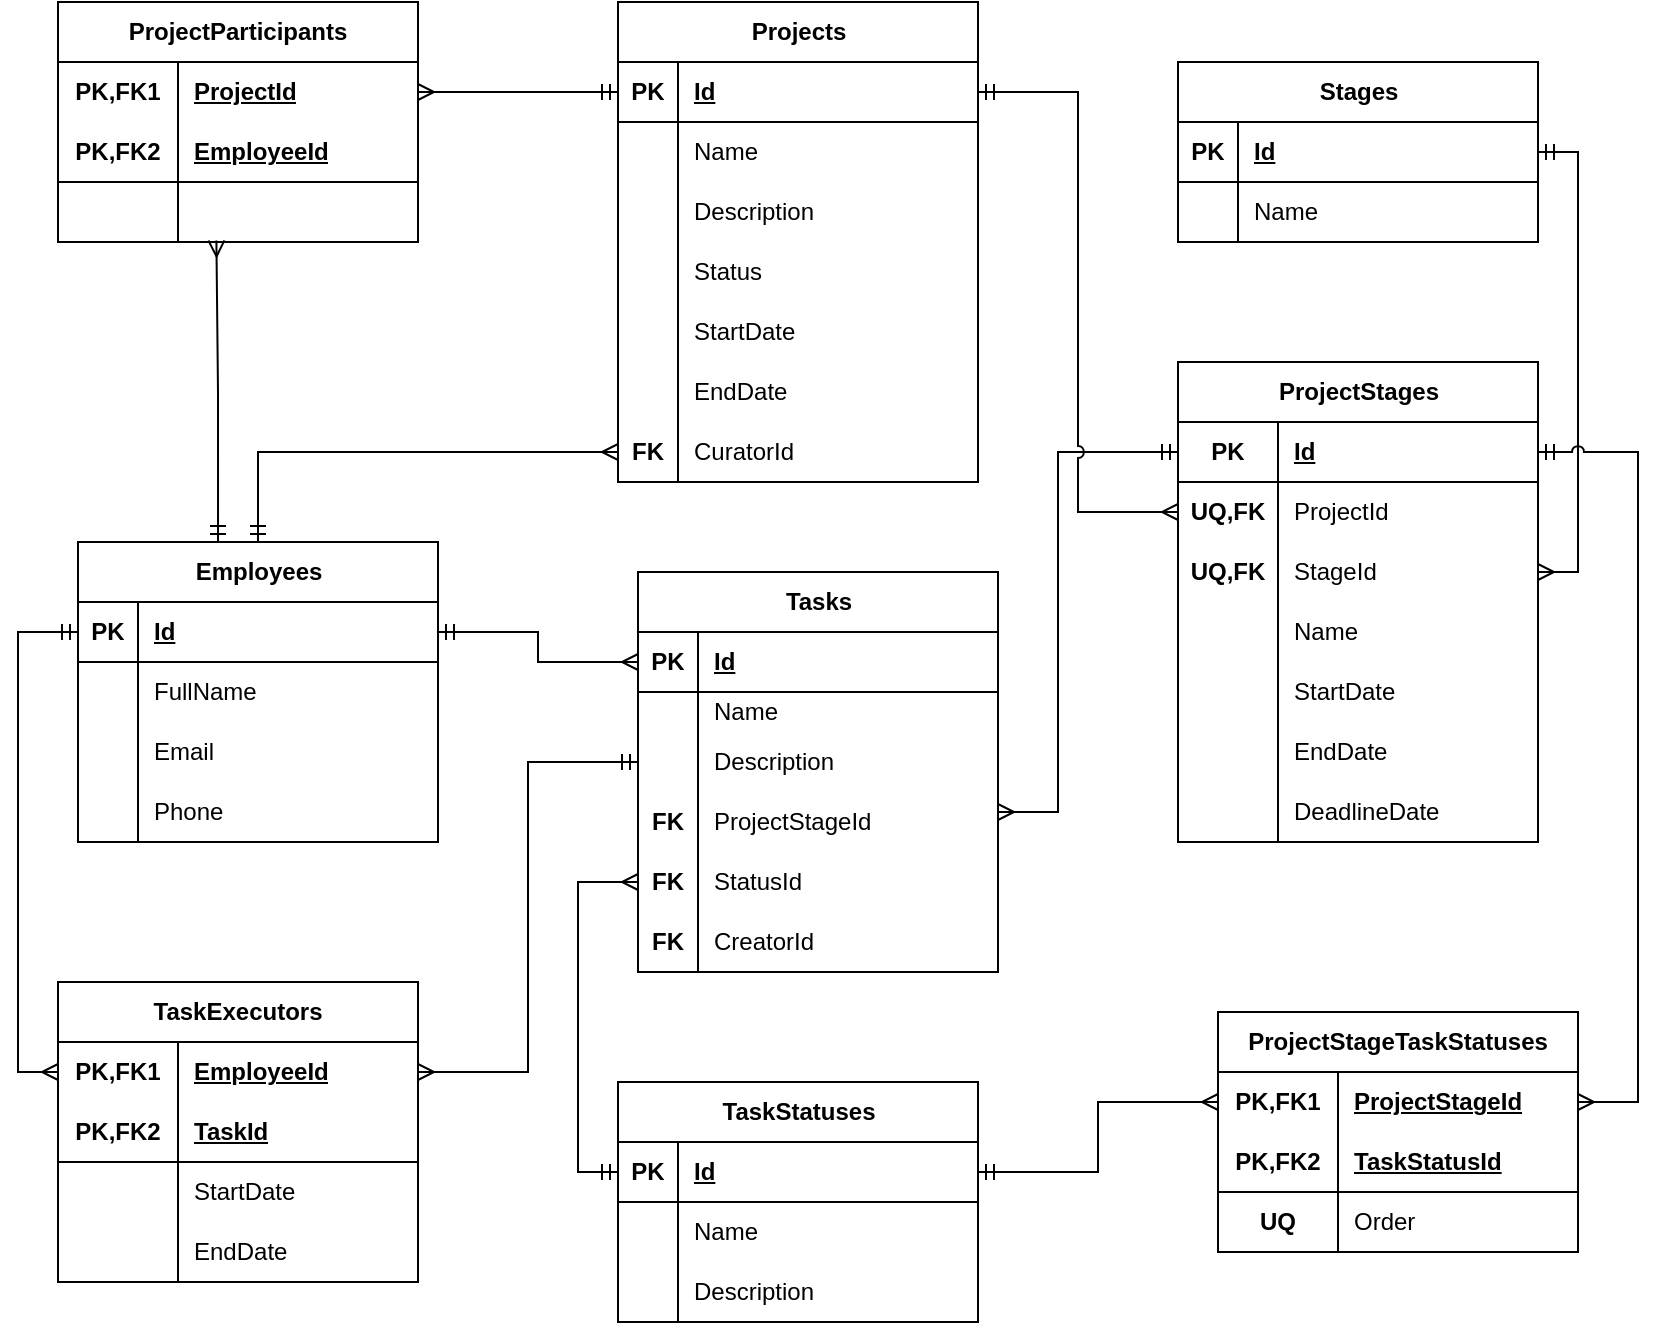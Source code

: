 <mxfile version="23.1.5" type="device" pages="4">
  <diagram name="Страница — 1" id="Oe9R-0hjICJy9wMVjzW0">
    <mxGraphModel dx="-150" dy="1021" grid="1" gridSize="10" guides="1" tooltips="1" connect="1" arrows="1" fold="1" page="0" pageScale="1" pageWidth="827" pageHeight="1169" math="0" shadow="0">
      <root>
        <mxCell id="0" />
        <mxCell id="1" parent="0" />
        <mxCell id="yk-oA_-A28e6iGKfDqb9-15" value="Tasks" style="shape=table;startSize=30;container=1;collapsible=1;childLayout=tableLayout;fixedRows=1;rowLines=0;fontStyle=1;align=center;resizeLast=1;html=1;labelBackgroundColor=none;" parent="1" vertex="1">
          <mxGeometry x="1750" y="-5" width="180" height="200.0" as="geometry">
            <mxRectangle x="1740" y="40" width="70" height="30" as="alternateBounds" />
          </mxGeometry>
        </mxCell>
        <mxCell id="yk-oA_-A28e6iGKfDqb9-16" value="" style="shape=tableRow;horizontal=0;startSize=0;swimlaneHead=0;swimlaneBody=0;fillColor=none;collapsible=0;dropTarget=0;points=[[0,0.5],[1,0.5]];portConstraint=eastwest;top=0;left=0;right=0;bottom=1;labelBackgroundColor=none;" parent="yk-oA_-A28e6iGKfDqb9-15" vertex="1">
          <mxGeometry y="30" width="180" height="30" as="geometry" />
        </mxCell>
        <mxCell id="yk-oA_-A28e6iGKfDqb9-17" value="PK" style="shape=partialRectangle;connectable=0;fillColor=none;top=0;left=0;bottom=0;right=0;fontStyle=1;overflow=hidden;whiteSpace=wrap;html=1;labelBackgroundColor=none;" parent="yk-oA_-A28e6iGKfDqb9-16" vertex="1">
          <mxGeometry width="30" height="30" as="geometry">
            <mxRectangle width="30" height="30" as="alternateBounds" />
          </mxGeometry>
        </mxCell>
        <mxCell id="yk-oA_-A28e6iGKfDqb9-18" value="Id" style="shape=partialRectangle;connectable=0;fillColor=none;top=0;left=0;bottom=0;right=0;align=left;spacingLeft=6;fontStyle=5;overflow=hidden;whiteSpace=wrap;html=1;labelBackgroundColor=none;" parent="yk-oA_-A28e6iGKfDqb9-16" vertex="1">
          <mxGeometry x="30" width="150" height="30" as="geometry">
            <mxRectangle width="150" height="30" as="alternateBounds" />
          </mxGeometry>
        </mxCell>
        <mxCell id="yk-oA_-A28e6iGKfDqb9-19" value="" style="shape=tableRow;horizontal=0;startSize=0;swimlaneHead=0;swimlaneBody=0;fillColor=none;collapsible=0;dropTarget=0;points=[[0,0.5],[1,0.5]];portConstraint=eastwest;top=0;left=0;right=0;bottom=0;labelBackgroundColor=none;" parent="yk-oA_-A28e6iGKfDqb9-15" vertex="1">
          <mxGeometry y="60" width="180" height="20" as="geometry" />
        </mxCell>
        <mxCell id="yk-oA_-A28e6iGKfDqb9-20" value="" style="shape=partialRectangle;connectable=0;fillColor=none;top=0;left=0;bottom=0;right=0;editable=1;overflow=hidden;whiteSpace=wrap;html=1;labelBackgroundColor=none;" parent="yk-oA_-A28e6iGKfDqb9-19" vertex="1">
          <mxGeometry width="30" height="20" as="geometry">
            <mxRectangle width="30" height="20" as="alternateBounds" />
          </mxGeometry>
        </mxCell>
        <mxCell id="yk-oA_-A28e6iGKfDqb9-21" value="Name" style="shape=partialRectangle;connectable=0;fillColor=none;top=0;left=0;bottom=0;right=0;align=left;spacingLeft=6;overflow=hidden;whiteSpace=wrap;html=1;labelBackgroundColor=none;" parent="yk-oA_-A28e6iGKfDqb9-19" vertex="1">
          <mxGeometry x="30" width="150" height="20" as="geometry">
            <mxRectangle width="150" height="20" as="alternateBounds" />
          </mxGeometry>
        </mxCell>
        <mxCell id="yk-oA_-A28e6iGKfDqb9-22" value="" style="shape=tableRow;horizontal=0;startSize=0;swimlaneHead=0;swimlaneBody=0;fillColor=none;collapsible=0;dropTarget=0;points=[[0,0.5],[1,0.5]];portConstraint=eastwest;top=0;left=0;right=0;bottom=0;labelBackgroundColor=none;" parent="yk-oA_-A28e6iGKfDqb9-15" vertex="1">
          <mxGeometry y="80" width="180" height="30" as="geometry" />
        </mxCell>
        <mxCell id="yk-oA_-A28e6iGKfDqb9-23" value="" style="shape=partialRectangle;connectable=0;fillColor=none;top=0;left=0;bottom=0;right=0;editable=1;overflow=hidden;whiteSpace=wrap;html=1;labelBackgroundColor=none;" parent="yk-oA_-A28e6iGKfDqb9-22" vertex="1">
          <mxGeometry width="30" height="30" as="geometry">
            <mxRectangle width="30" height="30" as="alternateBounds" />
          </mxGeometry>
        </mxCell>
        <mxCell id="yk-oA_-A28e6iGKfDqb9-24" value="Description" style="shape=partialRectangle;connectable=0;fillColor=none;top=0;left=0;bottom=0;right=0;align=left;spacingLeft=6;overflow=hidden;whiteSpace=wrap;html=1;labelBackgroundColor=none;" parent="yk-oA_-A28e6iGKfDqb9-22" vertex="1">
          <mxGeometry x="30" width="150" height="30" as="geometry">
            <mxRectangle width="150" height="30" as="alternateBounds" />
          </mxGeometry>
        </mxCell>
        <mxCell id="yk-oA_-A28e6iGKfDqb9-289" value="" style="shape=tableRow;horizontal=0;startSize=0;swimlaneHead=0;swimlaneBody=0;fillColor=none;collapsible=0;dropTarget=0;points=[[0,0.5],[1,0.5]];portConstraint=eastwest;top=0;left=0;right=0;bottom=0;labelBackgroundColor=none;" parent="yk-oA_-A28e6iGKfDqb9-15" vertex="1">
          <mxGeometry y="110" width="180" height="30" as="geometry" />
        </mxCell>
        <mxCell id="yk-oA_-A28e6iGKfDqb9-290" value="&lt;b&gt;FK&lt;/b&gt;" style="shape=partialRectangle;connectable=0;fillColor=none;top=0;left=0;bottom=0;right=0;editable=1;overflow=hidden;whiteSpace=wrap;html=1;labelBackgroundColor=none;" parent="yk-oA_-A28e6iGKfDqb9-289" vertex="1">
          <mxGeometry width="30" height="30" as="geometry">
            <mxRectangle width="30" height="30" as="alternateBounds" />
          </mxGeometry>
        </mxCell>
        <mxCell id="yk-oA_-A28e6iGKfDqb9-291" value="ProjectStageId" style="shape=partialRectangle;connectable=0;fillColor=none;top=0;left=0;bottom=0;right=0;align=left;spacingLeft=6;overflow=hidden;whiteSpace=wrap;html=1;labelBackgroundColor=none;" parent="yk-oA_-A28e6iGKfDqb9-289" vertex="1">
          <mxGeometry x="30" width="150" height="30" as="geometry">
            <mxRectangle width="150" height="30" as="alternateBounds" />
          </mxGeometry>
        </mxCell>
        <mxCell id="yk-oA_-A28e6iGKfDqb9-284" value="" style="shape=tableRow;horizontal=0;startSize=0;swimlaneHead=0;swimlaneBody=0;fillColor=none;collapsible=0;dropTarget=0;points=[[0,0.5],[1,0.5]];portConstraint=eastwest;top=0;left=0;right=0;bottom=0;labelBackgroundColor=none;" parent="yk-oA_-A28e6iGKfDqb9-15" vertex="1">
          <mxGeometry y="140" width="180" height="30" as="geometry" />
        </mxCell>
        <mxCell id="yk-oA_-A28e6iGKfDqb9-285" value="&lt;b&gt;FK&lt;/b&gt;" style="shape=partialRectangle;connectable=0;fillColor=none;top=0;left=0;bottom=0;right=0;editable=1;overflow=hidden;whiteSpace=wrap;html=1;labelBackgroundColor=none;" parent="yk-oA_-A28e6iGKfDqb9-284" vertex="1">
          <mxGeometry width="30" height="30" as="geometry">
            <mxRectangle width="30" height="30" as="alternateBounds" />
          </mxGeometry>
        </mxCell>
        <mxCell id="yk-oA_-A28e6iGKfDqb9-286" value="StatusId" style="shape=partialRectangle;connectable=0;fillColor=none;top=0;left=0;bottom=0;right=0;align=left;spacingLeft=6;overflow=hidden;whiteSpace=wrap;html=1;labelBackgroundColor=none;" parent="yk-oA_-A28e6iGKfDqb9-284" vertex="1">
          <mxGeometry x="30" width="150" height="30" as="geometry">
            <mxRectangle width="150" height="30" as="alternateBounds" />
          </mxGeometry>
        </mxCell>
        <mxCell id="yk-oA_-A28e6iGKfDqb9-416" value="" style="shape=tableRow;horizontal=0;startSize=0;swimlaneHead=0;swimlaneBody=0;fillColor=none;collapsible=0;dropTarget=0;points=[[0,0.5],[1,0.5]];portConstraint=eastwest;top=0;left=0;right=0;bottom=0;labelBackgroundColor=none;" parent="yk-oA_-A28e6iGKfDqb9-15" vertex="1">
          <mxGeometry y="170" width="180" height="30" as="geometry" />
        </mxCell>
        <mxCell id="yk-oA_-A28e6iGKfDqb9-417" value="&lt;b&gt;FK&lt;/b&gt;" style="shape=partialRectangle;connectable=0;fillColor=none;top=0;left=0;bottom=0;right=0;editable=1;overflow=hidden;whiteSpace=wrap;html=1;labelBackgroundColor=none;" parent="yk-oA_-A28e6iGKfDqb9-416" vertex="1">
          <mxGeometry width="30" height="30" as="geometry">
            <mxRectangle width="30" height="30" as="alternateBounds" />
          </mxGeometry>
        </mxCell>
        <mxCell id="yk-oA_-A28e6iGKfDqb9-418" value="CreatorId" style="shape=partialRectangle;connectable=0;fillColor=none;top=0;left=0;bottom=0;right=0;align=left;spacingLeft=6;overflow=hidden;whiteSpace=wrap;html=1;labelBackgroundColor=none;" parent="yk-oA_-A28e6iGKfDqb9-416" vertex="1">
          <mxGeometry x="30" width="150" height="30" as="geometry">
            <mxRectangle width="150" height="30" as="alternateBounds" />
          </mxGeometry>
        </mxCell>
        <mxCell id="yk-oA_-A28e6iGKfDqb9-61" value="Projects" style="shape=table;startSize=30;container=1;collapsible=1;childLayout=tableLayout;fixedRows=1;rowLines=0;fontStyle=1;align=center;resizeLast=1;html=1;labelBackgroundColor=none;" parent="1" vertex="1">
          <mxGeometry x="1740" y="-290" width="180" height="240.0" as="geometry">
            <mxRectangle x="1740" y="-240" width="90" height="30" as="alternateBounds" />
          </mxGeometry>
        </mxCell>
        <mxCell id="yk-oA_-A28e6iGKfDqb9-62" value="" style="shape=tableRow;horizontal=0;startSize=0;swimlaneHead=0;swimlaneBody=0;fillColor=none;collapsible=0;dropTarget=0;points=[[0,0.5],[1,0.5]];portConstraint=eastwest;top=0;left=0;right=0;bottom=1;labelBackgroundColor=none;" parent="yk-oA_-A28e6iGKfDqb9-61" vertex="1">
          <mxGeometry y="30" width="180" height="30" as="geometry" />
        </mxCell>
        <mxCell id="yk-oA_-A28e6iGKfDqb9-63" value="PK" style="shape=partialRectangle;connectable=0;fillColor=none;top=0;left=0;bottom=0;right=0;fontStyle=1;overflow=hidden;whiteSpace=wrap;html=1;labelBackgroundColor=none;" parent="yk-oA_-A28e6iGKfDqb9-62" vertex="1">
          <mxGeometry width="30" height="30" as="geometry">
            <mxRectangle width="30" height="30" as="alternateBounds" />
          </mxGeometry>
        </mxCell>
        <mxCell id="yk-oA_-A28e6iGKfDqb9-64" value="Id" style="shape=partialRectangle;connectable=0;fillColor=none;top=0;left=0;bottom=0;right=0;align=left;spacingLeft=6;fontStyle=5;overflow=hidden;whiteSpace=wrap;html=1;labelBackgroundColor=none;" parent="yk-oA_-A28e6iGKfDqb9-62" vertex="1">
          <mxGeometry x="30" width="150" height="30" as="geometry">
            <mxRectangle width="150" height="30" as="alternateBounds" />
          </mxGeometry>
        </mxCell>
        <mxCell id="yk-oA_-A28e6iGKfDqb9-65" value="" style="shape=tableRow;horizontal=0;startSize=0;swimlaneHead=0;swimlaneBody=0;fillColor=none;collapsible=0;dropTarget=0;points=[[0,0.5],[1,0.5]];portConstraint=eastwest;top=0;left=0;right=0;bottom=0;labelBackgroundColor=none;" parent="yk-oA_-A28e6iGKfDqb9-61" vertex="1">
          <mxGeometry y="60" width="180" height="30" as="geometry" />
        </mxCell>
        <mxCell id="yk-oA_-A28e6iGKfDqb9-66" value="" style="shape=partialRectangle;connectable=0;fillColor=none;top=0;left=0;bottom=0;right=0;editable=1;overflow=hidden;whiteSpace=wrap;html=1;labelBackgroundColor=none;" parent="yk-oA_-A28e6iGKfDqb9-65" vertex="1">
          <mxGeometry width="30" height="30" as="geometry">
            <mxRectangle width="30" height="30" as="alternateBounds" />
          </mxGeometry>
        </mxCell>
        <mxCell id="yk-oA_-A28e6iGKfDqb9-67" value="Name" style="shape=partialRectangle;connectable=0;fillColor=none;top=0;left=0;bottom=0;right=0;align=left;spacingLeft=6;overflow=hidden;whiteSpace=wrap;html=1;labelBackgroundColor=none;" parent="yk-oA_-A28e6iGKfDqb9-65" vertex="1">
          <mxGeometry x="30" width="150" height="30" as="geometry">
            <mxRectangle width="150" height="30" as="alternateBounds" />
          </mxGeometry>
        </mxCell>
        <mxCell id="yk-oA_-A28e6iGKfDqb9-68" value="" style="shape=tableRow;horizontal=0;startSize=0;swimlaneHead=0;swimlaneBody=0;fillColor=none;collapsible=0;dropTarget=0;points=[[0,0.5],[1,0.5]];portConstraint=eastwest;top=0;left=0;right=0;bottom=0;labelBackgroundColor=none;" parent="yk-oA_-A28e6iGKfDqb9-61" vertex="1">
          <mxGeometry y="90" width="180" height="30" as="geometry" />
        </mxCell>
        <mxCell id="yk-oA_-A28e6iGKfDqb9-69" value="" style="shape=partialRectangle;connectable=0;fillColor=none;top=0;left=0;bottom=0;right=0;editable=1;overflow=hidden;whiteSpace=wrap;html=1;labelBackgroundColor=none;" parent="yk-oA_-A28e6iGKfDqb9-68" vertex="1">
          <mxGeometry width="30" height="30" as="geometry">
            <mxRectangle width="30" height="30" as="alternateBounds" />
          </mxGeometry>
        </mxCell>
        <mxCell id="yk-oA_-A28e6iGKfDqb9-70" value="Description" style="shape=partialRectangle;connectable=0;fillColor=none;top=0;left=0;bottom=0;right=0;align=left;spacingLeft=6;overflow=hidden;whiteSpace=wrap;html=1;labelBackgroundColor=none;" parent="yk-oA_-A28e6iGKfDqb9-68" vertex="1">
          <mxGeometry x="30" width="150" height="30" as="geometry">
            <mxRectangle width="150" height="30" as="alternateBounds" />
          </mxGeometry>
        </mxCell>
        <mxCell id="yk-oA_-A28e6iGKfDqb9-131" value="" style="shape=tableRow;horizontal=0;startSize=0;swimlaneHead=0;swimlaneBody=0;fillColor=none;collapsible=0;dropTarget=0;points=[[0,0.5],[1,0.5]];portConstraint=eastwest;top=0;left=0;right=0;bottom=0;labelBackgroundColor=none;" parent="yk-oA_-A28e6iGKfDqb9-61" vertex="1">
          <mxGeometry y="120" width="180" height="30" as="geometry" />
        </mxCell>
        <mxCell id="yk-oA_-A28e6iGKfDqb9-132" value="" style="shape=partialRectangle;connectable=0;fillColor=none;top=0;left=0;bottom=0;right=0;editable=1;overflow=hidden;whiteSpace=wrap;html=1;labelBackgroundColor=none;" parent="yk-oA_-A28e6iGKfDqb9-131" vertex="1">
          <mxGeometry width="30" height="30" as="geometry">
            <mxRectangle width="30" height="30" as="alternateBounds" />
          </mxGeometry>
        </mxCell>
        <mxCell id="yk-oA_-A28e6iGKfDqb9-133" value="Status&amp;nbsp;" style="shape=partialRectangle;connectable=0;fillColor=none;top=0;left=0;bottom=0;right=0;align=left;spacingLeft=6;overflow=hidden;whiteSpace=wrap;html=1;labelBackgroundColor=none;" parent="yk-oA_-A28e6iGKfDqb9-131" vertex="1">
          <mxGeometry x="30" width="150" height="30" as="geometry">
            <mxRectangle width="150" height="30" as="alternateBounds" />
          </mxGeometry>
        </mxCell>
        <mxCell id="yk-oA_-A28e6iGKfDqb9-78" value="" style="shape=tableRow;horizontal=0;startSize=0;swimlaneHead=0;swimlaneBody=0;fillColor=none;collapsible=0;dropTarget=0;points=[[0,0.5],[1,0.5]];portConstraint=eastwest;top=0;left=0;right=0;bottom=0;labelBackgroundColor=none;" parent="yk-oA_-A28e6iGKfDqb9-61" vertex="1">
          <mxGeometry y="150" width="180" height="30" as="geometry" />
        </mxCell>
        <mxCell id="yk-oA_-A28e6iGKfDqb9-79" value="" style="shape=partialRectangle;connectable=0;fillColor=none;top=0;left=0;bottom=0;right=0;editable=1;overflow=hidden;whiteSpace=wrap;html=1;labelBackgroundColor=none;" parent="yk-oA_-A28e6iGKfDqb9-78" vertex="1">
          <mxGeometry width="30" height="30" as="geometry">
            <mxRectangle width="30" height="30" as="alternateBounds" />
          </mxGeometry>
        </mxCell>
        <mxCell id="yk-oA_-A28e6iGKfDqb9-80" value="StartDate" style="shape=partialRectangle;connectable=0;fillColor=none;top=0;left=0;bottom=0;right=0;align=left;spacingLeft=6;overflow=hidden;whiteSpace=wrap;html=1;labelBackgroundColor=none;" parent="yk-oA_-A28e6iGKfDqb9-78" vertex="1">
          <mxGeometry x="30" width="150" height="30" as="geometry">
            <mxRectangle width="150" height="30" as="alternateBounds" />
          </mxGeometry>
        </mxCell>
        <mxCell id="yk-oA_-A28e6iGKfDqb9-81" value="" style="shape=tableRow;horizontal=0;startSize=0;swimlaneHead=0;swimlaneBody=0;fillColor=none;collapsible=0;dropTarget=0;points=[[0,0.5],[1,0.5]];portConstraint=eastwest;top=0;left=0;right=0;bottom=0;labelBackgroundColor=none;" parent="yk-oA_-A28e6iGKfDqb9-61" vertex="1">
          <mxGeometry y="180" width="180" height="30" as="geometry" />
        </mxCell>
        <mxCell id="yk-oA_-A28e6iGKfDqb9-82" value="" style="shape=partialRectangle;connectable=0;fillColor=none;top=0;left=0;bottom=0;right=0;editable=1;overflow=hidden;whiteSpace=wrap;html=1;labelBackgroundColor=none;" parent="yk-oA_-A28e6iGKfDqb9-81" vertex="1">
          <mxGeometry width="30" height="30" as="geometry">
            <mxRectangle width="30" height="30" as="alternateBounds" />
          </mxGeometry>
        </mxCell>
        <mxCell id="yk-oA_-A28e6iGKfDqb9-83" value="EndDate" style="shape=partialRectangle;connectable=0;fillColor=none;top=0;left=0;bottom=0;right=0;align=left;spacingLeft=6;overflow=hidden;whiteSpace=wrap;html=1;labelBackgroundColor=none;" parent="yk-oA_-A28e6iGKfDqb9-81" vertex="1">
          <mxGeometry x="30" width="150" height="30" as="geometry">
            <mxRectangle width="150" height="30" as="alternateBounds" />
          </mxGeometry>
        </mxCell>
        <mxCell id="yk-oA_-A28e6iGKfDqb9-407" value="" style="shape=tableRow;horizontal=0;startSize=0;swimlaneHead=0;swimlaneBody=0;fillColor=none;collapsible=0;dropTarget=0;points=[[0,0.5],[1,0.5]];portConstraint=eastwest;top=0;left=0;right=0;bottom=0;labelBackgroundColor=none;" parent="yk-oA_-A28e6iGKfDqb9-61" vertex="1">
          <mxGeometry y="210" width="180" height="30" as="geometry" />
        </mxCell>
        <mxCell id="yk-oA_-A28e6iGKfDqb9-408" value="&lt;b&gt;FK&lt;/b&gt;" style="shape=partialRectangle;connectable=0;fillColor=none;top=0;left=0;bottom=0;right=0;editable=1;overflow=hidden;whiteSpace=wrap;html=1;labelBackgroundColor=none;" parent="yk-oA_-A28e6iGKfDqb9-407" vertex="1">
          <mxGeometry width="30" height="30" as="geometry">
            <mxRectangle width="30" height="30" as="alternateBounds" />
          </mxGeometry>
        </mxCell>
        <mxCell id="yk-oA_-A28e6iGKfDqb9-409" value="CuratorId" style="shape=partialRectangle;connectable=0;fillColor=none;top=0;left=0;bottom=0;right=0;align=left;spacingLeft=6;overflow=hidden;whiteSpace=wrap;html=1;labelBackgroundColor=none;" parent="yk-oA_-A28e6iGKfDqb9-407" vertex="1">
          <mxGeometry x="30" width="150" height="30" as="geometry">
            <mxRectangle width="150" height="30" as="alternateBounds" />
          </mxGeometry>
        </mxCell>
        <mxCell id="yk-oA_-A28e6iGKfDqb9-620" style="edgeStyle=orthogonalEdgeStyle;rounded=0;orthogonalLoop=1;jettySize=auto;html=1;endArrow=ERmany;endFill=0;startArrow=ERmandOne;startFill=0;" parent="1" source="yk-oA_-A28e6iGKfDqb9-97" target="yk-oA_-A28e6iGKfDqb9-407" edge="1">
          <mxGeometry relative="1" as="geometry" />
        </mxCell>
        <mxCell id="yk-oA_-A28e6iGKfDqb9-97" value="Employees" style="shape=table;startSize=30;container=1;collapsible=1;childLayout=tableLayout;fixedRows=1;rowLines=0;fontStyle=1;align=center;resizeLast=1;html=1;labelBackgroundColor=none;" parent="1" vertex="1">
          <mxGeometry x="1470" y="-20" width="180" height="150" as="geometry" />
        </mxCell>
        <mxCell id="yk-oA_-A28e6iGKfDqb9-98" value="" style="shape=tableRow;horizontal=0;startSize=0;swimlaneHead=0;swimlaneBody=0;fillColor=none;collapsible=0;dropTarget=0;points=[[0,0.5],[1,0.5]];portConstraint=eastwest;top=0;left=0;right=0;bottom=1;labelBackgroundColor=none;" parent="yk-oA_-A28e6iGKfDqb9-97" vertex="1">
          <mxGeometry y="30" width="180" height="30" as="geometry" />
        </mxCell>
        <mxCell id="yk-oA_-A28e6iGKfDqb9-99" value="PK" style="shape=partialRectangle;connectable=0;fillColor=none;top=0;left=0;bottom=0;right=0;fontStyle=1;overflow=hidden;whiteSpace=wrap;html=1;labelBackgroundColor=none;" parent="yk-oA_-A28e6iGKfDqb9-98" vertex="1">
          <mxGeometry width="30" height="30" as="geometry">
            <mxRectangle width="30" height="30" as="alternateBounds" />
          </mxGeometry>
        </mxCell>
        <mxCell id="yk-oA_-A28e6iGKfDqb9-100" value="Id" style="shape=partialRectangle;connectable=0;fillColor=none;top=0;left=0;bottom=0;right=0;align=left;spacingLeft=6;fontStyle=5;overflow=hidden;whiteSpace=wrap;html=1;labelBackgroundColor=none;" parent="yk-oA_-A28e6iGKfDqb9-98" vertex="1">
          <mxGeometry x="30" width="150" height="30" as="geometry">
            <mxRectangle width="150" height="30" as="alternateBounds" />
          </mxGeometry>
        </mxCell>
        <mxCell id="yk-oA_-A28e6iGKfDqb9-101" value="" style="shape=tableRow;horizontal=0;startSize=0;swimlaneHead=0;swimlaneBody=0;fillColor=none;collapsible=0;dropTarget=0;points=[[0,0.5],[1,0.5]];portConstraint=eastwest;top=0;left=0;right=0;bottom=0;labelBackgroundColor=none;" parent="yk-oA_-A28e6iGKfDqb9-97" vertex="1">
          <mxGeometry y="60" width="180" height="30" as="geometry" />
        </mxCell>
        <mxCell id="yk-oA_-A28e6iGKfDqb9-102" value="" style="shape=partialRectangle;connectable=0;fillColor=none;top=0;left=0;bottom=0;right=0;editable=1;overflow=hidden;whiteSpace=wrap;html=1;labelBackgroundColor=none;" parent="yk-oA_-A28e6iGKfDqb9-101" vertex="1">
          <mxGeometry width="30" height="30" as="geometry">
            <mxRectangle width="30" height="30" as="alternateBounds" />
          </mxGeometry>
        </mxCell>
        <mxCell id="yk-oA_-A28e6iGKfDqb9-103" value="FullName" style="shape=partialRectangle;connectable=0;fillColor=none;top=0;left=0;bottom=0;right=0;align=left;spacingLeft=6;overflow=hidden;whiteSpace=wrap;html=1;labelBackgroundColor=none;" parent="yk-oA_-A28e6iGKfDqb9-101" vertex="1">
          <mxGeometry x="30" width="150" height="30" as="geometry">
            <mxRectangle width="150" height="30" as="alternateBounds" />
          </mxGeometry>
        </mxCell>
        <mxCell id="yk-oA_-A28e6iGKfDqb9-104" value="" style="shape=tableRow;horizontal=0;startSize=0;swimlaneHead=0;swimlaneBody=0;fillColor=none;collapsible=0;dropTarget=0;points=[[0,0.5],[1,0.5]];portConstraint=eastwest;top=0;left=0;right=0;bottom=0;labelBackgroundColor=none;" parent="yk-oA_-A28e6iGKfDqb9-97" vertex="1">
          <mxGeometry y="90" width="180" height="30" as="geometry" />
        </mxCell>
        <mxCell id="yk-oA_-A28e6iGKfDqb9-105" value="" style="shape=partialRectangle;connectable=0;fillColor=none;top=0;left=0;bottom=0;right=0;editable=1;overflow=hidden;whiteSpace=wrap;html=1;labelBackgroundColor=none;" parent="yk-oA_-A28e6iGKfDqb9-104" vertex="1">
          <mxGeometry width="30" height="30" as="geometry">
            <mxRectangle width="30" height="30" as="alternateBounds" />
          </mxGeometry>
        </mxCell>
        <mxCell id="yk-oA_-A28e6iGKfDqb9-106" value="Email" style="shape=partialRectangle;connectable=0;fillColor=none;top=0;left=0;bottom=0;right=0;align=left;spacingLeft=6;overflow=hidden;whiteSpace=wrap;html=1;labelBackgroundColor=none;" parent="yk-oA_-A28e6iGKfDqb9-104" vertex="1">
          <mxGeometry x="30" width="150" height="30" as="geometry">
            <mxRectangle width="150" height="30" as="alternateBounds" />
          </mxGeometry>
        </mxCell>
        <mxCell id="yk-oA_-A28e6iGKfDqb9-568" value="" style="shape=tableRow;horizontal=0;startSize=0;swimlaneHead=0;swimlaneBody=0;fillColor=none;collapsible=0;dropTarget=0;points=[[0,0.5],[1,0.5]];portConstraint=eastwest;top=0;left=0;right=0;bottom=0;labelBackgroundColor=none;" parent="yk-oA_-A28e6iGKfDqb9-97" vertex="1">
          <mxGeometry y="120" width="180" height="30" as="geometry" />
        </mxCell>
        <mxCell id="yk-oA_-A28e6iGKfDqb9-569" value="" style="shape=partialRectangle;connectable=0;fillColor=none;top=0;left=0;bottom=0;right=0;editable=1;overflow=hidden;whiteSpace=wrap;html=1;labelBackgroundColor=none;" parent="yk-oA_-A28e6iGKfDqb9-568" vertex="1">
          <mxGeometry width="30" height="30" as="geometry">
            <mxRectangle width="30" height="30" as="alternateBounds" />
          </mxGeometry>
        </mxCell>
        <mxCell id="yk-oA_-A28e6iGKfDqb9-570" value="Phone" style="shape=partialRectangle;connectable=0;fillColor=none;top=0;left=0;bottom=0;right=0;align=left;spacingLeft=6;overflow=hidden;whiteSpace=wrap;html=1;labelBackgroundColor=none;" parent="yk-oA_-A28e6iGKfDqb9-568" vertex="1">
          <mxGeometry x="30" width="150" height="30" as="geometry">
            <mxRectangle width="150" height="30" as="alternateBounds" />
          </mxGeometry>
        </mxCell>
        <mxCell id="yk-oA_-A28e6iGKfDqb9-166" value="Stages" style="shape=table;startSize=30;container=1;collapsible=1;childLayout=tableLayout;fixedRows=1;rowLines=0;fontStyle=1;align=center;resizeLast=1;html=1;labelBackgroundColor=none;" parent="1" vertex="1">
          <mxGeometry x="2020" y="-260" width="180" height="90" as="geometry">
            <mxRectangle x="2000" y="-240" width="80" height="30" as="alternateBounds" />
          </mxGeometry>
        </mxCell>
        <mxCell id="yk-oA_-A28e6iGKfDqb9-167" value="" style="shape=tableRow;horizontal=0;startSize=0;swimlaneHead=0;swimlaneBody=0;fillColor=none;collapsible=0;dropTarget=0;points=[[0,0.5],[1,0.5]];portConstraint=eastwest;top=0;left=0;right=0;bottom=1;labelBackgroundColor=none;" parent="yk-oA_-A28e6iGKfDqb9-166" vertex="1">
          <mxGeometry y="30" width="180" height="30" as="geometry" />
        </mxCell>
        <mxCell id="yk-oA_-A28e6iGKfDqb9-168" value="PK" style="shape=partialRectangle;connectable=0;fillColor=none;top=0;left=0;bottom=0;right=0;fontStyle=1;overflow=hidden;whiteSpace=wrap;html=1;labelBackgroundColor=none;" parent="yk-oA_-A28e6iGKfDqb9-167" vertex="1">
          <mxGeometry width="30" height="30" as="geometry">
            <mxRectangle width="30" height="30" as="alternateBounds" />
          </mxGeometry>
        </mxCell>
        <mxCell id="yk-oA_-A28e6iGKfDqb9-169" value="Id" style="shape=partialRectangle;connectable=0;fillColor=none;top=0;left=0;bottom=0;right=0;align=left;spacingLeft=6;fontStyle=5;overflow=hidden;whiteSpace=wrap;html=1;labelBackgroundColor=none;" parent="yk-oA_-A28e6iGKfDqb9-167" vertex="1">
          <mxGeometry x="30" width="150" height="30" as="geometry">
            <mxRectangle width="150" height="30" as="alternateBounds" />
          </mxGeometry>
        </mxCell>
        <mxCell id="yk-oA_-A28e6iGKfDqb9-170" value="" style="shape=tableRow;horizontal=0;startSize=0;swimlaneHead=0;swimlaneBody=0;fillColor=none;collapsible=0;dropTarget=0;points=[[0,0.5],[1,0.5]];portConstraint=eastwest;top=0;left=0;right=0;bottom=0;labelBackgroundColor=none;" parent="yk-oA_-A28e6iGKfDqb9-166" vertex="1">
          <mxGeometry y="60" width="180" height="30" as="geometry" />
        </mxCell>
        <mxCell id="yk-oA_-A28e6iGKfDqb9-171" value="" style="shape=partialRectangle;connectable=0;fillColor=none;top=0;left=0;bottom=0;right=0;editable=1;overflow=hidden;whiteSpace=wrap;html=1;labelBackgroundColor=none;" parent="yk-oA_-A28e6iGKfDqb9-170" vertex="1">
          <mxGeometry width="30" height="30" as="geometry">
            <mxRectangle width="30" height="30" as="alternateBounds" />
          </mxGeometry>
        </mxCell>
        <mxCell id="yk-oA_-A28e6iGKfDqb9-172" value="Name" style="shape=partialRectangle;connectable=0;fillColor=none;top=0;left=0;bottom=0;right=0;align=left;spacingLeft=6;overflow=hidden;whiteSpace=wrap;html=1;labelBackgroundColor=none;" parent="yk-oA_-A28e6iGKfDqb9-170" vertex="1">
          <mxGeometry x="30" width="150" height="30" as="geometry">
            <mxRectangle width="150" height="30" as="alternateBounds" />
          </mxGeometry>
        </mxCell>
        <mxCell id="yk-oA_-A28e6iGKfDqb9-182" value="ProjectStages" style="shape=table;startSize=30;container=1;collapsible=1;childLayout=tableLayout;fixedRows=1;rowLines=0;fontStyle=1;align=center;resizeLast=1;html=1;labelBackgroundColor=none;" parent="1" vertex="1">
          <mxGeometry x="2020" y="-110" width="180" height="240" as="geometry">
            <mxRectangle x="2020" y="-110" width="110" height="30" as="alternateBounds" />
          </mxGeometry>
        </mxCell>
        <mxCell id="yk-oA_-A28e6iGKfDqb9-183" value="" style="shape=tableRow;horizontal=0;startSize=0;swimlaneHead=0;swimlaneBody=0;fillColor=none;collapsible=0;dropTarget=0;points=[[0,0.5],[1,0.5]];portConstraint=eastwest;top=0;left=0;right=0;bottom=1;labelBackgroundColor=none;" parent="yk-oA_-A28e6iGKfDqb9-182" vertex="1">
          <mxGeometry y="30" width="180" height="30" as="geometry" />
        </mxCell>
        <mxCell id="yk-oA_-A28e6iGKfDqb9-184" value="PK" style="shape=partialRectangle;connectable=0;fillColor=none;top=0;left=0;bottom=0;right=0;fontStyle=1;overflow=hidden;whiteSpace=wrap;html=1;labelBackgroundColor=none;" parent="yk-oA_-A28e6iGKfDqb9-183" vertex="1">
          <mxGeometry width="50" height="30" as="geometry">
            <mxRectangle width="50" height="30" as="alternateBounds" />
          </mxGeometry>
        </mxCell>
        <mxCell id="yk-oA_-A28e6iGKfDqb9-185" value="Id" style="shape=partialRectangle;connectable=0;fillColor=none;top=0;left=0;bottom=0;right=0;align=left;spacingLeft=6;fontStyle=5;overflow=hidden;whiteSpace=wrap;html=1;labelBackgroundColor=none;" parent="yk-oA_-A28e6iGKfDqb9-183" vertex="1">
          <mxGeometry x="50" width="130" height="30" as="geometry">
            <mxRectangle width="130" height="30" as="alternateBounds" />
          </mxGeometry>
        </mxCell>
        <mxCell id="yk-oA_-A28e6iGKfDqb9-197" value="" style="shape=tableRow;horizontal=0;startSize=0;swimlaneHead=0;swimlaneBody=0;fillColor=none;collapsible=0;dropTarget=0;points=[[0,0.5],[1,0.5]];portConstraint=eastwest;top=0;left=0;right=0;bottom=0;strokeWidth=3;swimlaneLine=1;labelBackgroundColor=none;" parent="yk-oA_-A28e6iGKfDqb9-182" vertex="1">
          <mxGeometry y="60" width="180" height="30" as="geometry" />
        </mxCell>
        <mxCell id="yk-oA_-A28e6iGKfDqb9-198" value="&lt;b&gt;UQ,FK&lt;/b&gt;" style="shape=partialRectangle;connectable=0;fillColor=none;top=0;left=0;bottom=0;right=0;editable=1;overflow=hidden;whiteSpace=wrap;html=1;labelBackgroundColor=none;" parent="yk-oA_-A28e6iGKfDqb9-197" vertex="1">
          <mxGeometry width="50" height="30" as="geometry">
            <mxRectangle width="50" height="30" as="alternateBounds" />
          </mxGeometry>
        </mxCell>
        <mxCell id="yk-oA_-A28e6iGKfDqb9-199" value="ProjectId" style="shape=partialRectangle;connectable=0;fillColor=none;top=0;left=0;bottom=0;right=0;align=left;spacingLeft=6;overflow=hidden;whiteSpace=wrap;html=1;labelBackgroundColor=none;" parent="yk-oA_-A28e6iGKfDqb9-197" vertex="1">
          <mxGeometry x="50" width="130" height="30" as="geometry">
            <mxRectangle width="130" height="30" as="alternateBounds" />
          </mxGeometry>
        </mxCell>
        <mxCell id="yk-oA_-A28e6iGKfDqb9-189" value="" style="shape=tableRow;horizontal=0;startSize=0;swimlaneHead=0;swimlaneBody=0;fillColor=none;collapsible=0;dropTarget=0;points=[[0,0.5],[1,0.5]];portConstraint=eastwest;top=0;left=0;right=0;bottom=0;strokeWidth=3;labelBackgroundColor=none;" parent="yk-oA_-A28e6iGKfDqb9-182" vertex="1">
          <mxGeometry y="90" width="180" height="30" as="geometry" />
        </mxCell>
        <mxCell id="yk-oA_-A28e6iGKfDqb9-190" value="&lt;b&gt;UQ,FK&lt;/b&gt;" style="shape=partialRectangle;connectable=0;fillColor=none;top=0;left=0;bottom=0;right=0;editable=1;overflow=hidden;whiteSpace=wrap;html=1;labelBackgroundColor=none;" parent="yk-oA_-A28e6iGKfDqb9-189" vertex="1">
          <mxGeometry width="50" height="30" as="geometry">
            <mxRectangle width="50" height="30" as="alternateBounds" />
          </mxGeometry>
        </mxCell>
        <mxCell id="yk-oA_-A28e6iGKfDqb9-191" value="StageId" style="shape=partialRectangle;connectable=0;fillColor=none;top=0;left=0;bottom=0;right=0;align=left;spacingLeft=6;overflow=hidden;whiteSpace=wrap;html=1;labelBackgroundColor=none;" parent="yk-oA_-A28e6iGKfDqb9-189" vertex="1">
          <mxGeometry x="50" width="130" height="30" as="geometry">
            <mxRectangle width="130" height="30" as="alternateBounds" />
          </mxGeometry>
        </mxCell>
        <mxCell id="yk-oA_-A28e6iGKfDqb9-580" value="" style="shape=tableRow;horizontal=0;startSize=0;swimlaneHead=0;swimlaneBody=0;fillColor=none;collapsible=0;dropTarget=0;points=[[0,0.5],[1,0.5]];portConstraint=eastwest;top=0;left=0;right=0;bottom=0;strokeWidth=3;labelBackgroundColor=none;" parent="yk-oA_-A28e6iGKfDqb9-182" vertex="1">
          <mxGeometry y="120" width="180" height="30" as="geometry" />
        </mxCell>
        <mxCell id="yk-oA_-A28e6iGKfDqb9-581" value="" style="shape=partialRectangle;connectable=0;fillColor=none;top=0;left=0;bottom=0;right=0;editable=1;overflow=hidden;whiteSpace=wrap;html=1;labelBackgroundColor=none;" parent="yk-oA_-A28e6iGKfDqb9-580" vertex="1">
          <mxGeometry width="50" height="30" as="geometry">
            <mxRectangle width="50" height="30" as="alternateBounds" />
          </mxGeometry>
        </mxCell>
        <mxCell id="yk-oA_-A28e6iGKfDqb9-582" value="Name" style="shape=partialRectangle;connectable=0;fillColor=none;top=0;left=0;bottom=0;right=0;align=left;spacingLeft=6;overflow=hidden;whiteSpace=wrap;html=1;labelBackgroundColor=none;" parent="yk-oA_-A28e6iGKfDqb9-580" vertex="1">
          <mxGeometry x="50" width="130" height="30" as="geometry">
            <mxRectangle width="130" height="30" as="alternateBounds" />
          </mxGeometry>
        </mxCell>
        <mxCell id="yk-oA_-A28e6iGKfDqb9-223" value="" style="shape=tableRow;horizontal=0;startSize=0;swimlaneHead=0;swimlaneBody=0;fillColor=none;collapsible=0;dropTarget=0;points=[[0,0.5],[1,0.5]];portConstraint=eastwest;top=0;left=0;right=0;bottom=0;labelBackgroundColor=none;" parent="yk-oA_-A28e6iGKfDqb9-182" vertex="1">
          <mxGeometry y="150" width="180" height="30" as="geometry" />
        </mxCell>
        <mxCell id="yk-oA_-A28e6iGKfDqb9-224" value="" style="shape=partialRectangle;connectable=0;fillColor=none;top=0;left=0;bottom=0;right=0;editable=1;overflow=hidden;whiteSpace=wrap;html=1;labelBackgroundColor=none;" parent="yk-oA_-A28e6iGKfDqb9-223" vertex="1">
          <mxGeometry width="50" height="30" as="geometry">
            <mxRectangle width="50" height="30" as="alternateBounds" />
          </mxGeometry>
        </mxCell>
        <mxCell id="yk-oA_-A28e6iGKfDqb9-225" value="StartDate" style="shape=partialRectangle;connectable=0;fillColor=none;top=0;left=0;bottom=0;right=0;align=left;spacingLeft=6;overflow=hidden;whiteSpace=wrap;html=1;labelBackgroundColor=none;" parent="yk-oA_-A28e6iGKfDqb9-223" vertex="1">
          <mxGeometry x="50" width="130" height="30" as="geometry">
            <mxRectangle width="130" height="30" as="alternateBounds" />
          </mxGeometry>
        </mxCell>
        <mxCell id="yk-oA_-A28e6iGKfDqb9-226" value="" style="shape=tableRow;horizontal=0;startSize=0;swimlaneHead=0;swimlaneBody=0;fillColor=none;collapsible=0;dropTarget=0;points=[[0,0.5],[1,0.5]];portConstraint=eastwest;top=0;left=0;right=0;bottom=0;labelBackgroundColor=none;" parent="yk-oA_-A28e6iGKfDqb9-182" vertex="1">
          <mxGeometry y="180" width="180" height="30" as="geometry" />
        </mxCell>
        <mxCell id="yk-oA_-A28e6iGKfDqb9-227" value="" style="shape=partialRectangle;connectable=0;fillColor=none;top=0;left=0;bottom=0;right=0;editable=1;overflow=hidden;whiteSpace=wrap;html=1;labelBackgroundColor=none;" parent="yk-oA_-A28e6iGKfDqb9-226" vertex="1">
          <mxGeometry width="50" height="30" as="geometry">
            <mxRectangle width="50" height="30" as="alternateBounds" />
          </mxGeometry>
        </mxCell>
        <mxCell id="yk-oA_-A28e6iGKfDqb9-228" value="EndDate" style="shape=partialRectangle;connectable=0;fillColor=none;top=0;left=0;bottom=0;right=0;align=left;spacingLeft=6;overflow=hidden;whiteSpace=wrap;html=1;labelBackgroundColor=none;" parent="yk-oA_-A28e6iGKfDqb9-226" vertex="1">
          <mxGeometry x="50" width="130" height="30" as="geometry">
            <mxRectangle width="130" height="30" as="alternateBounds" />
          </mxGeometry>
        </mxCell>
        <mxCell id="yk-oA_-A28e6iGKfDqb9-229" value="" style="shape=tableRow;horizontal=0;startSize=0;swimlaneHead=0;swimlaneBody=0;fillColor=none;collapsible=0;dropTarget=0;points=[[0,0.5],[1,0.5]];portConstraint=eastwest;top=0;left=0;right=0;bottom=0;labelBackgroundColor=none;" parent="yk-oA_-A28e6iGKfDqb9-182" vertex="1">
          <mxGeometry y="210" width="180" height="30" as="geometry" />
        </mxCell>
        <mxCell id="yk-oA_-A28e6iGKfDqb9-230" value="" style="shape=partialRectangle;connectable=0;fillColor=none;top=0;left=0;bottom=0;right=0;editable=1;overflow=hidden;whiteSpace=wrap;html=1;labelBackgroundColor=none;" parent="yk-oA_-A28e6iGKfDqb9-229" vertex="1">
          <mxGeometry width="50" height="30" as="geometry">
            <mxRectangle width="50" height="30" as="alternateBounds" />
          </mxGeometry>
        </mxCell>
        <mxCell id="yk-oA_-A28e6iGKfDqb9-231" value="DeadlineDate" style="shape=partialRectangle;connectable=0;fillColor=none;top=0;left=0;bottom=0;right=0;align=left;spacingLeft=6;overflow=hidden;whiteSpace=wrap;html=1;labelBackgroundColor=none;" parent="yk-oA_-A28e6iGKfDqb9-229" vertex="1">
          <mxGeometry x="50" width="130" height="30" as="geometry">
            <mxRectangle width="130" height="30" as="alternateBounds" />
          </mxGeometry>
        </mxCell>
        <mxCell id="yk-oA_-A28e6iGKfDqb9-240" value="TaskStatuses" style="shape=table;startSize=30;container=1;collapsible=1;childLayout=tableLayout;fixedRows=1;rowLines=0;fontStyle=1;align=center;resizeLast=1;html=1;labelBackgroundColor=none;" parent="1" vertex="1">
          <mxGeometry x="1740" y="250" width="180" height="120" as="geometry" />
        </mxCell>
        <mxCell id="yk-oA_-A28e6iGKfDqb9-241" value="" style="shape=tableRow;horizontal=0;startSize=0;swimlaneHead=0;swimlaneBody=0;fillColor=none;collapsible=0;dropTarget=0;points=[[0,0.5],[1,0.5]];portConstraint=eastwest;top=0;left=0;right=0;bottom=1;labelBackgroundColor=none;" parent="yk-oA_-A28e6iGKfDqb9-240" vertex="1">
          <mxGeometry y="30" width="180" height="30" as="geometry" />
        </mxCell>
        <mxCell id="yk-oA_-A28e6iGKfDqb9-242" value="PK" style="shape=partialRectangle;connectable=0;fillColor=none;top=0;left=0;bottom=0;right=0;fontStyle=1;overflow=hidden;whiteSpace=wrap;html=1;labelBackgroundColor=none;" parent="yk-oA_-A28e6iGKfDqb9-241" vertex="1">
          <mxGeometry width="30" height="30" as="geometry">
            <mxRectangle width="30" height="30" as="alternateBounds" />
          </mxGeometry>
        </mxCell>
        <mxCell id="yk-oA_-A28e6iGKfDqb9-243" value="Id" style="shape=partialRectangle;connectable=0;fillColor=none;top=0;left=0;bottom=0;right=0;align=left;spacingLeft=6;fontStyle=5;overflow=hidden;whiteSpace=wrap;html=1;labelBackgroundColor=none;" parent="yk-oA_-A28e6iGKfDqb9-241" vertex="1">
          <mxGeometry x="30" width="150" height="30" as="geometry">
            <mxRectangle width="150" height="30" as="alternateBounds" />
          </mxGeometry>
        </mxCell>
        <mxCell id="yk-oA_-A28e6iGKfDqb9-244" value="" style="shape=tableRow;horizontal=0;startSize=0;swimlaneHead=0;swimlaneBody=0;fillColor=none;collapsible=0;dropTarget=0;points=[[0,0.5],[1,0.5]];portConstraint=eastwest;top=0;left=0;right=0;bottom=0;labelBackgroundColor=none;" parent="yk-oA_-A28e6iGKfDqb9-240" vertex="1">
          <mxGeometry y="60" width="180" height="30" as="geometry" />
        </mxCell>
        <mxCell id="yk-oA_-A28e6iGKfDqb9-245" value="" style="shape=partialRectangle;connectable=0;fillColor=none;top=0;left=0;bottom=0;right=0;editable=1;overflow=hidden;whiteSpace=wrap;html=1;labelBackgroundColor=none;" parent="yk-oA_-A28e6iGKfDqb9-244" vertex="1">
          <mxGeometry width="30" height="30" as="geometry">
            <mxRectangle width="30" height="30" as="alternateBounds" />
          </mxGeometry>
        </mxCell>
        <mxCell id="yk-oA_-A28e6iGKfDqb9-246" value="Name" style="shape=partialRectangle;connectable=0;fillColor=none;top=0;left=0;bottom=0;right=0;align=left;spacingLeft=6;overflow=hidden;whiteSpace=wrap;html=1;labelBackgroundColor=none;" parent="yk-oA_-A28e6iGKfDqb9-244" vertex="1">
          <mxGeometry x="30" width="150" height="30" as="geometry">
            <mxRectangle width="150" height="30" as="alternateBounds" />
          </mxGeometry>
        </mxCell>
        <mxCell id="yk-oA_-A28e6iGKfDqb9-574" value="" style="shape=tableRow;horizontal=0;startSize=0;swimlaneHead=0;swimlaneBody=0;fillColor=none;collapsible=0;dropTarget=0;points=[[0,0.5],[1,0.5]];portConstraint=eastwest;top=0;left=0;right=0;bottom=0;labelBackgroundColor=none;" parent="yk-oA_-A28e6iGKfDqb9-240" vertex="1">
          <mxGeometry y="90" width="180" height="30" as="geometry" />
        </mxCell>
        <mxCell id="yk-oA_-A28e6iGKfDqb9-575" value="" style="shape=partialRectangle;connectable=0;fillColor=none;top=0;left=0;bottom=0;right=0;editable=1;overflow=hidden;whiteSpace=wrap;html=1;labelBackgroundColor=none;" parent="yk-oA_-A28e6iGKfDqb9-574" vertex="1">
          <mxGeometry width="30" height="30" as="geometry">
            <mxRectangle width="30" height="30" as="alternateBounds" />
          </mxGeometry>
        </mxCell>
        <mxCell id="yk-oA_-A28e6iGKfDqb9-576" value="Description" style="shape=partialRectangle;connectable=0;fillColor=none;top=0;left=0;bottom=0;right=0;align=left;spacingLeft=6;overflow=hidden;whiteSpace=wrap;html=1;labelBackgroundColor=none;" parent="yk-oA_-A28e6iGKfDqb9-574" vertex="1">
          <mxGeometry x="30" width="150" height="30" as="geometry">
            <mxRectangle width="150" height="30" as="alternateBounds" />
          </mxGeometry>
        </mxCell>
        <mxCell id="yk-oA_-A28e6iGKfDqb9-372" value="ProjectStageTaskStatuses" style="shape=table;startSize=30;container=1;collapsible=1;childLayout=tableLayout;fixedRows=1;rowLines=0;fontStyle=1;align=center;resizeLast=1;html=1;whiteSpace=wrap;" parent="1" vertex="1">
          <mxGeometry x="2040" y="215" width="180" height="120" as="geometry" />
        </mxCell>
        <mxCell id="yk-oA_-A28e6iGKfDqb9-373" value="" style="shape=tableRow;horizontal=0;startSize=0;swimlaneHead=0;swimlaneBody=0;fillColor=none;collapsible=0;dropTarget=0;points=[[0,0.5],[1,0.5]];portConstraint=eastwest;top=0;left=0;right=0;bottom=0;html=1;" parent="yk-oA_-A28e6iGKfDqb9-372" vertex="1">
          <mxGeometry y="30" width="180" height="30" as="geometry" />
        </mxCell>
        <mxCell id="yk-oA_-A28e6iGKfDqb9-374" value="PK,FK1" style="shape=partialRectangle;connectable=0;fillColor=none;top=0;left=0;bottom=0;right=0;fontStyle=1;overflow=hidden;html=1;whiteSpace=wrap;" parent="yk-oA_-A28e6iGKfDqb9-373" vertex="1">
          <mxGeometry width="60" height="30" as="geometry">
            <mxRectangle width="60" height="30" as="alternateBounds" />
          </mxGeometry>
        </mxCell>
        <mxCell id="yk-oA_-A28e6iGKfDqb9-375" value="ProjectStageId" style="shape=partialRectangle;connectable=0;fillColor=none;top=0;left=0;bottom=0;right=0;align=left;spacingLeft=6;fontStyle=5;overflow=hidden;html=1;whiteSpace=wrap;" parent="yk-oA_-A28e6iGKfDqb9-373" vertex="1">
          <mxGeometry x="60" width="120" height="30" as="geometry">
            <mxRectangle width="120" height="30" as="alternateBounds" />
          </mxGeometry>
        </mxCell>
        <mxCell id="yk-oA_-A28e6iGKfDqb9-376" value="" style="shape=tableRow;horizontal=0;startSize=0;swimlaneHead=0;swimlaneBody=0;fillColor=none;collapsible=0;dropTarget=0;points=[[0,0.5],[1,0.5]];portConstraint=eastwest;top=0;left=0;right=0;bottom=1;html=1;" parent="yk-oA_-A28e6iGKfDqb9-372" vertex="1">
          <mxGeometry y="60" width="180" height="30" as="geometry" />
        </mxCell>
        <mxCell id="yk-oA_-A28e6iGKfDqb9-377" value="PK,FK2" style="shape=partialRectangle;connectable=0;fillColor=none;top=0;left=0;bottom=0;right=0;fontStyle=1;overflow=hidden;html=1;whiteSpace=wrap;" parent="yk-oA_-A28e6iGKfDqb9-376" vertex="1">
          <mxGeometry width="60" height="30" as="geometry">
            <mxRectangle width="60" height="30" as="alternateBounds" />
          </mxGeometry>
        </mxCell>
        <mxCell id="yk-oA_-A28e6iGKfDqb9-378" value="TaskStatusId" style="shape=partialRectangle;connectable=0;fillColor=none;top=0;left=0;bottom=0;right=0;align=left;spacingLeft=6;fontStyle=5;overflow=hidden;html=1;whiteSpace=wrap;" parent="yk-oA_-A28e6iGKfDqb9-376" vertex="1">
          <mxGeometry x="60" width="120" height="30" as="geometry">
            <mxRectangle width="120" height="30" as="alternateBounds" />
          </mxGeometry>
        </mxCell>
        <mxCell id="yk-oA_-A28e6iGKfDqb9-382" value="" style="shape=tableRow;horizontal=0;startSize=0;swimlaneHead=0;swimlaneBody=0;fillColor=none;collapsible=0;dropTarget=0;points=[[0,0.5],[1,0.5]];portConstraint=eastwest;top=0;left=0;right=0;bottom=0;html=1;" parent="yk-oA_-A28e6iGKfDqb9-372" vertex="1">
          <mxGeometry y="90" width="180" height="30" as="geometry" />
        </mxCell>
        <mxCell id="yk-oA_-A28e6iGKfDqb9-383" value="&lt;b&gt;UQ&lt;/b&gt;" style="shape=partialRectangle;connectable=0;fillColor=none;top=0;left=0;bottom=0;right=0;editable=1;overflow=hidden;html=1;whiteSpace=wrap;" parent="yk-oA_-A28e6iGKfDqb9-382" vertex="1">
          <mxGeometry width="60" height="30" as="geometry">
            <mxRectangle width="60" height="30" as="alternateBounds" />
          </mxGeometry>
        </mxCell>
        <mxCell id="yk-oA_-A28e6iGKfDqb9-384" value="Order" style="shape=partialRectangle;connectable=0;fillColor=none;top=0;left=0;bottom=0;right=0;align=left;spacingLeft=6;overflow=hidden;html=1;whiteSpace=wrap;" parent="yk-oA_-A28e6iGKfDqb9-382" vertex="1">
          <mxGeometry x="60" width="120" height="30" as="geometry">
            <mxRectangle width="120" height="30" as="alternateBounds" />
          </mxGeometry>
        </mxCell>
        <mxCell id="yk-oA_-A28e6iGKfDqb9-394" value="TaskExecutors" style="shape=table;startSize=30;container=1;collapsible=1;childLayout=tableLayout;fixedRows=1;rowLines=0;fontStyle=1;align=center;resizeLast=1;html=1;whiteSpace=wrap;" parent="1" vertex="1">
          <mxGeometry x="1460" y="200" width="180" height="150" as="geometry" />
        </mxCell>
        <mxCell id="yk-oA_-A28e6iGKfDqb9-395" value="" style="shape=tableRow;horizontal=0;startSize=0;swimlaneHead=0;swimlaneBody=0;fillColor=none;collapsible=0;dropTarget=0;points=[[0,0.5],[1,0.5]];portConstraint=eastwest;top=0;left=0;right=0;bottom=0;html=1;" parent="yk-oA_-A28e6iGKfDqb9-394" vertex="1">
          <mxGeometry y="30" width="180" height="30" as="geometry" />
        </mxCell>
        <mxCell id="yk-oA_-A28e6iGKfDqb9-396" value="PK,FK1" style="shape=partialRectangle;connectable=0;fillColor=none;top=0;left=0;bottom=0;right=0;fontStyle=1;overflow=hidden;html=1;whiteSpace=wrap;" parent="yk-oA_-A28e6iGKfDqb9-395" vertex="1">
          <mxGeometry width="60" height="30" as="geometry">
            <mxRectangle width="60" height="30" as="alternateBounds" />
          </mxGeometry>
        </mxCell>
        <mxCell id="yk-oA_-A28e6iGKfDqb9-397" value="EmployeeId" style="shape=partialRectangle;connectable=0;fillColor=none;top=0;left=0;bottom=0;right=0;align=left;spacingLeft=6;fontStyle=5;overflow=hidden;html=1;whiteSpace=wrap;" parent="yk-oA_-A28e6iGKfDqb9-395" vertex="1">
          <mxGeometry x="60" width="120" height="30" as="geometry">
            <mxRectangle width="120" height="30" as="alternateBounds" />
          </mxGeometry>
        </mxCell>
        <mxCell id="yk-oA_-A28e6iGKfDqb9-398" value="" style="shape=tableRow;horizontal=0;startSize=0;swimlaneHead=0;swimlaneBody=0;fillColor=none;collapsible=0;dropTarget=0;points=[[0,0.5],[1,0.5]];portConstraint=eastwest;top=0;left=0;right=0;bottom=1;html=1;" parent="yk-oA_-A28e6iGKfDqb9-394" vertex="1">
          <mxGeometry y="60" width="180" height="30" as="geometry" />
        </mxCell>
        <mxCell id="yk-oA_-A28e6iGKfDqb9-399" value="PK,FK2" style="shape=partialRectangle;connectable=0;fillColor=none;top=0;left=0;bottom=0;right=0;fontStyle=1;overflow=hidden;html=1;whiteSpace=wrap;" parent="yk-oA_-A28e6iGKfDqb9-398" vertex="1">
          <mxGeometry width="60" height="30" as="geometry">
            <mxRectangle width="60" height="30" as="alternateBounds" />
          </mxGeometry>
        </mxCell>
        <mxCell id="yk-oA_-A28e6iGKfDqb9-400" value="TaskId" style="shape=partialRectangle;connectable=0;fillColor=none;top=0;left=0;bottom=0;right=0;align=left;spacingLeft=6;fontStyle=5;overflow=hidden;html=1;whiteSpace=wrap;" parent="yk-oA_-A28e6iGKfDqb9-398" vertex="1">
          <mxGeometry x="60" width="120" height="30" as="geometry">
            <mxRectangle width="120" height="30" as="alternateBounds" />
          </mxGeometry>
        </mxCell>
        <mxCell id="yk-oA_-A28e6iGKfDqb9-404" value="" style="shape=tableRow;horizontal=0;startSize=0;swimlaneHead=0;swimlaneBody=0;fillColor=none;collapsible=0;dropTarget=0;points=[[0,0.5],[1,0.5]];portConstraint=eastwest;top=0;left=0;right=0;bottom=0;html=1;" parent="yk-oA_-A28e6iGKfDqb9-394" vertex="1">
          <mxGeometry y="90" width="180" height="30" as="geometry" />
        </mxCell>
        <mxCell id="yk-oA_-A28e6iGKfDqb9-405" value="" style="shape=partialRectangle;connectable=0;fillColor=none;top=0;left=0;bottom=0;right=0;editable=1;overflow=hidden;html=1;whiteSpace=wrap;" parent="yk-oA_-A28e6iGKfDqb9-404" vertex="1">
          <mxGeometry width="60" height="30" as="geometry">
            <mxRectangle width="60" height="30" as="alternateBounds" />
          </mxGeometry>
        </mxCell>
        <mxCell id="yk-oA_-A28e6iGKfDqb9-406" value="StartDate" style="shape=partialRectangle;connectable=0;fillColor=none;top=0;left=0;bottom=0;right=0;align=left;spacingLeft=6;overflow=hidden;html=1;whiteSpace=wrap;" parent="yk-oA_-A28e6iGKfDqb9-404" vertex="1">
          <mxGeometry x="60" width="120" height="30" as="geometry">
            <mxRectangle width="120" height="30" as="alternateBounds" />
          </mxGeometry>
        </mxCell>
        <mxCell id="yk-oA_-A28e6iGKfDqb9-577" value="" style="shape=tableRow;horizontal=0;startSize=0;swimlaneHead=0;swimlaneBody=0;fillColor=none;collapsible=0;dropTarget=0;points=[[0,0.5],[1,0.5]];portConstraint=eastwest;top=0;left=0;right=0;bottom=0;html=1;" parent="yk-oA_-A28e6iGKfDqb9-394" vertex="1">
          <mxGeometry y="120" width="180" height="30" as="geometry" />
        </mxCell>
        <mxCell id="yk-oA_-A28e6iGKfDqb9-578" value="" style="shape=partialRectangle;connectable=0;fillColor=none;top=0;left=0;bottom=0;right=0;editable=1;overflow=hidden;html=1;whiteSpace=wrap;" parent="yk-oA_-A28e6iGKfDqb9-577" vertex="1">
          <mxGeometry width="60" height="30" as="geometry">
            <mxRectangle width="60" height="30" as="alternateBounds" />
          </mxGeometry>
        </mxCell>
        <mxCell id="yk-oA_-A28e6iGKfDqb9-579" value="EndDate" style="shape=partialRectangle;connectable=0;fillColor=none;top=0;left=0;bottom=0;right=0;align=left;spacingLeft=6;overflow=hidden;html=1;whiteSpace=wrap;" parent="yk-oA_-A28e6iGKfDqb9-577" vertex="1">
          <mxGeometry x="60" width="120" height="30" as="geometry">
            <mxRectangle width="120" height="30" as="alternateBounds" />
          </mxGeometry>
        </mxCell>
        <mxCell id="yk-oA_-A28e6iGKfDqb9-420" value="ProjectParticipants" style="shape=table;startSize=30;container=1;collapsible=1;childLayout=tableLayout;fixedRows=1;rowLines=0;fontStyle=1;align=center;resizeLast=1;html=1;whiteSpace=wrap;" parent="1" vertex="1">
          <mxGeometry x="1460" y="-290" width="180" height="120" as="geometry" />
        </mxCell>
        <mxCell id="yk-oA_-A28e6iGKfDqb9-421" value="" style="shape=tableRow;horizontal=0;startSize=0;swimlaneHead=0;swimlaneBody=0;fillColor=none;collapsible=0;dropTarget=0;points=[[0,0.5],[1,0.5]];portConstraint=eastwest;top=0;left=0;right=0;bottom=0;html=1;" parent="yk-oA_-A28e6iGKfDqb9-420" vertex="1">
          <mxGeometry y="30" width="180" height="30" as="geometry" />
        </mxCell>
        <mxCell id="yk-oA_-A28e6iGKfDqb9-422" value="PK,FK1" style="shape=partialRectangle;connectable=0;fillColor=none;top=0;left=0;bottom=0;right=0;fontStyle=1;overflow=hidden;html=1;whiteSpace=wrap;" parent="yk-oA_-A28e6iGKfDqb9-421" vertex="1">
          <mxGeometry width="60" height="30" as="geometry">
            <mxRectangle width="60" height="30" as="alternateBounds" />
          </mxGeometry>
        </mxCell>
        <mxCell id="yk-oA_-A28e6iGKfDqb9-423" value="ProjectId" style="shape=partialRectangle;connectable=0;fillColor=none;top=0;left=0;bottom=0;right=0;align=left;spacingLeft=6;fontStyle=5;overflow=hidden;html=1;whiteSpace=wrap;" parent="yk-oA_-A28e6iGKfDqb9-421" vertex="1">
          <mxGeometry x="60" width="120" height="30" as="geometry">
            <mxRectangle width="120" height="30" as="alternateBounds" />
          </mxGeometry>
        </mxCell>
        <mxCell id="yk-oA_-A28e6iGKfDqb9-424" value="" style="shape=tableRow;horizontal=0;startSize=0;swimlaneHead=0;swimlaneBody=0;fillColor=none;collapsible=0;dropTarget=0;points=[[0,0.5],[1,0.5]];portConstraint=eastwest;top=0;left=0;right=0;bottom=1;html=1;" parent="yk-oA_-A28e6iGKfDqb9-420" vertex="1">
          <mxGeometry y="60" width="180" height="30" as="geometry" />
        </mxCell>
        <mxCell id="yk-oA_-A28e6iGKfDqb9-425" value="PK,FK2" style="shape=partialRectangle;connectable=0;fillColor=none;top=0;left=0;bottom=0;right=0;fontStyle=1;overflow=hidden;html=1;whiteSpace=wrap;" parent="yk-oA_-A28e6iGKfDqb9-424" vertex="1">
          <mxGeometry width="60" height="30" as="geometry">
            <mxRectangle width="60" height="30" as="alternateBounds" />
          </mxGeometry>
        </mxCell>
        <mxCell id="yk-oA_-A28e6iGKfDqb9-426" value="EmployeeId" style="shape=partialRectangle;connectable=0;fillColor=none;top=0;left=0;bottom=0;right=0;align=left;spacingLeft=6;fontStyle=5;overflow=hidden;html=1;whiteSpace=wrap;" parent="yk-oA_-A28e6iGKfDqb9-424" vertex="1">
          <mxGeometry x="60" width="120" height="30" as="geometry">
            <mxRectangle width="120" height="30" as="alternateBounds" />
          </mxGeometry>
        </mxCell>
        <mxCell id="yk-oA_-A28e6iGKfDqb9-430" value="" style="shape=tableRow;horizontal=0;startSize=0;swimlaneHead=0;swimlaneBody=0;fillColor=none;collapsible=0;dropTarget=0;points=[[0,0.5],[1,0.5]];portConstraint=eastwest;top=0;left=0;right=0;bottom=0;html=1;" parent="yk-oA_-A28e6iGKfDqb9-420" vertex="1">
          <mxGeometry y="90" width="180" height="30" as="geometry" />
        </mxCell>
        <mxCell id="yk-oA_-A28e6iGKfDqb9-431" value="" style="shape=partialRectangle;connectable=0;fillColor=none;top=0;left=0;bottom=0;right=0;editable=1;overflow=hidden;html=1;whiteSpace=wrap;" parent="yk-oA_-A28e6iGKfDqb9-430" vertex="1">
          <mxGeometry width="60" height="30" as="geometry">
            <mxRectangle width="60" height="30" as="alternateBounds" />
          </mxGeometry>
        </mxCell>
        <mxCell id="yk-oA_-A28e6iGKfDqb9-432" value="" style="shape=partialRectangle;connectable=0;fillColor=none;top=0;left=0;bottom=0;right=0;align=left;spacingLeft=6;overflow=hidden;html=1;whiteSpace=wrap;" parent="yk-oA_-A28e6iGKfDqb9-430" vertex="1">
          <mxGeometry x="60" width="120" height="30" as="geometry">
            <mxRectangle width="120" height="30" as="alternateBounds" />
          </mxGeometry>
        </mxCell>
        <mxCell id="yk-oA_-A28e6iGKfDqb9-607" style="edgeStyle=orthogonalEdgeStyle;rounded=0;orthogonalLoop=1;jettySize=auto;html=1;entryX=1;entryY=0.5;entryDx=0;entryDy=0;startArrow=ERmandOne;startFill=0;endArrow=ERmany;endFill=0;" parent="1" source="yk-oA_-A28e6iGKfDqb9-22" target="yk-oA_-A28e6iGKfDqb9-395" edge="1">
          <mxGeometry relative="1" as="geometry" />
        </mxCell>
        <mxCell id="yk-oA_-A28e6iGKfDqb9-608" style="edgeStyle=orthogonalEdgeStyle;rounded=0;orthogonalLoop=1;jettySize=auto;html=1;entryX=0;entryY=0.5;entryDx=0;entryDy=0;startArrow=ERmany;startFill=0;endArrow=ERmandOne;endFill=0;" parent="1" source="yk-oA_-A28e6iGKfDqb9-284" target="yk-oA_-A28e6iGKfDqb9-241" edge="1">
          <mxGeometry relative="1" as="geometry" />
        </mxCell>
        <mxCell id="yk-oA_-A28e6iGKfDqb9-609" style="edgeStyle=orthogonalEdgeStyle;rounded=0;orthogonalLoop=1;jettySize=auto;html=1;startArrow=ERmandOne;startFill=0;endArrow=ERmany;endFill=0;" parent="1" source="yk-oA_-A28e6iGKfDqb9-241" target="yk-oA_-A28e6iGKfDqb9-373" edge="1">
          <mxGeometry relative="1" as="geometry" />
        </mxCell>
        <mxCell id="yk-oA_-A28e6iGKfDqb9-611" style="edgeStyle=orthogonalEdgeStyle;rounded=0;orthogonalLoop=1;jettySize=auto;html=1;entryX=0;entryY=0.5;entryDx=0;entryDy=0;startArrow=ERmandOne;startFill=0;endArrow=ERmany;endFill=0;" parent="1" source="yk-oA_-A28e6iGKfDqb9-98" target="yk-oA_-A28e6iGKfDqb9-16" edge="1">
          <mxGeometry relative="1" as="geometry" />
        </mxCell>
        <mxCell id="yk-oA_-A28e6iGKfDqb9-612" style="edgeStyle=orthogonalEdgeStyle;rounded=0;orthogonalLoop=1;jettySize=auto;html=1;entryX=0;entryY=0.5;entryDx=0;entryDy=0;startArrow=ERmany;startFill=0;endArrow=ERmandOne;endFill=0;jumpStyle=arc;" parent="1" source="yk-oA_-A28e6iGKfDqb9-289" target="yk-oA_-A28e6iGKfDqb9-183" edge="1">
          <mxGeometry relative="1" as="geometry">
            <Array as="points">
              <mxPoint x="1960" y="115" />
              <mxPoint x="1960" y="-65" />
            </Array>
          </mxGeometry>
        </mxCell>
        <mxCell id="yk-oA_-A28e6iGKfDqb9-613" style="edgeStyle=orthogonalEdgeStyle;rounded=0;orthogonalLoop=1;jettySize=auto;html=1;entryX=0;entryY=0.5;entryDx=0;entryDy=0;startArrow=ERmandOne;startFill=0;endArrow=ERmany;endFill=0;jumpStyle=arc;" parent="1" source="yk-oA_-A28e6iGKfDqb9-62" target="yk-oA_-A28e6iGKfDqb9-197" edge="1">
          <mxGeometry relative="1" as="geometry" />
        </mxCell>
        <mxCell id="yk-oA_-A28e6iGKfDqb9-615" style="edgeStyle=orthogonalEdgeStyle;rounded=0;orthogonalLoop=1;jettySize=auto;html=1;entryX=1;entryY=0.5;entryDx=0;entryDy=0;startArrow=ERmandOne;startFill=0;endArrow=ERmany;endFill=0;" parent="1" source="yk-oA_-A28e6iGKfDqb9-167" target="yk-oA_-A28e6iGKfDqb9-189" edge="1">
          <mxGeometry relative="1" as="geometry">
            <Array as="points">
              <mxPoint x="2220" y="-215" />
              <mxPoint x="2220" y="-5" />
            </Array>
          </mxGeometry>
        </mxCell>
        <mxCell id="yk-oA_-A28e6iGKfDqb9-616" style="edgeStyle=orthogonalEdgeStyle;rounded=0;orthogonalLoop=1;jettySize=auto;html=1;entryX=1;entryY=0.5;entryDx=0;entryDy=0;startArrow=ERmandOne;startFill=0;endArrow=ERmany;endFill=0;jumpStyle=arc;" parent="1" source="yk-oA_-A28e6iGKfDqb9-183" target="yk-oA_-A28e6iGKfDqb9-373" edge="1">
          <mxGeometry relative="1" as="geometry">
            <Array as="points">
              <mxPoint x="2250" y="-65" />
              <mxPoint x="2250" y="260" />
            </Array>
          </mxGeometry>
        </mxCell>
        <mxCell id="yk-oA_-A28e6iGKfDqb9-617" style="edgeStyle=orthogonalEdgeStyle;rounded=0;orthogonalLoop=1;jettySize=auto;html=1;entryX=1;entryY=0.5;entryDx=0;entryDy=0;startArrow=ERmandOne;startFill=0;endArrow=ERmany;endFill=0;" parent="1" source="yk-oA_-A28e6iGKfDqb9-62" target="yk-oA_-A28e6iGKfDqb9-421" edge="1">
          <mxGeometry relative="1" as="geometry" />
        </mxCell>
        <mxCell id="yk-oA_-A28e6iGKfDqb9-619" style="edgeStyle=orthogonalEdgeStyle;rounded=0;orthogonalLoop=1;jettySize=auto;html=1;startArrow=ERmandOne;startFill=0;endArrow=ERmany;endFill=0;exitX=0.389;exitY=0;exitDx=0;exitDy=0;exitPerimeter=0;entryX=0.44;entryY=0.975;entryDx=0;entryDy=0;entryPerimeter=0;" parent="1" source="yk-oA_-A28e6iGKfDqb9-97" target="yk-oA_-A28e6iGKfDqb9-430" edge="1">
          <mxGeometry relative="1" as="geometry">
            <mxPoint x="1540" y="-40" as="sourcePoint" />
            <mxPoint x="1540" y="-160" as="targetPoint" />
            <Array as="points" />
          </mxGeometry>
        </mxCell>
        <mxCell id="yk-oA_-A28e6iGKfDqb9-621" style="edgeStyle=orthogonalEdgeStyle;rounded=0;orthogonalLoop=1;jettySize=auto;html=1;entryX=0;entryY=0.5;entryDx=0;entryDy=0;startArrow=ERmandOne;startFill=0;endArrow=ERmany;endFill=0;" parent="1" source="yk-oA_-A28e6iGKfDqb9-98" target="yk-oA_-A28e6iGKfDqb9-395" edge="1">
          <mxGeometry relative="1" as="geometry" />
        </mxCell>
      </root>
    </mxGraphModel>
  </diagram>
  <diagram id="-VwQq2M62Eg9N82fjsRE" name="Страница — 2">
    <mxGraphModel dx="1836" dy="606" grid="1" gridSize="10" guides="1" tooltips="1" connect="1" arrows="1" fold="1" page="0" pageScale="1" pageWidth="827" pageHeight="1169" math="0" shadow="0">
      <root>
        <mxCell id="0" />
        <mxCell id="1" parent="0" />
        <mxCell id="WHUfOs90CHWJyrDQlX5K-1" value="Сотрудники" style="shape=table;startSize=30;container=1;collapsible=1;childLayout=tableLayout;fixedRows=1;rowLines=0;fontStyle=1;align=center;resizeLast=1;html=1;" parent="1" vertex="1">
          <mxGeometry x="-218" y="426" width="188" height="274" as="geometry">
            <mxRectangle x="-260" y="235" width="100" height="30" as="alternateBounds" />
          </mxGeometry>
        </mxCell>
        <mxCell id="WHUfOs90CHWJyrDQlX5K-2" value="" style="shape=tableRow;horizontal=0;startSize=0;swimlaneHead=0;swimlaneBody=0;fillColor=none;collapsible=0;dropTarget=0;points=[[0,0.5],[1,0.5]];portConstraint=eastwest;top=0;left=0;right=0;bottom=1;" parent="WHUfOs90CHWJyrDQlX5K-1" vertex="1">
          <mxGeometry y="30" width="188" height="30" as="geometry" />
        </mxCell>
        <mxCell id="WHUfOs90CHWJyrDQlX5K-3" value="PK" style="shape=partialRectangle;connectable=0;fillColor=none;top=0;left=0;bottom=0;right=0;fontStyle=1;overflow=hidden;whiteSpace=wrap;html=1;" parent="WHUfOs90CHWJyrDQlX5K-2" vertex="1">
          <mxGeometry width="30" height="30" as="geometry">
            <mxRectangle width="30" height="30" as="alternateBounds" />
          </mxGeometry>
        </mxCell>
        <mxCell id="WHUfOs90CHWJyrDQlX5K-4" value="Id" style="shape=partialRectangle;connectable=0;fillColor=none;top=0;left=0;bottom=0;right=0;align=left;spacingLeft=6;fontStyle=5;overflow=hidden;whiteSpace=wrap;html=1;" parent="WHUfOs90CHWJyrDQlX5K-2" vertex="1">
          <mxGeometry x="30" width="158" height="30" as="geometry">
            <mxRectangle width="158" height="30" as="alternateBounds" />
          </mxGeometry>
        </mxCell>
        <mxCell id="WHUfOs90CHWJyrDQlX5K-5" value="" style="shape=tableRow;horizontal=0;startSize=0;swimlaneHead=0;swimlaneBody=0;fillColor=none;collapsible=0;dropTarget=0;points=[[0,0.5],[1,0.5]];portConstraint=eastwest;top=0;left=0;right=0;bottom=0;" parent="WHUfOs90CHWJyrDQlX5K-1" vertex="1">
          <mxGeometry y="60" width="188" height="30" as="geometry" />
        </mxCell>
        <mxCell id="WHUfOs90CHWJyrDQlX5K-6" value="" style="shape=partialRectangle;connectable=0;fillColor=none;top=0;left=0;bottom=0;right=0;editable=1;overflow=hidden;whiteSpace=wrap;html=1;" parent="WHUfOs90CHWJyrDQlX5K-5" vertex="1">
          <mxGeometry width="30" height="30" as="geometry">
            <mxRectangle width="30" height="30" as="alternateBounds" />
          </mxGeometry>
        </mxCell>
        <mxCell id="WHUfOs90CHWJyrDQlX5K-7" value="Фамилия" style="shape=partialRectangle;connectable=0;fillColor=none;top=0;left=0;bottom=0;right=0;align=left;spacingLeft=6;overflow=hidden;whiteSpace=wrap;html=1;" parent="WHUfOs90CHWJyrDQlX5K-5" vertex="1">
          <mxGeometry x="30" width="158" height="30" as="geometry">
            <mxRectangle width="158" height="30" as="alternateBounds" />
          </mxGeometry>
        </mxCell>
        <mxCell id="WHUfOs90CHWJyrDQlX5K-8" value="" style="shape=tableRow;horizontal=0;startSize=0;swimlaneHead=0;swimlaneBody=0;fillColor=none;collapsible=0;dropTarget=0;points=[[0,0.5],[1,0.5]];portConstraint=eastwest;top=0;left=0;right=0;bottom=0;" parent="WHUfOs90CHWJyrDQlX5K-1" vertex="1">
          <mxGeometry y="90" width="188" height="30" as="geometry" />
        </mxCell>
        <mxCell id="WHUfOs90CHWJyrDQlX5K-9" value="" style="shape=partialRectangle;connectable=0;fillColor=none;top=0;left=0;bottom=0;right=0;editable=1;overflow=hidden;whiteSpace=wrap;html=1;" parent="WHUfOs90CHWJyrDQlX5K-8" vertex="1">
          <mxGeometry width="30" height="30" as="geometry">
            <mxRectangle width="30" height="30" as="alternateBounds" />
          </mxGeometry>
        </mxCell>
        <mxCell id="WHUfOs90CHWJyrDQlX5K-10" value="Имя" style="shape=partialRectangle;connectable=0;fillColor=none;top=0;left=0;bottom=0;right=0;align=left;spacingLeft=6;overflow=hidden;whiteSpace=wrap;html=1;" parent="WHUfOs90CHWJyrDQlX5K-8" vertex="1">
          <mxGeometry x="30" width="158" height="30" as="geometry">
            <mxRectangle width="158" height="30" as="alternateBounds" />
          </mxGeometry>
        </mxCell>
        <mxCell id="WHUfOs90CHWJyrDQlX5K-11" value="" style="shape=tableRow;horizontal=0;startSize=0;swimlaneHead=0;swimlaneBody=0;fillColor=none;collapsible=0;dropTarget=0;points=[[0,0.5],[1,0.5]];portConstraint=eastwest;top=0;left=0;right=0;bottom=0;" parent="WHUfOs90CHWJyrDQlX5K-1" vertex="1">
          <mxGeometry y="120" width="188" height="34" as="geometry" />
        </mxCell>
        <mxCell id="WHUfOs90CHWJyrDQlX5K-12" value="" style="shape=partialRectangle;connectable=0;fillColor=none;top=0;left=0;bottom=0;right=0;editable=1;overflow=hidden;whiteSpace=wrap;html=1;" parent="WHUfOs90CHWJyrDQlX5K-11" vertex="1">
          <mxGeometry width="30" height="34" as="geometry">
            <mxRectangle width="30" height="34" as="alternateBounds" />
          </mxGeometry>
        </mxCell>
        <mxCell id="WHUfOs90CHWJyrDQlX5K-13" value="Отчество" style="shape=partialRectangle;connectable=0;fillColor=none;top=0;left=0;bottom=0;right=0;align=left;spacingLeft=6;overflow=hidden;whiteSpace=wrap;html=1;" parent="WHUfOs90CHWJyrDQlX5K-11" vertex="1">
          <mxGeometry x="30" width="158" height="34" as="geometry">
            <mxRectangle width="158" height="34" as="alternateBounds" />
          </mxGeometry>
        </mxCell>
        <mxCell id="WHUfOs90CHWJyrDQlX5K-14" style="shape=tableRow;horizontal=0;startSize=0;swimlaneHead=0;swimlaneBody=0;fillColor=none;collapsible=0;dropTarget=0;points=[[0,0.5],[1,0.5]];portConstraint=eastwest;top=0;left=0;right=0;bottom=0;" parent="WHUfOs90CHWJyrDQlX5K-1" vertex="1">
          <mxGeometry y="154" width="188" height="30" as="geometry" />
        </mxCell>
        <mxCell id="WHUfOs90CHWJyrDQlX5K-15" style="shape=partialRectangle;connectable=0;fillColor=none;top=0;left=0;bottom=0;right=0;editable=1;overflow=hidden;whiteSpace=wrap;html=1;" parent="WHUfOs90CHWJyrDQlX5K-14" vertex="1">
          <mxGeometry width="30" height="30" as="geometry">
            <mxRectangle width="30" height="30" as="alternateBounds" />
          </mxGeometry>
        </mxCell>
        <mxCell id="WHUfOs90CHWJyrDQlX5K-16" value="ТабельныйНомер" style="shape=partialRectangle;connectable=0;fillColor=none;top=0;left=0;bottom=0;right=0;align=left;spacingLeft=6;overflow=hidden;whiteSpace=wrap;html=1;" parent="WHUfOs90CHWJyrDQlX5K-14" vertex="1">
          <mxGeometry x="30" width="158" height="30" as="geometry">
            <mxRectangle width="158" height="30" as="alternateBounds" />
          </mxGeometry>
        </mxCell>
        <mxCell id="WHUfOs90CHWJyrDQlX5K-17" style="shape=tableRow;horizontal=0;startSize=0;swimlaneHead=0;swimlaneBody=0;fillColor=none;collapsible=0;dropTarget=0;points=[[0,0.5],[1,0.5]];portConstraint=eastwest;top=0;left=0;right=0;bottom=0;" parent="WHUfOs90CHWJyrDQlX5K-1" vertex="1">
          <mxGeometry y="184" width="188" height="30" as="geometry" />
        </mxCell>
        <mxCell id="WHUfOs90CHWJyrDQlX5K-18" value="&lt;b&gt;FK&lt;/b&gt;" style="shape=partialRectangle;connectable=0;fillColor=none;top=0;left=0;bottom=0;right=0;editable=1;overflow=hidden;whiteSpace=wrap;html=1;" parent="WHUfOs90CHWJyrDQlX5K-17" vertex="1">
          <mxGeometry width="30" height="30" as="geometry">
            <mxRectangle width="30" height="30" as="alternateBounds" />
          </mxGeometry>
        </mxCell>
        <mxCell id="WHUfOs90CHWJyrDQlX5K-19" value="Должность" style="shape=partialRectangle;connectable=0;fillColor=none;top=0;left=0;bottom=0;right=0;align=left;spacingLeft=6;overflow=hidden;whiteSpace=wrap;html=1;" parent="WHUfOs90CHWJyrDQlX5K-17" vertex="1">
          <mxGeometry x="30" width="158" height="30" as="geometry">
            <mxRectangle width="158" height="30" as="alternateBounds" />
          </mxGeometry>
        </mxCell>
        <mxCell id="WHUfOs90CHWJyrDQlX5K-20" style="shape=tableRow;horizontal=0;startSize=0;swimlaneHead=0;swimlaneBody=0;fillColor=none;collapsible=0;dropTarget=0;points=[[0,0.5],[1,0.5]];portConstraint=eastwest;top=0;left=0;right=0;bottom=0;" parent="WHUfOs90CHWJyrDQlX5K-1" vertex="1">
          <mxGeometry y="214" width="188" height="30" as="geometry" />
        </mxCell>
        <mxCell id="WHUfOs90CHWJyrDQlX5K-21" value="&lt;b&gt;FK&lt;/b&gt;" style="shape=partialRectangle;connectable=0;fillColor=none;top=0;left=0;bottom=0;right=0;editable=1;overflow=hidden;whiteSpace=wrap;html=1;" parent="WHUfOs90CHWJyrDQlX5K-20" vertex="1">
          <mxGeometry width="30" height="30" as="geometry">
            <mxRectangle width="30" height="30" as="alternateBounds" />
          </mxGeometry>
        </mxCell>
        <mxCell id="WHUfOs90CHWJyrDQlX5K-22" value="СтатусСотрудника" style="shape=partialRectangle;connectable=0;fillColor=none;top=0;left=0;bottom=0;right=0;align=left;spacingLeft=6;overflow=hidden;whiteSpace=wrap;html=1;" parent="WHUfOs90CHWJyrDQlX5K-20" vertex="1">
          <mxGeometry x="30" width="158" height="30" as="geometry">
            <mxRectangle width="158" height="30" as="alternateBounds" />
          </mxGeometry>
        </mxCell>
        <mxCell id="WHUfOs90CHWJyrDQlX5K-23" style="shape=tableRow;horizontal=0;startSize=0;swimlaneHead=0;swimlaneBody=0;fillColor=none;collapsible=0;dropTarget=0;points=[[0,0.5],[1,0.5]];portConstraint=eastwest;top=0;left=0;right=0;bottom=0;" parent="WHUfOs90CHWJyrDQlX5K-1" vertex="1">
          <mxGeometry y="244" width="188" height="30" as="geometry" />
        </mxCell>
        <mxCell id="WHUfOs90CHWJyrDQlX5K-24" value="&lt;b&gt;FK&lt;/b&gt;" style="shape=partialRectangle;connectable=0;fillColor=none;top=0;left=0;bottom=0;right=0;editable=1;overflow=hidden;whiteSpace=wrap;html=1;" parent="WHUfOs90CHWJyrDQlX5K-23" vertex="1">
          <mxGeometry width="30" height="30" as="geometry">
            <mxRectangle width="30" height="30" as="alternateBounds" />
          </mxGeometry>
        </mxCell>
        <mxCell id="WHUfOs90CHWJyrDQlX5K-25" value="Подразделение" style="shape=partialRectangle;connectable=0;fillColor=none;top=0;left=0;bottom=0;right=0;align=left;spacingLeft=6;overflow=hidden;whiteSpace=wrap;html=1;" parent="WHUfOs90CHWJyrDQlX5K-23" vertex="1">
          <mxGeometry x="30" width="158" height="30" as="geometry">
            <mxRectangle width="158" height="30" as="alternateBounds" />
          </mxGeometry>
        </mxCell>
        <mxCell id="WHUfOs90CHWJyrDQlX5K-29" value="Информация о сотрудниках" style="shape=table;startSize=30;container=1;collapsible=1;childLayout=tableLayout;fixedRows=1;rowLines=0;fontStyle=1;align=center;resizeLast=1;html=1;" parent="1" vertex="1">
          <mxGeometry x="-218" y="800" width="190" height="240" as="geometry" />
        </mxCell>
        <mxCell id="WHUfOs90CHWJyrDQlX5K-30" value="" style="shape=tableRow;horizontal=0;startSize=0;swimlaneHead=0;swimlaneBody=0;fillColor=none;collapsible=0;dropTarget=0;points=[[0,0.5],[1,0.5]];portConstraint=eastwest;top=0;left=0;right=0;bottom=1;" parent="WHUfOs90CHWJyrDQlX5K-29" vertex="1">
          <mxGeometry y="30" width="190" height="30" as="geometry" />
        </mxCell>
        <mxCell id="WHUfOs90CHWJyrDQlX5K-31" value="PK" style="shape=partialRectangle;connectable=0;fillColor=none;top=0;left=0;bottom=0;right=0;fontStyle=1;overflow=hidden;whiteSpace=wrap;html=1;" parent="WHUfOs90CHWJyrDQlX5K-30" vertex="1">
          <mxGeometry width="30" height="30" as="geometry">
            <mxRectangle width="30" height="30" as="alternateBounds" />
          </mxGeometry>
        </mxCell>
        <mxCell id="WHUfOs90CHWJyrDQlX5K-32" value="Id" style="shape=partialRectangle;connectable=0;fillColor=none;top=0;left=0;bottom=0;right=0;align=left;spacingLeft=6;fontStyle=5;overflow=hidden;whiteSpace=wrap;html=1;" parent="WHUfOs90CHWJyrDQlX5K-30" vertex="1">
          <mxGeometry x="30" width="160" height="30" as="geometry">
            <mxRectangle width="160" height="30" as="alternateBounds" />
          </mxGeometry>
        </mxCell>
        <mxCell id="WHUfOs90CHWJyrDQlX5K-33" value="" style="shape=tableRow;horizontal=0;startSize=0;swimlaneHead=0;swimlaneBody=0;fillColor=none;collapsible=0;dropTarget=0;points=[[0,0.5],[1,0.5]];portConstraint=eastwest;top=0;left=0;right=0;bottom=0;" parent="WHUfOs90CHWJyrDQlX5K-29" vertex="1">
          <mxGeometry y="60" width="190" height="30" as="geometry" />
        </mxCell>
        <mxCell id="WHUfOs90CHWJyrDQlX5K-34" value="" style="shape=partialRectangle;connectable=0;fillColor=none;top=0;left=0;bottom=0;right=0;editable=1;overflow=hidden;whiteSpace=wrap;html=1;" parent="WHUfOs90CHWJyrDQlX5K-33" vertex="1">
          <mxGeometry width="30" height="30" as="geometry">
            <mxRectangle width="30" height="30" as="alternateBounds" />
          </mxGeometry>
        </mxCell>
        <mxCell id="WHUfOs90CHWJyrDQlX5K-35" value="Пол" style="shape=partialRectangle;connectable=0;fillColor=none;top=0;left=0;bottom=0;right=0;align=left;spacingLeft=6;overflow=hidden;whiteSpace=wrap;html=1;" parent="WHUfOs90CHWJyrDQlX5K-33" vertex="1">
          <mxGeometry x="30" width="160" height="30" as="geometry">
            <mxRectangle width="160" height="30" as="alternateBounds" />
          </mxGeometry>
        </mxCell>
        <mxCell id="WHUfOs90CHWJyrDQlX5K-36" value="" style="shape=tableRow;horizontal=0;startSize=0;swimlaneHead=0;swimlaneBody=0;fillColor=none;collapsible=0;dropTarget=0;points=[[0,0.5],[1,0.5]];portConstraint=eastwest;top=0;left=0;right=0;bottom=0;" parent="WHUfOs90CHWJyrDQlX5K-29" vertex="1">
          <mxGeometry y="90" width="190" height="30" as="geometry" />
        </mxCell>
        <mxCell id="WHUfOs90CHWJyrDQlX5K-37" value="" style="shape=partialRectangle;connectable=0;fillColor=none;top=0;left=0;bottom=0;right=0;editable=1;overflow=hidden;whiteSpace=wrap;html=1;" parent="WHUfOs90CHWJyrDQlX5K-36" vertex="1">
          <mxGeometry width="30" height="30" as="geometry">
            <mxRectangle width="30" height="30" as="alternateBounds" />
          </mxGeometry>
        </mxCell>
        <mxCell id="WHUfOs90CHWJyrDQlX5K-38" value="ДатаРождения" style="shape=partialRectangle;connectable=0;fillColor=none;top=0;left=0;bottom=0;right=0;align=left;spacingLeft=6;overflow=hidden;whiteSpace=wrap;html=1;" parent="WHUfOs90CHWJyrDQlX5K-36" vertex="1">
          <mxGeometry x="30" width="160" height="30" as="geometry">
            <mxRectangle width="160" height="30" as="alternateBounds" />
          </mxGeometry>
        </mxCell>
        <mxCell id="WHUfOs90CHWJyrDQlX5K-39" value="" style="shape=tableRow;horizontal=0;startSize=0;swimlaneHead=0;swimlaneBody=0;fillColor=none;collapsible=0;dropTarget=0;points=[[0,0.5],[1,0.5]];portConstraint=eastwest;top=0;left=0;right=0;bottom=0;" parent="WHUfOs90CHWJyrDQlX5K-29" vertex="1">
          <mxGeometry y="120" width="190" height="30" as="geometry" />
        </mxCell>
        <mxCell id="WHUfOs90CHWJyrDQlX5K-40" value="" style="shape=partialRectangle;connectable=0;fillColor=none;top=0;left=0;bottom=0;right=0;editable=1;overflow=hidden;whiteSpace=wrap;html=1;" parent="WHUfOs90CHWJyrDQlX5K-39" vertex="1">
          <mxGeometry width="30" height="30" as="geometry">
            <mxRectangle width="30" height="30" as="alternateBounds" />
          </mxGeometry>
        </mxCell>
        <mxCell id="WHUfOs90CHWJyrDQlX5K-41" value="МестоРождения" style="shape=partialRectangle;connectable=0;fillColor=none;top=0;left=0;bottom=0;right=0;align=left;spacingLeft=6;overflow=hidden;whiteSpace=wrap;html=1;" parent="WHUfOs90CHWJyrDQlX5K-39" vertex="1">
          <mxGeometry x="30" width="160" height="30" as="geometry">
            <mxRectangle width="160" height="30" as="alternateBounds" />
          </mxGeometry>
        </mxCell>
        <mxCell id="WHUfOs90CHWJyrDQlX5K-42" value="" style="shape=tableRow;horizontal=0;startSize=0;swimlaneHead=0;swimlaneBody=0;fillColor=none;collapsible=0;dropTarget=0;points=[[0,0.5],[1,0.5]];portConstraint=eastwest;top=0;left=0;right=0;bottom=0;" parent="WHUfOs90CHWJyrDQlX5K-29" vertex="1">
          <mxGeometry y="150" width="190" height="30" as="geometry" />
        </mxCell>
        <mxCell id="WHUfOs90CHWJyrDQlX5K-43" value="" style="shape=partialRectangle;connectable=0;fillColor=none;top=0;left=0;bottom=0;right=0;editable=1;overflow=hidden;whiteSpace=wrap;html=1;" parent="WHUfOs90CHWJyrDQlX5K-42" vertex="1">
          <mxGeometry width="30" height="30" as="geometry">
            <mxRectangle width="30" height="30" as="alternateBounds" />
          </mxGeometry>
        </mxCell>
        <mxCell id="WHUfOs90CHWJyrDQlX5K-44" value="Гражданство" style="shape=partialRectangle;connectable=0;fillColor=none;top=0;left=0;bottom=0;right=0;align=left;spacingLeft=6;overflow=hidden;whiteSpace=wrap;html=1;" parent="WHUfOs90CHWJyrDQlX5K-42" vertex="1">
          <mxGeometry x="30" width="160" height="30" as="geometry">
            <mxRectangle width="160" height="30" as="alternateBounds" />
          </mxGeometry>
        </mxCell>
        <mxCell id="WHUfOs90CHWJyrDQlX5K-45" value="" style="shape=tableRow;horizontal=0;startSize=0;swimlaneHead=0;swimlaneBody=0;fillColor=none;collapsible=0;dropTarget=0;points=[[0,0.5],[1,0.5]];portConstraint=eastwest;top=0;left=0;right=0;bottom=0;" parent="WHUfOs90CHWJyrDQlX5K-29" vertex="1">
          <mxGeometry y="180" width="190" height="30" as="geometry" />
        </mxCell>
        <mxCell id="WHUfOs90CHWJyrDQlX5K-46" value="&lt;b&gt;FK&lt;/b&gt;" style="shape=partialRectangle;connectable=0;fillColor=none;top=0;left=0;bottom=0;right=0;editable=1;overflow=hidden;whiteSpace=wrap;html=1;" parent="WHUfOs90CHWJyrDQlX5K-45" vertex="1">
          <mxGeometry width="30" height="30" as="geometry">
            <mxRectangle width="30" height="30" as="alternateBounds" />
          </mxGeometry>
        </mxCell>
        <mxCell id="WHUfOs90CHWJyrDQlX5K-47" value="ПризнакРезидента" style="shape=partialRectangle;connectable=0;fillColor=none;top=0;left=0;bottom=0;right=0;align=left;spacingLeft=6;overflow=hidden;whiteSpace=wrap;html=1;" parent="WHUfOs90CHWJyrDQlX5K-45" vertex="1">
          <mxGeometry x="30" width="160" height="30" as="geometry">
            <mxRectangle width="160" height="30" as="alternateBounds" />
          </mxGeometry>
        </mxCell>
        <mxCell id="WHUfOs90CHWJyrDQlX5K-48" style="shape=tableRow;horizontal=0;startSize=0;swimlaneHead=0;swimlaneBody=0;fillColor=none;collapsible=0;dropTarget=0;points=[[0,0.5],[1,0.5]];portConstraint=eastwest;top=0;left=0;right=0;bottom=0;" parent="WHUfOs90CHWJyrDQlX5K-29" vertex="1">
          <mxGeometry y="210" width="190" height="30" as="geometry" />
        </mxCell>
        <mxCell id="WHUfOs90CHWJyrDQlX5K-49" style="shape=partialRectangle;connectable=0;fillColor=none;top=0;left=0;bottom=0;right=0;editable=1;overflow=hidden;whiteSpace=wrap;html=1;" parent="WHUfOs90CHWJyrDQlX5K-48" vertex="1">
          <mxGeometry width="30" height="30" as="geometry">
            <mxRectangle width="30" height="30" as="alternateBounds" />
          </mxGeometry>
        </mxCell>
        <mxCell id="WHUfOs90CHWJyrDQlX5K-50" value="НомерСчета" style="shape=partialRectangle;connectable=0;fillColor=none;top=0;left=0;bottom=0;right=0;align=left;spacingLeft=6;overflow=hidden;whiteSpace=wrap;html=1;" parent="WHUfOs90CHWJyrDQlX5K-48" vertex="1">
          <mxGeometry x="30" width="160" height="30" as="geometry">
            <mxRectangle width="160" height="30" as="alternateBounds" />
          </mxGeometry>
        </mxCell>
        <mxCell id="WHUfOs90CHWJyrDQlX5K-51" value="Должность" style="shape=table;startSize=30;container=1;collapsible=1;childLayout=tableLayout;fixedRows=1;rowLines=0;fontStyle=1;align=center;resizeLast=1;html=1;" parent="1" vertex="1">
          <mxGeometry x="-210" y="294" width="180" height="90" as="geometry" />
        </mxCell>
        <mxCell id="WHUfOs90CHWJyrDQlX5K-52" value="" style="shape=tableRow;horizontal=0;startSize=0;swimlaneHead=0;swimlaneBody=0;fillColor=none;collapsible=0;dropTarget=0;points=[[0,0.5],[1,0.5]];portConstraint=eastwest;top=0;left=0;right=0;bottom=1;" parent="WHUfOs90CHWJyrDQlX5K-51" vertex="1">
          <mxGeometry y="30" width="180" height="30" as="geometry" />
        </mxCell>
        <mxCell id="WHUfOs90CHWJyrDQlX5K-53" value="PK" style="shape=partialRectangle;connectable=0;fillColor=none;top=0;left=0;bottom=0;right=0;fontStyle=1;overflow=hidden;whiteSpace=wrap;html=1;" parent="WHUfOs90CHWJyrDQlX5K-52" vertex="1">
          <mxGeometry width="30" height="30" as="geometry">
            <mxRectangle width="30" height="30" as="alternateBounds" />
          </mxGeometry>
        </mxCell>
        <mxCell id="WHUfOs90CHWJyrDQlX5K-54" value="Id" style="shape=partialRectangle;connectable=0;fillColor=none;top=0;left=0;bottom=0;right=0;align=left;spacingLeft=6;fontStyle=5;overflow=hidden;whiteSpace=wrap;html=1;" parent="WHUfOs90CHWJyrDQlX5K-52" vertex="1">
          <mxGeometry x="30" width="150" height="30" as="geometry">
            <mxRectangle width="150" height="30" as="alternateBounds" />
          </mxGeometry>
        </mxCell>
        <mxCell id="WHUfOs90CHWJyrDQlX5K-55" value="" style="shape=tableRow;horizontal=0;startSize=0;swimlaneHead=0;swimlaneBody=0;fillColor=none;collapsible=0;dropTarget=0;points=[[0,0.5],[1,0.5]];portConstraint=eastwest;top=0;left=0;right=0;bottom=0;" parent="WHUfOs90CHWJyrDQlX5K-51" vertex="1">
          <mxGeometry y="60" width="180" height="30" as="geometry" />
        </mxCell>
        <mxCell id="WHUfOs90CHWJyrDQlX5K-56" value="" style="shape=partialRectangle;connectable=0;fillColor=none;top=0;left=0;bottom=0;right=0;editable=1;overflow=hidden;whiteSpace=wrap;html=1;" parent="WHUfOs90CHWJyrDQlX5K-55" vertex="1">
          <mxGeometry width="30" height="30" as="geometry">
            <mxRectangle width="30" height="30" as="alternateBounds" />
          </mxGeometry>
        </mxCell>
        <mxCell id="WHUfOs90CHWJyrDQlX5K-57" value="Название" style="shape=partialRectangle;connectable=0;fillColor=none;top=0;left=0;bottom=0;right=0;align=left;spacingLeft=6;overflow=hidden;whiteSpace=wrap;html=1;" parent="WHUfOs90CHWJyrDQlX5K-55" vertex="1">
          <mxGeometry x="30" width="150" height="30" as="geometry">
            <mxRectangle width="150" height="30" as="alternateBounds" />
          </mxGeometry>
        </mxCell>
        <mxCell id="WHUfOs90CHWJyrDQlX5K-58" value="Подразделения" style="shape=table;startSize=30;container=1;collapsible=1;childLayout=tableLayout;fixedRows=1;rowLines=0;fontStyle=1;align=center;resizeLast=1;html=1;" parent="1" vertex="1">
          <mxGeometry x="-520" y="690" width="180" height="120" as="geometry" />
        </mxCell>
        <mxCell id="WHUfOs90CHWJyrDQlX5K-59" value="" style="shape=tableRow;horizontal=0;startSize=0;swimlaneHead=0;swimlaneBody=0;fillColor=none;collapsible=0;dropTarget=0;points=[[0,0.5],[1,0.5]];portConstraint=eastwest;top=0;left=0;right=0;bottom=1;" parent="WHUfOs90CHWJyrDQlX5K-58" vertex="1">
          <mxGeometry y="30" width="180" height="30" as="geometry" />
        </mxCell>
        <mxCell id="WHUfOs90CHWJyrDQlX5K-60" value="PK" style="shape=partialRectangle;connectable=0;fillColor=none;top=0;left=0;bottom=0;right=0;fontStyle=1;overflow=hidden;whiteSpace=wrap;html=1;" parent="WHUfOs90CHWJyrDQlX5K-59" vertex="1">
          <mxGeometry width="30" height="30" as="geometry">
            <mxRectangle width="30" height="30" as="alternateBounds" />
          </mxGeometry>
        </mxCell>
        <mxCell id="WHUfOs90CHWJyrDQlX5K-61" value="Id" style="shape=partialRectangle;connectable=0;fillColor=none;top=0;left=0;bottom=0;right=0;align=left;spacingLeft=6;fontStyle=5;overflow=hidden;whiteSpace=wrap;html=1;" parent="WHUfOs90CHWJyrDQlX5K-59" vertex="1">
          <mxGeometry x="30" width="150" height="30" as="geometry">
            <mxRectangle width="150" height="30" as="alternateBounds" />
          </mxGeometry>
        </mxCell>
        <mxCell id="WHUfOs90CHWJyrDQlX5K-62" value="" style="shape=tableRow;horizontal=0;startSize=0;swimlaneHead=0;swimlaneBody=0;fillColor=none;collapsible=0;dropTarget=0;points=[[0,0.5],[1,0.5]];portConstraint=eastwest;top=0;left=0;right=0;bottom=0;" parent="WHUfOs90CHWJyrDQlX5K-58" vertex="1">
          <mxGeometry y="60" width="180" height="30" as="geometry" />
        </mxCell>
        <mxCell id="WHUfOs90CHWJyrDQlX5K-63" value="" style="shape=partialRectangle;connectable=0;fillColor=none;top=0;left=0;bottom=0;right=0;editable=1;overflow=hidden;whiteSpace=wrap;html=1;" parent="WHUfOs90CHWJyrDQlX5K-62" vertex="1">
          <mxGeometry width="30" height="30" as="geometry">
            <mxRectangle width="30" height="30" as="alternateBounds" />
          </mxGeometry>
        </mxCell>
        <mxCell id="WHUfOs90CHWJyrDQlX5K-64" value="Код" style="shape=partialRectangle;connectable=0;fillColor=none;top=0;left=0;bottom=0;right=0;align=left;spacingLeft=6;overflow=hidden;whiteSpace=wrap;html=1;" parent="WHUfOs90CHWJyrDQlX5K-62" vertex="1">
          <mxGeometry x="30" width="150" height="30" as="geometry">
            <mxRectangle width="150" height="30" as="alternateBounds" />
          </mxGeometry>
        </mxCell>
        <mxCell id="WHUfOs90CHWJyrDQlX5K-65" value="" style="shape=tableRow;horizontal=0;startSize=0;swimlaneHead=0;swimlaneBody=0;fillColor=none;collapsible=0;dropTarget=0;points=[[0,0.5],[1,0.5]];portConstraint=eastwest;top=0;left=0;right=0;bottom=0;" parent="WHUfOs90CHWJyrDQlX5K-58" vertex="1">
          <mxGeometry y="90" width="180" height="30" as="geometry" />
        </mxCell>
        <mxCell id="WHUfOs90CHWJyrDQlX5K-66" value="" style="shape=partialRectangle;connectable=0;fillColor=none;top=0;left=0;bottom=0;right=0;editable=1;overflow=hidden;whiteSpace=wrap;html=1;" parent="WHUfOs90CHWJyrDQlX5K-65" vertex="1">
          <mxGeometry width="30" height="30" as="geometry">
            <mxRectangle width="30" height="30" as="alternateBounds" />
          </mxGeometry>
        </mxCell>
        <mxCell id="WHUfOs90CHWJyrDQlX5K-67" value="Наименование" style="shape=partialRectangle;connectable=0;fillColor=none;top=0;left=0;bottom=0;right=0;align=left;spacingLeft=6;overflow=hidden;whiteSpace=wrap;html=1;" parent="WHUfOs90CHWJyrDQlX5K-65" vertex="1">
          <mxGeometry x="30" width="150" height="30" as="geometry">
            <mxRectangle width="150" height="30" as="alternateBounds" />
          </mxGeometry>
        </mxCell>
        <mxCell id="WHUfOs90CHWJyrDQlX5K-68" value="ПерсональныеДокументы" style="shape=table;startSize=30;container=1;collapsible=1;childLayout=tableLayout;fixedRows=1;rowLines=0;fontStyle=1;align=center;resizeLast=1;html=1;" parent="1" vertex="1">
          <mxGeometry x="-760" y="310" width="180" height="210" as="geometry" />
        </mxCell>
        <mxCell id="WHUfOs90CHWJyrDQlX5K-69" value="" style="shape=tableRow;horizontal=0;startSize=0;swimlaneHead=0;swimlaneBody=0;fillColor=none;collapsible=0;dropTarget=0;points=[[0,0.5],[1,0.5]];portConstraint=eastwest;top=0;left=0;right=0;bottom=1;" parent="WHUfOs90CHWJyrDQlX5K-68" vertex="1">
          <mxGeometry y="30" width="180" height="30" as="geometry" />
        </mxCell>
        <mxCell id="WHUfOs90CHWJyrDQlX5K-70" value="PK" style="shape=partialRectangle;connectable=0;fillColor=none;top=0;left=0;bottom=0;right=0;fontStyle=1;overflow=hidden;whiteSpace=wrap;html=1;" parent="WHUfOs90CHWJyrDQlX5K-69" vertex="1">
          <mxGeometry width="30" height="30" as="geometry">
            <mxRectangle width="30" height="30" as="alternateBounds" />
          </mxGeometry>
        </mxCell>
        <mxCell id="WHUfOs90CHWJyrDQlX5K-71" value="Id" style="shape=partialRectangle;connectable=0;fillColor=none;top=0;left=0;bottom=0;right=0;align=left;spacingLeft=6;fontStyle=5;overflow=hidden;whiteSpace=wrap;html=1;" parent="WHUfOs90CHWJyrDQlX5K-69" vertex="1">
          <mxGeometry x="30" width="150" height="30" as="geometry">
            <mxRectangle width="150" height="30" as="alternateBounds" />
          </mxGeometry>
        </mxCell>
        <mxCell id="WHUfOs90CHWJyrDQlX5K-72" style="shape=tableRow;horizontal=0;startSize=0;swimlaneHead=0;swimlaneBody=0;fillColor=none;collapsible=0;dropTarget=0;points=[[0,0.5],[1,0.5]];portConstraint=eastwest;top=0;left=0;right=0;bottom=0;" parent="WHUfOs90CHWJyrDQlX5K-68" vertex="1">
          <mxGeometry y="60" width="180" height="30" as="geometry" />
        </mxCell>
        <mxCell id="WHUfOs90CHWJyrDQlX5K-73" value="&lt;b&gt;FK&lt;/b&gt;" style="shape=partialRectangle;connectable=0;fillColor=none;top=0;left=0;bottom=0;right=0;editable=1;overflow=hidden;whiteSpace=wrap;html=1;" parent="WHUfOs90CHWJyrDQlX5K-72" vertex="1">
          <mxGeometry width="30" height="30" as="geometry">
            <mxRectangle width="30" height="30" as="alternateBounds" />
          </mxGeometry>
        </mxCell>
        <mxCell id="WHUfOs90CHWJyrDQlX5K-74" value="ТипДокумента" style="shape=partialRectangle;connectable=0;fillColor=none;top=0;left=0;bottom=0;right=0;align=left;spacingLeft=6;overflow=hidden;whiteSpace=wrap;html=1;" parent="WHUfOs90CHWJyrDQlX5K-72" vertex="1">
          <mxGeometry x="30" width="150" height="30" as="geometry">
            <mxRectangle width="150" height="30" as="alternateBounds" />
          </mxGeometry>
        </mxCell>
        <mxCell id="WHUfOs90CHWJyrDQlX5K-75" value="" style="shape=tableRow;horizontal=0;startSize=0;swimlaneHead=0;swimlaneBody=0;fillColor=none;collapsible=0;dropTarget=0;points=[[0,0.5],[1,0.5]];portConstraint=eastwest;top=0;left=0;right=0;bottom=0;" parent="WHUfOs90CHWJyrDQlX5K-68" vertex="1">
          <mxGeometry y="90" width="180" height="30" as="geometry" />
        </mxCell>
        <mxCell id="WHUfOs90CHWJyrDQlX5K-76" value="" style="shape=partialRectangle;connectable=0;fillColor=none;top=0;left=0;bottom=0;right=0;editable=1;overflow=hidden;whiteSpace=wrap;html=1;" parent="WHUfOs90CHWJyrDQlX5K-75" vertex="1">
          <mxGeometry width="30" height="30" as="geometry">
            <mxRectangle width="30" height="30" as="alternateBounds" />
          </mxGeometry>
        </mxCell>
        <mxCell id="WHUfOs90CHWJyrDQlX5K-77" value="Серия" style="shape=partialRectangle;connectable=0;fillColor=none;top=0;left=0;bottom=0;right=0;align=left;spacingLeft=6;overflow=hidden;whiteSpace=wrap;html=1;" parent="WHUfOs90CHWJyrDQlX5K-75" vertex="1">
          <mxGeometry x="30" width="150" height="30" as="geometry">
            <mxRectangle width="150" height="30" as="alternateBounds" />
          </mxGeometry>
        </mxCell>
        <mxCell id="WHUfOs90CHWJyrDQlX5K-78" value="" style="shape=tableRow;horizontal=0;startSize=0;swimlaneHead=0;swimlaneBody=0;fillColor=none;collapsible=0;dropTarget=0;points=[[0,0.5],[1,0.5]];portConstraint=eastwest;top=0;left=0;right=0;bottom=0;" parent="WHUfOs90CHWJyrDQlX5K-68" vertex="1">
          <mxGeometry y="120" width="180" height="30" as="geometry" />
        </mxCell>
        <mxCell id="WHUfOs90CHWJyrDQlX5K-79" value="" style="shape=partialRectangle;connectable=0;fillColor=none;top=0;left=0;bottom=0;right=0;editable=1;overflow=hidden;whiteSpace=wrap;html=1;" parent="WHUfOs90CHWJyrDQlX5K-78" vertex="1">
          <mxGeometry width="30" height="30" as="geometry">
            <mxRectangle width="30" height="30" as="alternateBounds" />
          </mxGeometry>
        </mxCell>
        <mxCell id="WHUfOs90CHWJyrDQlX5K-80" value="Номер" style="shape=partialRectangle;connectable=0;fillColor=none;top=0;left=0;bottom=0;right=0;align=left;spacingLeft=6;overflow=hidden;whiteSpace=wrap;html=1;" parent="WHUfOs90CHWJyrDQlX5K-78" vertex="1">
          <mxGeometry x="30" width="150" height="30" as="geometry">
            <mxRectangle width="150" height="30" as="alternateBounds" />
          </mxGeometry>
        </mxCell>
        <mxCell id="WHUfOs90CHWJyrDQlX5K-81" value="" style="shape=tableRow;horizontal=0;startSize=0;swimlaneHead=0;swimlaneBody=0;fillColor=none;collapsible=0;dropTarget=0;points=[[0,0.5],[1,0.5]];portConstraint=eastwest;top=0;left=0;right=0;bottom=0;" parent="WHUfOs90CHWJyrDQlX5K-68" vertex="1">
          <mxGeometry y="150" width="180" height="30" as="geometry" />
        </mxCell>
        <mxCell id="WHUfOs90CHWJyrDQlX5K-82" value="" style="shape=partialRectangle;connectable=0;fillColor=none;top=0;left=0;bottom=0;right=0;editable=1;overflow=hidden;whiteSpace=wrap;html=1;" parent="WHUfOs90CHWJyrDQlX5K-81" vertex="1">
          <mxGeometry width="30" height="30" as="geometry">
            <mxRectangle width="30" height="30" as="alternateBounds" />
          </mxGeometry>
        </mxCell>
        <mxCell id="WHUfOs90CHWJyrDQlX5K-83" value="КемВыдан" style="shape=partialRectangle;connectable=0;fillColor=none;top=0;left=0;bottom=0;right=0;align=left;spacingLeft=6;overflow=hidden;whiteSpace=wrap;html=1;" parent="WHUfOs90CHWJyrDQlX5K-81" vertex="1">
          <mxGeometry x="30" width="150" height="30" as="geometry">
            <mxRectangle width="150" height="30" as="alternateBounds" />
          </mxGeometry>
        </mxCell>
        <mxCell id="WHUfOs90CHWJyrDQlX5K-84" style="shape=tableRow;horizontal=0;startSize=0;swimlaneHead=0;swimlaneBody=0;fillColor=none;collapsible=0;dropTarget=0;points=[[0,0.5],[1,0.5]];portConstraint=eastwest;top=0;left=0;right=0;bottom=0;" parent="WHUfOs90CHWJyrDQlX5K-68" vertex="1">
          <mxGeometry y="180" width="180" height="30" as="geometry" />
        </mxCell>
        <mxCell id="WHUfOs90CHWJyrDQlX5K-85" style="shape=partialRectangle;connectable=0;fillColor=none;top=0;left=0;bottom=0;right=0;editable=1;overflow=hidden;whiteSpace=wrap;html=1;" parent="WHUfOs90CHWJyrDQlX5K-84" vertex="1">
          <mxGeometry width="30" height="30" as="geometry">
            <mxRectangle width="30" height="30" as="alternateBounds" />
          </mxGeometry>
        </mxCell>
        <mxCell id="WHUfOs90CHWJyrDQlX5K-86" value="КодПодразделения" style="shape=partialRectangle;connectable=0;fillColor=none;top=0;left=0;bottom=0;right=0;align=left;spacingLeft=6;overflow=hidden;whiteSpace=wrap;html=1;" parent="WHUfOs90CHWJyrDQlX5K-84" vertex="1">
          <mxGeometry x="30" width="150" height="30" as="geometry">
            <mxRectangle width="150" height="30" as="alternateBounds" />
          </mxGeometry>
        </mxCell>
        <mxCell id="WHUfOs90CHWJyrDQlX5K-87" value="ТипДокумента" style="shape=table;startSize=30;container=1;collapsible=1;childLayout=tableLayout;fixedRows=1;rowLines=0;fontStyle=1;align=center;resizeLast=1;html=1;" parent="1" vertex="1">
          <mxGeometry x="-780" y="610" width="180" height="90" as="geometry" />
        </mxCell>
        <mxCell id="WHUfOs90CHWJyrDQlX5K-88" value="" style="shape=tableRow;horizontal=0;startSize=0;swimlaneHead=0;swimlaneBody=0;fillColor=none;collapsible=0;dropTarget=0;points=[[0,0.5],[1,0.5]];portConstraint=eastwest;top=0;left=0;right=0;bottom=1;" parent="WHUfOs90CHWJyrDQlX5K-87" vertex="1">
          <mxGeometry y="30" width="180" height="30" as="geometry" />
        </mxCell>
        <mxCell id="WHUfOs90CHWJyrDQlX5K-89" value="PK" style="shape=partialRectangle;connectable=0;fillColor=none;top=0;left=0;bottom=0;right=0;fontStyle=1;overflow=hidden;whiteSpace=wrap;html=1;" parent="WHUfOs90CHWJyrDQlX5K-88" vertex="1">
          <mxGeometry width="30" height="30" as="geometry">
            <mxRectangle width="30" height="30" as="alternateBounds" />
          </mxGeometry>
        </mxCell>
        <mxCell id="WHUfOs90CHWJyrDQlX5K-90" value="Id" style="shape=partialRectangle;connectable=0;fillColor=none;top=0;left=0;bottom=0;right=0;align=left;spacingLeft=6;fontStyle=5;overflow=hidden;whiteSpace=wrap;html=1;" parent="WHUfOs90CHWJyrDQlX5K-88" vertex="1">
          <mxGeometry x="30" width="150" height="30" as="geometry">
            <mxRectangle width="150" height="30" as="alternateBounds" />
          </mxGeometry>
        </mxCell>
        <mxCell id="WHUfOs90CHWJyrDQlX5K-91" value="" style="shape=tableRow;horizontal=0;startSize=0;swimlaneHead=0;swimlaneBody=0;fillColor=none;collapsible=0;dropTarget=0;points=[[0,0.5],[1,0.5]];portConstraint=eastwest;top=0;left=0;right=0;bottom=0;" parent="WHUfOs90CHWJyrDQlX5K-87" vertex="1">
          <mxGeometry y="60" width="180" height="30" as="geometry" />
        </mxCell>
        <mxCell id="WHUfOs90CHWJyrDQlX5K-92" value="" style="shape=partialRectangle;connectable=0;fillColor=none;top=0;left=0;bottom=0;right=0;editable=1;overflow=hidden;whiteSpace=wrap;html=1;" parent="WHUfOs90CHWJyrDQlX5K-91" vertex="1">
          <mxGeometry width="30" height="30" as="geometry">
            <mxRectangle width="30" height="30" as="alternateBounds" />
          </mxGeometry>
        </mxCell>
        <mxCell id="WHUfOs90CHWJyrDQlX5K-93" value="Название" style="shape=partialRectangle;connectable=0;fillColor=none;top=0;left=0;bottom=0;right=0;align=left;spacingLeft=6;overflow=hidden;whiteSpace=wrap;html=1;" parent="WHUfOs90CHWJyrDQlX5K-91" vertex="1">
          <mxGeometry x="30" width="150" height="30" as="geometry">
            <mxRectangle width="150" height="30" as="alternateBounds" />
          </mxGeometry>
        </mxCell>
        <mxCell id="WHUfOs90CHWJyrDQlX5K-94" value="Признак резидента" style="shape=table;startSize=30;container=1;collapsible=1;childLayout=tableLayout;fixedRows=1;rowLines=0;fontStyle=1;align=center;resizeLast=1;html=1;" parent="1" vertex="1">
          <mxGeometry x="-520" y="940" width="180" height="90" as="geometry" />
        </mxCell>
        <mxCell id="WHUfOs90CHWJyrDQlX5K-95" value="" style="shape=tableRow;horizontal=0;startSize=0;swimlaneHead=0;swimlaneBody=0;fillColor=none;collapsible=0;dropTarget=0;points=[[0,0.5],[1,0.5]];portConstraint=eastwest;top=0;left=0;right=0;bottom=1;" parent="WHUfOs90CHWJyrDQlX5K-94" vertex="1">
          <mxGeometry y="30" width="180" height="30" as="geometry" />
        </mxCell>
        <mxCell id="WHUfOs90CHWJyrDQlX5K-96" value="PK" style="shape=partialRectangle;connectable=0;fillColor=none;top=0;left=0;bottom=0;right=0;fontStyle=1;overflow=hidden;whiteSpace=wrap;html=1;" parent="WHUfOs90CHWJyrDQlX5K-95" vertex="1">
          <mxGeometry width="30" height="30" as="geometry">
            <mxRectangle width="30" height="30" as="alternateBounds" />
          </mxGeometry>
        </mxCell>
        <mxCell id="WHUfOs90CHWJyrDQlX5K-97" value="Id" style="shape=partialRectangle;connectable=0;fillColor=none;top=0;left=0;bottom=0;right=0;align=left;spacingLeft=6;fontStyle=5;overflow=hidden;whiteSpace=wrap;html=1;" parent="WHUfOs90CHWJyrDQlX5K-95" vertex="1">
          <mxGeometry x="30" width="150" height="30" as="geometry">
            <mxRectangle width="150" height="30" as="alternateBounds" />
          </mxGeometry>
        </mxCell>
        <mxCell id="WHUfOs90CHWJyrDQlX5K-98" value="" style="shape=tableRow;horizontal=0;startSize=0;swimlaneHead=0;swimlaneBody=0;fillColor=none;collapsible=0;dropTarget=0;points=[[0,0.5],[1,0.5]];portConstraint=eastwest;top=0;left=0;right=0;bottom=0;" parent="WHUfOs90CHWJyrDQlX5K-94" vertex="1">
          <mxGeometry y="60" width="180" height="30" as="geometry" />
        </mxCell>
        <mxCell id="WHUfOs90CHWJyrDQlX5K-99" value="" style="shape=partialRectangle;connectable=0;fillColor=none;top=0;left=0;bottom=0;right=0;editable=1;overflow=hidden;whiteSpace=wrap;html=1;" parent="WHUfOs90CHWJyrDQlX5K-98" vertex="1">
          <mxGeometry width="30" height="30" as="geometry">
            <mxRectangle width="30" height="30" as="alternateBounds" />
          </mxGeometry>
        </mxCell>
        <mxCell id="WHUfOs90CHWJyrDQlX5K-100" value="Название" style="shape=partialRectangle;connectable=0;fillColor=none;top=0;left=0;bottom=0;right=0;align=left;spacingLeft=6;overflow=hidden;whiteSpace=wrap;html=1;" parent="WHUfOs90CHWJyrDQlX5K-98" vertex="1">
          <mxGeometry x="30" width="150" height="30" as="geometry">
            <mxRectangle width="150" height="30" as="alternateBounds" />
          </mxGeometry>
        </mxCell>
        <mxCell id="WHUfOs90CHWJyrDQlX5K-101" value="Статус сотрудника" style="shape=table;startSize=30;container=1;collapsible=1;childLayout=tableLayout;fixedRows=1;rowLines=0;fontStyle=1;align=center;resizeLast=1;html=1;" parent="1" vertex="1">
          <mxGeometry x="-520" y="565" width="180" height="90" as="geometry" />
        </mxCell>
        <mxCell id="WHUfOs90CHWJyrDQlX5K-102" value="" style="shape=tableRow;horizontal=0;startSize=0;swimlaneHead=0;swimlaneBody=0;fillColor=none;collapsible=0;dropTarget=0;points=[[0,0.5],[1,0.5]];portConstraint=eastwest;top=0;left=0;right=0;bottom=1;" parent="WHUfOs90CHWJyrDQlX5K-101" vertex="1">
          <mxGeometry y="30" width="180" height="30" as="geometry" />
        </mxCell>
        <mxCell id="WHUfOs90CHWJyrDQlX5K-103" value="PK" style="shape=partialRectangle;connectable=0;fillColor=none;top=0;left=0;bottom=0;right=0;fontStyle=1;overflow=hidden;whiteSpace=wrap;html=1;" parent="WHUfOs90CHWJyrDQlX5K-102" vertex="1">
          <mxGeometry width="30" height="30" as="geometry">
            <mxRectangle width="30" height="30" as="alternateBounds" />
          </mxGeometry>
        </mxCell>
        <mxCell id="WHUfOs90CHWJyrDQlX5K-104" value="Id" style="shape=partialRectangle;connectable=0;fillColor=none;top=0;left=0;bottom=0;right=0;align=left;spacingLeft=6;fontStyle=5;overflow=hidden;whiteSpace=wrap;html=1;" parent="WHUfOs90CHWJyrDQlX5K-102" vertex="1">
          <mxGeometry x="30" width="150" height="30" as="geometry">
            <mxRectangle width="150" height="30" as="alternateBounds" />
          </mxGeometry>
        </mxCell>
        <mxCell id="WHUfOs90CHWJyrDQlX5K-105" value="" style="shape=tableRow;horizontal=0;startSize=0;swimlaneHead=0;swimlaneBody=0;fillColor=none;collapsible=0;dropTarget=0;points=[[0,0.5],[1,0.5]];portConstraint=eastwest;top=0;left=0;right=0;bottom=0;" parent="WHUfOs90CHWJyrDQlX5K-101" vertex="1">
          <mxGeometry y="60" width="180" height="30" as="geometry" />
        </mxCell>
        <mxCell id="WHUfOs90CHWJyrDQlX5K-106" value="" style="shape=partialRectangle;connectable=0;fillColor=none;top=0;left=0;bottom=0;right=0;editable=1;overflow=hidden;whiteSpace=wrap;html=1;" parent="WHUfOs90CHWJyrDQlX5K-105" vertex="1">
          <mxGeometry width="30" height="30" as="geometry">
            <mxRectangle width="30" height="30" as="alternateBounds" />
          </mxGeometry>
        </mxCell>
        <mxCell id="WHUfOs90CHWJyrDQlX5K-107" value="Название" style="shape=partialRectangle;connectable=0;fillColor=none;top=0;left=0;bottom=0;right=0;align=left;spacingLeft=6;overflow=hidden;whiteSpace=wrap;html=1;" parent="WHUfOs90CHWJyrDQlX5K-105" vertex="1">
          <mxGeometry x="30" width="150" height="30" as="geometry">
            <mxRectangle width="150" height="30" as="alternateBounds" />
          </mxGeometry>
        </mxCell>
        <mxCell id="WHUfOs90CHWJyrDQlX5K-108" value="" style="fontSize=12;html=1;endArrow=ERoneToMany;startArrow=ERmandOne;rounded=0;entryX=0;entryY=0.333;entryDx=0;entryDy=0;entryPerimeter=0;exitX=1;exitY=0.667;exitDx=0;exitDy=0;exitPerimeter=0;" parent="1" source="WHUfOs90CHWJyrDQlX5K-95" target="WHUfOs90CHWJyrDQlX5K-45" edge="1">
          <mxGeometry width="100" height="100" relative="1" as="geometry">
            <mxPoint x="-340" y="970" as="sourcePoint" />
            <mxPoint x="-240" y="870" as="targetPoint" />
          </mxGeometry>
        </mxCell>
        <mxCell id="WHUfOs90CHWJyrDQlX5K-109" style="edgeStyle=orthogonalEdgeStyle;rounded=0;orthogonalLoop=1;jettySize=auto;html=1;endArrow=ERmandOne;endFill=0;startArrow=ERmany;startFill=0;" parent="1" source="WHUfOs90CHWJyrDQlX5K-68" target="WHUfOs90CHWJyrDQlX5K-87" edge="1">
          <mxGeometry relative="1" as="geometry">
            <mxPoint x="-670" y="530" as="sourcePoint" />
            <Array as="points">
              <mxPoint x="-670" y="600" />
              <mxPoint x="-670" y="600" />
            </Array>
          </mxGeometry>
        </mxCell>
        <mxCell id="WHUfOs90CHWJyrDQlX5K-110" style="rounded=0;orthogonalLoop=1;jettySize=auto;html=1;exitX=0.44;exitY=0.972;exitDx=0;exitDy=0;exitPerimeter=0;endArrow=ERmany;endFill=0;startArrow=ERmandOne;startFill=0;entryX=0.452;entryY=-0.001;entryDx=0;entryDy=0;entryPerimeter=0;" parent="1" target="WHUfOs90CHWJyrDQlX5K-1" edge="1">
          <mxGeometry relative="1" as="geometry">
            <mxPoint x="-132.8" y="383.16" as="sourcePoint" />
            <mxPoint x="-130" y="425" as="targetPoint" />
          </mxGeometry>
        </mxCell>
        <mxCell id="WHUfOs90CHWJyrDQlX5K-111" style="edgeStyle=orthogonalEdgeStyle;rounded=0;orthogonalLoop=1;jettySize=auto;html=1;entryX=0.995;entryY=0.278;entryDx=0;entryDy=0;entryPerimeter=0;endArrow=ERmandOne;endFill=0;startArrow=ERmany;startFill=0;" parent="1" source="WHUfOs90CHWJyrDQlX5K-20" target="WHUfOs90CHWJyrDQlX5K-105" edge="1">
          <mxGeometry relative="1" as="geometry" />
        </mxCell>
        <mxCell id="WHUfOs90CHWJyrDQlX5K-112" style="edgeStyle=orthogonalEdgeStyle;rounded=0;orthogonalLoop=1;jettySize=auto;html=1;entryX=1;entryY=0.722;entryDx=0;entryDy=0;entryPerimeter=0;endArrow=ERmandOne;endFill=0;startArrow=ERmany;startFill=0;" parent="1" source="WHUfOs90CHWJyrDQlX5K-23" target="WHUfOs90CHWJyrDQlX5K-59" edge="1">
          <mxGeometry relative="1" as="geometry" />
        </mxCell>
        <mxCell id="WHUfOs90CHWJyrDQlX5K-114" style="rounded=0;orthogonalLoop=1;jettySize=auto;html=1;endArrow=ERmandOne;endFill=0;startArrow=ERmandOne;startFill=0;" parent="1" source="WHUfOs90CHWJyrDQlX5K-29" target="WHUfOs90CHWJyrDQlX5K-1" edge="1">
          <mxGeometry relative="1" as="geometry">
            <mxPoint x="-120.052" y="733.0" as="targetPoint" />
          </mxGeometry>
        </mxCell>
        <mxCell id="WHUfOs90CHWJyrDQlX5K-115" value="Документы" style="shape=table;startSize=30;container=1;collapsible=1;childLayout=tableLayout;fixedRows=1;rowLines=0;fontStyle=1;align=center;resizeLast=1;html=1;" parent="1" vertex="1">
          <mxGeometry x="100" y="294" width="180" height="210" as="geometry" />
        </mxCell>
        <mxCell id="WHUfOs90CHWJyrDQlX5K-116" value="" style="shape=tableRow;horizontal=0;startSize=0;swimlaneHead=0;swimlaneBody=0;fillColor=none;collapsible=0;dropTarget=0;points=[[0,0.5],[1,0.5]];portConstraint=eastwest;top=0;left=0;right=0;bottom=1;" parent="WHUfOs90CHWJyrDQlX5K-115" vertex="1">
          <mxGeometry y="30" width="180" height="30" as="geometry" />
        </mxCell>
        <mxCell id="WHUfOs90CHWJyrDQlX5K-117" value="PK" style="shape=partialRectangle;connectable=0;fillColor=none;top=0;left=0;bottom=0;right=0;fontStyle=1;overflow=hidden;whiteSpace=wrap;html=1;" parent="WHUfOs90CHWJyrDQlX5K-116" vertex="1">
          <mxGeometry width="30" height="30" as="geometry">
            <mxRectangle width="30" height="30" as="alternateBounds" />
          </mxGeometry>
        </mxCell>
        <mxCell id="WHUfOs90CHWJyrDQlX5K-118" value="Id" style="shape=partialRectangle;connectable=0;fillColor=none;top=0;left=0;bottom=0;right=0;align=left;spacingLeft=6;fontStyle=5;overflow=hidden;whiteSpace=wrap;html=1;" parent="WHUfOs90CHWJyrDQlX5K-116" vertex="1">
          <mxGeometry x="30" width="150" height="30" as="geometry">
            <mxRectangle width="150" height="30" as="alternateBounds" />
          </mxGeometry>
        </mxCell>
        <mxCell id="WHUfOs90CHWJyrDQlX5K-119" value="" style="shape=tableRow;horizontal=0;startSize=0;swimlaneHead=0;swimlaneBody=0;fillColor=none;collapsible=0;dropTarget=0;points=[[0,0.5],[1,0.5]];portConstraint=eastwest;top=0;left=0;right=0;bottom=0;" parent="WHUfOs90CHWJyrDQlX5K-115" vertex="1">
          <mxGeometry y="60" width="180" height="30" as="geometry" />
        </mxCell>
        <mxCell id="WHUfOs90CHWJyrDQlX5K-120" value="" style="shape=partialRectangle;connectable=0;fillColor=none;top=0;left=0;bottom=0;right=0;editable=1;overflow=hidden;whiteSpace=wrap;html=1;" parent="WHUfOs90CHWJyrDQlX5K-119" vertex="1">
          <mxGeometry width="30" height="30" as="geometry">
            <mxRectangle width="30" height="30" as="alternateBounds" />
          </mxGeometry>
        </mxCell>
        <mxCell id="WHUfOs90CHWJyrDQlX5K-121" value="Наименование" style="shape=partialRectangle;connectable=0;fillColor=none;top=0;left=0;bottom=0;right=0;align=left;spacingLeft=6;overflow=hidden;whiteSpace=wrap;html=1;" parent="WHUfOs90CHWJyrDQlX5K-119" vertex="1">
          <mxGeometry x="30" width="150" height="30" as="geometry">
            <mxRectangle width="150" height="30" as="alternateBounds" />
          </mxGeometry>
        </mxCell>
        <mxCell id="WHUfOs90CHWJyrDQlX5K-122" value="" style="shape=tableRow;horizontal=0;startSize=0;swimlaneHead=0;swimlaneBody=0;fillColor=none;collapsible=0;dropTarget=0;points=[[0,0.5],[1,0.5]];portConstraint=eastwest;top=0;left=0;right=0;bottom=0;" parent="WHUfOs90CHWJyrDQlX5K-115" vertex="1">
          <mxGeometry y="90" width="180" height="30" as="geometry" />
        </mxCell>
        <mxCell id="WHUfOs90CHWJyrDQlX5K-123" value="" style="shape=partialRectangle;connectable=0;fillColor=none;top=0;left=0;bottom=0;right=0;editable=1;overflow=hidden;whiteSpace=wrap;html=1;" parent="WHUfOs90CHWJyrDQlX5K-122" vertex="1">
          <mxGeometry width="30" height="30" as="geometry">
            <mxRectangle width="30" height="30" as="alternateBounds" />
          </mxGeometry>
        </mxCell>
        <mxCell id="WHUfOs90CHWJyrDQlX5K-124" value="Тип" style="shape=partialRectangle;connectable=0;fillColor=none;top=0;left=0;bottom=0;right=0;align=left;spacingLeft=6;overflow=hidden;whiteSpace=wrap;html=1;" parent="WHUfOs90CHWJyrDQlX5K-122" vertex="1">
          <mxGeometry x="30" width="150" height="30" as="geometry">
            <mxRectangle width="150" height="30" as="alternateBounds" />
          </mxGeometry>
        </mxCell>
        <mxCell id="WHUfOs90CHWJyrDQlX5K-125" value="" style="shape=tableRow;horizontal=0;startSize=0;swimlaneHead=0;swimlaneBody=0;fillColor=none;collapsible=0;dropTarget=0;points=[[0,0.5],[1,0.5]];portConstraint=eastwest;top=0;left=0;right=0;bottom=0;" parent="WHUfOs90CHWJyrDQlX5K-115" vertex="1">
          <mxGeometry y="120" width="180" height="30" as="geometry" />
        </mxCell>
        <mxCell id="WHUfOs90CHWJyrDQlX5K-126" value="" style="shape=partialRectangle;connectable=0;fillColor=none;top=0;left=0;bottom=0;right=0;editable=1;overflow=hidden;whiteSpace=wrap;html=1;" parent="WHUfOs90CHWJyrDQlX5K-125" vertex="1">
          <mxGeometry width="30" height="30" as="geometry">
            <mxRectangle width="30" height="30" as="alternateBounds" />
          </mxGeometry>
        </mxCell>
        <mxCell id="WHUfOs90CHWJyrDQlX5K-127" value="Дата" style="shape=partialRectangle;connectable=0;fillColor=none;top=0;left=0;bottom=0;right=0;align=left;spacingLeft=6;overflow=hidden;whiteSpace=wrap;html=1;" parent="WHUfOs90CHWJyrDQlX5K-125" vertex="1">
          <mxGeometry x="30" width="150" height="30" as="geometry">
            <mxRectangle width="150" height="30" as="alternateBounds" />
          </mxGeometry>
        </mxCell>
        <mxCell id="WHUfOs90CHWJyrDQlX5K-128" value="" style="shape=tableRow;horizontal=0;startSize=0;swimlaneHead=0;swimlaneBody=0;fillColor=none;collapsible=0;dropTarget=0;points=[[0,0.5],[1,0.5]];portConstraint=eastwest;top=0;left=0;right=0;bottom=0;" parent="WHUfOs90CHWJyrDQlX5K-115" vertex="1">
          <mxGeometry y="150" width="180" height="30" as="geometry" />
        </mxCell>
        <mxCell id="WHUfOs90CHWJyrDQlX5K-129" value="" style="shape=partialRectangle;connectable=0;fillColor=none;top=0;left=0;bottom=0;right=0;editable=1;overflow=hidden;whiteSpace=wrap;html=1;" parent="WHUfOs90CHWJyrDQlX5K-128" vertex="1">
          <mxGeometry width="30" height="30" as="geometry">
            <mxRectangle width="30" height="30" as="alternateBounds" />
          </mxGeometry>
        </mxCell>
        <mxCell id="WHUfOs90CHWJyrDQlX5K-130" value="Составитель" style="shape=partialRectangle;connectable=0;fillColor=none;top=0;left=0;bottom=0;right=0;align=left;spacingLeft=6;overflow=hidden;whiteSpace=wrap;html=1;" parent="WHUfOs90CHWJyrDQlX5K-128" vertex="1">
          <mxGeometry x="30" width="150" height="30" as="geometry">
            <mxRectangle width="150" height="30" as="alternateBounds" />
          </mxGeometry>
        </mxCell>
        <mxCell id="WHUfOs90CHWJyrDQlX5K-131" value="" style="shape=tableRow;horizontal=0;startSize=0;swimlaneHead=0;swimlaneBody=0;fillColor=none;collapsible=0;dropTarget=0;points=[[0,0.5],[1,0.5]];portConstraint=eastwest;top=0;left=0;right=0;bottom=0;" parent="WHUfOs90CHWJyrDQlX5K-115" vertex="1">
          <mxGeometry y="180" width="180" height="30" as="geometry" />
        </mxCell>
        <mxCell id="WHUfOs90CHWJyrDQlX5K-132" value="" style="shape=partialRectangle;connectable=0;fillColor=none;top=0;left=0;bottom=0;right=0;editable=1;overflow=hidden;whiteSpace=wrap;html=1;" parent="WHUfOs90CHWJyrDQlX5K-131" vertex="1">
          <mxGeometry width="30" height="30" as="geometry">
            <mxRectangle width="30" height="30" as="alternateBounds" />
          </mxGeometry>
        </mxCell>
        <mxCell id="WHUfOs90CHWJyrDQlX5K-133" value="Подпись" style="shape=partialRectangle;connectable=0;fillColor=none;top=0;left=0;bottom=0;right=0;align=left;spacingLeft=6;overflow=hidden;whiteSpace=wrap;html=1;" parent="WHUfOs90CHWJyrDQlX5K-131" vertex="1">
          <mxGeometry x="30" width="150" height="30" as="geometry">
            <mxRectangle width="150" height="30" as="alternateBounds" />
          </mxGeometry>
        </mxCell>
        <mxCell id="WHUfOs90CHWJyrDQlX5K-134" value="Контрагенты" style="shape=table;startSize=30;container=1;collapsible=1;childLayout=tableLayout;fixedRows=1;rowLines=0;fontStyle=1;align=center;resizeLast=1;html=1;" parent="1" vertex="1">
          <mxGeometry x="110" y="770" width="180" height="270" as="geometry" />
        </mxCell>
        <mxCell id="WHUfOs90CHWJyrDQlX5K-135" value="" style="shape=tableRow;horizontal=0;startSize=0;swimlaneHead=0;swimlaneBody=0;fillColor=none;collapsible=0;dropTarget=0;points=[[0,0.5],[1,0.5]];portConstraint=eastwest;top=0;left=0;right=0;bottom=1;" parent="WHUfOs90CHWJyrDQlX5K-134" vertex="1">
          <mxGeometry y="30" width="180" height="30" as="geometry" />
        </mxCell>
        <mxCell id="WHUfOs90CHWJyrDQlX5K-136" value="PK" style="shape=partialRectangle;connectable=0;fillColor=none;top=0;left=0;bottom=0;right=0;fontStyle=1;overflow=hidden;whiteSpace=wrap;html=1;" parent="WHUfOs90CHWJyrDQlX5K-135" vertex="1">
          <mxGeometry width="30" height="30" as="geometry">
            <mxRectangle width="30" height="30" as="alternateBounds" />
          </mxGeometry>
        </mxCell>
        <mxCell id="WHUfOs90CHWJyrDQlX5K-137" value="Id" style="shape=partialRectangle;connectable=0;fillColor=none;top=0;left=0;bottom=0;right=0;align=left;spacingLeft=6;fontStyle=5;overflow=hidden;whiteSpace=wrap;html=1;" parent="WHUfOs90CHWJyrDQlX5K-135" vertex="1">
          <mxGeometry x="30" width="150" height="30" as="geometry">
            <mxRectangle width="150" height="30" as="alternateBounds" />
          </mxGeometry>
        </mxCell>
        <mxCell id="WHUfOs90CHWJyrDQlX5K-138" value="" style="shape=tableRow;horizontal=0;startSize=0;swimlaneHead=0;swimlaneBody=0;fillColor=none;collapsible=0;dropTarget=0;points=[[0,0.5],[1,0.5]];portConstraint=eastwest;top=0;left=0;right=0;bottom=0;" parent="WHUfOs90CHWJyrDQlX5K-134" vertex="1">
          <mxGeometry y="60" width="180" height="30" as="geometry" />
        </mxCell>
        <mxCell id="WHUfOs90CHWJyrDQlX5K-139" value="" style="shape=partialRectangle;connectable=0;fillColor=none;top=0;left=0;bottom=0;right=0;editable=1;overflow=hidden;whiteSpace=wrap;html=1;" parent="WHUfOs90CHWJyrDQlX5K-138" vertex="1">
          <mxGeometry width="30" height="30" as="geometry">
            <mxRectangle width="30" height="30" as="alternateBounds" />
          </mxGeometry>
        </mxCell>
        <mxCell id="WHUfOs90CHWJyrDQlX5K-140" value="Наименование" style="shape=partialRectangle;connectable=0;fillColor=none;top=0;left=0;bottom=0;right=0;align=left;spacingLeft=6;overflow=hidden;whiteSpace=wrap;html=1;" parent="WHUfOs90CHWJyrDQlX5K-138" vertex="1">
          <mxGeometry x="30" width="150" height="30" as="geometry">
            <mxRectangle width="150" height="30" as="alternateBounds" />
          </mxGeometry>
        </mxCell>
        <mxCell id="WHUfOs90CHWJyrDQlX5K-141" value="" style="shape=tableRow;horizontal=0;startSize=0;swimlaneHead=0;swimlaneBody=0;fillColor=none;collapsible=0;dropTarget=0;points=[[0,0.5],[1,0.5]];portConstraint=eastwest;top=0;left=0;right=0;bottom=0;" parent="WHUfOs90CHWJyrDQlX5K-134" vertex="1">
          <mxGeometry y="90" width="180" height="30" as="geometry" />
        </mxCell>
        <mxCell id="WHUfOs90CHWJyrDQlX5K-142" value="" style="shape=partialRectangle;connectable=0;fillColor=none;top=0;left=0;bottom=0;right=0;editable=1;overflow=hidden;whiteSpace=wrap;html=1;" parent="WHUfOs90CHWJyrDQlX5K-141" vertex="1">
          <mxGeometry width="30" height="30" as="geometry">
            <mxRectangle width="30" height="30" as="alternateBounds" />
          </mxGeometry>
        </mxCell>
        <mxCell id="WHUfOs90CHWJyrDQlX5K-143" value="ИНН" style="shape=partialRectangle;connectable=0;fillColor=none;top=0;left=0;bottom=0;right=0;align=left;spacingLeft=6;overflow=hidden;whiteSpace=wrap;html=1;" parent="WHUfOs90CHWJyrDQlX5K-141" vertex="1">
          <mxGeometry x="30" width="150" height="30" as="geometry">
            <mxRectangle width="150" height="30" as="alternateBounds" />
          </mxGeometry>
        </mxCell>
        <mxCell id="WHUfOs90CHWJyrDQlX5K-144" style="shape=tableRow;horizontal=0;startSize=0;swimlaneHead=0;swimlaneBody=0;fillColor=none;collapsible=0;dropTarget=0;points=[[0,0.5],[1,0.5]];portConstraint=eastwest;top=0;left=0;right=0;bottom=0;" parent="WHUfOs90CHWJyrDQlX5K-134" vertex="1">
          <mxGeometry y="120" width="180" height="30" as="geometry" />
        </mxCell>
        <mxCell id="WHUfOs90CHWJyrDQlX5K-145" style="shape=partialRectangle;connectable=0;fillColor=none;top=0;left=0;bottom=0;right=0;editable=1;overflow=hidden;whiteSpace=wrap;html=1;" parent="WHUfOs90CHWJyrDQlX5K-144" vertex="1">
          <mxGeometry width="30" height="30" as="geometry">
            <mxRectangle width="30" height="30" as="alternateBounds" />
          </mxGeometry>
        </mxCell>
        <mxCell id="WHUfOs90CHWJyrDQlX5K-146" value="Телефон" style="shape=partialRectangle;connectable=0;fillColor=none;top=0;left=0;bottom=0;right=0;align=left;spacingLeft=6;overflow=hidden;whiteSpace=wrap;html=1;" parent="WHUfOs90CHWJyrDQlX5K-144" vertex="1">
          <mxGeometry x="30" width="150" height="30" as="geometry">
            <mxRectangle width="150" height="30" as="alternateBounds" />
          </mxGeometry>
        </mxCell>
        <mxCell id="WHUfOs90CHWJyrDQlX5K-147" style="shape=tableRow;horizontal=0;startSize=0;swimlaneHead=0;swimlaneBody=0;fillColor=none;collapsible=0;dropTarget=0;points=[[0,0.5],[1,0.5]];portConstraint=eastwest;top=0;left=0;right=0;bottom=0;" parent="WHUfOs90CHWJyrDQlX5K-134" vertex="1">
          <mxGeometry y="150" width="180" height="30" as="geometry" />
        </mxCell>
        <mxCell id="WHUfOs90CHWJyrDQlX5K-148" style="shape=partialRectangle;connectable=0;fillColor=none;top=0;left=0;bottom=0;right=0;editable=1;overflow=hidden;whiteSpace=wrap;html=1;" parent="WHUfOs90CHWJyrDQlX5K-147" vertex="1">
          <mxGeometry width="30" height="30" as="geometry">
            <mxRectangle width="30" height="30" as="alternateBounds" />
          </mxGeometry>
        </mxCell>
        <mxCell id="WHUfOs90CHWJyrDQlX5K-149" value="Эл.почта" style="shape=partialRectangle;connectable=0;fillColor=none;top=0;left=0;bottom=0;right=0;align=left;spacingLeft=6;overflow=hidden;whiteSpace=wrap;html=1;" parent="WHUfOs90CHWJyrDQlX5K-147" vertex="1">
          <mxGeometry x="30" width="150" height="30" as="geometry">
            <mxRectangle width="150" height="30" as="alternateBounds" />
          </mxGeometry>
        </mxCell>
        <mxCell id="WHUfOs90CHWJyrDQlX5K-150" style="shape=tableRow;horizontal=0;startSize=0;swimlaneHead=0;swimlaneBody=0;fillColor=none;collapsible=0;dropTarget=0;points=[[0,0.5],[1,0.5]];portConstraint=eastwest;top=0;left=0;right=0;bottom=0;" parent="WHUfOs90CHWJyrDQlX5K-134" vertex="1">
          <mxGeometry y="180" width="180" height="30" as="geometry" />
        </mxCell>
        <mxCell id="WHUfOs90CHWJyrDQlX5K-151" style="shape=partialRectangle;connectable=0;fillColor=none;top=0;left=0;bottom=0;right=0;editable=1;overflow=hidden;whiteSpace=wrap;html=1;" parent="WHUfOs90CHWJyrDQlX5K-150" vertex="1">
          <mxGeometry width="30" height="30" as="geometry">
            <mxRectangle width="30" height="30" as="alternateBounds" />
          </mxGeometry>
        </mxCell>
        <mxCell id="WHUfOs90CHWJyrDQlX5K-152" value="ЮрАдрес" style="shape=partialRectangle;connectable=0;fillColor=none;top=0;left=0;bottom=0;right=0;align=left;spacingLeft=6;overflow=hidden;whiteSpace=wrap;html=1;" parent="WHUfOs90CHWJyrDQlX5K-150" vertex="1">
          <mxGeometry x="30" width="150" height="30" as="geometry">
            <mxRectangle width="150" height="30" as="alternateBounds" />
          </mxGeometry>
        </mxCell>
        <mxCell id="WHUfOs90CHWJyrDQlX5K-153" style="shape=tableRow;horizontal=0;startSize=0;swimlaneHead=0;swimlaneBody=0;fillColor=none;collapsible=0;dropTarget=0;points=[[0,0.5],[1,0.5]];portConstraint=eastwest;top=0;left=0;right=0;bottom=0;" parent="WHUfOs90CHWJyrDQlX5K-134" vertex="1">
          <mxGeometry y="210" width="180" height="30" as="geometry" />
        </mxCell>
        <mxCell id="WHUfOs90CHWJyrDQlX5K-154" style="shape=partialRectangle;connectable=0;fillColor=none;top=0;left=0;bottom=0;right=0;editable=1;overflow=hidden;whiteSpace=wrap;html=1;" parent="WHUfOs90CHWJyrDQlX5K-153" vertex="1">
          <mxGeometry width="30" height="30" as="geometry">
            <mxRectangle width="30" height="30" as="alternateBounds" />
          </mxGeometry>
        </mxCell>
        <mxCell id="WHUfOs90CHWJyrDQlX5K-155" value="ПочтовыйАдрес" style="shape=partialRectangle;connectable=0;fillColor=none;top=0;left=0;bottom=0;right=0;align=left;spacingLeft=6;overflow=hidden;whiteSpace=wrap;html=1;" parent="WHUfOs90CHWJyrDQlX5K-153" vertex="1">
          <mxGeometry x="30" width="150" height="30" as="geometry">
            <mxRectangle width="150" height="30" as="alternateBounds" />
          </mxGeometry>
        </mxCell>
        <mxCell id="WHUfOs90CHWJyrDQlX5K-156" style="shape=tableRow;horizontal=0;startSize=0;swimlaneHead=0;swimlaneBody=0;fillColor=none;collapsible=0;dropTarget=0;points=[[0,0.5],[1,0.5]];portConstraint=eastwest;top=0;left=0;right=0;bottom=0;" parent="WHUfOs90CHWJyrDQlX5K-134" vertex="1">
          <mxGeometry y="240" width="180" height="30" as="geometry" />
        </mxCell>
        <mxCell id="WHUfOs90CHWJyrDQlX5K-157" style="shape=partialRectangle;connectable=0;fillColor=none;top=0;left=0;bottom=0;right=0;editable=1;overflow=hidden;whiteSpace=wrap;html=1;" parent="WHUfOs90CHWJyrDQlX5K-156" vertex="1">
          <mxGeometry width="30" height="30" as="geometry">
            <mxRectangle width="30" height="30" as="alternateBounds" />
          </mxGeometry>
        </mxCell>
        <mxCell id="WHUfOs90CHWJyrDQlX5K-158" value="Комментарий" style="shape=partialRectangle;connectable=0;fillColor=none;top=0;left=0;bottom=0;right=0;align=left;spacingLeft=6;overflow=hidden;whiteSpace=wrap;html=1;" parent="WHUfOs90CHWJyrDQlX5K-156" vertex="1">
          <mxGeometry x="30" width="150" height="30" as="geometry">
            <mxRectangle width="150" height="30" as="alternateBounds" />
          </mxGeometry>
        </mxCell>
        <mxCell id="WHUfOs90CHWJyrDQlX5K-159" value="Счет" style="shape=table;startSize=30;container=1;collapsible=1;childLayout=tableLayout;fixedRows=1;rowLines=0;fontStyle=1;align=center;resizeLast=1;html=1;" parent="1" vertex="1">
          <mxGeometry x="380" y="830" width="180" height="150" as="geometry" />
        </mxCell>
        <mxCell id="WHUfOs90CHWJyrDQlX5K-160" value="" style="shape=tableRow;horizontal=0;startSize=0;swimlaneHead=0;swimlaneBody=0;fillColor=none;collapsible=0;dropTarget=0;points=[[0,0.5],[1,0.5]];portConstraint=eastwest;top=0;left=0;right=0;bottom=1;" parent="WHUfOs90CHWJyrDQlX5K-159" vertex="1">
          <mxGeometry y="30" width="180" height="30" as="geometry" />
        </mxCell>
        <mxCell id="WHUfOs90CHWJyrDQlX5K-161" value="PK" style="shape=partialRectangle;connectable=0;fillColor=none;top=0;left=0;bottom=0;right=0;fontStyle=1;overflow=hidden;whiteSpace=wrap;html=1;" parent="WHUfOs90CHWJyrDQlX5K-160" vertex="1">
          <mxGeometry width="30" height="30" as="geometry">
            <mxRectangle width="30" height="30" as="alternateBounds" />
          </mxGeometry>
        </mxCell>
        <mxCell id="WHUfOs90CHWJyrDQlX5K-162" value="Id" style="shape=partialRectangle;connectable=0;fillColor=none;top=0;left=0;bottom=0;right=0;align=left;spacingLeft=6;fontStyle=5;overflow=hidden;whiteSpace=wrap;html=1;" parent="WHUfOs90CHWJyrDQlX5K-160" vertex="1">
          <mxGeometry x="30" width="150" height="30" as="geometry">
            <mxRectangle width="150" height="30" as="alternateBounds" />
          </mxGeometry>
        </mxCell>
        <mxCell id="WHUfOs90CHWJyrDQlX5K-163" value="" style="shape=tableRow;horizontal=0;startSize=0;swimlaneHead=0;swimlaneBody=0;fillColor=none;collapsible=0;dropTarget=0;points=[[0,0.5],[1,0.5]];portConstraint=eastwest;top=0;left=0;right=0;bottom=0;" parent="WHUfOs90CHWJyrDQlX5K-159" vertex="1">
          <mxGeometry y="60" width="180" height="30" as="geometry" />
        </mxCell>
        <mxCell id="WHUfOs90CHWJyrDQlX5K-164" value="&lt;b&gt;UQ1&lt;/b&gt;" style="shape=partialRectangle;connectable=0;fillColor=none;top=0;left=0;bottom=0;right=0;editable=1;overflow=hidden;whiteSpace=wrap;html=1;" parent="WHUfOs90CHWJyrDQlX5K-163" vertex="1">
          <mxGeometry width="30" height="30" as="geometry">
            <mxRectangle width="30" height="30" as="alternateBounds" />
          </mxGeometry>
        </mxCell>
        <mxCell id="WHUfOs90CHWJyrDQlX5K-165" value="БИК" style="shape=partialRectangle;connectable=0;fillColor=none;top=0;left=0;bottom=0;right=0;align=left;spacingLeft=6;overflow=hidden;whiteSpace=wrap;html=1;" parent="WHUfOs90CHWJyrDQlX5K-163" vertex="1">
          <mxGeometry x="30" width="150" height="30" as="geometry">
            <mxRectangle width="150" height="30" as="alternateBounds" />
          </mxGeometry>
        </mxCell>
        <mxCell id="WHUfOs90CHWJyrDQlX5K-166" value="" style="shape=tableRow;horizontal=0;startSize=0;swimlaneHead=0;swimlaneBody=0;fillColor=none;collapsible=0;dropTarget=0;points=[[0,0.5],[1,0.5]];portConstraint=eastwest;top=0;left=0;right=0;bottom=0;" parent="WHUfOs90CHWJyrDQlX5K-159" vertex="1">
          <mxGeometry y="90" width="180" height="30" as="geometry" />
        </mxCell>
        <mxCell id="WHUfOs90CHWJyrDQlX5K-167" value="&lt;b&gt;UQ1&lt;/b&gt;" style="shape=partialRectangle;connectable=0;fillColor=none;top=0;left=0;bottom=0;right=0;editable=1;overflow=hidden;whiteSpace=wrap;html=1;" parent="WHUfOs90CHWJyrDQlX5K-166" vertex="1">
          <mxGeometry width="30" height="30" as="geometry">
            <mxRectangle width="30" height="30" as="alternateBounds" />
          </mxGeometry>
        </mxCell>
        <mxCell id="WHUfOs90CHWJyrDQlX5K-168" value="Номер" style="shape=partialRectangle;connectable=0;fillColor=none;top=0;left=0;bottom=0;right=0;align=left;spacingLeft=6;overflow=hidden;whiteSpace=wrap;html=1;" parent="WHUfOs90CHWJyrDQlX5K-166" vertex="1">
          <mxGeometry x="30" width="150" height="30" as="geometry">
            <mxRectangle width="150" height="30" as="alternateBounds" />
          </mxGeometry>
        </mxCell>
        <mxCell id="WHUfOs90CHWJyrDQlX5K-169" style="shape=tableRow;horizontal=0;startSize=0;swimlaneHead=0;swimlaneBody=0;fillColor=none;collapsible=0;dropTarget=0;points=[[0,0.5],[1,0.5]];portConstraint=eastwest;top=0;left=0;right=0;bottom=0;" parent="WHUfOs90CHWJyrDQlX5K-159" vertex="1">
          <mxGeometry y="120" width="180" height="30" as="geometry" />
        </mxCell>
        <mxCell id="WHUfOs90CHWJyrDQlX5K-170" value="&lt;b&gt;FK&lt;/b&gt;" style="shape=partialRectangle;connectable=0;fillColor=none;top=0;left=0;bottom=0;right=0;editable=1;overflow=hidden;whiteSpace=wrap;html=1;" parent="WHUfOs90CHWJyrDQlX5K-169" vertex="1">
          <mxGeometry width="30" height="30" as="geometry">
            <mxRectangle width="30" height="30" as="alternateBounds" />
          </mxGeometry>
        </mxCell>
        <mxCell id="WHUfOs90CHWJyrDQlX5K-171" value="Контрагент" style="shape=partialRectangle;connectable=0;fillColor=none;top=0;left=0;bottom=0;right=0;align=left;spacingLeft=6;overflow=hidden;whiteSpace=wrap;html=1;" parent="WHUfOs90CHWJyrDQlX5K-169" vertex="1">
          <mxGeometry x="30" width="150" height="30" as="geometry">
            <mxRectangle width="150" height="30" as="alternateBounds" />
          </mxGeometry>
        </mxCell>
        <mxCell id="WHUfOs90CHWJyrDQlX5K-172" style="edgeStyle=orthogonalEdgeStyle;rounded=0;orthogonalLoop=1;jettySize=auto;html=1;endArrow=ERmandOne;endFill=0;startArrow=ERmany;startFill=0;" parent="1" source="WHUfOs90CHWJyrDQlX5K-169" target="WHUfOs90CHWJyrDQlX5K-150" edge="1">
          <mxGeometry relative="1" as="geometry" />
        </mxCell>
        <mxCell id="WHUfOs90CHWJyrDQlX5K-173" value="Типы" style="shape=table;startSize=30;container=1;collapsible=1;childLayout=tableLayout;fixedRows=1;rowLines=0;fontStyle=1;align=center;resizeLast=1;html=1;" parent="1" vertex="1">
          <mxGeometry x="350" y="294" width="180" height="150" as="geometry" />
        </mxCell>
        <mxCell id="WHUfOs90CHWJyrDQlX5K-174" value="" style="shape=tableRow;horizontal=0;startSize=0;swimlaneHead=0;swimlaneBody=0;fillColor=none;collapsible=0;dropTarget=0;points=[[0,0.5],[1,0.5]];portConstraint=eastwest;top=0;left=0;right=0;bottom=1;" parent="WHUfOs90CHWJyrDQlX5K-173" vertex="1">
          <mxGeometry y="30" width="180" height="30" as="geometry" />
        </mxCell>
        <mxCell id="WHUfOs90CHWJyrDQlX5K-175" value="PK" style="shape=partialRectangle;connectable=0;fillColor=none;top=0;left=0;bottom=0;right=0;fontStyle=1;overflow=hidden;whiteSpace=wrap;html=1;" parent="WHUfOs90CHWJyrDQlX5K-174" vertex="1">
          <mxGeometry width="30" height="30" as="geometry">
            <mxRectangle width="30" height="30" as="alternateBounds" />
          </mxGeometry>
        </mxCell>
        <mxCell id="WHUfOs90CHWJyrDQlX5K-176" value="Id" style="shape=partialRectangle;connectable=0;fillColor=none;top=0;left=0;bottom=0;right=0;align=left;spacingLeft=6;fontStyle=5;overflow=hidden;whiteSpace=wrap;html=1;" parent="WHUfOs90CHWJyrDQlX5K-174" vertex="1">
          <mxGeometry x="30" width="150" height="30" as="geometry">
            <mxRectangle width="150" height="30" as="alternateBounds" />
          </mxGeometry>
        </mxCell>
        <mxCell id="WHUfOs90CHWJyrDQlX5K-177" value="" style="shape=tableRow;horizontal=0;startSize=0;swimlaneHead=0;swimlaneBody=0;fillColor=none;collapsible=0;dropTarget=0;points=[[0,0.5],[1,0.5]];portConstraint=eastwest;top=0;left=0;right=0;bottom=0;" parent="WHUfOs90CHWJyrDQlX5K-173" vertex="1">
          <mxGeometry y="60" width="180" height="30" as="geometry" />
        </mxCell>
        <mxCell id="WHUfOs90CHWJyrDQlX5K-178" value="" style="shape=partialRectangle;connectable=0;fillColor=none;top=0;left=0;bottom=0;right=0;editable=1;overflow=hidden;whiteSpace=wrap;html=1;" parent="WHUfOs90CHWJyrDQlX5K-177" vertex="1">
          <mxGeometry width="30" height="30" as="geometry">
            <mxRectangle width="30" height="30" as="alternateBounds" />
          </mxGeometry>
        </mxCell>
        <mxCell id="WHUfOs90CHWJyrDQlX5K-179" value="Название" style="shape=partialRectangle;connectable=0;fillColor=none;top=0;left=0;bottom=0;right=0;align=left;spacingLeft=6;overflow=hidden;whiteSpace=wrap;html=1;" parent="WHUfOs90CHWJyrDQlX5K-177" vertex="1">
          <mxGeometry x="30" width="150" height="30" as="geometry">
            <mxRectangle width="150" height="30" as="alternateBounds" />
          </mxGeometry>
        </mxCell>
        <mxCell id="WHUfOs90CHWJyrDQlX5K-180" value="" style="shape=tableRow;horizontal=0;startSize=0;swimlaneHead=0;swimlaneBody=0;fillColor=none;collapsible=0;dropTarget=0;points=[[0,0.5],[1,0.5]];portConstraint=eastwest;top=0;left=0;right=0;bottom=0;" parent="WHUfOs90CHWJyrDQlX5K-173" vertex="1">
          <mxGeometry y="90" width="180" height="30" as="geometry" />
        </mxCell>
        <mxCell id="WHUfOs90CHWJyrDQlX5K-181" value="" style="shape=partialRectangle;connectable=0;fillColor=none;top=0;left=0;bottom=0;right=0;editable=1;overflow=hidden;whiteSpace=wrap;html=1;" parent="WHUfOs90CHWJyrDQlX5K-180" vertex="1">
          <mxGeometry width="30" height="30" as="geometry">
            <mxRectangle width="30" height="30" as="alternateBounds" />
          </mxGeometry>
        </mxCell>
        <mxCell id="WHUfOs90CHWJyrDQlX5K-182" value="Row 2" style="shape=partialRectangle;connectable=0;fillColor=none;top=0;left=0;bottom=0;right=0;align=left;spacingLeft=6;overflow=hidden;whiteSpace=wrap;html=1;" parent="WHUfOs90CHWJyrDQlX5K-180" vertex="1">
          <mxGeometry x="30" width="150" height="30" as="geometry">
            <mxRectangle width="150" height="30" as="alternateBounds" />
          </mxGeometry>
        </mxCell>
        <mxCell id="WHUfOs90CHWJyrDQlX5K-183" value="" style="shape=tableRow;horizontal=0;startSize=0;swimlaneHead=0;swimlaneBody=0;fillColor=none;collapsible=0;dropTarget=0;points=[[0,0.5],[1,0.5]];portConstraint=eastwest;top=0;left=0;right=0;bottom=0;" parent="WHUfOs90CHWJyrDQlX5K-173" vertex="1">
          <mxGeometry y="120" width="180" height="30" as="geometry" />
        </mxCell>
        <mxCell id="WHUfOs90CHWJyrDQlX5K-184" value="" style="shape=partialRectangle;connectable=0;fillColor=none;top=0;left=0;bottom=0;right=0;editable=1;overflow=hidden;whiteSpace=wrap;html=1;" parent="WHUfOs90CHWJyrDQlX5K-183" vertex="1">
          <mxGeometry width="30" height="30" as="geometry">
            <mxRectangle width="30" height="30" as="alternateBounds" />
          </mxGeometry>
        </mxCell>
        <mxCell id="WHUfOs90CHWJyrDQlX5K-185" value="Row 3" style="shape=partialRectangle;connectable=0;fillColor=none;top=0;left=0;bottom=0;right=0;align=left;spacingLeft=6;overflow=hidden;whiteSpace=wrap;html=1;" parent="WHUfOs90CHWJyrDQlX5K-183" vertex="1">
          <mxGeometry x="30" width="150" height="30" as="geometry">
            <mxRectangle width="150" height="30" as="alternateBounds" />
          </mxGeometry>
        </mxCell>
        <mxCell id="WHUfOs90CHWJyrDQlX5K-186" value="Виды" style="shape=table;startSize=30;container=1;collapsible=1;childLayout=tableLayout;fixedRows=1;rowLines=0;fontStyle=1;align=center;resizeLast=1;html=1;" parent="1" vertex="1">
          <mxGeometry x="600" y="294" width="180" height="150" as="geometry" />
        </mxCell>
        <mxCell id="WHUfOs90CHWJyrDQlX5K-187" value="" style="shape=tableRow;horizontal=0;startSize=0;swimlaneHead=0;swimlaneBody=0;fillColor=none;collapsible=0;dropTarget=0;points=[[0,0.5],[1,0.5]];portConstraint=eastwest;top=0;left=0;right=0;bottom=1;" parent="WHUfOs90CHWJyrDQlX5K-186" vertex="1">
          <mxGeometry y="30" width="180" height="30" as="geometry" />
        </mxCell>
        <mxCell id="WHUfOs90CHWJyrDQlX5K-188" value="PK" style="shape=partialRectangle;connectable=0;fillColor=none;top=0;left=0;bottom=0;right=0;fontStyle=1;overflow=hidden;whiteSpace=wrap;html=1;" parent="WHUfOs90CHWJyrDQlX5K-187" vertex="1">
          <mxGeometry width="30" height="30" as="geometry">
            <mxRectangle width="30" height="30" as="alternateBounds" />
          </mxGeometry>
        </mxCell>
        <mxCell id="WHUfOs90CHWJyrDQlX5K-189" value="Id" style="shape=partialRectangle;connectable=0;fillColor=none;top=0;left=0;bottom=0;right=0;align=left;spacingLeft=6;fontStyle=5;overflow=hidden;whiteSpace=wrap;html=1;" parent="WHUfOs90CHWJyrDQlX5K-187" vertex="1">
          <mxGeometry x="30" width="150" height="30" as="geometry">
            <mxRectangle width="150" height="30" as="alternateBounds" />
          </mxGeometry>
        </mxCell>
        <mxCell id="WHUfOs90CHWJyrDQlX5K-190" value="" style="shape=tableRow;horizontal=0;startSize=0;swimlaneHead=0;swimlaneBody=0;fillColor=none;collapsible=0;dropTarget=0;points=[[0,0.5],[1,0.5]];portConstraint=eastwest;top=0;left=0;right=0;bottom=0;" parent="WHUfOs90CHWJyrDQlX5K-186" vertex="1">
          <mxGeometry y="60" width="180" height="30" as="geometry" />
        </mxCell>
        <mxCell id="WHUfOs90CHWJyrDQlX5K-191" value="" style="shape=partialRectangle;connectable=0;fillColor=none;top=0;left=0;bottom=0;right=0;editable=1;overflow=hidden;whiteSpace=wrap;html=1;" parent="WHUfOs90CHWJyrDQlX5K-190" vertex="1">
          <mxGeometry width="30" height="30" as="geometry">
            <mxRectangle width="30" height="30" as="alternateBounds" />
          </mxGeometry>
        </mxCell>
        <mxCell id="WHUfOs90CHWJyrDQlX5K-192" value="Название" style="shape=partialRectangle;connectable=0;fillColor=none;top=0;left=0;bottom=0;right=0;align=left;spacingLeft=6;overflow=hidden;whiteSpace=wrap;html=1;" parent="WHUfOs90CHWJyrDQlX5K-190" vertex="1">
          <mxGeometry x="30" width="150" height="30" as="geometry">
            <mxRectangle width="150" height="30" as="alternateBounds" />
          </mxGeometry>
        </mxCell>
        <mxCell id="WHUfOs90CHWJyrDQlX5K-193" value="" style="shape=tableRow;horizontal=0;startSize=0;swimlaneHead=0;swimlaneBody=0;fillColor=none;collapsible=0;dropTarget=0;points=[[0,0.5],[1,0.5]];portConstraint=eastwest;top=0;left=0;right=0;bottom=0;" parent="WHUfOs90CHWJyrDQlX5K-186" vertex="1">
          <mxGeometry y="90" width="180" height="30" as="geometry" />
        </mxCell>
        <mxCell id="WHUfOs90CHWJyrDQlX5K-194" value="" style="shape=partialRectangle;connectable=0;fillColor=none;top=0;left=0;bottom=0;right=0;editable=1;overflow=hidden;whiteSpace=wrap;html=1;" parent="WHUfOs90CHWJyrDQlX5K-193" vertex="1">
          <mxGeometry width="30" height="30" as="geometry">
            <mxRectangle width="30" height="30" as="alternateBounds" />
          </mxGeometry>
        </mxCell>
        <mxCell id="WHUfOs90CHWJyrDQlX5K-195" value="Row 2" style="shape=partialRectangle;connectable=0;fillColor=none;top=0;left=0;bottom=0;right=0;align=left;spacingLeft=6;overflow=hidden;whiteSpace=wrap;html=1;" parent="WHUfOs90CHWJyrDQlX5K-193" vertex="1">
          <mxGeometry x="30" width="150" height="30" as="geometry">
            <mxRectangle width="150" height="30" as="alternateBounds" />
          </mxGeometry>
        </mxCell>
        <mxCell id="WHUfOs90CHWJyrDQlX5K-196" value="" style="shape=tableRow;horizontal=0;startSize=0;swimlaneHead=0;swimlaneBody=0;fillColor=none;collapsible=0;dropTarget=0;points=[[0,0.5],[1,0.5]];portConstraint=eastwest;top=0;left=0;right=0;bottom=0;" parent="WHUfOs90CHWJyrDQlX5K-186" vertex="1">
          <mxGeometry y="120" width="180" height="30" as="geometry" />
        </mxCell>
        <mxCell id="WHUfOs90CHWJyrDQlX5K-197" value="" style="shape=partialRectangle;connectable=0;fillColor=none;top=0;left=0;bottom=0;right=0;editable=1;overflow=hidden;whiteSpace=wrap;html=1;" parent="WHUfOs90CHWJyrDQlX5K-196" vertex="1">
          <mxGeometry width="30" height="30" as="geometry">
            <mxRectangle width="30" height="30" as="alternateBounds" />
          </mxGeometry>
        </mxCell>
        <mxCell id="WHUfOs90CHWJyrDQlX5K-198" value="Row 3" style="shape=partialRectangle;connectable=0;fillColor=none;top=0;left=0;bottom=0;right=0;align=left;spacingLeft=6;overflow=hidden;whiteSpace=wrap;html=1;" parent="WHUfOs90CHWJyrDQlX5K-196" vertex="1">
          <mxGeometry x="30" width="150" height="30" as="geometry">
            <mxRectangle width="150" height="30" as="alternateBounds" />
          </mxGeometry>
        </mxCell>
        <mxCell id="WHUfOs90CHWJyrDQlX5K-199" value="Реквизиты" style="shape=table;startSize=30;container=1;collapsible=1;childLayout=tableLayout;fixedRows=1;rowLines=0;fontStyle=1;align=center;resizeLast=1;html=1;" parent="1" vertex="1">
          <mxGeometry x="890" y="294" width="180" height="150" as="geometry" />
        </mxCell>
        <mxCell id="WHUfOs90CHWJyrDQlX5K-200" value="" style="shape=tableRow;horizontal=0;startSize=0;swimlaneHead=0;swimlaneBody=0;fillColor=none;collapsible=0;dropTarget=0;points=[[0,0.5],[1,0.5]];portConstraint=eastwest;top=0;left=0;right=0;bottom=1;" parent="WHUfOs90CHWJyrDQlX5K-199" vertex="1">
          <mxGeometry y="30" width="180" height="30" as="geometry" />
        </mxCell>
        <mxCell id="WHUfOs90CHWJyrDQlX5K-201" value="PK" style="shape=partialRectangle;connectable=0;fillColor=none;top=0;left=0;bottom=0;right=0;fontStyle=1;overflow=hidden;whiteSpace=wrap;html=1;" parent="WHUfOs90CHWJyrDQlX5K-200" vertex="1">
          <mxGeometry width="30" height="30" as="geometry">
            <mxRectangle width="30" height="30" as="alternateBounds" />
          </mxGeometry>
        </mxCell>
        <mxCell id="WHUfOs90CHWJyrDQlX5K-202" value="Id" style="shape=partialRectangle;connectable=0;fillColor=none;top=0;left=0;bottom=0;right=0;align=left;spacingLeft=6;fontStyle=5;overflow=hidden;whiteSpace=wrap;html=1;" parent="WHUfOs90CHWJyrDQlX5K-200" vertex="1">
          <mxGeometry x="30" width="150" height="30" as="geometry">
            <mxRectangle width="150" height="30" as="alternateBounds" />
          </mxGeometry>
        </mxCell>
        <mxCell id="WHUfOs90CHWJyrDQlX5K-203" value="" style="shape=tableRow;horizontal=0;startSize=0;swimlaneHead=0;swimlaneBody=0;fillColor=none;collapsible=0;dropTarget=0;points=[[0,0.5],[1,0.5]];portConstraint=eastwest;top=0;left=0;right=0;bottom=0;" parent="WHUfOs90CHWJyrDQlX5K-199" vertex="1">
          <mxGeometry y="60" width="180" height="30" as="geometry" />
        </mxCell>
        <mxCell id="WHUfOs90CHWJyrDQlX5K-204" value="" style="shape=partialRectangle;connectable=0;fillColor=none;top=0;left=0;bottom=0;right=0;editable=1;overflow=hidden;whiteSpace=wrap;html=1;" parent="WHUfOs90CHWJyrDQlX5K-203" vertex="1">
          <mxGeometry width="30" height="30" as="geometry">
            <mxRectangle width="30" height="30" as="alternateBounds" />
          </mxGeometry>
        </mxCell>
        <mxCell id="WHUfOs90CHWJyrDQlX5K-205" value="Row 1" style="shape=partialRectangle;connectable=0;fillColor=none;top=0;left=0;bottom=0;right=0;align=left;spacingLeft=6;overflow=hidden;whiteSpace=wrap;html=1;" parent="WHUfOs90CHWJyrDQlX5K-203" vertex="1">
          <mxGeometry x="30" width="150" height="30" as="geometry">
            <mxRectangle width="150" height="30" as="alternateBounds" />
          </mxGeometry>
        </mxCell>
        <mxCell id="WHUfOs90CHWJyrDQlX5K-206" value="" style="shape=tableRow;horizontal=0;startSize=0;swimlaneHead=0;swimlaneBody=0;fillColor=none;collapsible=0;dropTarget=0;points=[[0,0.5],[1,0.5]];portConstraint=eastwest;top=0;left=0;right=0;bottom=0;" parent="WHUfOs90CHWJyrDQlX5K-199" vertex="1">
          <mxGeometry y="90" width="180" height="30" as="geometry" />
        </mxCell>
        <mxCell id="WHUfOs90CHWJyrDQlX5K-207" value="" style="shape=partialRectangle;connectable=0;fillColor=none;top=0;left=0;bottom=0;right=0;editable=1;overflow=hidden;whiteSpace=wrap;html=1;" parent="WHUfOs90CHWJyrDQlX5K-206" vertex="1">
          <mxGeometry width="30" height="30" as="geometry">
            <mxRectangle width="30" height="30" as="alternateBounds" />
          </mxGeometry>
        </mxCell>
        <mxCell id="WHUfOs90CHWJyrDQlX5K-208" value="Row 2" style="shape=partialRectangle;connectable=0;fillColor=none;top=0;left=0;bottom=0;right=0;align=left;spacingLeft=6;overflow=hidden;whiteSpace=wrap;html=1;" parent="WHUfOs90CHWJyrDQlX5K-206" vertex="1">
          <mxGeometry x="30" width="150" height="30" as="geometry">
            <mxRectangle width="150" height="30" as="alternateBounds" />
          </mxGeometry>
        </mxCell>
        <mxCell id="WHUfOs90CHWJyrDQlX5K-209" value="" style="shape=tableRow;horizontal=0;startSize=0;swimlaneHead=0;swimlaneBody=0;fillColor=none;collapsible=0;dropTarget=0;points=[[0,0.5],[1,0.5]];portConstraint=eastwest;top=0;left=0;right=0;bottom=0;" parent="WHUfOs90CHWJyrDQlX5K-199" vertex="1">
          <mxGeometry y="120" width="180" height="30" as="geometry" />
        </mxCell>
        <mxCell id="WHUfOs90CHWJyrDQlX5K-210" value="" style="shape=partialRectangle;connectable=0;fillColor=none;top=0;left=0;bottom=0;right=0;editable=1;overflow=hidden;whiteSpace=wrap;html=1;" parent="WHUfOs90CHWJyrDQlX5K-209" vertex="1">
          <mxGeometry width="30" height="30" as="geometry">
            <mxRectangle width="30" height="30" as="alternateBounds" />
          </mxGeometry>
        </mxCell>
        <mxCell id="WHUfOs90CHWJyrDQlX5K-211" value="Row 3" style="shape=partialRectangle;connectable=0;fillColor=none;top=0;left=0;bottom=0;right=0;align=left;spacingLeft=6;overflow=hidden;whiteSpace=wrap;html=1;" parent="WHUfOs90CHWJyrDQlX5K-209" vertex="1">
          <mxGeometry x="30" width="150" height="30" as="geometry">
            <mxRectangle width="150" height="30" as="alternateBounds" />
          </mxGeometry>
        </mxCell>
        <mxCell id="WHUfOs90CHWJyrDQlX5K-212" value="01 — герб (Государственный герб Российской Федерации, герб субъекта Российской Федерации, &#xa;герб (геральдический знак) муниципального образования);&#xa;02 — эмблема;&#xa;03 — товарный знак (знак обслуживания);&#xa;04 — код формы документа;&#xa;05 — наименование организации — автора документа;&#xa;06 — наименование структурного подразделения — автора документа;&#xa;07 — наименование должности лица — автора документа;&#xa;08 — справочные данные об организации;&#xa;09 — наименование вида документа;&#xa;10 — дата документа;&#xa;11 — регистрационный номер документа;&#xa;12 — ссылка на регистрационный номер и дату поступившего документа;&#xa;13 — место составления (издания) документа;&#xa;14 — гриф ограничения доступа к документу;&#xa;15 — адресат;&#xa;16 — гриф утверждения документа;&#xa;17 — заголовок к тексту;&#xa;18 — текст документа;&#xa;19 — отметка о приложении;&#xa;2&#xa;ГОСТ Р 7.0.97—2016&#xa;20 — гриф согласования документа;&#xa;21 — виза;&#xa;22 — подпись;&#xa;23 — отметка об электронной подписи;&#xa;24 — печать;&#xa;25 — отметка об исполнителе;&#xa;26 — отметка о заверении копии;&#xa;27 — отметка о поступлении документа;&#xa;28 — резолюция;&#xa;29 — отметка о контроле;&#xa;30 — отметка о направлении документа в дело" style="text;whiteSpace=wrap;html=1;" parent="1" vertex="1">
          <mxGeometry x="1140" y="294" width="560" height="510" as="geometry" />
        </mxCell>
        <mxCell id="vsErSmHxvqZiAlJHCbce-1" value="Table" style="shape=table;startSize=30;container=1;collapsible=1;childLayout=tableLayout;fixedRows=1;rowLines=0;fontStyle=1;align=center;resizeLast=1;html=1;" parent="1" vertex="1">
          <mxGeometry x="-500" y="340" width="180" height="150" as="geometry" />
        </mxCell>
        <mxCell id="vsErSmHxvqZiAlJHCbce-2" value="" style="shape=tableRow;horizontal=0;startSize=0;swimlaneHead=0;swimlaneBody=0;fillColor=none;collapsible=0;dropTarget=0;points=[[0,0.5],[1,0.5]];portConstraint=eastwest;top=0;left=0;right=0;bottom=1;" parent="vsErSmHxvqZiAlJHCbce-1" vertex="1">
          <mxGeometry y="30" width="180" height="30" as="geometry" />
        </mxCell>
        <mxCell id="vsErSmHxvqZiAlJHCbce-3" value="PK" style="shape=partialRectangle;connectable=0;fillColor=none;top=0;left=0;bottom=0;right=0;fontStyle=1;overflow=hidden;whiteSpace=wrap;html=1;" parent="vsErSmHxvqZiAlJHCbce-2" vertex="1">
          <mxGeometry width="30" height="30" as="geometry">
            <mxRectangle width="30" height="30" as="alternateBounds" />
          </mxGeometry>
        </mxCell>
        <mxCell id="vsErSmHxvqZiAlJHCbce-4" value="UniqueID" style="shape=partialRectangle;connectable=0;fillColor=none;top=0;left=0;bottom=0;right=0;align=left;spacingLeft=6;fontStyle=5;overflow=hidden;whiteSpace=wrap;html=1;" parent="vsErSmHxvqZiAlJHCbce-2" vertex="1">
          <mxGeometry x="30" width="150" height="30" as="geometry">
            <mxRectangle width="150" height="30" as="alternateBounds" />
          </mxGeometry>
        </mxCell>
        <mxCell id="vsErSmHxvqZiAlJHCbce-5" value="" style="shape=tableRow;horizontal=0;startSize=0;swimlaneHead=0;swimlaneBody=0;fillColor=none;collapsible=0;dropTarget=0;points=[[0,0.5],[1,0.5]];portConstraint=eastwest;top=0;left=0;right=0;bottom=0;" parent="vsErSmHxvqZiAlJHCbce-1" vertex="1">
          <mxGeometry y="60" width="180" height="30" as="geometry" />
        </mxCell>
        <mxCell id="vsErSmHxvqZiAlJHCbce-6" value="" style="shape=partialRectangle;connectable=0;fillColor=none;top=0;left=0;bottom=0;right=0;editable=1;overflow=hidden;whiteSpace=wrap;html=1;" parent="vsErSmHxvqZiAlJHCbce-5" vertex="1">
          <mxGeometry width="30" height="30" as="geometry">
            <mxRectangle width="30" height="30" as="alternateBounds" />
          </mxGeometry>
        </mxCell>
        <mxCell id="vsErSmHxvqZiAlJHCbce-7" value="Row 1" style="shape=partialRectangle;connectable=0;fillColor=none;top=0;left=0;bottom=0;right=0;align=left;spacingLeft=6;overflow=hidden;whiteSpace=wrap;html=1;" parent="vsErSmHxvqZiAlJHCbce-5" vertex="1">
          <mxGeometry x="30" width="150" height="30" as="geometry">
            <mxRectangle width="150" height="30" as="alternateBounds" />
          </mxGeometry>
        </mxCell>
        <mxCell id="vsErSmHxvqZiAlJHCbce-8" value="" style="shape=tableRow;horizontal=0;startSize=0;swimlaneHead=0;swimlaneBody=0;fillColor=none;collapsible=0;dropTarget=0;points=[[0,0.5],[1,0.5]];portConstraint=eastwest;top=0;left=0;right=0;bottom=0;" parent="vsErSmHxvqZiAlJHCbce-1" vertex="1">
          <mxGeometry y="90" width="180" height="30" as="geometry" />
        </mxCell>
        <mxCell id="vsErSmHxvqZiAlJHCbce-9" value="" style="shape=partialRectangle;connectable=0;fillColor=none;top=0;left=0;bottom=0;right=0;editable=1;overflow=hidden;whiteSpace=wrap;html=1;" parent="vsErSmHxvqZiAlJHCbce-8" vertex="1">
          <mxGeometry width="30" height="30" as="geometry">
            <mxRectangle width="30" height="30" as="alternateBounds" />
          </mxGeometry>
        </mxCell>
        <mxCell id="vsErSmHxvqZiAlJHCbce-10" value="Row 2" style="shape=partialRectangle;connectable=0;fillColor=none;top=0;left=0;bottom=0;right=0;align=left;spacingLeft=6;overflow=hidden;whiteSpace=wrap;html=1;" parent="vsErSmHxvqZiAlJHCbce-8" vertex="1">
          <mxGeometry x="30" width="150" height="30" as="geometry">
            <mxRectangle width="150" height="30" as="alternateBounds" />
          </mxGeometry>
        </mxCell>
        <mxCell id="vsErSmHxvqZiAlJHCbce-11" value="" style="shape=tableRow;horizontal=0;startSize=0;swimlaneHead=0;swimlaneBody=0;fillColor=none;collapsible=0;dropTarget=0;points=[[0,0.5],[1,0.5]];portConstraint=eastwest;top=0;left=0;right=0;bottom=0;" parent="vsErSmHxvqZiAlJHCbce-1" vertex="1">
          <mxGeometry y="120" width="180" height="30" as="geometry" />
        </mxCell>
        <mxCell id="vsErSmHxvqZiAlJHCbce-12" value="" style="shape=partialRectangle;connectable=0;fillColor=none;top=0;left=0;bottom=0;right=0;editable=1;overflow=hidden;whiteSpace=wrap;html=1;" parent="vsErSmHxvqZiAlJHCbce-11" vertex="1">
          <mxGeometry width="30" height="30" as="geometry">
            <mxRectangle width="30" height="30" as="alternateBounds" />
          </mxGeometry>
        </mxCell>
        <mxCell id="vsErSmHxvqZiAlJHCbce-13" value="Row 3" style="shape=partialRectangle;connectable=0;fillColor=none;top=0;left=0;bottom=0;right=0;align=left;spacingLeft=6;overflow=hidden;whiteSpace=wrap;html=1;" parent="vsErSmHxvqZiAlJHCbce-11" vertex="1">
          <mxGeometry x="30" width="150" height="30" as="geometry">
            <mxRectangle width="150" height="30" as="alternateBounds" />
          </mxGeometry>
        </mxCell>
      </root>
    </mxGraphModel>
  </diagram>
  <diagram id="U2UVOwH4kMP30y9GPF9O" name="Страница — 3">
    <mxGraphModel dx="-520" dy="1266" grid="1" gridSize="10" guides="1" tooltips="1" connect="1" arrows="1" fold="1" page="0" pageScale="1" pageWidth="827" pageHeight="1169" math="0" shadow="0">
      <root>
        <mxCell id="0" />
        <mxCell id="1" parent="0" />
        <mxCell id="HXLF2jDz6y7zJEbDtStg-1" value="Задачи" style="shape=table;startSize=30;container=1;collapsible=1;childLayout=tableLayout;fixedRows=1;rowLines=0;fontStyle=1;align=center;resizeLast=1;html=1;labelBackgroundColor=none;" parent="1" vertex="1">
          <mxGeometry x="3210" y="-20" width="180" height="240.0" as="geometry">
            <mxRectangle x="3210" y="-20" width="70" height="30" as="alternateBounds" />
          </mxGeometry>
        </mxCell>
        <mxCell id="HXLF2jDz6y7zJEbDtStg-2" value="" style="shape=tableRow;horizontal=0;startSize=0;swimlaneHead=0;swimlaneBody=0;fillColor=none;collapsible=0;dropTarget=0;points=[[0,0.5],[1,0.5]];portConstraint=eastwest;top=0;left=0;right=0;bottom=1;labelBackgroundColor=none;" parent="HXLF2jDz6y7zJEbDtStg-1" vertex="1">
          <mxGeometry y="30" width="180" height="30" as="geometry" />
        </mxCell>
        <mxCell id="HXLF2jDz6y7zJEbDtStg-3" value="PK" style="shape=partialRectangle;connectable=0;fillColor=none;top=0;left=0;bottom=0;right=0;fontStyle=1;overflow=hidden;whiteSpace=wrap;html=1;labelBackgroundColor=none;" parent="HXLF2jDz6y7zJEbDtStg-2" vertex="1">
          <mxGeometry width="30" height="30" as="geometry">
            <mxRectangle width="30" height="30" as="alternateBounds" />
          </mxGeometry>
        </mxCell>
        <mxCell id="HXLF2jDz6y7zJEbDtStg-4" value="Id" style="shape=partialRectangle;connectable=0;fillColor=none;top=0;left=0;bottom=0;right=0;align=left;spacingLeft=6;fontStyle=5;overflow=hidden;whiteSpace=wrap;html=1;labelBackgroundColor=none;" parent="HXLF2jDz6y7zJEbDtStg-2" vertex="1">
          <mxGeometry x="30" width="150" height="30" as="geometry">
            <mxRectangle width="150" height="30" as="alternateBounds" />
          </mxGeometry>
        </mxCell>
        <mxCell id="HXLF2jDz6y7zJEbDtStg-5" value="" style="shape=tableRow;horizontal=0;startSize=0;swimlaneHead=0;swimlaneBody=0;fillColor=none;collapsible=0;dropTarget=0;points=[[0,0.5],[1,0.5]];portConstraint=eastwest;top=0;left=0;right=0;bottom=0;labelBackgroundColor=none;" parent="HXLF2jDz6y7zJEbDtStg-1" vertex="1">
          <mxGeometry y="60" width="180" height="30" as="geometry" />
        </mxCell>
        <mxCell id="HXLF2jDz6y7zJEbDtStg-6" value="" style="shape=partialRectangle;connectable=0;fillColor=none;top=0;left=0;bottom=0;right=0;editable=1;overflow=hidden;whiteSpace=wrap;html=1;labelBackgroundColor=none;" parent="HXLF2jDz6y7zJEbDtStg-5" vertex="1">
          <mxGeometry width="30" height="30" as="geometry">
            <mxRectangle width="30" height="30" as="alternateBounds" />
          </mxGeometry>
        </mxCell>
        <mxCell id="HXLF2jDz6y7zJEbDtStg-7" value="Название" style="shape=partialRectangle;connectable=0;fillColor=none;top=0;left=0;bottom=0;right=0;align=left;spacingLeft=6;overflow=hidden;whiteSpace=wrap;html=1;labelBackgroundColor=none;" parent="HXLF2jDz6y7zJEbDtStg-5" vertex="1">
          <mxGeometry x="30" width="150" height="30" as="geometry">
            <mxRectangle width="150" height="30" as="alternateBounds" />
          </mxGeometry>
        </mxCell>
        <mxCell id="HXLF2jDz6y7zJEbDtStg-8" value="" style="shape=tableRow;horizontal=0;startSize=0;swimlaneHead=0;swimlaneBody=0;fillColor=none;collapsible=0;dropTarget=0;points=[[0,0.5],[1,0.5]];portConstraint=eastwest;top=0;left=0;right=0;bottom=0;labelBackgroundColor=none;" parent="HXLF2jDz6y7zJEbDtStg-1" vertex="1">
          <mxGeometry y="90" width="180" height="30" as="geometry" />
        </mxCell>
        <mxCell id="HXLF2jDz6y7zJEbDtStg-9" value="" style="shape=partialRectangle;connectable=0;fillColor=none;top=0;left=0;bottom=0;right=0;editable=1;overflow=hidden;whiteSpace=wrap;html=1;labelBackgroundColor=none;" parent="HXLF2jDz6y7zJEbDtStg-8" vertex="1">
          <mxGeometry width="30" height="30" as="geometry">
            <mxRectangle width="30" height="30" as="alternateBounds" />
          </mxGeometry>
        </mxCell>
        <mxCell id="HXLF2jDz6y7zJEbDtStg-10" value="Описание" style="shape=partialRectangle;connectable=0;fillColor=none;top=0;left=0;bottom=0;right=0;align=left;spacingLeft=6;overflow=hidden;whiteSpace=wrap;html=1;labelBackgroundColor=none;" parent="HXLF2jDz6y7zJEbDtStg-8" vertex="1">
          <mxGeometry x="30" width="150" height="30" as="geometry">
            <mxRectangle width="150" height="30" as="alternateBounds" />
          </mxGeometry>
        </mxCell>
        <mxCell id="HXLF2jDz6y7zJEbDtStg-11" value="" style="shape=tableRow;horizontal=0;startSize=0;swimlaneHead=0;swimlaneBody=0;fillColor=none;collapsible=0;dropTarget=0;points=[[0,0.5],[1,0.5]];portConstraint=eastwest;top=0;left=0;right=0;bottom=0;labelBackgroundColor=none;" parent="HXLF2jDz6y7zJEbDtStg-1" vertex="1">
          <mxGeometry y="120" width="180" height="30" as="geometry" />
        </mxCell>
        <mxCell id="HXLF2jDz6y7zJEbDtStg-12" value="&lt;b&gt;FK&lt;/b&gt;" style="shape=partialRectangle;connectable=0;fillColor=none;top=0;left=0;bottom=0;right=0;editable=1;overflow=hidden;whiteSpace=wrap;html=1;labelBackgroundColor=none;" parent="HXLF2jDz6y7zJEbDtStg-11" vertex="1">
          <mxGeometry width="30" height="30" as="geometry">
            <mxRectangle width="30" height="30" as="alternateBounds" />
          </mxGeometry>
        </mxCell>
        <mxCell id="HXLF2jDz6y7zJEbDtStg-13" value="ЭтапыПроектаId" style="shape=partialRectangle;connectable=0;fillColor=none;top=0;left=0;bottom=0;right=0;align=left;spacingLeft=6;overflow=hidden;whiteSpace=wrap;html=1;labelBackgroundColor=none;" parent="HXLF2jDz6y7zJEbDtStg-11" vertex="1">
          <mxGeometry x="30" width="150" height="30" as="geometry">
            <mxRectangle width="150" height="30" as="alternateBounds" />
          </mxGeometry>
        </mxCell>
        <mxCell id="HXLF2jDz6y7zJEbDtStg-14" value="" style="shape=tableRow;horizontal=0;startSize=0;swimlaneHead=0;swimlaneBody=0;fillColor=none;collapsible=0;dropTarget=0;points=[[0,0.5],[1,0.5]];portConstraint=eastwest;top=0;left=0;right=0;bottom=0;labelBackgroundColor=none;" parent="HXLF2jDz6y7zJEbDtStg-1" vertex="1">
          <mxGeometry y="150" width="180" height="30" as="geometry" />
        </mxCell>
        <mxCell id="HXLF2jDz6y7zJEbDtStg-15" value="&lt;b&gt;FK&lt;/b&gt;" style="shape=partialRectangle;connectable=0;fillColor=none;top=0;left=0;bottom=0;right=0;editable=1;overflow=hidden;whiteSpace=wrap;html=1;labelBackgroundColor=none;" parent="HXLF2jDz6y7zJEbDtStg-14" vertex="1">
          <mxGeometry width="30" height="30" as="geometry">
            <mxRectangle width="30" height="30" as="alternateBounds" />
          </mxGeometry>
        </mxCell>
        <mxCell id="HXLF2jDz6y7zJEbDtStg-16" value="StatusId" style="shape=partialRectangle;connectable=0;fillColor=none;top=0;left=0;bottom=0;right=0;align=left;spacingLeft=6;overflow=hidden;whiteSpace=wrap;html=1;labelBackgroundColor=none;" parent="HXLF2jDz6y7zJEbDtStg-14" vertex="1">
          <mxGeometry x="30" width="150" height="30" as="geometry">
            <mxRectangle width="150" height="30" as="alternateBounds" />
          </mxGeometry>
        </mxCell>
        <mxCell id="HXLF2jDz6y7zJEbDtStg-17" value="" style="shape=tableRow;horizontal=0;startSize=0;swimlaneHead=0;swimlaneBody=0;fillColor=none;collapsible=0;dropTarget=0;points=[[0,0.5],[1,0.5]];portConstraint=eastwest;top=0;left=0;right=0;bottom=0;labelBackgroundColor=none;" parent="HXLF2jDz6y7zJEbDtStg-1" vertex="1">
          <mxGeometry y="180" width="180" height="30" as="geometry" />
        </mxCell>
        <mxCell id="HXLF2jDz6y7zJEbDtStg-18" value="&lt;b&gt;FK&lt;/b&gt;" style="shape=partialRectangle;connectable=0;fillColor=none;top=0;left=0;bottom=0;right=0;editable=1;overflow=hidden;whiteSpace=wrap;html=1;labelBackgroundColor=none;" parent="HXLF2jDz6y7zJEbDtStg-17" vertex="1">
          <mxGeometry width="30" height="30" as="geometry">
            <mxRectangle width="30" height="30" as="alternateBounds" />
          </mxGeometry>
        </mxCell>
        <mxCell id="HXLF2jDz6y7zJEbDtStg-19" value="CreatorId" style="shape=partialRectangle;connectable=0;fillColor=none;top=0;left=0;bottom=0;right=0;align=left;spacingLeft=6;overflow=hidden;whiteSpace=wrap;html=1;labelBackgroundColor=none;" parent="HXLF2jDz6y7zJEbDtStg-17" vertex="1">
          <mxGeometry x="30" width="150" height="30" as="geometry">
            <mxRectangle width="150" height="30" as="alternateBounds" />
          </mxGeometry>
        </mxCell>
        <mxCell id="AKYXBAbXub4rB9S5kfvA-42" value="" style="shape=tableRow;horizontal=0;startSize=0;swimlaneHead=0;swimlaneBody=0;fillColor=none;collapsible=0;dropTarget=0;points=[[0,0.5],[1,0.5]];portConstraint=eastwest;top=0;left=0;right=0;bottom=0;labelBackgroundColor=none;" parent="HXLF2jDz6y7zJEbDtStg-1" vertex="1">
          <mxGeometry y="210" width="180" height="30" as="geometry" />
        </mxCell>
        <mxCell id="AKYXBAbXub4rB9S5kfvA-43" value="" style="shape=partialRectangle;connectable=0;fillColor=none;top=0;left=0;bottom=0;right=0;editable=1;overflow=hidden;whiteSpace=wrap;html=1;labelBackgroundColor=none;" parent="AKYXBAbXub4rB9S5kfvA-42" vertex="1">
          <mxGeometry width="30" height="30" as="geometry">
            <mxRectangle width="30" height="30" as="alternateBounds" />
          </mxGeometry>
        </mxCell>
        <mxCell id="AKYXBAbXub4rB9S5kfvA-44" value="Deadline&amp;nbsp;" style="shape=partialRectangle;connectable=0;fillColor=none;top=0;left=0;bottom=0;right=0;align=left;spacingLeft=6;overflow=hidden;whiteSpace=wrap;html=1;labelBackgroundColor=none;" parent="AKYXBAbXub4rB9S5kfvA-42" vertex="1">
          <mxGeometry x="30" width="150" height="30" as="geometry">
            <mxRectangle width="150" height="30" as="alternateBounds" />
          </mxGeometry>
        </mxCell>
        <mxCell id="HXLF2jDz6y7zJEbDtStg-20" value="Projects" style="shape=table;startSize=30;container=1;collapsible=1;childLayout=tableLayout;fixedRows=1;rowLines=0;fontStyle=1;align=center;resizeLast=1;html=1;labelBackgroundColor=none;" parent="1" vertex="1">
          <mxGeometry x="3210" y="-370" width="180" height="240.0" as="geometry">
            <mxRectangle x="1740" y="-240" width="90" height="30" as="alternateBounds" />
          </mxGeometry>
        </mxCell>
        <mxCell id="HXLF2jDz6y7zJEbDtStg-21" value="" style="shape=tableRow;horizontal=0;startSize=0;swimlaneHead=0;swimlaneBody=0;fillColor=none;collapsible=0;dropTarget=0;points=[[0,0.5],[1,0.5]];portConstraint=eastwest;top=0;left=0;right=0;bottom=1;labelBackgroundColor=none;" parent="HXLF2jDz6y7zJEbDtStg-20" vertex="1">
          <mxGeometry y="30" width="180" height="30" as="geometry" />
        </mxCell>
        <mxCell id="HXLF2jDz6y7zJEbDtStg-22" value="PK" style="shape=partialRectangle;connectable=0;fillColor=none;top=0;left=0;bottom=0;right=0;fontStyle=1;overflow=hidden;whiteSpace=wrap;html=1;labelBackgroundColor=none;" parent="HXLF2jDz6y7zJEbDtStg-21" vertex="1">
          <mxGeometry width="30" height="30" as="geometry">
            <mxRectangle width="30" height="30" as="alternateBounds" />
          </mxGeometry>
        </mxCell>
        <mxCell id="HXLF2jDz6y7zJEbDtStg-23" value="Id" style="shape=partialRectangle;connectable=0;fillColor=none;top=0;left=0;bottom=0;right=0;align=left;spacingLeft=6;fontStyle=5;overflow=hidden;whiteSpace=wrap;html=1;labelBackgroundColor=none;" parent="HXLF2jDz6y7zJEbDtStg-21" vertex="1">
          <mxGeometry x="30" width="150" height="30" as="geometry">
            <mxRectangle width="150" height="30" as="alternateBounds" />
          </mxGeometry>
        </mxCell>
        <mxCell id="HXLF2jDz6y7zJEbDtStg-24" value="" style="shape=tableRow;horizontal=0;startSize=0;swimlaneHead=0;swimlaneBody=0;fillColor=none;collapsible=0;dropTarget=0;points=[[0,0.5],[1,0.5]];portConstraint=eastwest;top=0;left=0;right=0;bottom=0;labelBackgroundColor=none;" parent="HXLF2jDz6y7zJEbDtStg-20" vertex="1">
          <mxGeometry y="60" width="180" height="30" as="geometry" />
        </mxCell>
        <mxCell id="HXLF2jDz6y7zJEbDtStg-25" value="" style="shape=partialRectangle;connectable=0;fillColor=none;top=0;left=0;bottom=0;right=0;editable=1;overflow=hidden;whiteSpace=wrap;html=1;labelBackgroundColor=none;" parent="HXLF2jDz6y7zJEbDtStg-24" vertex="1">
          <mxGeometry width="30" height="30" as="geometry">
            <mxRectangle width="30" height="30" as="alternateBounds" />
          </mxGeometry>
        </mxCell>
        <mxCell id="HXLF2jDz6y7zJEbDtStg-26" value="Name" style="shape=partialRectangle;connectable=0;fillColor=none;top=0;left=0;bottom=0;right=0;align=left;spacingLeft=6;overflow=hidden;whiteSpace=wrap;html=1;labelBackgroundColor=none;" parent="HXLF2jDz6y7zJEbDtStg-24" vertex="1">
          <mxGeometry x="30" width="150" height="30" as="geometry">
            <mxRectangle width="150" height="30" as="alternateBounds" />
          </mxGeometry>
        </mxCell>
        <mxCell id="HXLF2jDz6y7zJEbDtStg-27" value="" style="shape=tableRow;horizontal=0;startSize=0;swimlaneHead=0;swimlaneBody=0;fillColor=none;collapsible=0;dropTarget=0;points=[[0,0.5],[1,0.5]];portConstraint=eastwest;top=0;left=0;right=0;bottom=0;labelBackgroundColor=none;" parent="HXLF2jDz6y7zJEbDtStg-20" vertex="1">
          <mxGeometry y="90" width="180" height="30" as="geometry" />
        </mxCell>
        <mxCell id="HXLF2jDz6y7zJEbDtStg-28" value="" style="shape=partialRectangle;connectable=0;fillColor=none;top=0;left=0;bottom=0;right=0;editable=1;overflow=hidden;whiteSpace=wrap;html=1;labelBackgroundColor=none;" parent="HXLF2jDz6y7zJEbDtStg-27" vertex="1">
          <mxGeometry width="30" height="30" as="geometry">
            <mxRectangle width="30" height="30" as="alternateBounds" />
          </mxGeometry>
        </mxCell>
        <mxCell id="HXLF2jDz6y7zJEbDtStg-29" value="Description" style="shape=partialRectangle;connectable=0;fillColor=none;top=0;left=0;bottom=0;right=0;align=left;spacingLeft=6;overflow=hidden;whiteSpace=wrap;html=1;labelBackgroundColor=none;" parent="HXLF2jDz6y7zJEbDtStg-27" vertex="1">
          <mxGeometry x="30" width="150" height="30" as="geometry">
            <mxRectangle width="150" height="30" as="alternateBounds" />
          </mxGeometry>
        </mxCell>
        <mxCell id="HXLF2jDz6y7zJEbDtStg-30" value="" style="shape=tableRow;horizontal=0;startSize=0;swimlaneHead=0;swimlaneBody=0;fillColor=none;collapsible=0;dropTarget=0;points=[[0,0.5],[1,0.5]];portConstraint=eastwest;top=0;left=0;right=0;bottom=0;labelBackgroundColor=none;" parent="HXLF2jDz6y7zJEbDtStg-20" vertex="1">
          <mxGeometry y="120" width="180" height="30" as="geometry" />
        </mxCell>
        <mxCell id="HXLF2jDz6y7zJEbDtStg-31" value="" style="shape=partialRectangle;connectable=0;fillColor=none;top=0;left=0;bottom=0;right=0;editable=1;overflow=hidden;whiteSpace=wrap;html=1;labelBackgroundColor=none;" parent="HXLF2jDz6y7zJEbDtStg-30" vertex="1">
          <mxGeometry width="30" height="30" as="geometry">
            <mxRectangle width="30" height="30" as="alternateBounds" />
          </mxGeometry>
        </mxCell>
        <mxCell id="HXLF2jDz6y7zJEbDtStg-32" value="Status&amp;nbsp;" style="shape=partialRectangle;connectable=0;fillColor=none;top=0;left=0;bottom=0;right=0;align=left;spacingLeft=6;overflow=hidden;whiteSpace=wrap;html=1;labelBackgroundColor=none;" parent="HXLF2jDz6y7zJEbDtStg-30" vertex="1">
          <mxGeometry x="30" width="150" height="30" as="geometry">
            <mxRectangle width="150" height="30" as="alternateBounds" />
          </mxGeometry>
        </mxCell>
        <mxCell id="HXLF2jDz6y7zJEbDtStg-33" value="" style="shape=tableRow;horizontal=0;startSize=0;swimlaneHead=0;swimlaneBody=0;fillColor=none;collapsible=0;dropTarget=0;points=[[0,0.5],[1,0.5]];portConstraint=eastwest;top=0;left=0;right=0;bottom=0;labelBackgroundColor=none;" parent="HXLF2jDz6y7zJEbDtStg-20" vertex="1">
          <mxGeometry y="150" width="180" height="30" as="geometry" />
        </mxCell>
        <mxCell id="HXLF2jDz6y7zJEbDtStg-34" value="" style="shape=partialRectangle;connectable=0;fillColor=none;top=0;left=0;bottom=0;right=0;editable=1;overflow=hidden;whiteSpace=wrap;html=1;labelBackgroundColor=none;" parent="HXLF2jDz6y7zJEbDtStg-33" vertex="1">
          <mxGeometry width="30" height="30" as="geometry">
            <mxRectangle width="30" height="30" as="alternateBounds" />
          </mxGeometry>
        </mxCell>
        <mxCell id="HXLF2jDz6y7zJEbDtStg-35" value="StartDate" style="shape=partialRectangle;connectable=0;fillColor=none;top=0;left=0;bottom=0;right=0;align=left;spacingLeft=6;overflow=hidden;whiteSpace=wrap;html=1;labelBackgroundColor=none;" parent="HXLF2jDz6y7zJEbDtStg-33" vertex="1">
          <mxGeometry x="30" width="150" height="30" as="geometry">
            <mxRectangle width="150" height="30" as="alternateBounds" />
          </mxGeometry>
        </mxCell>
        <mxCell id="HXLF2jDz6y7zJEbDtStg-36" value="" style="shape=tableRow;horizontal=0;startSize=0;swimlaneHead=0;swimlaneBody=0;fillColor=none;collapsible=0;dropTarget=0;points=[[0,0.5],[1,0.5]];portConstraint=eastwest;top=0;left=0;right=0;bottom=0;labelBackgroundColor=none;" parent="HXLF2jDz6y7zJEbDtStg-20" vertex="1">
          <mxGeometry y="180" width="180" height="30" as="geometry" />
        </mxCell>
        <mxCell id="HXLF2jDz6y7zJEbDtStg-37" value="" style="shape=partialRectangle;connectable=0;fillColor=none;top=0;left=0;bottom=0;right=0;editable=1;overflow=hidden;whiteSpace=wrap;html=1;labelBackgroundColor=none;" parent="HXLF2jDz6y7zJEbDtStg-36" vertex="1">
          <mxGeometry width="30" height="30" as="geometry">
            <mxRectangle width="30" height="30" as="alternateBounds" />
          </mxGeometry>
        </mxCell>
        <mxCell id="HXLF2jDz6y7zJEbDtStg-38" value="EndDate" style="shape=partialRectangle;connectable=0;fillColor=none;top=0;left=0;bottom=0;right=0;align=left;spacingLeft=6;overflow=hidden;whiteSpace=wrap;html=1;labelBackgroundColor=none;" parent="HXLF2jDz6y7zJEbDtStg-36" vertex="1">
          <mxGeometry x="30" width="150" height="30" as="geometry">
            <mxRectangle width="150" height="30" as="alternateBounds" />
          </mxGeometry>
        </mxCell>
        <mxCell id="HXLF2jDz6y7zJEbDtStg-39" value="" style="shape=tableRow;horizontal=0;startSize=0;swimlaneHead=0;swimlaneBody=0;fillColor=none;collapsible=0;dropTarget=0;points=[[0,0.5],[1,0.5]];portConstraint=eastwest;top=0;left=0;right=0;bottom=0;labelBackgroundColor=none;" parent="HXLF2jDz6y7zJEbDtStg-20" vertex="1">
          <mxGeometry y="210" width="180" height="30" as="geometry" />
        </mxCell>
        <mxCell id="HXLF2jDz6y7zJEbDtStg-40" value="&lt;b&gt;FK&lt;/b&gt;" style="shape=partialRectangle;connectable=0;fillColor=none;top=0;left=0;bottom=0;right=0;editable=1;overflow=hidden;whiteSpace=wrap;html=1;labelBackgroundColor=none;" parent="HXLF2jDz6y7zJEbDtStg-39" vertex="1">
          <mxGeometry width="30" height="30" as="geometry">
            <mxRectangle width="30" height="30" as="alternateBounds" />
          </mxGeometry>
        </mxCell>
        <mxCell id="HXLF2jDz6y7zJEbDtStg-41" value="CuratorId" style="shape=partialRectangle;connectable=0;fillColor=none;top=0;left=0;bottom=0;right=0;align=left;spacingLeft=6;overflow=hidden;whiteSpace=wrap;html=1;labelBackgroundColor=none;" parent="HXLF2jDz6y7zJEbDtStg-39" vertex="1">
          <mxGeometry x="30" width="150" height="30" as="geometry">
            <mxRectangle width="150" height="30" as="alternateBounds" />
          </mxGeometry>
        </mxCell>
        <mxCell id="HXLF2jDz6y7zJEbDtStg-42" style="edgeStyle=orthogonalEdgeStyle;rounded=0;orthogonalLoop=1;jettySize=auto;html=1;endArrow=ERmany;endFill=0;startArrow=ERmandOne;startFill=0;" parent="1" source="HXLF2jDz6y7zJEbDtStg-43" target="HXLF2jDz6y7zJEbDtStg-20" edge="1">
          <mxGeometry relative="1" as="geometry">
            <Array as="points">
              <mxPoint x="3030" y="-145" />
            </Array>
            <mxPoint x="3220" y="-145" as="targetPoint" />
          </mxGeometry>
        </mxCell>
        <mxCell id="HXLF2jDz6y7zJEbDtStg-43" value="Employees" style="shape=table;startSize=30;container=1;collapsible=1;childLayout=tableLayout;fixedRows=1;rowLines=0;fontStyle=1;align=center;resizeLast=1;html=1;labelBackgroundColor=none;" parent="1" vertex="1">
          <mxGeometry x="2880" y="-90" width="180" height="300" as="geometry">
            <mxRectangle x="2880" y="-90" width="100" height="30" as="alternateBounds" />
          </mxGeometry>
        </mxCell>
        <mxCell id="HXLF2jDz6y7zJEbDtStg-44" value="" style="shape=tableRow;horizontal=0;startSize=0;swimlaneHead=0;swimlaneBody=0;fillColor=none;collapsible=0;dropTarget=0;points=[[0,0.5],[1,0.5]];portConstraint=eastwest;top=0;left=0;right=0;bottom=1;labelBackgroundColor=none;" parent="HXLF2jDz6y7zJEbDtStg-43" vertex="1">
          <mxGeometry y="30" width="180" height="30" as="geometry" />
        </mxCell>
        <mxCell id="HXLF2jDz6y7zJEbDtStg-45" value="PK" style="shape=partialRectangle;connectable=0;fillColor=none;top=0;left=0;bottom=0;right=0;fontStyle=1;overflow=hidden;whiteSpace=wrap;html=1;labelBackgroundColor=none;" parent="HXLF2jDz6y7zJEbDtStg-44" vertex="1">
          <mxGeometry width="30" height="30" as="geometry">
            <mxRectangle width="30" height="30" as="alternateBounds" />
          </mxGeometry>
        </mxCell>
        <mxCell id="HXLF2jDz6y7zJEbDtStg-46" value="Id" style="shape=partialRectangle;connectable=0;fillColor=none;top=0;left=0;bottom=0;right=0;align=left;spacingLeft=6;fontStyle=5;overflow=hidden;whiteSpace=wrap;html=1;labelBackgroundColor=none;" parent="HXLF2jDz6y7zJEbDtStg-44" vertex="1">
          <mxGeometry x="30" width="150" height="30" as="geometry">
            <mxRectangle width="150" height="30" as="alternateBounds" />
          </mxGeometry>
        </mxCell>
        <mxCell id="HXLF2jDz6y7zJEbDtStg-47" value="" style="shape=tableRow;horizontal=0;startSize=0;swimlaneHead=0;swimlaneBody=0;fillColor=none;collapsible=0;dropTarget=0;points=[[0,0.5],[1,0.5]];portConstraint=eastwest;top=0;left=0;right=0;bottom=0;labelBackgroundColor=none;" parent="HXLF2jDz6y7zJEbDtStg-43" vertex="1">
          <mxGeometry y="60" width="180" height="30" as="geometry" />
        </mxCell>
        <mxCell id="HXLF2jDz6y7zJEbDtStg-48" value="" style="shape=partialRectangle;connectable=0;fillColor=none;top=0;left=0;bottom=0;right=0;editable=1;overflow=hidden;whiteSpace=wrap;html=1;labelBackgroundColor=none;" parent="HXLF2jDz6y7zJEbDtStg-47" vertex="1">
          <mxGeometry width="30" height="30" as="geometry">
            <mxRectangle width="30" height="30" as="alternateBounds" />
          </mxGeometry>
        </mxCell>
        <mxCell id="HXLF2jDz6y7zJEbDtStg-49" value="LastName" style="shape=partialRectangle;connectable=0;fillColor=none;top=0;left=0;bottom=0;right=0;align=left;spacingLeft=6;overflow=hidden;whiteSpace=wrap;html=1;labelBackgroundColor=none;" parent="HXLF2jDz6y7zJEbDtStg-47" vertex="1">
          <mxGeometry x="30" width="150" height="30" as="geometry">
            <mxRectangle width="150" height="30" as="alternateBounds" />
          </mxGeometry>
        </mxCell>
        <mxCell id="HXLF2jDz6y7zJEbDtStg-50" value="" style="shape=tableRow;horizontal=0;startSize=0;swimlaneHead=0;swimlaneBody=0;fillColor=none;collapsible=0;dropTarget=0;points=[[0,0.5],[1,0.5]];portConstraint=eastwest;top=0;left=0;right=0;bottom=0;labelBackgroundColor=none;" parent="HXLF2jDz6y7zJEbDtStg-43" vertex="1">
          <mxGeometry y="90" width="180" height="30" as="geometry" />
        </mxCell>
        <mxCell id="HXLF2jDz6y7zJEbDtStg-51" value="" style="shape=partialRectangle;connectable=0;fillColor=none;top=0;left=0;bottom=0;right=0;editable=1;overflow=hidden;whiteSpace=wrap;html=1;labelBackgroundColor=none;" parent="HXLF2jDz6y7zJEbDtStg-50" vertex="1">
          <mxGeometry width="30" height="30" as="geometry">
            <mxRectangle width="30" height="30" as="alternateBounds" />
          </mxGeometry>
        </mxCell>
        <mxCell id="HXLF2jDz6y7zJEbDtStg-52" value="FirstName" style="shape=partialRectangle;connectable=0;fillColor=none;top=0;left=0;bottom=0;right=0;align=left;spacingLeft=6;overflow=hidden;whiteSpace=wrap;html=1;labelBackgroundColor=none;" parent="HXLF2jDz6y7zJEbDtStg-50" vertex="1">
          <mxGeometry x="30" width="150" height="30" as="geometry">
            <mxRectangle width="150" height="30" as="alternateBounds" />
          </mxGeometry>
        </mxCell>
        <mxCell id="HXLF2jDz6y7zJEbDtStg-53" value="" style="shape=tableRow;horizontal=0;startSize=0;swimlaneHead=0;swimlaneBody=0;fillColor=none;collapsible=0;dropTarget=0;points=[[0,0.5],[1,0.5]];portConstraint=eastwest;top=0;left=0;right=0;bottom=0;labelBackgroundColor=none;" parent="HXLF2jDz6y7zJEbDtStg-43" vertex="1">
          <mxGeometry y="120" width="180" height="30" as="geometry" />
        </mxCell>
        <mxCell id="HXLF2jDz6y7zJEbDtStg-54" value="" style="shape=partialRectangle;connectable=0;fillColor=none;top=0;left=0;bottom=0;right=0;editable=1;overflow=hidden;whiteSpace=wrap;html=1;labelBackgroundColor=none;" parent="HXLF2jDz6y7zJEbDtStg-53" vertex="1">
          <mxGeometry width="30" height="30" as="geometry">
            <mxRectangle width="30" height="30" as="alternateBounds" />
          </mxGeometry>
        </mxCell>
        <mxCell id="HXLF2jDz6y7zJEbDtStg-55" value="MiddleName" style="shape=partialRectangle;connectable=0;fillColor=none;top=0;left=0;bottom=0;right=0;align=left;spacingLeft=6;overflow=hidden;whiteSpace=wrap;html=1;labelBackgroundColor=none;" parent="HXLF2jDz6y7zJEbDtStg-53" vertex="1">
          <mxGeometry x="30" width="150" height="30" as="geometry">
            <mxRectangle width="150" height="30" as="alternateBounds" />
          </mxGeometry>
        </mxCell>
        <mxCell id="7JmkFqoCidZZPt21yTND-1" value="" style="shape=tableRow;horizontal=0;startSize=0;swimlaneHead=0;swimlaneBody=0;fillColor=none;collapsible=0;dropTarget=0;points=[[0,0.5],[1,0.5]];portConstraint=eastwest;top=0;left=0;right=0;bottom=0;labelBackgroundColor=none;" parent="HXLF2jDz6y7zJEbDtStg-43" vertex="1">
          <mxGeometry y="150" width="180" height="30" as="geometry" />
        </mxCell>
        <mxCell id="7JmkFqoCidZZPt21yTND-2" value="" style="shape=partialRectangle;connectable=0;fillColor=none;top=0;left=0;bottom=0;right=0;editable=1;overflow=hidden;whiteSpace=wrap;html=1;labelBackgroundColor=none;" parent="7JmkFqoCidZZPt21yTND-1" vertex="1">
          <mxGeometry width="30" height="30" as="geometry">
            <mxRectangle width="30" height="30" as="alternateBounds" />
          </mxGeometry>
        </mxCell>
        <mxCell id="7JmkFqoCidZZPt21yTND-3" value="PersonnelNumber" style="shape=partialRectangle;connectable=0;fillColor=none;top=0;left=0;bottom=0;right=0;align=left;spacingLeft=6;overflow=hidden;whiteSpace=wrap;html=1;labelBackgroundColor=none;" parent="7JmkFqoCidZZPt21yTND-1" vertex="1">
          <mxGeometry x="30" width="150" height="30" as="geometry">
            <mxRectangle width="150" height="30" as="alternateBounds" />
          </mxGeometry>
        </mxCell>
        <mxCell id="h44ZIQTfokYBMJ7F1Web-1" value="" style="shape=tableRow;horizontal=0;startSize=0;swimlaneHead=0;swimlaneBody=0;fillColor=none;collapsible=0;dropTarget=0;points=[[0,0.5],[1,0.5]];portConstraint=eastwest;top=0;left=0;right=0;bottom=0;labelBackgroundColor=none;" parent="HXLF2jDz6y7zJEbDtStg-43" vertex="1">
          <mxGeometry y="180" width="180" height="30" as="geometry" />
        </mxCell>
        <mxCell id="h44ZIQTfokYBMJ7F1Web-2" value="&lt;b&gt;FK&lt;/b&gt;" style="shape=partialRectangle;connectable=0;fillColor=none;top=0;left=0;bottom=0;right=0;editable=1;overflow=hidden;whiteSpace=wrap;html=1;labelBackgroundColor=none;" parent="h44ZIQTfokYBMJ7F1Web-1" vertex="1">
          <mxGeometry width="30" height="30" as="geometry">
            <mxRectangle width="30" height="30" as="alternateBounds" />
          </mxGeometry>
        </mxCell>
        <mxCell id="h44ZIQTfokYBMJ7F1Web-3" value="Position" style="shape=partialRectangle;connectable=0;fillColor=none;top=0;left=0;bottom=0;right=0;align=left;spacingLeft=6;overflow=hidden;whiteSpace=wrap;html=1;labelBackgroundColor=none;" parent="h44ZIQTfokYBMJ7F1Web-1" vertex="1">
          <mxGeometry x="30" width="150" height="30" as="geometry">
            <mxRectangle width="150" height="30" as="alternateBounds" />
          </mxGeometry>
        </mxCell>
        <mxCell id="VpXCEf4BJejdHk9KjoXR-1" value="" style="shape=tableRow;horizontal=0;startSize=0;swimlaneHead=0;swimlaneBody=0;fillColor=none;collapsible=0;dropTarget=0;points=[[0,0.5],[1,0.5]];portConstraint=eastwest;top=0;left=0;right=0;bottom=0;labelBackgroundColor=none;" parent="HXLF2jDz6y7zJEbDtStg-43" vertex="1">
          <mxGeometry y="210" width="180" height="30" as="geometry" />
        </mxCell>
        <mxCell id="VpXCEf4BJejdHk9KjoXR-2" value="&lt;b&gt;FK&lt;/b&gt;" style="shape=partialRectangle;connectable=0;fillColor=none;top=0;left=0;bottom=0;right=0;editable=1;overflow=hidden;whiteSpace=wrap;html=1;labelBackgroundColor=none;" parent="VpXCEf4BJejdHk9KjoXR-1" vertex="1">
          <mxGeometry width="30" height="30" as="geometry">
            <mxRectangle width="30" height="30" as="alternateBounds" />
          </mxGeometry>
        </mxCell>
        <mxCell id="VpXCEf4BJejdHk9KjoXR-3" value="EmployeeStatus" style="shape=partialRectangle;connectable=0;fillColor=none;top=0;left=0;bottom=0;right=0;align=left;spacingLeft=6;overflow=hidden;whiteSpace=wrap;html=1;labelBackgroundColor=none;" parent="VpXCEf4BJejdHk9KjoXR-1" vertex="1">
          <mxGeometry x="30" width="150" height="30" as="geometry">
            <mxRectangle width="150" height="30" as="alternateBounds" />
          </mxGeometry>
        </mxCell>
        <mxCell id="0RMBOjnLGM10TFR8t4-5-1" value="" style="shape=tableRow;horizontal=0;startSize=0;swimlaneHead=0;swimlaneBody=0;fillColor=none;collapsible=0;dropTarget=0;points=[[0,0.5],[1,0.5]];portConstraint=eastwest;top=0;left=0;right=0;bottom=0;labelBackgroundColor=none;" parent="HXLF2jDz6y7zJEbDtStg-43" vertex="1">
          <mxGeometry y="240" width="180" height="30" as="geometry" />
        </mxCell>
        <mxCell id="0RMBOjnLGM10TFR8t4-5-2" value="&lt;b&gt;FK&lt;/b&gt;" style="shape=partialRectangle;connectable=0;fillColor=none;top=0;left=0;bottom=0;right=0;editable=1;overflow=hidden;whiteSpace=wrap;html=1;labelBackgroundColor=none;" parent="0RMBOjnLGM10TFR8t4-5-1" vertex="1">
          <mxGeometry width="30" height="30" as="geometry">
            <mxRectangle width="30" height="30" as="alternateBounds" />
          </mxGeometry>
        </mxCell>
        <mxCell id="0RMBOjnLGM10TFR8t4-5-3" value="Division" style="shape=partialRectangle;connectable=0;fillColor=none;top=0;left=0;bottom=0;right=0;align=left;spacingLeft=6;overflow=hidden;whiteSpace=wrap;html=1;labelBackgroundColor=none;" parent="0RMBOjnLGM10TFR8t4-5-1" vertex="1">
          <mxGeometry x="30" width="150" height="30" as="geometry">
            <mxRectangle width="150" height="30" as="alternateBounds" />
          </mxGeometry>
        </mxCell>
        <mxCell id="m6wsgNZbWA2VFZpG4R3i-1" value="" style="shape=tableRow;horizontal=0;startSize=0;swimlaneHead=0;swimlaneBody=0;fillColor=none;collapsible=0;dropTarget=0;points=[[0,0.5],[1,0.5]];portConstraint=eastwest;top=0;left=0;right=0;bottom=0;labelBackgroundColor=none;" parent="HXLF2jDz6y7zJEbDtStg-43" vertex="1">
          <mxGeometry y="270" width="180" height="30" as="geometry" />
        </mxCell>
        <mxCell id="m6wsgNZbWA2VFZpG4R3i-2" value="&lt;b&gt;FK&lt;/b&gt;" style="shape=partialRectangle;connectable=0;fillColor=none;top=0;left=0;bottom=0;right=0;editable=1;overflow=hidden;whiteSpace=wrap;html=1;labelBackgroundColor=none;" parent="m6wsgNZbWA2VFZpG4R3i-1" vertex="1">
          <mxGeometry width="30" height="30" as="geometry">
            <mxRectangle width="30" height="30" as="alternateBounds" />
          </mxGeometry>
        </mxCell>
        <mxCell id="m6wsgNZbWA2VFZpG4R3i-3" value="PersonalDocument" style="shape=partialRectangle;connectable=0;fillColor=none;top=0;left=0;bottom=0;right=0;align=left;spacingLeft=6;overflow=hidden;whiteSpace=wrap;html=1;labelBackgroundColor=none;" parent="m6wsgNZbWA2VFZpG4R3i-1" vertex="1">
          <mxGeometry x="30" width="150" height="30" as="geometry">
            <mxRectangle width="150" height="30" as="alternateBounds" />
          </mxGeometry>
        </mxCell>
        <mxCell id="HXLF2jDz6y7zJEbDtStg-56" value="Этапы" style="shape=table;startSize=30;container=1;collapsible=1;childLayout=tableLayout;fixedRows=1;rowLines=0;fontStyle=1;align=center;resizeLast=1;html=1;labelBackgroundColor=none;fillColor=#d5e8d4;strokeColor=#82b366;" parent="1" vertex="1">
          <mxGeometry x="3500" y="40" width="180" height="90" as="geometry">
            <mxRectangle x="2000" y="-240" width="80" height="30" as="alternateBounds" />
          </mxGeometry>
        </mxCell>
        <mxCell id="HXLF2jDz6y7zJEbDtStg-57" value="" style="shape=tableRow;horizontal=0;startSize=0;swimlaneHead=0;swimlaneBody=0;fillColor=none;collapsible=0;dropTarget=0;points=[[0,0.5],[1,0.5]];portConstraint=eastwest;top=0;left=0;right=0;bottom=1;labelBackgroundColor=none;" parent="HXLF2jDz6y7zJEbDtStg-56" vertex="1">
          <mxGeometry y="30" width="180" height="30" as="geometry" />
        </mxCell>
        <mxCell id="HXLF2jDz6y7zJEbDtStg-58" value="PK" style="shape=partialRectangle;connectable=0;fillColor=none;top=0;left=0;bottom=0;right=0;fontStyle=1;overflow=hidden;whiteSpace=wrap;html=1;labelBackgroundColor=none;" parent="HXLF2jDz6y7zJEbDtStg-57" vertex="1">
          <mxGeometry width="30" height="30" as="geometry">
            <mxRectangle width="30" height="30" as="alternateBounds" />
          </mxGeometry>
        </mxCell>
        <mxCell id="HXLF2jDz6y7zJEbDtStg-59" value="Id" style="shape=partialRectangle;connectable=0;fillColor=none;top=0;left=0;bottom=0;right=0;align=left;spacingLeft=6;fontStyle=5;overflow=hidden;whiteSpace=wrap;html=1;labelBackgroundColor=none;" parent="HXLF2jDz6y7zJEbDtStg-57" vertex="1">
          <mxGeometry x="30" width="150" height="30" as="geometry">
            <mxRectangle width="150" height="30" as="alternateBounds" />
          </mxGeometry>
        </mxCell>
        <mxCell id="HXLF2jDz6y7zJEbDtStg-60" value="" style="shape=tableRow;horizontal=0;startSize=0;swimlaneHead=0;swimlaneBody=0;fillColor=none;collapsible=0;dropTarget=0;points=[[0,0.5],[1,0.5]];portConstraint=eastwest;top=0;left=0;right=0;bottom=0;labelBackgroundColor=none;" parent="HXLF2jDz6y7zJEbDtStg-56" vertex="1">
          <mxGeometry y="60" width="180" height="30" as="geometry" />
        </mxCell>
        <mxCell id="HXLF2jDz6y7zJEbDtStg-61" value="" style="shape=partialRectangle;connectable=0;fillColor=none;top=0;left=0;bottom=0;right=0;editable=1;overflow=hidden;whiteSpace=wrap;html=1;labelBackgroundColor=none;" parent="HXLF2jDz6y7zJEbDtStg-60" vertex="1">
          <mxGeometry width="30" height="30" as="geometry">
            <mxRectangle width="30" height="30" as="alternateBounds" />
          </mxGeometry>
        </mxCell>
        <mxCell id="HXLF2jDz6y7zJEbDtStg-62" value="Название" style="shape=partialRectangle;connectable=0;fillColor=none;top=0;left=0;bottom=0;right=0;align=left;spacingLeft=6;overflow=hidden;whiteSpace=wrap;html=1;labelBackgroundColor=none;" parent="HXLF2jDz6y7zJEbDtStg-60" vertex="1">
          <mxGeometry x="30" width="150" height="30" as="geometry">
            <mxRectangle width="150" height="30" as="alternateBounds" />
          </mxGeometry>
        </mxCell>
        <mxCell id="HXLF2jDz6y7zJEbDtStg-63" value="ЭтапыПроекта" style="shape=table;startSize=30;container=1;collapsible=1;childLayout=tableLayout;fixedRows=1;rowLines=0;fontStyle=1;align=center;resizeLast=1;html=1;labelBackgroundColor=none;fillColor=#d5e8d4;strokeColor=#82b366;" parent="1" vertex="1">
          <mxGeometry x="3480" y="-330" width="180" height="210" as="geometry">
            <mxRectangle x="2020" y="-110" width="110" height="30" as="alternateBounds" />
          </mxGeometry>
        </mxCell>
        <mxCell id="HXLF2jDz6y7zJEbDtStg-64" value="" style="shape=tableRow;horizontal=0;startSize=0;swimlaneHead=0;swimlaneBody=0;fillColor=none;collapsible=0;dropTarget=0;points=[[0,0.5],[1,0.5]];portConstraint=eastwest;top=0;left=0;right=0;bottom=1;labelBackgroundColor=none;" parent="HXLF2jDz6y7zJEbDtStg-63" vertex="1">
          <mxGeometry y="30" width="180" height="30" as="geometry" />
        </mxCell>
        <mxCell id="HXLF2jDz6y7zJEbDtStg-65" value="PK" style="shape=partialRectangle;connectable=0;fillColor=none;top=0;left=0;bottom=0;right=0;fontStyle=1;overflow=hidden;whiteSpace=wrap;html=1;labelBackgroundColor=none;" parent="HXLF2jDz6y7zJEbDtStg-64" vertex="1">
          <mxGeometry width="50" height="30" as="geometry">
            <mxRectangle width="50" height="30" as="alternateBounds" />
          </mxGeometry>
        </mxCell>
        <mxCell id="HXLF2jDz6y7zJEbDtStg-66" value="Id" style="shape=partialRectangle;connectable=0;fillColor=none;top=0;left=0;bottom=0;right=0;align=left;spacingLeft=6;fontStyle=5;overflow=hidden;whiteSpace=wrap;html=1;labelBackgroundColor=none;" parent="HXLF2jDz6y7zJEbDtStg-64" vertex="1">
          <mxGeometry x="50" width="130" height="30" as="geometry">
            <mxRectangle width="130" height="30" as="alternateBounds" />
          </mxGeometry>
        </mxCell>
        <mxCell id="HXLF2jDz6y7zJEbDtStg-67" value="" style="shape=tableRow;horizontal=0;startSize=0;swimlaneHead=0;swimlaneBody=0;fillColor=none;collapsible=0;dropTarget=0;points=[[0,0.5],[1,0.5]];portConstraint=eastwest;top=0;left=0;right=0;bottom=0;strokeWidth=3;swimlaneLine=1;labelBackgroundColor=none;" parent="HXLF2jDz6y7zJEbDtStg-63" vertex="1">
          <mxGeometry y="60" width="180" height="30" as="geometry" />
        </mxCell>
        <mxCell id="HXLF2jDz6y7zJEbDtStg-68" value="&lt;b&gt;UQ,FK&lt;/b&gt;" style="shape=partialRectangle;connectable=0;fillColor=none;top=0;left=0;bottom=0;right=0;editable=1;overflow=hidden;whiteSpace=wrap;html=1;labelBackgroundColor=none;" parent="HXLF2jDz6y7zJEbDtStg-67" vertex="1">
          <mxGeometry width="50" height="30" as="geometry">
            <mxRectangle width="50" height="30" as="alternateBounds" />
          </mxGeometry>
        </mxCell>
        <mxCell id="HXLF2jDz6y7zJEbDtStg-69" value="ProjectId" style="shape=partialRectangle;connectable=0;fillColor=none;top=0;left=0;bottom=0;right=0;align=left;spacingLeft=6;overflow=hidden;whiteSpace=wrap;html=1;labelBackgroundColor=none;" parent="HXLF2jDz6y7zJEbDtStg-67" vertex="1">
          <mxGeometry x="50" width="130" height="30" as="geometry">
            <mxRectangle width="130" height="30" as="alternateBounds" />
          </mxGeometry>
        </mxCell>
        <mxCell id="HXLF2jDz6y7zJEbDtStg-70" value="" style="shape=tableRow;horizontal=0;startSize=0;swimlaneHead=0;swimlaneBody=0;fillColor=none;collapsible=0;dropTarget=0;points=[[0,0.5],[1,0.5]];portConstraint=eastwest;top=0;left=0;right=0;bottom=0;strokeWidth=3;labelBackgroundColor=none;" parent="HXLF2jDz6y7zJEbDtStg-63" vertex="1">
          <mxGeometry y="90" width="180" height="30" as="geometry" />
        </mxCell>
        <mxCell id="HXLF2jDz6y7zJEbDtStg-71" value="&lt;b&gt;UQ,FK&lt;/b&gt;" style="shape=partialRectangle;connectable=0;fillColor=none;top=0;left=0;bottom=0;right=0;editable=1;overflow=hidden;whiteSpace=wrap;html=1;labelBackgroundColor=none;" parent="HXLF2jDz6y7zJEbDtStg-70" vertex="1">
          <mxGeometry width="50" height="30" as="geometry">
            <mxRectangle width="50" height="30" as="alternateBounds" />
          </mxGeometry>
        </mxCell>
        <mxCell id="HXLF2jDz6y7zJEbDtStg-72" value="StageId" style="shape=partialRectangle;connectable=0;fillColor=none;top=0;left=0;bottom=0;right=0;align=left;spacingLeft=6;overflow=hidden;whiteSpace=wrap;html=1;labelBackgroundColor=none;" parent="HXLF2jDz6y7zJEbDtStg-70" vertex="1">
          <mxGeometry x="50" width="130" height="30" as="geometry">
            <mxRectangle width="130" height="30" as="alternateBounds" />
          </mxGeometry>
        </mxCell>
        <mxCell id="HXLF2jDz6y7zJEbDtStg-76" value="" style="shape=tableRow;horizontal=0;startSize=0;swimlaneHead=0;swimlaneBody=0;fillColor=none;collapsible=0;dropTarget=0;points=[[0,0.5],[1,0.5]];portConstraint=eastwest;top=0;left=0;right=0;bottom=0;labelBackgroundColor=none;" parent="HXLF2jDz6y7zJEbDtStg-63" vertex="1">
          <mxGeometry y="120" width="180" height="30" as="geometry" />
        </mxCell>
        <mxCell id="HXLF2jDz6y7zJEbDtStg-77" value="" style="shape=partialRectangle;connectable=0;fillColor=none;top=0;left=0;bottom=0;right=0;editable=1;overflow=hidden;whiteSpace=wrap;html=1;labelBackgroundColor=none;" parent="HXLF2jDz6y7zJEbDtStg-76" vertex="1">
          <mxGeometry width="50" height="30" as="geometry">
            <mxRectangle width="50" height="30" as="alternateBounds" />
          </mxGeometry>
        </mxCell>
        <mxCell id="HXLF2jDz6y7zJEbDtStg-78" value="StartDate" style="shape=partialRectangle;connectable=0;fillColor=none;top=0;left=0;bottom=0;right=0;align=left;spacingLeft=6;overflow=hidden;whiteSpace=wrap;html=1;labelBackgroundColor=none;" parent="HXLF2jDz6y7zJEbDtStg-76" vertex="1">
          <mxGeometry x="50" width="130" height="30" as="geometry">
            <mxRectangle width="130" height="30" as="alternateBounds" />
          </mxGeometry>
        </mxCell>
        <mxCell id="HXLF2jDz6y7zJEbDtStg-79" value="" style="shape=tableRow;horizontal=0;startSize=0;swimlaneHead=0;swimlaneBody=0;fillColor=none;collapsible=0;dropTarget=0;points=[[0,0.5],[1,0.5]];portConstraint=eastwest;top=0;left=0;right=0;bottom=0;labelBackgroundColor=none;" parent="HXLF2jDz6y7zJEbDtStg-63" vertex="1">
          <mxGeometry y="150" width="180" height="30" as="geometry" />
        </mxCell>
        <mxCell id="HXLF2jDz6y7zJEbDtStg-80" value="" style="shape=partialRectangle;connectable=0;fillColor=none;top=0;left=0;bottom=0;right=0;editable=1;overflow=hidden;whiteSpace=wrap;html=1;labelBackgroundColor=none;" parent="HXLF2jDz6y7zJEbDtStg-79" vertex="1">
          <mxGeometry width="50" height="30" as="geometry">
            <mxRectangle width="50" height="30" as="alternateBounds" />
          </mxGeometry>
        </mxCell>
        <mxCell id="HXLF2jDz6y7zJEbDtStg-81" value="EndDate" style="shape=partialRectangle;connectable=0;fillColor=none;top=0;left=0;bottom=0;right=0;align=left;spacingLeft=6;overflow=hidden;whiteSpace=wrap;html=1;labelBackgroundColor=none;" parent="HXLF2jDz6y7zJEbDtStg-79" vertex="1">
          <mxGeometry x="50" width="130" height="30" as="geometry">
            <mxRectangle width="130" height="30" as="alternateBounds" />
          </mxGeometry>
        </mxCell>
        <mxCell id="HXLF2jDz6y7zJEbDtStg-82" value="" style="shape=tableRow;horizontal=0;startSize=0;swimlaneHead=0;swimlaneBody=0;fillColor=none;collapsible=0;dropTarget=0;points=[[0,0.5],[1,0.5]];portConstraint=eastwest;top=0;left=0;right=0;bottom=0;labelBackgroundColor=none;" parent="HXLF2jDz6y7zJEbDtStg-63" vertex="1">
          <mxGeometry y="180" width="180" height="30" as="geometry" />
        </mxCell>
        <mxCell id="HXLF2jDz6y7zJEbDtStg-83" value="" style="shape=partialRectangle;connectable=0;fillColor=none;top=0;left=0;bottom=0;right=0;editable=1;overflow=hidden;whiteSpace=wrap;html=1;labelBackgroundColor=none;" parent="HXLF2jDz6y7zJEbDtStg-82" vertex="1">
          <mxGeometry width="50" height="30" as="geometry">
            <mxRectangle width="50" height="30" as="alternateBounds" />
          </mxGeometry>
        </mxCell>
        <mxCell id="HXLF2jDz6y7zJEbDtStg-84" value="DeadlineDate" style="shape=partialRectangle;connectable=0;fillColor=none;top=0;left=0;bottom=0;right=0;align=left;spacingLeft=6;overflow=hidden;whiteSpace=wrap;html=1;labelBackgroundColor=none;" parent="HXLF2jDz6y7zJEbDtStg-82" vertex="1">
          <mxGeometry x="50" width="130" height="30" as="geometry">
            <mxRectangle width="130" height="30" as="alternateBounds" />
          </mxGeometry>
        </mxCell>
        <mxCell id="HXLF2jDz6y7zJEbDtStg-85" value="СтатусЗадачи" style="shape=table;startSize=30;container=1;collapsible=1;childLayout=tableLayout;fixedRows=1;rowLines=0;fontStyle=1;align=center;resizeLast=1;html=1;labelBackgroundColor=none;fillColor=#d5e8d4;strokeColor=#82b366;" parent="1" vertex="1">
          <mxGeometry x="3290" y="330" width="180" height="150" as="geometry" />
        </mxCell>
        <mxCell id="HXLF2jDz6y7zJEbDtStg-86" value="" style="shape=tableRow;horizontal=0;startSize=0;swimlaneHead=0;swimlaneBody=0;fillColor=none;collapsible=0;dropTarget=0;points=[[0,0.5],[1,0.5]];portConstraint=eastwest;top=0;left=0;right=0;bottom=1;labelBackgroundColor=none;" parent="HXLF2jDz6y7zJEbDtStg-85" vertex="1">
          <mxGeometry y="30" width="180" height="30" as="geometry" />
        </mxCell>
        <mxCell id="HXLF2jDz6y7zJEbDtStg-87" value="PK" style="shape=partialRectangle;connectable=0;fillColor=none;top=0;left=0;bottom=0;right=0;fontStyle=1;overflow=hidden;whiteSpace=wrap;html=1;labelBackgroundColor=none;" parent="HXLF2jDz6y7zJEbDtStg-86" vertex="1">
          <mxGeometry width="30" height="30" as="geometry">
            <mxRectangle width="30" height="30" as="alternateBounds" />
          </mxGeometry>
        </mxCell>
        <mxCell id="HXLF2jDz6y7zJEbDtStg-88" value="Id" style="shape=partialRectangle;connectable=0;fillColor=none;top=0;left=0;bottom=0;right=0;align=left;spacingLeft=6;fontStyle=5;overflow=hidden;whiteSpace=wrap;html=1;labelBackgroundColor=none;" parent="HXLF2jDz6y7zJEbDtStg-86" vertex="1">
          <mxGeometry x="30" width="150" height="30" as="geometry">
            <mxRectangle width="150" height="30" as="alternateBounds" />
          </mxGeometry>
        </mxCell>
        <mxCell id="HXLF2jDz6y7zJEbDtStg-89" value="" style="shape=tableRow;horizontal=0;startSize=0;swimlaneHead=0;swimlaneBody=0;fillColor=none;collapsible=0;dropTarget=0;points=[[0,0.5],[1,0.5]];portConstraint=eastwest;top=0;left=0;right=0;bottom=0;labelBackgroundColor=none;" parent="HXLF2jDz6y7zJEbDtStg-85" vertex="1">
          <mxGeometry y="60" width="180" height="30" as="geometry" />
        </mxCell>
        <mxCell id="HXLF2jDz6y7zJEbDtStg-90" value="" style="shape=partialRectangle;connectable=0;fillColor=none;top=0;left=0;bottom=0;right=0;editable=1;overflow=hidden;whiteSpace=wrap;html=1;labelBackgroundColor=none;" parent="HXLF2jDz6y7zJEbDtStg-89" vertex="1">
          <mxGeometry width="30" height="30" as="geometry">
            <mxRectangle width="30" height="30" as="alternateBounds" />
          </mxGeometry>
        </mxCell>
        <mxCell id="HXLF2jDz6y7zJEbDtStg-91" value="Название" style="shape=partialRectangle;connectable=0;fillColor=none;top=0;left=0;bottom=0;right=0;align=left;spacingLeft=6;overflow=hidden;whiteSpace=wrap;html=1;labelBackgroundColor=none;" parent="HXLF2jDz6y7zJEbDtStg-89" vertex="1">
          <mxGeometry x="30" width="150" height="30" as="geometry">
            <mxRectangle width="150" height="30" as="alternateBounds" />
          </mxGeometry>
        </mxCell>
        <mxCell id="HXLF2jDz6y7zJEbDtStg-92" value="" style="shape=tableRow;horizontal=0;startSize=0;swimlaneHead=0;swimlaneBody=0;fillColor=none;collapsible=0;dropTarget=0;points=[[0,0.5],[1,0.5]];portConstraint=eastwest;top=0;left=0;right=0;bottom=0;labelBackgroundColor=none;" parent="HXLF2jDz6y7zJEbDtStg-85" vertex="1">
          <mxGeometry y="90" width="180" height="30" as="geometry" />
        </mxCell>
        <mxCell id="HXLF2jDz6y7zJEbDtStg-93" value="" style="shape=partialRectangle;connectable=0;fillColor=none;top=0;left=0;bottom=0;right=0;editable=1;overflow=hidden;whiteSpace=wrap;html=1;labelBackgroundColor=none;" parent="HXLF2jDz6y7zJEbDtStg-92" vertex="1">
          <mxGeometry width="30" height="30" as="geometry">
            <mxRectangle width="30" height="30" as="alternateBounds" />
          </mxGeometry>
        </mxCell>
        <mxCell id="HXLF2jDz6y7zJEbDtStg-94" value="Описание" style="shape=partialRectangle;connectable=0;fillColor=none;top=0;left=0;bottom=0;right=0;align=left;spacingLeft=6;overflow=hidden;whiteSpace=wrap;html=1;labelBackgroundColor=none;" parent="HXLF2jDz6y7zJEbDtStg-92" vertex="1">
          <mxGeometry x="30" width="150" height="30" as="geometry">
            <mxRectangle width="150" height="30" as="alternateBounds" />
          </mxGeometry>
        </mxCell>
        <mxCell id="AKYXBAbXub4rB9S5kfvA-1" value="" style="shape=tableRow;horizontal=0;startSize=0;swimlaneHead=0;swimlaneBody=0;fillColor=none;collapsible=0;dropTarget=0;points=[[0,0.5],[1,0.5]];portConstraint=eastwest;top=0;left=0;right=0;bottom=0;labelBackgroundColor=none;" parent="HXLF2jDz6y7zJEbDtStg-85" vertex="1">
          <mxGeometry y="120" width="180" height="30" as="geometry" />
        </mxCell>
        <mxCell id="AKYXBAbXub4rB9S5kfvA-2" value="" style="shape=partialRectangle;connectable=0;fillColor=none;top=0;left=0;bottom=0;right=0;editable=1;overflow=hidden;whiteSpace=wrap;html=1;labelBackgroundColor=none;" parent="AKYXBAbXub4rB9S5kfvA-1" vertex="1">
          <mxGeometry width="30" height="30" as="geometry">
            <mxRectangle width="30" height="30" as="alternateBounds" />
          </mxGeometry>
        </mxCell>
        <mxCell id="AKYXBAbXub4rB9S5kfvA-3" value="Срок выполнения" style="shape=partialRectangle;connectable=0;fillColor=none;top=0;left=0;bottom=0;right=0;align=left;spacingLeft=6;overflow=hidden;whiteSpace=wrap;html=1;labelBackgroundColor=none;" parent="AKYXBAbXub4rB9S5kfvA-1" vertex="1">
          <mxGeometry x="30" width="150" height="30" as="geometry">
            <mxRectangle width="150" height="30" as="alternateBounds" />
          </mxGeometry>
        </mxCell>
        <mxCell id="HXLF2jDz6y7zJEbDtStg-95" value="ЭтапыПроектаСтатусЗадачи" style="shape=table;startSize=30;container=1;collapsible=1;childLayout=tableLayout;fixedRows=1;rowLines=0;fontStyle=1;align=center;resizeLast=1;html=1;whiteSpace=wrap;fillColor=#d5e8d4;strokeColor=#82b366;" parent="1" vertex="1">
          <mxGeometry x="3500" y="195" width="200" height="120" as="geometry" />
        </mxCell>
        <mxCell id="HXLF2jDz6y7zJEbDtStg-96" value="" style="shape=tableRow;horizontal=0;startSize=0;swimlaneHead=0;swimlaneBody=0;fillColor=none;collapsible=0;dropTarget=0;points=[[0,0.5],[1,0.5]];portConstraint=eastwest;top=0;left=0;right=0;bottom=0;html=1;" parent="HXLF2jDz6y7zJEbDtStg-95" vertex="1">
          <mxGeometry y="30" width="200" height="30" as="geometry" />
        </mxCell>
        <mxCell id="HXLF2jDz6y7zJEbDtStg-97" value="PK,FK1" style="shape=partialRectangle;connectable=0;fillColor=none;top=0;left=0;bottom=0;right=0;fontStyle=1;overflow=hidden;html=1;whiteSpace=wrap;" parent="HXLF2jDz6y7zJEbDtStg-96" vertex="1">
          <mxGeometry width="60" height="30" as="geometry">
            <mxRectangle width="60" height="30" as="alternateBounds" />
          </mxGeometry>
        </mxCell>
        <mxCell id="HXLF2jDz6y7zJEbDtStg-98" value="ЭтапыПроектаId" style="shape=partialRectangle;connectable=0;fillColor=none;top=0;left=0;bottom=0;right=0;align=left;spacingLeft=6;fontStyle=5;overflow=hidden;html=1;whiteSpace=wrap;" parent="HXLF2jDz6y7zJEbDtStg-96" vertex="1">
          <mxGeometry x="60" width="140" height="30" as="geometry">
            <mxRectangle width="140" height="30" as="alternateBounds" />
          </mxGeometry>
        </mxCell>
        <mxCell id="HXLF2jDz6y7zJEbDtStg-99" value="" style="shape=tableRow;horizontal=0;startSize=0;swimlaneHead=0;swimlaneBody=0;fillColor=none;collapsible=0;dropTarget=0;points=[[0,0.5],[1,0.5]];portConstraint=eastwest;top=0;left=0;right=0;bottom=1;html=1;" parent="HXLF2jDz6y7zJEbDtStg-95" vertex="1">
          <mxGeometry y="60" width="200" height="30" as="geometry" />
        </mxCell>
        <mxCell id="HXLF2jDz6y7zJEbDtStg-100" value="PK,FK2" style="shape=partialRectangle;connectable=0;fillColor=none;top=0;left=0;bottom=0;right=0;fontStyle=1;overflow=hidden;html=1;whiteSpace=wrap;" parent="HXLF2jDz6y7zJEbDtStg-99" vertex="1">
          <mxGeometry width="60" height="30" as="geometry">
            <mxRectangle width="60" height="30" as="alternateBounds" />
          </mxGeometry>
        </mxCell>
        <mxCell id="HXLF2jDz6y7zJEbDtStg-101" value="СтатусЗадачиId" style="shape=partialRectangle;connectable=0;fillColor=none;top=0;left=0;bottom=0;right=0;align=left;spacingLeft=6;fontStyle=5;overflow=hidden;html=1;whiteSpace=wrap;" parent="HXLF2jDz6y7zJEbDtStg-99" vertex="1">
          <mxGeometry x="60" width="140" height="30" as="geometry">
            <mxRectangle width="140" height="30" as="alternateBounds" />
          </mxGeometry>
        </mxCell>
        <mxCell id="HXLF2jDz6y7zJEbDtStg-102" value="" style="shape=tableRow;horizontal=0;startSize=0;swimlaneHead=0;swimlaneBody=0;fillColor=none;collapsible=0;dropTarget=0;points=[[0,0.5],[1,0.5]];portConstraint=eastwest;top=0;left=0;right=0;bottom=0;html=1;" parent="HXLF2jDz6y7zJEbDtStg-95" vertex="1">
          <mxGeometry y="90" width="200" height="30" as="geometry" />
        </mxCell>
        <mxCell id="HXLF2jDz6y7zJEbDtStg-103" value="&lt;b&gt;UQ&lt;/b&gt;" style="shape=partialRectangle;connectable=0;fillColor=none;top=0;left=0;bottom=0;right=0;editable=1;overflow=hidden;html=1;whiteSpace=wrap;" parent="HXLF2jDz6y7zJEbDtStg-102" vertex="1">
          <mxGeometry width="60" height="30" as="geometry">
            <mxRectangle width="60" height="30" as="alternateBounds" />
          </mxGeometry>
        </mxCell>
        <mxCell id="HXLF2jDz6y7zJEbDtStg-104" value="Порядок" style="shape=partialRectangle;connectable=0;fillColor=none;top=0;left=0;bottom=0;right=0;align=left;spacingLeft=6;overflow=hidden;html=1;whiteSpace=wrap;" parent="HXLF2jDz6y7zJEbDtStg-102" vertex="1">
          <mxGeometry x="60" width="140" height="30" as="geometry">
            <mxRectangle width="140" height="30" as="alternateBounds" />
          </mxGeometry>
        </mxCell>
        <mxCell id="HXLF2jDz6y7zJEbDtStg-105" value="TaskExecutors" style="shape=table;startSize=30;container=1;collapsible=1;childLayout=tableLayout;fixedRows=1;rowLines=0;fontStyle=1;align=center;resizeLast=1;html=1;whiteSpace=wrap;" parent="1" vertex="1">
          <mxGeometry x="3040" y="320" width="180" height="150" as="geometry" />
        </mxCell>
        <mxCell id="HXLF2jDz6y7zJEbDtStg-106" value="" style="shape=tableRow;horizontal=0;startSize=0;swimlaneHead=0;swimlaneBody=0;fillColor=none;collapsible=0;dropTarget=0;points=[[0,0.5],[1,0.5]];portConstraint=eastwest;top=0;left=0;right=0;bottom=0;html=1;" parent="HXLF2jDz6y7zJEbDtStg-105" vertex="1">
          <mxGeometry y="30" width="180" height="30" as="geometry" />
        </mxCell>
        <mxCell id="HXLF2jDz6y7zJEbDtStg-107" value="PK,FK1" style="shape=partialRectangle;connectable=0;fillColor=none;top=0;left=0;bottom=0;right=0;fontStyle=1;overflow=hidden;html=1;whiteSpace=wrap;" parent="HXLF2jDz6y7zJEbDtStg-106" vertex="1">
          <mxGeometry width="60" height="30" as="geometry">
            <mxRectangle width="60" height="30" as="alternateBounds" />
          </mxGeometry>
        </mxCell>
        <mxCell id="HXLF2jDz6y7zJEbDtStg-108" value="EmployeeId" style="shape=partialRectangle;connectable=0;fillColor=none;top=0;left=0;bottom=0;right=0;align=left;spacingLeft=6;fontStyle=5;overflow=hidden;html=1;whiteSpace=wrap;" parent="HXLF2jDz6y7zJEbDtStg-106" vertex="1">
          <mxGeometry x="60" width="120" height="30" as="geometry">
            <mxRectangle width="120" height="30" as="alternateBounds" />
          </mxGeometry>
        </mxCell>
        <mxCell id="HXLF2jDz6y7zJEbDtStg-109" value="" style="shape=tableRow;horizontal=0;startSize=0;swimlaneHead=0;swimlaneBody=0;fillColor=none;collapsible=0;dropTarget=0;points=[[0,0.5],[1,0.5]];portConstraint=eastwest;top=0;left=0;right=0;bottom=1;html=1;" parent="HXLF2jDz6y7zJEbDtStg-105" vertex="1">
          <mxGeometry y="60" width="180" height="30" as="geometry" />
        </mxCell>
        <mxCell id="HXLF2jDz6y7zJEbDtStg-110" value="PK,FK2" style="shape=partialRectangle;connectable=0;fillColor=none;top=0;left=0;bottom=0;right=0;fontStyle=1;overflow=hidden;html=1;whiteSpace=wrap;" parent="HXLF2jDz6y7zJEbDtStg-109" vertex="1">
          <mxGeometry width="60" height="30" as="geometry">
            <mxRectangle width="60" height="30" as="alternateBounds" />
          </mxGeometry>
        </mxCell>
        <mxCell id="HXLF2jDz6y7zJEbDtStg-111" value="TaskId" style="shape=partialRectangle;connectable=0;fillColor=none;top=0;left=0;bottom=0;right=0;align=left;spacingLeft=6;fontStyle=5;overflow=hidden;html=1;whiteSpace=wrap;" parent="HXLF2jDz6y7zJEbDtStg-109" vertex="1">
          <mxGeometry x="60" width="120" height="30" as="geometry">
            <mxRectangle width="120" height="30" as="alternateBounds" />
          </mxGeometry>
        </mxCell>
        <mxCell id="HXLF2jDz6y7zJEbDtStg-112" value="" style="shape=tableRow;horizontal=0;startSize=0;swimlaneHead=0;swimlaneBody=0;fillColor=none;collapsible=0;dropTarget=0;points=[[0,0.5],[1,0.5]];portConstraint=eastwest;top=0;left=0;right=0;bottom=0;html=1;" parent="HXLF2jDz6y7zJEbDtStg-105" vertex="1">
          <mxGeometry y="90" width="180" height="30" as="geometry" />
        </mxCell>
        <mxCell id="HXLF2jDz6y7zJEbDtStg-113" value="" style="shape=partialRectangle;connectable=0;fillColor=none;top=0;left=0;bottom=0;right=0;editable=1;overflow=hidden;html=1;whiteSpace=wrap;" parent="HXLF2jDz6y7zJEbDtStg-112" vertex="1">
          <mxGeometry width="60" height="30" as="geometry">
            <mxRectangle width="60" height="30" as="alternateBounds" />
          </mxGeometry>
        </mxCell>
        <mxCell id="HXLF2jDz6y7zJEbDtStg-114" value="StartDate" style="shape=partialRectangle;connectable=0;fillColor=none;top=0;left=0;bottom=0;right=0;align=left;spacingLeft=6;overflow=hidden;html=1;whiteSpace=wrap;" parent="HXLF2jDz6y7zJEbDtStg-112" vertex="1">
          <mxGeometry x="60" width="120" height="30" as="geometry">
            <mxRectangle width="120" height="30" as="alternateBounds" />
          </mxGeometry>
        </mxCell>
        <mxCell id="HXLF2jDz6y7zJEbDtStg-115" value="" style="shape=tableRow;horizontal=0;startSize=0;swimlaneHead=0;swimlaneBody=0;fillColor=none;collapsible=0;dropTarget=0;points=[[0,0.5],[1,0.5]];portConstraint=eastwest;top=0;left=0;right=0;bottom=0;html=1;" parent="HXLF2jDz6y7zJEbDtStg-105" vertex="1">
          <mxGeometry y="120" width="180" height="30" as="geometry" />
        </mxCell>
        <mxCell id="HXLF2jDz6y7zJEbDtStg-116" value="" style="shape=partialRectangle;connectable=0;fillColor=none;top=0;left=0;bottom=0;right=0;editable=1;overflow=hidden;html=1;whiteSpace=wrap;" parent="HXLF2jDz6y7zJEbDtStg-115" vertex="1">
          <mxGeometry width="60" height="30" as="geometry">
            <mxRectangle width="60" height="30" as="alternateBounds" />
          </mxGeometry>
        </mxCell>
        <mxCell id="HXLF2jDz6y7zJEbDtStg-117" value="EndDate" style="shape=partialRectangle;connectable=0;fillColor=none;top=0;left=0;bottom=0;right=0;align=left;spacingLeft=6;overflow=hidden;html=1;whiteSpace=wrap;" parent="HXLF2jDz6y7zJEbDtStg-115" vertex="1">
          <mxGeometry x="60" width="120" height="30" as="geometry">
            <mxRectangle width="120" height="30" as="alternateBounds" />
          </mxGeometry>
        </mxCell>
        <mxCell id="HXLF2jDz6y7zJEbDtStg-118" value="ProjectParticipants" style="shape=table;startSize=30;container=1;collapsible=1;childLayout=tableLayout;fixedRows=1;rowLines=0;fontStyle=1;align=center;resizeLast=1;html=1;whiteSpace=wrap;" parent="1" vertex="1">
          <mxGeometry x="2900" y="-360" width="180" height="120" as="geometry" />
        </mxCell>
        <mxCell id="HXLF2jDz6y7zJEbDtStg-119" value="" style="shape=tableRow;horizontal=0;startSize=0;swimlaneHead=0;swimlaneBody=0;fillColor=none;collapsible=0;dropTarget=0;points=[[0,0.5],[1,0.5]];portConstraint=eastwest;top=0;left=0;right=0;bottom=0;html=1;" parent="HXLF2jDz6y7zJEbDtStg-118" vertex="1">
          <mxGeometry y="30" width="180" height="30" as="geometry" />
        </mxCell>
        <mxCell id="HXLF2jDz6y7zJEbDtStg-120" value="PK,FK1" style="shape=partialRectangle;connectable=0;fillColor=none;top=0;left=0;bottom=0;right=0;fontStyle=1;overflow=hidden;html=1;whiteSpace=wrap;" parent="HXLF2jDz6y7zJEbDtStg-119" vertex="1">
          <mxGeometry width="60" height="30" as="geometry">
            <mxRectangle width="60" height="30" as="alternateBounds" />
          </mxGeometry>
        </mxCell>
        <mxCell id="HXLF2jDz6y7zJEbDtStg-121" value="ProjectId" style="shape=partialRectangle;connectable=0;fillColor=none;top=0;left=0;bottom=0;right=0;align=left;spacingLeft=6;fontStyle=5;overflow=hidden;html=1;whiteSpace=wrap;" parent="HXLF2jDz6y7zJEbDtStg-119" vertex="1">
          <mxGeometry x="60" width="120" height="30" as="geometry">
            <mxRectangle width="120" height="30" as="alternateBounds" />
          </mxGeometry>
        </mxCell>
        <mxCell id="HXLF2jDz6y7zJEbDtStg-122" value="" style="shape=tableRow;horizontal=0;startSize=0;swimlaneHead=0;swimlaneBody=0;fillColor=none;collapsible=0;dropTarget=0;points=[[0,0.5],[1,0.5]];portConstraint=eastwest;top=0;left=0;right=0;bottom=1;html=1;" parent="HXLF2jDz6y7zJEbDtStg-118" vertex="1">
          <mxGeometry y="60" width="180" height="30" as="geometry" />
        </mxCell>
        <mxCell id="HXLF2jDz6y7zJEbDtStg-123" value="PK,FK2" style="shape=partialRectangle;connectable=0;fillColor=none;top=0;left=0;bottom=0;right=0;fontStyle=1;overflow=hidden;html=1;whiteSpace=wrap;" parent="HXLF2jDz6y7zJEbDtStg-122" vertex="1">
          <mxGeometry width="60" height="30" as="geometry">
            <mxRectangle width="60" height="30" as="alternateBounds" />
          </mxGeometry>
        </mxCell>
        <mxCell id="HXLF2jDz6y7zJEbDtStg-124" value="EmployeeId" style="shape=partialRectangle;connectable=0;fillColor=none;top=0;left=0;bottom=0;right=0;align=left;spacingLeft=6;fontStyle=5;overflow=hidden;html=1;whiteSpace=wrap;" parent="HXLF2jDz6y7zJEbDtStg-122" vertex="1">
          <mxGeometry x="60" width="120" height="30" as="geometry">
            <mxRectangle width="120" height="30" as="alternateBounds" />
          </mxGeometry>
        </mxCell>
        <mxCell id="HXLF2jDz6y7zJEbDtStg-128" value="" style="shape=tableRow;horizontal=0;startSize=0;swimlaneHead=0;swimlaneBody=0;fillColor=none;collapsible=0;dropTarget=0;points=[[0,0.5],[1,0.5]];portConstraint=eastwest;top=0;left=0;right=0;bottom=0;html=1;" parent="HXLF2jDz6y7zJEbDtStg-118" vertex="1">
          <mxGeometry y="90" width="180" height="30" as="geometry" />
        </mxCell>
        <mxCell id="HXLF2jDz6y7zJEbDtStg-129" value="" style="shape=partialRectangle;connectable=0;fillColor=none;top=0;left=0;bottom=0;right=0;editable=1;overflow=hidden;html=1;whiteSpace=wrap;" parent="HXLF2jDz6y7zJEbDtStg-128" vertex="1">
          <mxGeometry width="60" height="30" as="geometry">
            <mxRectangle width="60" height="30" as="alternateBounds" />
          </mxGeometry>
        </mxCell>
        <mxCell id="HXLF2jDz6y7zJEbDtStg-130" value="" style="shape=partialRectangle;connectable=0;fillColor=none;top=0;left=0;bottom=0;right=0;align=left;spacingLeft=6;overflow=hidden;html=1;whiteSpace=wrap;" parent="HXLF2jDz6y7zJEbDtStg-128" vertex="1">
          <mxGeometry x="60" width="120" height="30" as="geometry">
            <mxRectangle width="120" height="30" as="alternateBounds" />
          </mxGeometry>
        </mxCell>
        <mxCell id="HXLF2jDz6y7zJEbDtStg-131" style="edgeStyle=orthogonalEdgeStyle;rounded=0;orthogonalLoop=1;jettySize=auto;html=1;startArrow=ERmandOne;startFill=0;endArrow=ERmany;endFill=0;" parent="1" source="HXLF2jDz6y7zJEbDtStg-1" target="HXLF2jDz6y7zJEbDtStg-105" edge="1">
          <mxGeometry relative="1" as="geometry">
            <Array as="points">
              <mxPoint x="3146" y="100" />
            </Array>
          </mxGeometry>
        </mxCell>
        <mxCell id="HXLF2jDz6y7zJEbDtStg-132" style="edgeStyle=orthogonalEdgeStyle;rounded=0;orthogonalLoop=1;jettySize=auto;html=1;startArrow=ERmany;startFill=0;endArrow=ERmandOne;endFill=0;" parent="1" source="HXLF2jDz6y7zJEbDtStg-1" target="HXLF2jDz6y7zJEbDtStg-85" edge="1">
          <mxGeometry relative="1" as="geometry">
            <mxPoint x="3360" y="330" as="targetPoint" />
            <Array as="points">
              <mxPoint x="3380" y="250" />
              <mxPoint x="3380" y="250" />
            </Array>
          </mxGeometry>
        </mxCell>
        <mxCell id="HXLF2jDz6y7zJEbDtStg-133" style="edgeStyle=orthogonalEdgeStyle;rounded=0;orthogonalLoop=1;jettySize=auto;html=1;startArrow=ERmandOne;startFill=0;endArrow=ERmany;endFill=0;" parent="1" source="HXLF2jDz6y7zJEbDtStg-85" target="HXLF2jDz6y7zJEbDtStg-95" edge="1">
          <mxGeometry relative="1" as="geometry">
            <mxPoint x="3300" y="250" as="sourcePoint" />
            <Array as="points">
              <mxPoint x="3455" y="277" />
            </Array>
          </mxGeometry>
        </mxCell>
        <mxCell id="HXLF2jDz6y7zJEbDtStg-134" style="edgeStyle=orthogonalEdgeStyle;rounded=0;orthogonalLoop=1;jettySize=auto;html=1;entryX=0;entryY=0.5;entryDx=0;entryDy=0;startArrow=ERmandOne;startFill=0;endArrow=ERmany;endFill=0;" parent="1" source="HXLF2jDz6y7zJEbDtStg-44" target="HXLF2jDz6y7zJEbDtStg-2" edge="1">
          <mxGeometry relative="1" as="geometry" />
        </mxCell>
        <mxCell id="HXLF2jDz6y7zJEbDtStg-135" style="edgeStyle=orthogonalEdgeStyle;rounded=0;orthogonalLoop=1;jettySize=auto;html=1;startArrow=ERmany;startFill=0;endArrow=ERmandOne;endFill=0;jumpStyle=arc;" parent="1" source="HXLF2jDz6y7zJEbDtStg-1" target="HXLF2jDz6y7zJEbDtStg-63" edge="1">
          <mxGeometry relative="1" as="geometry">
            <Array as="points">
              <mxPoint x="3440" y="115" />
              <mxPoint x="3440" y="-225" />
            </Array>
            <mxPoint x="3510" y="-40" as="targetPoint" />
          </mxGeometry>
        </mxCell>
        <mxCell id="HXLF2jDz6y7zJEbDtStg-136" style="edgeStyle=orthogonalEdgeStyle;rounded=0;orthogonalLoop=1;jettySize=auto;html=1;startArrow=ERmandOne;startFill=0;endArrow=ERmany;endFill=0;jumpStyle=arc;" parent="1" source="HXLF2jDz6y7zJEbDtStg-21" target="HXLF2jDz6y7zJEbDtStg-63" edge="1">
          <mxGeometry relative="1" as="geometry">
            <Array as="points">
              <mxPoint x="3440" y="-325" />
              <mxPoint x="3440" y="-255" />
            </Array>
          </mxGeometry>
        </mxCell>
        <mxCell id="HXLF2jDz6y7zJEbDtStg-137" style="edgeStyle=orthogonalEdgeStyle;rounded=0;orthogonalLoop=1;jettySize=auto;html=1;startArrow=ERmandOne;startFill=0;endArrow=ERmany;endFill=0;" parent="1" source="HXLF2jDz6y7zJEbDtStg-56" target="HXLF2jDz6y7zJEbDtStg-63" edge="1">
          <mxGeometry relative="1" as="geometry">
            <Array as="points">
              <mxPoint x="3590" y="-80" />
              <mxPoint x="3590" y="-80" />
            </Array>
            <mxPoint x="3590" y="-90" as="targetPoint" />
          </mxGeometry>
        </mxCell>
        <mxCell id="HXLF2jDz6y7zJEbDtStg-138" style="edgeStyle=orthogonalEdgeStyle;rounded=0;orthogonalLoop=1;jettySize=auto;html=1;startArrow=ERmandOne;startFill=0;endArrow=ERmany;endFill=0;jumpStyle=arc;" parent="1" source="HXLF2jDz6y7zJEbDtStg-63" target="HXLF2jDz6y7zJEbDtStg-95" edge="1">
          <mxGeometry relative="1" as="geometry">
            <Array as="points">
              <mxPoint x="3710" y="-225" />
              <mxPoint x="3710" y="240" />
            </Array>
            <mxPoint x="3670" y="-110" as="sourcePoint" />
          </mxGeometry>
        </mxCell>
        <mxCell id="HXLF2jDz6y7zJEbDtStg-139" style="edgeStyle=orthogonalEdgeStyle;rounded=0;orthogonalLoop=1;jettySize=auto;html=1;startArrow=ERmandOne;startFill=0;endArrow=ERmany;endFill=0;" parent="1" source="HXLF2jDz6y7zJEbDtStg-24" target="HXLF2jDz6y7zJEbDtStg-118" edge="1">
          <mxGeometry relative="1" as="geometry">
            <Array as="points">
              <mxPoint x="3180" y="-300" />
              <mxPoint x="3180" y="-300" />
            </Array>
            <mxPoint x="3080" y="-305" as="targetPoint" />
          </mxGeometry>
        </mxCell>
        <mxCell id="HXLF2jDz6y7zJEbDtStg-140" style="edgeStyle=orthogonalEdgeStyle;rounded=0;orthogonalLoop=1;jettySize=auto;html=1;startArrow=ERmandOne;startFill=0;endArrow=ERmany;endFill=0;" parent="1" source="HXLF2jDz6y7zJEbDtStg-43" target="HXLF2jDz6y7zJEbDtStg-118" edge="1">
          <mxGeometry relative="1" as="geometry">
            <mxPoint x="3000" y="-60" as="sourcePoint" />
            <mxPoint x="3000" y="-160" as="targetPoint" />
            <Array as="points">
              <mxPoint x="2970" y="-210" />
              <mxPoint x="2970" y="-210" />
            </Array>
          </mxGeometry>
        </mxCell>
        <mxCell id="VL8dGxb3NP3a1TJq28hM-1" style="edgeStyle=orthogonalEdgeStyle;rounded=0;orthogonalLoop=1;jettySize=auto;html=1;startArrow=ERmany;startFill=0;endArrow=ERmandOne;endFill=0;" parent="1" source="HXLF2jDz6y7zJEbDtStg-105" target="HXLF2jDz6y7zJEbDtStg-43" edge="1">
          <mxGeometry relative="1" as="geometry">
            <mxPoint x="3050" y="210" as="targetPoint" />
            <Array as="points">
              <mxPoint x="3050" y="240" />
              <mxPoint x="3050" y="240" />
            </Array>
          </mxGeometry>
        </mxCell>
        <mxCell id="X0DMMNK1UMh70ZVu3Fw1-1" value="InformationEmployees" style="shape=table;startSize=30;container=1;collapsible=1;childLayout=tableLayout;fixedRows=1;rowLines=0;fontStyle=1;align=center;resizeLast=1;html=1;" parent="1" vertex="1">
          <mxGeometry x="2570" y="210" width="190" height="240" as="geometry" />
        </mxCell>
        <mxCell id="X0DMMNK1UMh70ZVu3Fw1-2" value="" style="shape=tableRow;horizontal=0;startSize=0;swimlaneHead=0;swimlaneBody=0;fillColor=none;collapsible=0;dropTarget=0;points=[[0,0.5],[1,0.5]];portConstraint=eastwest;top=0;left=0;right=0;bottom=1;" parent="X0DMMNK1UMh70ZVu3Fw1-1" vertex="1">
          <mxGeometry y="30" width="190" height="30" as="geometry" />
        </mxCell>
        <mxCell id="X0DMMNK1UMh70ZVu3Fw1-3" value="PK" style="shape=partialRectangle;connectable=0;fillColor=none;top=0;left=0;bottom=0;right=0;fontStyle=1;overflow=hidden;whiteSpace=wrap;html=1;" parent="X0DMMNK1UMh70ZVu3Fw1-2" vertex="1">
          <mxGeometry width="30" height="30" as="geometry">
            <mxRectangle width="30" height="30" as="alternateBounds" />
          </mxGeometry>
        </mxCell>
        <mxCell id="X0DMMNK1UMh70ZVu3Fw1-4" value="Id" style="shape=partialRectangle;connectable=0;fillColor=none;top=0;left=0;bottom=0;right=0;align=left;spacingLeft=6;fontStyle=5;overflow=hidden;whiteSpace=wrap;html=1;" parent="X0DMMNK1UMh70ZVu3Fw1-2" vertex="1">
          <mxGeometry x="30" width="160" height="30" as="geometry">
            <mxRectangle width="160" height="30" as="alternateBounds" />
          </mxGeometry>
        </mxCell>
        <mxCell id="X0DMMNK1UMh70ZVu3Fw1-5" value="" style="shape=tableRow;horizontal=0;startSize=0;swimlaneHead=0;swimlaneBody=0;fillColor=none;collapsible=0;dropTarget=0;points=[[0,0.5],[1,0.5]];portConstraint=eastwest;top=0;left=0;right=0;bottom=0;" parent="X0DMMNK1UMh70ZVu3Fw1-1" vertex="1">
          <mxGeometry y="60" width="190" height="30" as="geometry" />
        </mxCell>
        <mxCell id="X0DMMNK1UMh70ZVu3Fw1-6" value="" style="shape=partialRectangle;connectable=0;fillColor=none;top=0;left=0;bottom=0;right=0;editable=1;overflow=hidden;whiteSpace=wrap;html=1;" parent="X0DMMNK1UMh70ZVu3Fw1-5" vertex="1">
          <mxGeometry width="30" height="30" as="geometry">
            <mxRectangle width="30" height="30" as="alternateBounds" />
          </mxGeometry>
        </mxCell>
        <mxCell id="X0DMMNK1UMh70ZVu3Fw1-7" value="Gender" style="shape=partialRectangle;connectable=0;fillColor=none;top=0;left=0;bottom=0;right=0;align=left;spacingLeft=6;overflow=hidden;whiteSpace=wrap;html=1;" parent="X0DMMNK1UMh70ZVu3Fw1-5" vertex="1">
          <mxGeometry x="30" width="160" height="30" as="geometry">
            <mxRectangle width="160" height="30" as="alternateBounds" />
          </mxGeometry>
        </mxCell>
        <mxCell id="X0DMMNK1UMh70ZVu3Fw1-8" value="" style="shape=tableRow;horizontal=0;startSize=0;swimlaneHead=0;swimlaneBody=0;fillColor=none;collapsible=0;dropTarget=0;points=[[0,0.5],[1,0.5]];portConstraint=eastwest;top=0;left=0;right=0;bottom=0;" parent="X0DMMNK1UMh70ZVu3Fw1-1" vertex="1">
          <mxGeometry y="90" width="190" height="30" as="geometry" />
        </mxCell>
        <mxCell id="X0DMMNK1UMh70ZVu3Fw1-9" value="" style="shape=partialRectangle;connectable=0;fillColor=none;top=0;left=0;bottom=0;right=0;editable=1;overflow=hidden;whiteSpace=wrap;html=1;" parent="X0DMMNK1UMh70ZVu3Fw1-8" vertex="1">
          <mxGeometry width="30" height="30" as="geometry">
            <mxRectangle width="30" height="30" as="alternateBounds" />
          </mxGeometry>
        </mxCell>
        <mxCell id="X0DMMNK1UMh70ZVu3Fw1-10" value="DateOfBirth" style="shape=partialRectangle;connectable=0;fillColor=none;top=0;left=0;bottom=0;right=0;align=left;spacingLeft=6;overflow=hidden;whiteSpace=wrap;html=1;" parent="X0DMMNK1UMh70ZVu3Fw1-8" vertex="1">
          <mxGeometry x="30" width="160" height="30" as="geometry">
            <mxRectangle width="160" height="30" as="alternateBounds" />
          </mxGeometry>
        </mxCell>
        <mxCell id="X0DMMNK1UMh70ZVu3Fw1-11" value="" style="shape=tableRow;horizontal=0;startSize=0;swimlaneHead=0;swimlaneBody=0;fillColor=none;collapsible=0;dropTarget=0;points=[[0,0.5],[1,0.5]];portConstraint=eastwest;top=0;left=0;right=0;bottom=0;" parent="X0DMMNK1UMh70ZVu3Fw1-1" vertex="1">
          <mxGeometry y="120" width="190" height="30" as="geometry" />
        </mxCell>
        <mxCell id="X0DMMNK1UMh70ZVu3Fw1-12" value="" style="shape=partialRectangle;connectable=0;fillColor=none;top=0;left=0;bottom=0;right=0;editable=1;overflow=hidden;whiteSpace=wrap;html=1;" parent="X0DMMNK1UMh70ZVu3Fw1-11" vertex="1">
          <mxGeometry width="30" height="30" as="geometry">
            <mxRectangle width="30" height="30" as="alternateBounds" />
          </mxGeometry>
        </mxCell>
        <mxCell id="X0DMMNK1UMh70ZVu3Fw1-13" value="Deposits" style="shape=partialRectangle;connectable=0;fillColor=none;top=0;left=0;bottom=0;right=0;align=left;spacingLeft=6;overflow=hidden;whiteSpace=wrap;html=1;" parent="X0DMMNK1UMh70ZVu3Fw1-11" vertex="1">
          <mxGeometry x="30" width="160" height="30" as="geometry">
            <mxRectangle width="160" height="30" as="alternateBounds" />
          </mxGeometry>
        </mxCell>
        <mxCell id="X0DMMNK1UMh70ZVu3Fw1-14" value="" style="shape=tableRow;horizontal=0;startSize=0;swimlaneHead=0;swimlaneBody=0;fillColor=none;collapsible=0;dropTarget=0;points=[[0,0.5],[1,0.5]];portConstraint=eastwest;top=0;left=0;right=0;bottom=0;" parent="X0DMMNK1UMh70ZVu3Fw1-1" vertex="1">
          <mxGeometry y="150" width="190" height="30" as="geometry" />
        </mxCell>
        <mxCell id="X0DMMNK1UMh70ZVu3Fw1-15" value="" style="shape=partialRectangle;connectable=0;fillColor=none;top=0;left=0;bottom=0;right=0;editable=1;overflow=hidden;whiteSpace=wrap;html=1;" parent="X0DMMNK1UMh70ZVu3Fw1-14" vertex="1">
          <mxGeometry width="30" height="30" as="geometry">
            <mxRectangle width="30" height="30" as="alternateBounds" />
          </mxGeometry>
        </mxCell>
        <mxCell id="X0DMMNK1UMh70ZVu3Fw1-16" value="Citizenship" style="shape=partialRectangle;connectable=0;fillColor=none;top=0;left=0;bottom=0;right=0;align=left;spacingLeft=6;overflow=hidden;whiteSpace=wrap;html=1;" parent="X0DMMNK1UMh70ZVu3Fw1-14" vertex="1">
          <mxGeometry x="30" width="160" height="30" as="geometry">
            <mxRectangle width="160" height="30" as="alternateBounds" />
          </mxGeometry>
        </mxCell>
        <mxCell id="X0DMMNK1UMh70ZVu3Fw1-17" value="" style="shape=tableRow;horizontal=0;startSize=0;swimlaneHead=0;swimlaneBody=0;fillColor=none;collapsible=0;dropTarget=0;points=[[0,0.5],[1,0.5]];portConstraint=eastwest;top=0;left=0;right=0;bottom=0;" parent="X0DMMNK1UMh70ZVu3Fw1-1" vertex="1">
          <mxGeometry y="180" width="190" height="30" as="geometry" />
        </mxCell>
        <mxCell id="X0DMMNK1UMh70ZVu3Fw1-18" value="&lt;b&gt;FK&lt;/b&gt;" style="shape=partialRectangle;connectable=0;fillColor=none;top=0;left=0;bottom=0;right=0;editable=1;overflow=hidden;whiteSpace=wrap;html=1;" parent="X0DMMNK1UMh70ZVu3Fw1-17" vertex="1">
          <mxGeometry width="30" height="30" as="geometry">
            <mxRectangle width="30" height="30" as="alternateBounds" />
          </mxGeometry>
        </mxCell>
        <mxCell id="X0DMMNK1UMh70ZVu3Fw1-19" value="TheSignOfaResident" style="shape=partialRectangle;connectable=0;fillColor=none;top=0;left=0;bottom=0;right=0;align=left;spacingLeft=6;overflow=hidden;whiteSpace=wrap;html=1;" parent="X0DMMNK1UMh70ZVu3Fw1-17" vertex="1">
          <mxGeometry x="30" width="160" height="30" as="geometry">
            <mxRectangle width="160" height="30" as="alternateBounds" />
          </mxGeometry>
        </mxCell>
        <mxCell id="X0DMMNK1UMh70ZVu3Fw1-20" style="shape=tableRow;horizontal=0;startSize=0;swimlaneHead=0;swimlaneBody=0;fillColor=none;collapsible=0;dropTarget=0;points=[[0,0.5],[1,0.5]];portConstraint=eastwest;top=0;left=0;right=0;bottom=0;" parent="X0DMMNK1UMh70ZVu3Fw1-1" vertex="1">
          <mxGeometry y="210" width="190" height="30" as="geometry" />
        </mxCell>
        <mxCell id="X0DMMNK1UMh70ZVu3Fw1-21" style="shape=partialRectangle;connectable=0;fillColor=none;top=0;left=0;bottom=0;right=0;editable=1;overflow=hidden;whiteSpace=wrap;html=1;" parent="X0DMMNK1UMh70ZVu3Fw1-20" vertex="1">
          <mxGeometry width="30" height="30" as="geometry">
            <mxRectangle width="30" height="30" as="alternateBounds" />
          </mxGeometry>
        </mxCell>
        <mxCell id="X0DMMNK1UMh70ZVu3Fw1-22" value="AccountNumber" style="shape=partialRectangle;connectable=0;fillColor=none;top=0;left=0;bottom=0;right=0;align=left;spacingLeft=6;overflow=hidden;whiteSpace=wrap;html=1;" parent="X0DMMNK1UMh70ZVu3Fw1-20" vertex="1">
          <mxGeometry x="30" width="160" height="30" as="geometry">
            <mxRectangle width="160" height="30" as="alternateBounds" />
          </mxGeometry>
        </mxCell>
        <mxCell id="6yC5FmIpVtu9kx3dbPVZ-1" style="edgeStyle=orthogonalEdgeStyle;rounded=0;orthogonalLoop=1;jettySize=auto;html=1;startArrow=ERmandOne;startFill=0;endArrow=ERmandOne;endFill=0;" parent="1" source="X0DMMNK1UMh70ZVu3Fw1-1" target="HXLF2jDz6y7zJEbDtStg-43" edge="1">
          <mxGeometry relative="1" as="geometry">
            <mxPoint x="2860" y="290" as="targetPoint" />
            <Array as="points">
              <mxPoint x="2896" y="320" />
            </Array>
          </mxGeometry>
        </mxCell>
        <mxCell id="1g7DWkDhExdPpaHvrcwc-1" style="edgeStyle=orthogonalEdgeStyle;rounded=0;orthogonalLoop=1;jettySize=auto;html=1;startArrow=ERmandOne;startFill=0;endArrow=ERmany;endFill=0;" parent="1" source="7ODjjuw_-qk1nhYeOp-J-1" target="HXLF2jDz6y7zJEbDtStg-43" edge="1">
          <mxGeometry relative="1" as="geometry">
            <mxPoint x="2930" y="290" as="targetPoint" />
            <Array as="points">
              <mxPoint x="2970" y="350" />
              <mxPoint x="2970" y="350" />
            </Array>
          </mxGeometry>
        </mxCell>
        <mxCell id="7ODjjuw_-qk1nhYeOp-J-1" value="Divisions" style="shape=table;startSize=30;container=1;collapsible=1;childLayout=tableLayout;fixedRows=1;rowLines=0;fontStyle=1;align=center;resizeLast=1;html=1;" parent="1" vertex="1">
          <mxGeometry x="2820" y="380" width="180" height="120" as="geometry" />
        </mxCell>
        <mxCell id="7ODjjuw_-qk1nhYeOp-J-2" value="" style="shape=tableRow;horizontal=0;startSize=0;swimlaneHead=0;swimlaneBody=0;fillColor=none;collapsible=0;dropTarget=0;points=[[0,0.5],[1,0.5]];portConstraint=eastwest;top=0;left=0;right=0;bottom=1;" parent="7ODjjuw_-qk1nhYeOp-J-1" vertex="1">
          <mxGeometry y="30" width="180" height="30" as="geometry" />
        </mxCell>
        <mxCell id="7ODjjuw_-qk1nhYeOp-J-3" value="PK" style="shape=partialRectangle;connectable=0;fillColor=none;top=0;left=0;bottom=0;right=0;fontStyle=1;overflow=hidden;whiteSpace=wrap;html=1;" parent="7ODjjuw_-qk1nhYeOp-J-2" vertex="1">
          <mxGeometry width="30" height="30" as="geometry">
            <mxRectangle width="30" height="30" as="alternateBounds" />
          </mxGeometry>
        </mxCell>
        <mxCell id="7ODjjuw_-qk1nhYeOp-J-4" value="Id" style="shape=partialRectangle;connectable=0;fillColor=none;top=0;left=0;bottom=0;right=0;align=left;spacingLeft=6;fontStyle=5;overflow=hidden;whiteSpace=wrap;html=1;" parent="7ODjjuw_-qk1nhYeOp-J-2" vertex="1">
          <mxGeometry x="30" width="150" height="30" as="geometry">
            <mxRectangle width="150" height="30" as="alternateBounds" />
          </mxGeometry>
        </mxCell>
        <mxCell id="7ODjjuw_-qk1nhYeOp-J-5" value="" style="shape=tableRow;horizontal=0;startSize=0;swimlaneHead=0;swimlaneBody=0;fillColor=none;collapsible=0;dropTarget=0;points=[[0,0.5],[1,0.5]];portConstraint=eastwest;top=0;left=0;right=0;bottom=0;" parent="7ODjjuw_-qk1nhYeOp-J-1" vertex="1">
          <mxGeometry y="60" width="180" height="30" as="geometry" />
        </mxCell>
        <mxCell id="7ODjjuw_-qk1nhYeOp-J-6" value="" style="shape=partialRectangle;connectable=0;fillColor=none;top=0;left=0;bottom=0;right=0;editable=1;overflow=hidden;whiteSpace=wrap;html=1;" parent="7ODjjuw_-qk1nhYeOp-J-5" vertex="1">
          <mxGeometry width="30" height="30" as="geometry">
            <mxRectangle width="30" height="30" as="alternateBounds" />
          </mxGeometry>
        </mxCell>
        <mxCell id="7ODjjuw_-qk1nhYeOp-J-7" value="Code" style="shape=partialRectangle;connectable=0;fillColor=none;top=0;left=0;bottom=0;right=0;align=left;spacingLeft=6;overflow=hidden;whiteSpace=wrap;html=1;" parent="7ODjjuw_-qk1nhYeOp-J-5" vertex="1">
          <mxGeometry x="30" width="150" height="30" as="geometry">
            <mxRectangle width="150" height="30" as="alternateBounds" />
          </mxGeometry>
        </mxCell>
        <mxCell id="7ODjjuw_-qk1nhYeOp-J-8" value="" style="shape=tableRow;horizontal=0;startSize=0;swimlaneHead=0;swimlaneBody=0;fillColor=none;collapsible=0;dropTarget=0;points=[[0,0.5],[1,0.5]];portConstraint=eastwest;top=0;left=0;right=0;bottom=0;" parent="7ODjjuw_-qk1nhYeOp-J-1" vertex="1">
          <mxGeometry y="90" width="180" height="30" as="geometry" />
        </mxCell>
        <mxCell id="7ODjjuw_-qk1nhYeOp-J-9" value="" style="shape=partialRectangle;connectable=0;fillColor=none;top=0;left=0;bottom=0;right=0;editable=1;overflow=hidden;whiteSpace=wrap;html=1;" parent="7ODjjuw_-qk1nhYeOp-J-8" vertex="1">
          <mxGeometry width="30" height="30" as="geometry">
            <mxRectangle width="30" height="30" as="alternateBounds" />
          </mxGeometry>
        </mxCell>
        <mxCell id="7ODjjuw_-qk1nhYeOp-J-10" value="Name" style="shape=partialRectangle;connectable=0;fillColor=none;top=0;left=0;bottom=0;right=0;align=left;spacingLeft=6;overflow=hidden;whiteSpace=wrap;html=1;" parent="7ODjjuw_-qk1nhYeOp-J-8" vertex="1">
          <mxGeometry x="30" width="150" height="30" as="geometry">
            <mxRectangle width="150" height="30" as="alternateBounds" />
          </mxGeometry>
        </mxCell>
        <mxCell id="k-h6k9XxBUb-W2gh2FVz-1" style="edgeStyle=orthogonalEdgeStyle;rounded=0;orthogonalLoop=1;jettySize=auto;html=1;startArrow=ERmandOne;startFill=0;endArrow=ERmany;endFill=0;" parent="1" source="fZ1V2KYLvpFmXt31VLhE-1" target="HXLF2jDz6y7zJEbDtStg-43" edge="1">
          <mxGeometry relative="1" as="geometry">
            <Array as="points">
              <mxPoint x="2800" y="90" />
              <mxPoint x="2800" y="135" />
            </Array>
            <mxPoint x="2760" y="90" as="sourcePoint" />
          </mxGeometry>
        </mxCell>
        <mxCell id="fZ1V2KYLvpFmXt31VLhE-1" value="EmployeeStatuses" style="shape=table;startSize=30;container=1;collapsible=1;childLayout=tableLayout;fixedRows=1;rowLines=0;fontStyle=1;align=center;resizeLast=1;html=1;" parent="1" vertex="1">
          <mxGeometry x="2580" y="65" width="180" height="90" as="geometry">
            <mxRectangle x="2580" y="65" width="150" height="30" as="alternateBounds" />
          </mxGeometry>
        </mxCell>
        <mxCell id="fZ1V2KYLvpFmXt31VLhE-2" value="" style="shape=tableRow;horizontal=0;startSize=0;swimlaneHead=0;swimlaneBody=0;fillColor=none;collapsible=0;dropTarget=0;points=[[0,0.5],[1,0.5]];portConstraint=eastwest;top=0;left=0;right=0;bottom=1;" parent="fZ1V2KYLvpFmXt31VLhE-1" vertex="1">
          <mxGeometry y="30" width="180" height="30" as="geometry" />
        </mxCell>
        <mxCell id="fZ1V2KYLvpFmXt31VLhE-3" value="PK" style="shape=partialRectangle;connectable=0;fillColor=none;top=0;left=0;bottom=0;right=0;fontStyle=1;overflow=hidden;whiteSpace=wrap;html=1;" parent="fZ1V2KYLvpFmXt31VLhE-2" vertex="1">
          <mxGeometry width="30" height="30" as="geometry">
            <mxRectangle width="30" height="30" as="alternateBounds" />
          </mxGeometry>
        </mxCell>
        <mxCell id="fZ1V2KYLvpFmXt31VLhE-4" value="Id" style="shape=partialRectangle;connectable=0;fillColor=none;top=0;left=0;bottom=0;right=0;align=left;spacingLeft=6;fontStyle=5;overflow=hidden;whiteSpace=wrap;html=1;" parent="fZ1V2KYLvpFmXt31VLhE-2" vertex="1">
          <mxGeometry x="30" width="150" height="30" as="geometry">
            <mxRectangle width="150" height="30" as="alternateBounds" />
          </mxGeometry>
        </mxCell>
        <mxCell id="fZ1V2KYLvpFmXt31VLhE-5" value="" style="shape=tableRow;horizontal=0;startSize=0;swimlaneHead=0;swimlaneBody=0;fillColor=none;collapsible=0;dropTarget=0;points=[[0,0.5],[1,0.5]];portConstraint=eastwest;top=0;left=0;right=0;bottom=0;" parent="fZ1V2KYLvpFmXt31VLhE-1" vertex="1">
          <mxGeometry y="60" width="180" height="30" as="geometry" />
        </mxCell>
        <mxCell id="fZ1V2KYLvpFmXt31VLhE-6" value="" style="shape=partialRectangle;connectable=0;fillColor=none;top=0;left=0;bottom=0;right=0;editable=1;overflow=hidden;whiteSpace=wrap;html=1;" parent="fZ1V2KYLvpFmXt31VLhE-5" vertex="1">
          <mxGeometry width="30" height="30" as="geometry">
            <mxRectangle width="30" height="30" as="alternateBounds" />
          </mxGeometry>
        </mxCell>
        <mxCell id="fZ1V2KYLvpFmXt31VLhE-7" value="Name" style="shape=partialRectangle;connectable=0;fillColor=none;top=0;left=0;bottom=0;right=0;align=left;spacingLeft=6;overflow=hidden;whiteSpace=wrap;html=1;" parent="fZ1V2KYLvpFmXt31VLhE-5" vertex="1">
          <mxGeometry x="30" width="150" height="30" as="geometry">
            <mxRectangle width="150" height="30" as="alternateBounds" />
          </mxGeometry>
        </mxCell>
        <mxCell id="H52T4vXZwzwOL0nWwj4e-1" value="PersonalDocuments" style="shape=table;startSize=30;container=1;collapsible=1;childLayout=tableLayout;fixedRows=1;rowLines=0;fontStyle=1;align=center;resizeLast=1;html=1;" parent="1" vertex="1">
          <mxGeometry x="2330" y="-310" width="180" height="210" as="geometry" />
        </mxCell>
        <mxCell id="H52T4vXZwzwOL0nWwj4e-2" value="" style="shape=tableRow;horizontal=0;startSize=0;swimlaneHead=0;swimlaneBody=0;fillColor=none;collapsible=0;dropTarget=0;points=[[0,0.5],[1,0.5]];portConstraint=eastwest;top=0;left=0;right=0;bottom=1;" parent="H52T4vXZwzwOL0nWwj4e-1" vertex="1">
          <mxGeometry y="30" width="180" height="30" as="geometry" />
        </mxCell>
        <mxCell id="H52T4vXZwzwOL0nWwj4e-3" value="PK" style="shape=partialRectangle;connectable=0;fillColor=none;top=0;left=0;bottom=0;right=0;fontStyle=1;overflow=hidden;whiteSpace=wrap;html=1;" parent="H52T4vXZwzwOL0nWwj4e-2" vertex="1">
          <mxGeometry width="30" height="30" as="geometry">
            <mxRectangle width="30" height="30" as="alternateBounds" />
          </mxGeometry>
        </mxCell>
        <mxCell id="H52T4vXZwzwOL0nWwj4e-4" value="Id" style="shape=partialRectangle;connectable=0;fillColor=none;top=0;left=0;bottom=0;right=0;align=left;spacingLeft=6;fontStyle=5;overflow=hidden;whiteSpace=wrap;html=1;" parent="H52T4vXZwzwOL0nWwj4e-2" vertex="1">
          <mxGeometry x="30" width="150" height="30" as="geometry">
            <mxRectangle width="150" height="30" as="alternateBounds" />
          </mxGeometry>
        </mxCell>
        <mxCell id="H52T4vXZwzwOL0nWwj4e-5" style="shape=tableRow;horizontal=0;startSize=0;swimlaneHead=0;swimlaneBody=0;fillColor=none;collapsible=0;dropTarget=0;points=[[0,0.5],[1,0.5]];portConstraint=eastwest;top=0;left=0;right=0;bottom=0;" parent="H52T4vXZwzwOL0nWwj4e-1" vertex="1">
          <mxGeometry y="60" width="180" height="30" as="geometry" />
        </mxCell>
        <mxCell id="H52T4vXZwzwOL0nWwj4e-6" value="&lt;b&gt;FK&lt;/b&gt;" style="shape=partialRectangle;connectable=0;fillColor=none;top=0;left=0;bottom=0;right=0;editable=1;overflow=hidden;whiteSpace=wrap;html=1;" parent="H52T4vXZwzwOL0nWwj4e-5" vertex="1">
          <mxGeometry width="30" height="30" as="geometry">
            <mxRectangle width="30" height="30" as="alternateBounds" />
          </mxGeometry>
        </mxCell>
        <mxCell id="H52T4vXZwzwOL0nWwj4e-7" value="DocumentType" style="shape=partialRectangle;connectable=0;fillColor=none;top=0;left=0;bottom=0;right=0;align=left;spacingLeft=6;overflow=hidden;whiteSpace=wrap;html=1;" parent="H52T4vXZwzwOL0nWwj4e-5" vertex="1">
          <mxGeometry x="30" width="150" height="30" as="geometry">
            <mxRectangle width="150" height="30" as="alternateBounds" />
          </mxGeometry>
        </mxCell>
        <mxCell id="H52T4vXZwzwOL0nWwj4e-8" value="" style="shape=tableRow;horizontal=0;startSize=0;swimlaneHead=0;swimlaneBody=0;fillColor=none;collapsible=0;dropTarget=0;points=[[0,0.5],[1,0.5]];portConstraint=eastwest;top=0;left=0;right=0;bottom=0;" parent="H52T4vXZwzwOL0nWwj4e-1" vertex="1">
          <mxGeometry y="90" width="180" height="30" as="geometry" />
        </mxCell>
        <mxCell id="H52T4vXZwzwOL0nWwj4e-9" value="" style="shape=partialRectangle;connectable=0;fillColor=none;top=0;left=0;bottom=0;right=0;editable=1;overflow=hidden;whiteSpace=wrap;html=1;" parent="H52T4vXZwzwOL0nWwj4e-8" vertex="1">
          <mxGeometry width="30" height="30" as="geometry">
            <mxRectangle width="30" height="30" as="alternateBounds" />
          </mxGeometry>
        </mxCell>
        <mxCell id="H52T4vXZwzwOL0nWwj4e-10" value="Series" style="shape=partialRectangle;connectable=0;fillColor=none;top=0;left=0;bottom=0;right=0;align=left;spacingLeft=6;overflow=hidden;whiteSpace=wrap;html=1;" parent="H52T4vXZwzwOL0nWwj4e-8" vertex="1">
          <mxGeometry x="30" width="150" height="30" as="geometry">
            <mxRectangle width="150" height="30" as="alternateBounds" />
          </mxGeometry>
        </mxCell>
        <mxCell id="H52T4vXZwzwOL0nWwj4e-11" value="" style="shape=tableRow;horizontal=0;startSize=0;swimlaneHead=0;swimlaneBody=0;fillColor=none;collapsible=0;dropTarget=0;points=[[0,0.5],[1,0.5]];portConstraint=eastwest;top=0;left=0;right=0;bottom=0;" parent="H52T4vXZwzwOL0nWwj4e-1" vertex="1">
          <mxGeometry y="120" width="180" height="30" as="geometry" />
        </mxCell>
        <mxCell id="H52T4vXZwzwOL0nWwj4e-12" value="" style="shape=partialRectangle;connectable=0;fillColor=none;top=0;left=0;bottom=0;right=0;editable=1;overflow=hidden;whiteSpace=wrap;html=1;" parent="H52T4vXZwzwOL0nWwj4e-11" vertex="1">
          <mxGeometry width="30" height="30" as="geometry">
            <mxRectangle width="30" height="30" as="alternateBounds" />
          </mxGeometry>
        </mxCell>
        <mxCell id="H52T4vXZwzwOL0nWwj4e-13" value="Number" style="shape=partialRectangle;connectable=0;fillColor=none;top=0;left=0;bottom=0;right=0;align=left;spacingLeft=6;overflow=hidden;whiteSpace=wrap;html=1;" parent="H52T4vXZwzwOL0nWwj4e-11" vertex="1">
          <mxGeometry x="30" width="150" height="30" as="geometry">
            <mxRectangle width="150" height="30" as="alternateBounds" />
          </mxGeometry>
        </mxCell>
        <mxCell id="H52T4vXZwzwOL0nWwj4e-14" value="" style="shape=tableRow;horizontal=0;startSize=0;swimlaneHead=0;swimlaneBody=0;fillColor=none;collapsible=0;dropTarget=0;points=[[0,0.5],[1,0.5]];portConstraint=eastwest;top=0;left=0;right=0;bottom=0;" parent="H52T4vXZwzwOL0nWwj4e-1" vertex="1">
          <mxGeometry y="150" width="180" height="30" as="geometry" />
        </mxCell>
        <mxCell id="H52T4vXZwzwOL0nWwj4e-15" value="" style="shape=partialRectangle;connectable=0;fillColor=none;top=0;left=0;bottom=0;right=0;editable=1;overflow=hidden;whiteSpace=wrap;html=1;" parent="H52T4vXZwzwOL0nWwj4e-14" vertex="1">
          <mxGeometry width="30" height="30" as="geometry">
            <mxRectangle width="30" height="30" as="alternateBounds" />
          </mxGeometry>
        </mxCell>
        <mxCell id="H52T4vXZwzwOL0nWwj4e-16" value="IssuedByWhom" style="shape=partialRectangle;connectable=0;fillColor=none;top=0;left=0;bottom=0;right=0;align=left;spacingLeft=6;overflow=hidden;whiteSpace=wrap;html=1;" parent="H52T4vXZwzwOL0nWwj4e-14" vertex="1">
          <mxGeometry x="30" width="150" height="30" as="geometry">
            <mxRectangle width="150" height="30" as="alternateBounds" />
          </mxGeometry>
        </mxCell>
        <mxCell id="H52T4vXZwzwOL0nWwj4e-17" style="shape=tableRow;horizontal=0;startSize=0;swimlaneHead=0;swimlaneBody=0;fillColor=none;collapsible=0;dropTarget=0;points=[[0,0.5],[1,0.5]];portConstraint=eastwest;top=0;left=0;right=0;bottom=0;" parent="H52T4vXZwzwOL0nWwj4e-1" vertex="1">
          <mxGeometry y="180" width="180" height="30" as="geometry" />
        </mxCell>
        <mxCell id="H52T4vXZwzwOL0nWwj4e-18" style="shape=partialRectangle;connectable=0;fillColor=none;top=0;left=0;bottom=0;right=0;editable=1;overflow=hidden;whiteSpace=wrap;html=1;" parent="H52T4vXZwzwOL0nWwj4e-17" vertex="1">
          <mxGeometry width="30" height="30" as="geometry">
            <mxRectangle width="30" height="30" as="alternateBounds" />
          </mxGeometry>
        </mxCell>
        <mxCell id="H52T4vXZwzwOL0nWwj4e-19" value="UnitCode" style="shape=partialRectangle;connectable=0;fillColor=none;top=0;left=0;bottom=0;right=0;align=left;spacingLeft=6;overflow=hidden;whiteSpace=wrap;html=1;" parent="H52T4vXZwzwOL0nWwj4e-17" vertex="1">
          <mxGeometry x="30" width="150" height="30" as="geometry">
            <mxRectangle width="150" height="30" as="alternateBounds" />
          </mxGeometry>
        </mxCell>
        <mxCell id="h6vjbCXAkMxOkYYuo5N2-1" value="DocumentTypes" style="shape=table;startSize=30;container=1;collapsible=1;childLayout=tableLayout;fixedRows=1;rowLines=0;fontStyle=1;align=center;resizeLast=1;html=1;" parent="1" vertex="1">
          <mxGeometry x="2330" y="-10" width="180" height="90" as="geometry" />
        </mxCell>
        <mxCell id="h6vjbCXAkMxOkYYuo5N2-2" value="" style="shape=tableRow;horizontal=0;startSize=0;swimlaneHead=0;swimlaneBody=0;fillColor=none;collapsible=0;dropTarget=0;points=[[0,0.5],[1,0.5]];portConstraint=eastwest;top=0;left=0;right=0;bottom=1;" parent="h6vjbCXAkMxOkYYuo5N2-1" vertex="1">
          <mxGeometry y="30" width="180" height="30" as="geometry" />
        </mxCell>
        <mxCell id="h6vjbCXAkMxOkYYuo5N2-3" value="PK" style="shape=partialRectangle;connectable=0;fillColor=none;top=0;left=0;bottom=0;right=0;fontStyle=1;overflow=hidden;whiteSpace=wrap;html=1;" parent="h6vjbCXAkMxOkYYuo5N2-2" vertex="1">
          <mxGeometry width="30" height="30" as="geometry">
            <mxRectangle width="30" height="30" as="alternateBounds" />
          </mxGeometry>
        </mxCell>
        <mxCell id="h6vjbCXAkMxOkYYuo5N2-4" value="Id" style="shape=partialRectangle;connectable=0;fillColor=none;top=0;left=0;bottom=0;right=0;align=left;spacingLeft=6;fontStyle=5;overflow=hidden;whiteSpace=wrap;html=1;" parent="h6vjbCXAkMxOkYYuo5N2-2" vertex="1">
          <mxGeometry x="30" width="150" height="30" as="geometry">
            <mxRectangle width="150" height="30" as="alternateBounds" />
          </mxGeometry>
        </mxCell>
        <mxCell id="h6vjbCXAkMxOkYYuo5N2-5" value="" style="shape=tableRow;horizontal=0;startSize=0;swimlaneHead=0;swimlaneBody=0;fillColor=none;collapsible=0;dropTarget=0;points=[[0,0.5],[1,0.5]];portConstraint=eastwest;top=0;left=0;right=0;bottom=0;" parent="h6vjbCXAkMxOkYYuo5N2-1" vertex="1">
          <mxGeometry y="60" width="180" height="30" as="geometry" />
        </mxCell>
        <mxCell id="h6vjbCXAkMxOkYYuo5N2-6" value="" style="shape=partialRectangle;connectable=0;fillColor=none;top=0;left=0;bottom=0;right=0;editable=1;overflow=hidden;whiteSpace=wrap;html=1;" parent="h6vjbCXAkMxOkYYuo5N2-5" vertex="1">
          <mxGeometry width="30" height="30" as="geometry">
            <mxRectangle width="30" height="30" as="alternateBounds" />
          </mxGeometry>
        </mxCell>
        <mxCell id="h6vjbCXAkMxOkYYuo5N2-7" value="Name" style="shape=partialRectangle;connectable=0;fillColor=none;top=0;left=0;bottom=0;right=0;align=left;spacingLeft=6;overflow=hidden;whiteSpace=wrap;html=1;" parent="h6vjbCXAkMxOkYYuo5N2-5" vertex="1">
          <mxGeometry x="30" width="150" height="30" as="geometry">
            <mxRectangle width="150" height="30" as="alternateBounds" />
          </mxGeometry>
        </mxCell>
        <mxCell id="dJ21t9ybR2Beo3haQCSo-1" value="TheSignOfaResidents" style="shape=table;startSize=30;container=1;collapsible=1;childLayout=tableLayout;fixedRows=1;rowLines=0;fontStyle=1;align=center;resizeLast=1;html=1;" parent="1" vertex="1">
          <mxGeometry x="2300" y="270" width="180" height="90" as="geometry" />
        </mxCell>
        <mxCell id="dJ21t9ybR2Beo3haQCSo-2" value="" style="shape=tableRow;horizontal=0;startSize=0;swimlaneHead=0;swimlaneBody=0;fillColor=none;collapsible=0;dropTarget=0;points=[[0,0.5],[1,0.5]];portConstraint=eastwest;top=0;left=0;right=0;bottom=1;" parent="dJ21t9ybR2Beo3haQCSo-1" vertex="1">
          <mxGeometry y="30" width="180" height="30" as="geometry" />
        </mxCell>
        <mxCell id="dJ21t9ybR2Beo3haQCSo-3" value="PK" style="shape=partialRectangle;connectable=0;fillColor=none;top=0;left=0;bottom=0;right=0;fontStyle=1;overflow=hidden;whiteSpace=wrap;html=1;" parent="dJ21t9ybR2Beo3haQCSo-2" vertex="1">
          <mxGeometry width="30" height="30" as="geometry">
            <mxRectangle width="30" height="30" as="alternateBounds" />
          </mxGeometry>
        </mxCell>
        <mxCell id="dJ21t9ybR2Beo3haQCSo-4" value="Id" style="shape=partialRectangle;connectable=0;fillColor=none;top=0;left=0;bottom=0;right=0;align=left;spacingLeft=6;fontStyle=5;overflow=hidden;whiteSpace=wrap;html=1;" parent="dJ21t9ybR2Beo3haQCSo-2" vertex="1">
          <mxGeometry x="30" width="150" height="30" as="geometry">
            <mxRectangle width="150" height="30" as="alternateBounds" />
          </mxGeometry>
        </mxCell>
        <mxCell id="dJ21t9ybR2Beo3haQCSo-5" value="" style="shape=tableRow;horizontal=0;startSize=0;swimlaneHead=0;swimlaneBody=0;fillColor=none;collapsible=0;dropTarget=0;points=[[0,0.5],[1,0.5]];portConstraint=eastwest;top=0;left=0;right=0;bottom=0;" parent="dJ21t9ybR2Beo3haQCSo-1" vertex="1">
          <mxGeometry y="60" width="180" height="30" as="geometry" />
        </mxCell>
        <mxCell id="dJ21t9ybR2Beo3haQCSo-6" value="" style="shape=partialRectangle;connectable=0;fillColor=none;top=0;left=0;bottom=0;right=0;editable=1;overflow=hidden;whiteSpace=wrap;html=1;" parent="dJ21t9ybR2Beo3haQCSo-5" vertex="1">
          <mxGeometry width="30" height="30" as="geometry">
            <mxRectangle width="30" height="30" as="alternateBounds" />
          </mxGeometry>
        </mxCell>
        <mxCell id="dJ21t9ybR2Beo3haQCSo-7" value="Name" style="shape=partialRectangle;connectable=0;fillColor=none;top=0;left=0;bottom=0;right=0;align=left;spacingLeft=6;overflow=hidden;whiteSpace=wrap;html=1;" parent="dJ21t9ybR2Beo3haQCSo-5" vertex="1">
          <mxGeometry x="30" width="150" height="30" as="geometry">
            <mxRectangle width="150" height="30" as="alternateBounds" />
          </mxGeometry>
        </mxCell>
        <mxCell id="ihef8a0BZbkJqVOp3Ec8-1" value="Positions" style="shape=table;startSize=30;container=1;collapsible=1;childLayout=tableLayout;fixedRows=1;rowLines=0;fontStyle=1;align=center;resizeLast=1;html=1;" parent="1" vertex="1">
          <mxGeometry x="2580" y="-110" width="180" height="90" as="geometry">
            <mxRectangle x="2580" y="-110" width="90" height="30" as="alternateBounds" />
          </mxGeometry>
        </mxCell>
        <mxCell id="ihef8a0BZbkJqVOp3Ec8-2" value="" style="shape=tableRow;horizontal=0;startSize=0;swimlaneHead=0;swimlaneBody=0;fillColor=none;collapsible=0;dropTarget=0;points=[[0,0.5],[1,0.5]];portConstraint=eastwest;top=0;left=0;right=0;bottom=1;" parent="ihef8a0BZbkJqVOp3Ec8-1" vertex="1">
          <mxGeometry y="30" width="180" height="30" as="geometry" />
        </mxCell>
        <mxCell id="ihef8a0BZbkJqVOp3Ec8-3" value="PK" style="shape=partialRectangle;connectable=0;fillColor=none;top=0;left=0;bottom=0;right=0;fontStyle=1;overflow=hidden;whiteSpace=wrap;html=1;" parent="ihef8a0BZbkJqVOp3Ec8-2" vertex="1">
          <mxGeometry width="30" height="30" as="geometry">
            <mxRectangle width="30" height="30" as="alternateBounds" />
          </mxGeometry>
        </mxCell>
        <mxCell id="ihef8a0BZbkJqVOp3Ec8-4" value="Id" style="shape=partialRectangle;connectable=0;fillColor=none;top=0;left=0;bottom=0;right=0;align=left;spacingLeft=6;fontStyle=5;overflow=hidden;whiteSpace=wrap;html=1;" parent="ihef8a0BZbkJqVOp3Ec8-2" vertex="1">
          <mxGeometry x="30" width="150" height="30" as="geometry">
            <mxRectangle width="150" height="30" as="alternateBounds" />
          </mxGeometry>
        </mxCell>
        <mxCell id="ihef8a0BZbkJqVOp3Ec8-5" value="" style="shape=tableRow;horizontal=0;startSize=0;swimlaneHead=0;swimlaneBody=0;fillColor=none;collapsible=0;dropTarget=0;points=[[0,0.5],[1,0.5]];portConstraint=eastwest;top=0;left=0;right=0;bottom=0;" parent="ihef8a0BZbkJqVOp3Ec8-1" vertex="1">
          <mxGeometry y="60" width="180" height="30" as="geometry" />
        </mxCell>
        <mxCell id="ihef8a0BZbkJqVOp3Ec8-6" value="" style="shape=partialRectangle;connectable=0;fillColor=none;top=0;left=0;bottom=0;right=0;editable=1;overflow=hidden;whiteSpace=wrap;html=1;" parent="ihef8a0BZbkJqVOp3Ec8-5" vertex="1">
          <mxGeometry width="30" height="30" as="geometry">
            <mxRectangle width="30" height="30" as="alternateBounds" />
          </mxGeometry>
        </mxCell>
        <mxCell id="ihef8a0BZbkJqVOp3Ec8-7" value="Name" style="shape=partialRectangle;connectable=0;fillColor=none;top=0;left=0;bottom=0;right=0;align=left;spacingLeft=6;overflow=hidden;whiteSpace=wrap;html=1;" parent="ihef8a0BZbkJqVOp3Ec8-5" vertex="1">
          <mxGeometry x="30" width="150" height="30" as="geometry">
            <mxRectangle width="150" height="30" as="alternateBounds" />
          </mxGeometry>
        </mxCell>
        <mxCell id="CttxxqxJzql23AKEr6mL-1" style="edgeStyle=orthogonalEdgeStyle;rounded=0;orthogonalLoop=1;jettySize=auto;html=1;startArrow=ERmandOne;startFill=0;endArrow=ERmany;endFill=0;" parent="1" source="ihef8a0BZbkJqVOp3Ec8-1" target="HXLF2jDz6y7zJEbDtStg-43" edge="1">
          <mxGeometry relative="1" as="geometry">
            <Array as="points">
              <mxPoint x="2850" y="-75" />
              <mxPoint x="2850" y="105" />
            </Array>
          </mxGeometry>
        </mxCell>
        <mxCell id="rYcDcZZ5zsr7kZ_oZluR-1" style="edgeStyle=orthogonalEdgeStyle;rounded=0;orthogonalLoop=1;jettySize=auto;html=1;startArrow=ERmandOne;startFill=0;endArrow=ERmany;endFill=0;" parent="1" source="h6vjbCXAkMxOkYYuo5N2-1" target="H52T4vXZwzwOL0nWwj4e-1" edge="1">
          <mxGeometry relative="1" as="geometry">
            <Array as="points">
              <mxPoint x="2400" y="-110" />
              <mxPoint x="2400" y="-110" />
            </Array>
          </mxGeometry>
        </mxCell>
        <mxCell id="fhwpPefVPiYtDhOVgJgw-1" style="edgeStyle=orthogonalEdgeStyle;rounded=0;orthogonalLoop=1;jettySize=auto;html=1;startArrow=ERmandOne;startFill=0;endArrow=ERmany;endFill=0;" parent="1" source="dJ21t9ybR2Beo3haQCSo-1" target="X0DMMNK1UMh70ZVu3Fw1-1" edge="1">
          <mxGeometry relative="1" as="geometry">
            <Array as="points">
              <mxPoint x="2540" y="315" />
              <mxPoint x="2540" y="315" />
            </Array>
          </mxGeometry>
        </mxCell>
        <mxCell id="Bhvym73cjImFg6l2fy3e-18" value="PersonalDocumentEmployees" style="shape=table;startSize=30;container=1;collapsible=1;childLayout=tableLayout;fixedRows=1;rowLines=0;fontStyle=1;align=center;resizeLast=1;html=1;whiteSpace=wrap;" parent="1" vertex="1">
          <mxGeometry x="2600" y="-330" width="200" height="90" as="geometry" />
        </mxCell>
        <mxCell id="Bhvym73cjImFg6l2fy3e-19" value="" style="shape=tableRow;horizontal=0;startSize=0;swimlaneHead=0;swimlaneBody=0;fillColor=none;collapsible=0;dropTarget=0;points=[[0,0.5],[1,0.5]];portConstraint=eastwest;top=0;left=0;right=0;bottom=0;html=1;" parent="Bhvym73cjImFg6l2fy3e-18" vertex="1">
          <mxGeometry y="30" width="200" height="30" as="geometry" />
        </mxCell>
        <mxCell id="Bhvym73cjImFg6l2fy3e-20" value="PK,FK1" style="shape=partialRectangle;connectable=0;fillColor=none;top=0;left=0;bottom=0;right=0;fontStyle=1;overflow=hidden;html=1;whiteSpace=wrap;" parent="Bhvym73cjImFg6l2fy3e-19" vertex="1">
          <mxGeometry width="60" height="30" as="geometry">
            <mxRectangle width="60" height="30" as="alternateBounds" />
          </mxGeometry>
        </mxCell>
        <mxCell id="Bhvym73cjImFg6l2fy3e-21" value="EmployeeId" style="shape=partialRectangle;connectable=0;fillColor=none;top=0;left=0;bottom=0;right=0;align=left;spacingLeft=6;fontStyle=5;overflow=hidden;html=1;whiteSpace=wrap;" parent="Bhvym73cjImFg6l2fy3e-19" vertex="1">
          <mxGeometry x="60" width="140" height="30" as="geometry">
            <mxRectangle width="140" height="30" as="alternateBounds" />
          </mxGeometry>
        </mxCell>
        <mxCell id="Bhvym73cjImFg6l2fy3e-22" value="" style="shape=tableRow;horizontal=0;startSize=0;swimlaneHead=0;swimlaneBody=0;fillColor=none;collapsible=0;dropTarget=0;points=[[0,0.5],[1,0.5]];portConstraint=eastwest;top=0;left=0;right=0;bottom=1;html=1;" parent="Bhvym73cjImFg6l2fy3e-18" vertex="1">
          <mxGeometry y="60" width="200" height="30" as="geometry" />
        </mxCell>
        <mxCell id="Bhvym73cjImFg6l2fy3e-23" value="PK,FK2" style="shape=partialRectangle;connectable=0;fillColor=none;top=0;left=0;bottom=0;right=0;fontStyle=1;overflow=hidden;html=1;whiteSpace=wrap;" parent="Bhvym73cjImFg6l2fy3e-22" vertex="1">
          <mxGeometry width="60" height="30" as="geometry">
            <mxRectangle width="60" height="30" as="alternateBounds" />
          </mxGeometry>
        </mxCell>
        <mxCell id="Bhvym73cjImFg6l2fy3e-24" value="PersonalDocumentId" style="shape=partialRectangle;connectable=0;fillColor=none;top=0;left=0;bottom=0;right=0;align=left;spacingLeft=6;fontStyle=5;overflow=hidden;html=1;whiteSpace=wrap;" parent="Bhvym73cjImFg6l2fy3e-22" vertex="1">
          <mxGeometry x="60" width="140" height="30" as="geometry">
            <mxRectangle width="140" height="30" as="alternateBounds" />
          </mxGeometry>
        </mxCell>
        <mxCell id="Bhvym73cjImFg6l2fy3e-31" style="edgeStyle=orthogonalEdgeStyle;rounded=0;orthogonalLoop=1;jettySize=auto;html=1;startArrow=ERmandOne;startFill=0;endArrow=ERmany;endFill=0;" parent="1" source="H52T4vXZwzwOL0nWwj4e-1" target="Bhvym73cjImFg6l2fy3e-18" edge="1">
          <mxGeometry relative="1" as="geometry">
            <Array as="points">
              <mxPoint x="2560" y="-260" />
              <mxPoint x="2560" y="-260" />
            </Array>
          </mxGeometry>
        </mxCell>
        <mxCell id="Bhvym73cjImFg6l2fy3e-32" style="edgeStyle=orthogonalEdgeStyle;rounded=0;orthogonalLoop=1;jettySize=auto;html=1;startArrow=ERmany;startFill=0;endArrow=ERmandOne;endFill=0;" parent="1" source="Bhvym73cjImFg6l2fy3e-18" target="HXLF2jDz6y7zJEbDtStg-43" edge="1">
          <mxGeometry relative="1" as="geometry">
            <mxPoint x="2890" y="-90" as="targetPoint" />
            <Array as="points">
              <mxPoint x="2890" y="-315" />
            </Array>
          </mxGeometry>
        </mxCell>
        <mxCell id="qNb-EGv8VB6FbMIjjD2F-3" value="&lt;font style=&quot;font-size: 19px;&quot; face=&quot;Times New Roman&quot;&gt;PK, UQ и FK являются инструментами, которые помогают поддерживать целостность данных в базе данных. Они связаны друг с другом, так как используются для организации и управления данными в реляционных базах данных.&lt;br&gt;&lt;br&gt;PK (primary key) - это уникальный идентификатор для каждой строки в таблице. Он гарантирует, что каждый объект в таблице имеет уникальный идентификатор и что этот идентификатор не повторяется в других строках.&lt;br&gt;&lt;br&gt;UQ (unique key) также гарантирует уникальность значений в столбце или группе столбцов, но в отличие от PK, он не обязательно должен быть первичным ключом. Он может использоваться для других целей, например, для создания индексов или для обеспечения уникальности некоторых данных.&lt;br&gt;&lt;br&gt;FK (foreign key) связывает две таблицы, указывая на первичный ключ в другой таблице. Это позволяет контролировать целостность данных, обеспечивая, что значения связанных столбцов соответствуют друг другу. Например, если есть таблица &quot;Заказы&quot; и таблица &quot;Товары&quot;, то в таблице &quot;Заказы&quot; может быть FK, указывающий на PK в таблице &quot;Товары&quot;. Это гарантирует, что заказ связан с определенным товаром и что товар действительно существует.&lt;/font&gt;" style="text;html=1;align=left;verticalAlign=middle;whiteSpace=wrap;rounded=0;" vertex="1" parent="1">
          <mxGeometry x="2650" y="980" width="850" height="390" as="geometry" />
        </mxCell>
      </root>
    </mxGraphModel>
  </diagram>
  <diagram id="ndYmJMOJfeZ1T6GgCP4Y" name="Страница — 4">
    <mxGraphModel dx="1450" dy="621" grid="1" gridSize="10" guides="1" tooltips="1" connect="1" arrows="1" fold="1" page="0" pageScale="1" pageWidth="827" pageHeight="1169" math="0" shadow="0">
      <root>
        <mxCell id="0" />
        <mxCell id="1" parent="0" />
        <mxCell id="Vk0Ah3zp0SIOumATo9BT-1" value="" style="group;strokeColor=none;movable=0;editable=0;resizable=0;rotatable=0;deletable=0;locked=1;connectable=0;" parent="1" vertex="1" connectable="0">
          <mxGeometry x="1540" y="60" width="1100" height="1190" as="geometry" />
        </mxCell>
        <mxCell id="Vk0Ah3zp0SIOumATo9BT-2" value="" style="verticalLabelPosition=bottom;verticalAlign=top;html=1;shape=mxgraph.basic.rect;fillColor2=none;strokeWidth=1;size=20;indent=5;opacity=10;strokeColor=#b85450;fillColor=#f8cecc;" parent="Vk0Ah3zp0SIOumATo9BT-1" vertex="1">
          <mxGeometry width="1100" height="1190" as="geometry" />
        </mxCell>
        <mxCell id="Vk0Ah3zp0SIOumATo9BT-3" value="&lt;span style=&quot;font-weight: normal;&quot;&gt;&lt;font style=&quot;font-size: 18px;&quot;&gt;Управление проектами&lt;/font&gt;&lt;/span&gt;" style="text;strokeColor=none;fillColor=none;html=1;fontSize=24;fontStyle=1;verticalAlign=middle;align=left;shadow=0;" parent="Vk0Ah3zp0SIOumATo9BT-1" vertex="1">
          <mxGeometry x="20.755" width="321.698" height="62.632" as="geometry" />
        </mxCell>
        <mxCell id="Vk0Ah3zp0SIOumATo9BT-4" value="" style="group;movable=1;resizable=1;rotatable=1;deletable=1;editable=1;locked=0;connectable=1;swimlaneLine=1;" parent="1" vertex="1" connectable="0">
          <mxGeometry x="550" y="66" width="990" height="1460" as="geometry" />
        </mxCell>
        <mxCell id="Vk0Ah3zp0SIOumATo9BT-5" value="" style="verticalLabelPosition=bottom;verticalAlign=top;html=1;shape=mxgraph.basic.rect;fillColor2=none;strokeWidth=1;size=20;indent=5;opacity=10;strokeColor=#6c8ebf;fillColor=#dae8fc;movable=0;resizable=0;rotatable=0;deletable=0;editable=0;locked=1;connectable=0;" parent="Vk0Ah3zp0SIOumATo9BT-4" vertex="1">
          <mxGeometry width="990.0" height="1460" as="geometry" />
        </mxCell>
        <mxCell id="Vk0Ah3zp0SIOumATo9BT-6" value="&lt;span style=&quot;font-weight: normal;&quot;&gt;&lt;font style=&quot;font-size: 18px;&quot;&gt;Информация о сотрудниках&lt;/font&gt;&lt;/span&gt;" style="text;strokeColor=none;fillColor=none;html=1;fontSize=24;fontStyle=1;verticalAlign=middle;align=left;shadow=0;" parent="Vk0Ah3zp0SIOumATo9BT-4" vertex="1">
          <mxGeometry x="19.98" width="309.69" height="49.076" as="geometry" />
        </mxCell>
        <mxCell id="Vk0Ah3zp0SIOumATo9BT-7" value="Персональные Документы Сотрудника" style="shape=table;startSize=30;container=1;collapsible=1;childLayout=tableLayout;fixedRows=1;rowLines=0;fontStyle=1;align=center;resizeLast=1;html=1;whiteSpace=wrap;fillColor=none;" parent="Vk0Ah3zp0SIOumATo9BT-4" vertex="1">
          <mxGeometry x="530" y="775" width="180" height="90" as="geometry" />
        </mxCell>
        <mxCell id="Vk0Ah3zp0SIOumATo9BT-8" value="" style="shape=tableRow;horizontal=0;startSize=0;swimlaneHead=0;swimlaneBody=0;fillColor=none;collapsible=0;dropTarget=0;points=[[0,0.5],[1,0.5]];portConstraint=eastwest;top=0;left=0;right=0;bottom=0;html=1;" parent="Vk0Ah3zp0SIOumATo9BT-7" vertex="1">
          <mxGeometry y="30" width="180" height="30" as="geometry" />
        </mxCell>
        <mxCell id="Vk0Ah3zp0SIOumATo9BT-9" value="PK,FK1" style="shape=partialRectangle;connectable=0;fillColor=none;top=0;left=0;bottom=0;right=0;fontStyle=1;overflow=hidden;html=1;whiteSpace=wrap;" parent="Vk0Ah3zp0SIOumATo9BT-8" vertex="1">
          <mxGeometry width="60" height="30" as="geometry">
            <mxRectangle width="60" height="30" as="alternateBounds" />
          </mxGeometry>
        </mxCell>
        <mxCell id="Vk0Ah3zp0SIOumATo9BT-10" value="СотрудникИД" style="shape=partialRectangle;connectable=0;fillColor=none;top=0;left=0;bottom=0;right=0;align=left;spacingLeft=6;fontStyle=5;overflow=hidden;html=1;whiteSpace=wrap;" parent="Vk0Ah3zp0SIOumATo9BT-8" vertex="1">
          <mxGeometry x="60" width="120" height="30" as="geometry">
            <mxRectangle width="120" height="30" as="alternateBounds" />
          </mxGeometry>
        </mxCell>
        <mxCell id="Vk0Ah3zp0SIOumATo9BT-11" value="" style="shape=tableRow;horizontal=0;startSize=0;swimlaneHead=0;swimlaneBody=0;fillColor=none;collapsible=0;dropTarget=0;points=[[0,0.5],[1,0.5]];portConstraint=eastwest;top=0;left=0;right=0;bottom=1;html=1;" parent="Vk0Ah3zp0SIOumATo9BT-7" vertex="1">
          <mxGeometry y="60" width="180" height="30" as="geometry" />
        </mxCell>
        <mxCell id="Vk0Ah3zp0SIOumATo9BT-12" value="PK,FK2" style="shape=partialRectangle;connectable=0;fillColor=none;top=0;left=0;bottom=0;right=0;fontStyle=1;overflow=hidden;html=1;whiteSpace=wrap;" parent="Vk0Ah3zp0SIOumATo9BT-11" vertex="1">
          <mxGeometry width="60" height="30" as="geometry">
            <mxRectangle width="60" height="30" as="alternateBounds" />
          </mxGeometry>
        </mxCell>
        <mxCell id="Vk0Ah3zp0SIOumATo9BT-13" value="ДокументИД" style="shape=partialRectangle;connectable=0;fillColor=none;top=0;left=0;bottom=0;right=0;align=left;spacingLeft=6;fontStyle=5;overflow=hidden;html=1;whiteSpace=wrap;" parent="Vk0Ah3zp0SIOumATo9BT-11" vertex="1">
          <mxGeometry x="60" width="120" height="30" as="geometry">
            <mxRectangle width="120" height="30" as="alternateBounds" />
          </mxGeometry>
        </mxCell>
        <mxCell id="Vk0Ah3zp0SIOumATo9BT-14" value="Задачи" style="shape=table;startSize=30;container=1;collapsible=1;childLayout=tableLayout;fixedRows=1;rowLines=0;fontStyle=1;align=center;resizeLast=1;html=1;labelBackgroundColor=none;fillColor=none;swimlaneLine=1;" parent="1" vertex="1">
          <mxGeometry x="1850" y="395" width="180" height="215.0" as="geometry">
            <mxRectangle x="1740" y="40" width="70" height="30" as="alternateBounds" />
          </mxGeometry>
        </mxCell>
        <mxCell id="Vk0Ah3zp0SIOumATo9BT-15" value="" style="shape=tableRow;horizontal=0;startSize=0;swimlaneHead=0;swimlaneBody=0;fillColor=none;collapsible=0;dropTarget=0;points=[[0,0.5],[1,0.5]];portConstraint=eastwest;top=0;left=0;right=0;bottom=1;labelBackgroundColor=none;" parent="Vk0Ah3zp0SIOumATo9BT-14" vertex="1">
          <mxGeometry y="30" width="180" height="30" as="geometry" />
        </mxCell>
        <mxCell id="Vk0Ah3zp0SIOumATo9BT-16" value="PK" style="shape=partialRectangle;connectable=0;fillColor=none;top=0;left=0;bottom=0;right=0;fontStyle=1;overflow=hidden;whiteSpace=wrap;html=1;labelBackgroundColor=none;" parent="Vk0Ah3zp0SIOumATo9BT-15" vertex="1">
          <mxGeometry width="30" height="30" as="geometry">
            <mxRectangle width="30" height="30" as="alternateBounds" />
          </mxGeometry>
        </mxCell>
        <mxCell id="Vk0Ah3zp0SIOumATo9BT-17" value="ИД" style="shape=partialRectangle;connectable=0;fillColor=none;top=0;left=0;bottom=0;right=0;align=left;spacingLeft=6;fontStyle=5;overflow=hidden;whiteSpace=wrap;html=1;labelBackgroundColor=none;" parent="Vk0Ah3zp0SIOumATo9BT-15" vertex="1">
          <mxGeometry x="30" width="150" height="30" as="geometry">
            <mxRectangle width="150" height="30" as="alternateBounds" />
          </mxGeometry>
        </mxCell>
        <mxCell id="Vk0Ah3zp0SIOumATo9BT-18" value="" style="shape=tableRow;horizontal=0;startSize=0;swimlaneHead=0;swimlaneBody=0;fillColor=none;collapsible=0;dropTarget=0;points=[[0,0.5],[1,0.5]];portConstraint=eastwest;top=0;left=0;right=0;bottom=0;labelBackgroundColor=none;" parent="Vk0Ah3zp0SIOumATo9BT-14" vertex="1">
          <mxGeometry y="60" width="180" height="35" as="geometry" />
        </mxCell>
        <mxCell id="Vk0Ah3zp0SIOumATo9BT-19" value="" style="shape=partialRectangle;connectable=0;fillColor=none;top=0;left=0;bottom=0;right=0;editable=1;overflow=hidden;whiteSpace=wrap;html=1;labelBackgroundColor=none;" parent="Vk0Ah3zp0SIOumATo9BT-18" vertex="1">
          <mxGeometry width="30" height="35" as="geometry">
            <mxRectangle width="30" height="35" as="alternateBounds" />
          </mxGeometry>
        </mxCell>
        <mxCell id="Vk0Ah3zp0SIOumATo9BT-20" value="Название" style="shape=partialRectangle;connectable=0;fillColor=none;top=0;left=0;bottom=0;right=0;align=left;spacingLeft=6;overflow=hidden;whiteSpace=wrap;html=1;labelBackgroundColor=none;" parent="Vk0Ah3zp0SIOumATo9BT-18" vertex="1">
          <mxGeometry x="30" width="150" height="35" as="geometry">
            <mxRectangle width="150" height="35" as="alternateBounds" />
          </mxGeometry>
        </mxCell>
        <mxCell id="Vk0Ah3zp0SIOumATo9BT-21" value="" style="shape=tableRow;horizontal=0;startSize=0;swimlaneHead=0;swimlaneBody=0;fillColor=none;collapsible=0;dropTarget=0;points=[[0,0.5],[1,0.5]];portConstraint=eastwest;top=0;left=0;right=0;bottom=0;labelBackgroundColor=none;" parent="Vk0Ah3zp0SIOumATo9BT-14" vertex="1">
          <mxGeometry y="95" width="180" height="30" as="geometry" />
        </mxCell>
        <mxCell id="Vk0Ah3zp0SIOumATo9BT-22" value="" style="shape=partialRectangle;connectable=0;fillColor=none;top=0;left=0;bottom=0;right=0;editable=1;overflow=hidden;whiteSpace=wrap;html=1;labelBackgroundColor=none;" parent="Vk0Ah3zp0SIOumATo9BT-21" vertex="1">
          <mxGeometry width="30" height="30" as="geometry">
            <mxRectangle width="30" height="30" as="alternateBounds" />
          </mxGeometry>
        </mxCell>
        <mxCell id="Vk0Ah3zp0SIOumATo9BT-23" value="Описание" style="shape=partialRectangle;connectable=0;fillColor=none;top=0;left=0;bottom=0;right=0;align=left;spacingLeft=6;overflow=hidden;whiteSpace=wrap;html=1;labelBackgroundColor=none;" parent="Vk0Ah3zp0SIOumATo9BT-21" vertex="1">
          <mxGeometry x="30" width="150" height="30" as="geometry">
            <mxRectangle width="150" height="30" as="alternateBounds" />
          </mxGeometry>
        </mxCell>
        <mxCell id="Vk0Ah3zp0SIOumATo9BT-24" value="" style="shape=tableRow;horizontal=0;startSize=0;swimlaneHead=0;swimlaneBody=0;fillColor=none;collapsible=0;dropTarget=0;points=[[0,0.5],[1,0.5]];portConstraint=eastwest;top=0;left=0;right=0;bottom=0;labelBackgroundColor=none;" parent="Vk0Ah3zp0SIOumATo9BT-14" vertex="1">
          <mxGeometry y="125" width="180" height="30" as="geometry" />
        </mxCell>
        <mxCell id="Vk0Ah3zp0SIOumATo9BT-25" value="&lt;b&gt;FK&lt;/b&gt;" style="shape=partialRectangle;connectable=0;fillColor=none;top=0;left=0;bottom=0;right=0;editable=1;overflow=hidden;whiteSpace=wrap;html=1;labelBackgroundColor=none;" parent="Vk0Ah3zp0SIOumATo9BT-24" vertex="1">
          <mxGeometry width="30" height="30" as="geometry">
            <mxRectangle width="30" height="30" as="alternateBounds" />
          </mxGeometry>
        </mxCell>
        <mxCell id="Vk0Ah3zp0SIOumATo9BT-26" value="ЭтапПроектаИД" style="shape=partialRectangle;connectable=0;fillColor=none;top=0;left=0;bottom=0;right=0;align=left;spacingLeft=6;overflow=hidden;whiteSpace=wrap;html=1;labelBackgroundColor=none;" parent="Vk0Ah3zp0SIOumATo9BT-24" vertex="1">
          <mxGeometry x="30" width="150" height="30" as="geometry">
            <mxRectangle width="150" height="30" as="alternateBounds" />
          </mxGeometry>
        </mxCell>
        <mxCell id="Vk0Ah3zp0SIOumATo9BT-27" value="" style="shape=tableRow;horizontal=0;startSize=0;swimlaneHead=0;swimlaneBody=0;fillColor=none;collapsible=0;dropTarget=0;points=[[0,0.5],[1,0.5]];portConstraint=eastwest;top=0;left=0;right=0;bottom=0;labelBackgroundColor=none;" parent="Vk0Ah3zp0SIOumATo9BT-14" vertex="1">
          <mxGeometry y="155" width="180" height="30" as="geometry" />
        </mxCell>
        <mxCell id="Vk0Ah3zp0SIOumATo9BT-28" value="&lt;b&gt;FK&lt;/b&gt;" style="shape=partialRectangle;connectable=0;fillColor=none;top=0;left=0;bottom=0;right=0;editable=1;overflow=hidden;whiteSpace=wrap;html=1;labelBackgroundColor=none;" parent="Vk0Ah3zp0SIOumATo9BT-27" vertex="1">
          <mxGeometry width="30" height="30" as="geometry">
            <mxRectangle width="30" height="30" as="alternateBounds" />
          </mxGeometry>
        </mxCell>
        <mxCell id="Vk0Ah3zp0SIOumATo9BT-29" value="СтатусЗадачиИД" style="shape=partialRectangle;connectable=0;fillColor=none;top=0;left=0;bottom=0;right=0;align=left;spacingLeft=6;overflow=hidden;whiteSpace=wrap;html=1;labelBackgroundColor=none;" parent="Vk0Ah3zp0SIOumATo9BT-27" vertex="1">
          <mxGeometry x="30" width="150" height="30" as="geometry">
            <mxRectangle width="150" height="30" as="alternateBounds" />
          </mxGeometry>
        </mxCell>
        <mxCell id="Vk0Ah3zp0SIOumATo9BT-30" value="" style="shape=tableRow;horizontal=0;startSize=0;swimlaneHead=0;swimlaneBody=0;fillColor=none;collapsible=0;dropTarget=0;points=[[0,0.5],[1,0.5]];portConstraint=eastwest;top=0;left=0;right=0;bottom=0;labelBackgroundColor=none;" parent="Vk0Ah3zp0SIOumATo9BT-14" vertex="1">
          <mxGeometry y="185" width="180" height="30" as="geometry" />
        </mxCell>
        <mxCell id="Vk0Ah3zp0SIOumATo9BT-31" value="&lt;b&gt;FK&lt;/b&gt;" style="shape=partialRectangle;connectable=0;fillColor=none;top=0;left=0;bottom=0;right=0;editable=1;overflow=hidden;whiteSpace=wrap;html=1;labelBackgroundColor=none;" parent="Vk0Ah3zp0SIOumATo9BT-30" vertex="1">
          <mxGeometry width="30" height="30" as="geometry">
            <mxRectangle width="30" height="30" as="alternateBounds" />
          </mxGeometry>
        </mxCell>
        <mxCell id="Vk0Ah3zp0SIOumATo9BT-32" value="СоздательИД" style="shape=partialRectangle;connectable=0;fillColor=none;top=0;left=0;bottom=0;right=0;align=left;spacingLeft=6;overflow=hidden;whiteSpace=wrap;html=1;labelBackgroundColor=none;" parent="Vk0Ah3zp0SIOumATo9BT-30" vertex="1">
          <mxGeometry x="30" width="150" height="30" as="geometry">
            <mxRectangle width="150" height="30" as="alternateBounds" />
          </mxGeometry>
        </mxCell>
        <mxCell id="Vk0Ah3zp0SIOumATo9BT-33" value="Проекты" style="shape=table;startSize=30;container=1;collapsible=1;childLayout=tableLayout;fixedRows=1;rowLines=0;fontStyle=1;align=center;resizeLast=1;html=1;labelBackgroundColor=none;fillColor=none;swimlaneLine=1;" parent="1" vertex="1">
          <mxGeometry x="2150" y="110" width="180" height="240.0" as="geometry">
            <mxRectangle x="1740" y="-240" width="90" height="30" as="alternateBounds" />
          </mxGeometry>
        </mxCell>
        <mxCell id="Vk0Ah3zp0SIOumATo9BT-34" value="" style="shape=tableRow;horizontal=0;startSize=0;swimlaneHead=0;swimlaneBody=0;fillColor=none;collapsible=0;dropTarget=0;points=[[0,0.5],[1,0.5]];portConstraint=eastwest;top=0;left=0;right=0;bottom=1;labelBackgroundColor=none;" parent="Vk0Ah3zp0SIOumATo9BT-33" vertex="1">
          <mxGeometry y="30" width="180" height="30" as="geometry" />
        </mxCell>
        <mxCell id="Vk0Ah3zp0SIOumATo9BT-35" value="PK" style="shape=partialRectangle;connectable=0;fillColor=none;top=0;left=0;bottom=0;right=0;fontStyle=1;overflow=hidden;whiteSpace=wrap;html=1;labelBackgroundColor=none;" parent="Vk0Ah3zp0SIOumATo9BT-34" vertex="1">
          <mxGeometry width="30" height="30" as="geometry">
            <mxRectangle width="30" height="30" as="alternateBounds" />
          </mxGeometry>
        </mxCell>
        <mxCell id="Vk0Ah3zp0SIOumATo9BT-36" value="ИД" style="shape=partialRectangle;connectable=0;fillColor=none;top=0;left=0;bottom=0;right=0;align=left;spacingLeft=6;fontStyle=5;overflow=hidden;whiteSpace=wrap;html=1;labelBackgroundColor=none;" parent="Vk0Ah3zp0SIOumATo9BT-34" vertex="1">
          <mxGeometry x="30" width="150" height="30" as="geometry">
            <mxRectangle width="150" height="30" as="alternateBounds" />
          </mxGeometry>
        </mxCell>
        <mxCell id="Vk0Ah3zp0SIOumATo9BT-37" value="" style="shape=tableRow;horizontal=0;startSize=0;swimlaneHead=0;swimlaneBody=0;fillColor=none;collapsible=0;dropTarget=0;points=[[0,0.5],[1,0.5]];portConstraint=eastwest;top=0;left=0;right=0;bottom=0;labelBackgroundColor=none;" parent="Vk0Ah3zp0SIOumATo9BT-33" vertex="1">
          <mxGeometry y="60" width="180" height="30" as="geometry" />
        </mxCell>
        <mxCell id="Vk0Ah3zp0SIOumATo9BT-38" value="" style="shape=partialRectangle;connectable=0;fillColor=none;top=0;left=0;bottom=0;right=0;editable=1;overflow=hidden;whiteSpace=wrap;html=1;labelBackgroundColor=none;" parent="Vk0Ah3zp0SIOumATo9BT-37" vertex="1">
          <mxGeometry width="30" height="30" as="geometry">
            <mxRectangle width="30" height="30" as="alternateBounds" />
          </mxGeometry>
        </mxCell>
        <mxCell id="Vk0Ah3zp0SIOumATo9BT-39" value="Название" style="shape=partialRectangle;connectable=0;fillColor=none;top=0;left=0;bottom=0;right=0;align=left;spacingLeft=6;overflow=hidden;whiteSpace=wrap;html=1;labelBackgroundColor=none;" parent="Vk0Ah3zp0SIOumATo9BT-37" vertex="1">
          <mxGeometry x="30" width="150" height="30" as="geometry">
            <mxRectangle width="150" height="30" as="alternateBounds" />
          </mxGeometry>
        </mxCell>
        <mxCell id="Vk0Ah3zp0SIOumATo9BT-40" value="" style="shape=tableRow;horizontal=0;startSize=0;swimlaneHead=0;swimlaneBody=0;fillColor=none;collapsible=0;dropTarget=0;points=[[0,0.5],[1,0.5]];portConstraint=eastwest;top=0;left=0;right=0;bottom=0;labelBackgroundColor=none;" parent="Vk0Ah3zp0SIOumATo9BT-33" vertex="1">
          <mxGeometry y="90" width="180" height="30" as="geometry" />
        </mxCell>
        <mxCell id="Vk0Ah3zp0SIOumATo9BT-41" value="" style="shape=partialRectangle;connectable=0;fillColor=none;top=0;left=0;bottom=0;right=0;editable=1;overflow=hidden;whiteSpace=wrap;html=1;labelBackgroundColor=none;" parent="Vk0Ah3zp0SIOumATo9BT-40" vertex="1">
          <mxGeometry width="30" height="30" as="geometry">
            <mxRectangle width="30" height="30" as="alternateBounds" />
          </mxGeometry>
        </mxCell>
        <mxCell id="Vk0Ah3zp0SIOumATo9BT-42" value="Описание" style="shape=partialRectangle;connectable=0;fillColor=none;top=0;left=0;bottom=0;right=0;align=left;spacingLeft=6;overflow=hidden;whiteSpace=wrap;html=1;labelBackgroundColor=none;" parent="Vk0Ah3zp0SIOumATo9BT-40" vertex="1">
          <mxGeometry x="30" width="150" height="30" as="geometry">
            <mxRectangle width="150" height="30" as="alternateBounds" />
          </mxGeometry>
        </mxCell>
        <mxCell id="Vk0Ah3zp0SIOumATo9BT-43" value="" style="shape=tableRow;horizontal=0;startSize=0;swimlaneHead=0;swimlaneBody=0;fillColor=none;collapsible=0;dropTarget=0;points=[[0,0.5],[1,0.5]];portConstraint=eastwest;top=0;left=0;right=0;bottom=0;labelBackgroundColor=none;" parent="Vk0Ah3zp0SIOumATo9BT-33" vertex="1">
          <mxGeometry y="120" width="180" height="30" as="geometry" />
        </mxCell>
        <mxCell id="Vk0Ah3zp0SIOumATo9BT-44" value="&lt;b&gt;FK&lt;/b&gt;" style="shape=partialRectangle;connectable=0;fillColor=none;top=0;left=0;bottom=0;right=0;editable=1;overflow=hidden;whiteSpace=wrap;html=1;labelBackgroundColor=none;" parent="Vk0Ah3zp0SIOumATo9BT-43" vertex="1">
          <mxGeometry width="30" height="30" as="geometry">
            <mxRectangle width="30" height="30" as="alternateBounds" />
          </mxGeometry>
        </mxCell>
        <mxCell id="Vk0Ah3zp0SIOumATo9BT-45" value="СтатусПроектаИД" style="shape=partialRectangle;connectable=0;fillColor=none;top=0;left=0;bottom=0;right=0;align=left;spacingLeft=6;overflow=hidden;whiteSpace=wrap;html=1;labelBackgroundColor=none;" parent="Vk0Ah3zp0SIOumATo9BT-43" vertex="1">
          <mxGeometry x="30" width="150" height="30" as="geometry">
            <mxRectangle width="150" height="30" as="alternateBounds" />
          </mxGeometry>
        </mxCell>
        <mxCell id="Vk0Ah3zp0SIOumATo9BT-46" value="" style="shape=tableRow;horizontal=0;startSize=0;swimlaneHead=0;swimlaneBody=0;fillColor=none;collapsible=0;dropTarget=0;points=[[0,0.5],[1,0.5]];portConstraint=eastwest;top=0;left=0;right=0;bottom=0;labelBackgroundColor=none;" parent="Vk0Ah3zp0SIOumATo9BT-33" vertex="1">
          <mxGeometry y="150" width="180" height="30" as="geometry" />
        </mxCell>
        <mxCell id="Vk0Ah3zp0SIOumATo9BT-47" value="" style="shape=partialRectangle;connectable=0;fillColor=none;top=0;left=0;bottom=0;right=0;editable=1;overflow=hidden;whiteSpace=wrap;html=1;labelBackgroundColor=none;" parent="Vk0Ah3zp0SIOumATo9BT-46" vertex="1">
          <mxGeometry width="30" height="30" as="geometry">
            <mxRectangle width="30" height="30" as="alternateBounds" />
          </mxGeometry>
        </mxCell>
        <mxCell id="Vk0Ah3zp0SIOumATo9BT-48" value="ДатаНачала" style="shape=partialRectangle;connectable=0;fillColor=none;top=0;left=0;bottom=0;right=0;align=left;spacingLeft=6;overflow=hidden;whiteSpace=wrap;html=1;labelBackgroundColor=none;" parent="Vk0Ah3zp0SIOumATo9BT-46" vertex="1">
          <mxGeometry x="30" width="150" height="30" as="geometry">
            <mxRectangle width="150" height="30" as="alternateBounds" />
          </mxGeometry>
        </mxCell>
        <mxCell id="Vk0Ah3zp0SIOumATo9BT-49" value="" style="shape=tableRow;horizontal=0;startSize=0;swimlaneHead=0;swimlaneBody=0;fillColor=none;collapsible=0;dropTarget=0;points=[[0,0.5],[1,0.5]];portConstraint=eastwest;top=0;left=0;right=0;bottom=0;labelBackgroundColor=none;" parent="Vk0Ah3zp0SIOumATo9BT-33" vertex="1">
          <mxGeometry y="180" width="180" height="30" as="geometry" />
        </mxCell>
        <mxCell id="Vk0Ah3zp0SIOumATo9BT-50" value="" style="shape=partialRectangle;connectable=0;fillColor=none;top=0;left=0;bottom=0;right=0;editable=1;overflow=hidden;whiteSpace=wrap;html=1;labelBackgroundColor=none;" parent="Vk0Ah3zp0SIOumATo9BT-49" vertex="1">
          <mxGeometry width="30" height="30" as="geometry">
            <mxRectangle width="30" height="30" as="alternateBounds" />
          </mxGeometry>
        </mxCell>
        <mxCell id="Vk0Ah3zp0SIOumATo9BT-51" value="ДатаЗавершения" style="shape=partialRectangle;connectable=0;fillColor=none;top=0;left=0;bottom=0;right=0;align=left;spacingLeft=6;overflow=hidden;whiteSpace=wrap;html=1;labelBackgroundColor=none;" parent="Vk0Ah3zp0SIOumATo9BT-49" vertex="1">
          <mxGeometry x="30" width="150" height="30" as="geometry">
            <mxRectangle width="150" height="30" as="alternateBounds" />
          </mxGeometry>
        </mxCell>
        <mxCell id="Vk0Ah3zp0SIOumATo9BT-52" value="" style="shape=tableRow;horizontal=0;startSize=0;swimlaneHead=0;swimlaneBody=0;fillColor=none;collapsible=0;dropTarget=0;points=[[0,0.5],[1,0.5]];portConstraint=eastwest;top=0;left=0;right=0;bottom=0;labelBackgroundColor=none;" parent="Vk0Ah3zp0SIOumATo9BT-33" vertex="1">
          <mxGeometry y="210" width="180" height="30" as="geometry" />
        </mxCell>
        <mxCell id="Vk0Ah3zp0SIOumATo9BT-53" value="&lt;b&gt;FK&lt;/b&gt;" style="shape=partialRectangle;connectable=0;fillColor=none;top=0;left=0;bottom=0;right=0;editable=1;overflow=hidden;whiteSpace=wrap;html=1;labelBackgroundColor=none;" parent="Vk0Ah3zp0SIOumATo9BT-52" vertex="1">
          <mxGeometry width="30" height="30" as="geometry">
            <mxRectangle width="30" height="30" as="alternateBounds" />
          </mxGeometry>
        </mxCell>
        <mxCell id="Vk0Ah3zp0SIOumATo9BT-54" value="КураторИД" style="shape=partialRectangle;connectable=0;fillColor=none;top=0;left=0;bottom=0;right=0;align=left;spacingLeft=6;overflow=hidden;whiteSpace=wrap;html=1;labelBackgroundColor=none;" parent="Vk0Ah3zp0SIOumATo9BT-52" vertex="1">
          <mxGeometry x="30" width="150" height="30" as="geometry">
            <mxRectangle width="150" height="30" as="alternateBounds" />
          </mxGeometry>
        </mxCell>
        <mxCell id="Vk0Ah3zp0SIOumATo9BT-55" value="Этапы" style="shape=table;startSize=30;container=1;collapsible=1;childLayout=tableLayout;fixedRows=1;rowLines=0;fontStyle=1;align=center;resizeLast=1;html=1;labelBackgroundColor=none;fillColor=none;swimlaneLine=1;" parent="1" vertex="1">
          <mxGeometry x="2420" y="380" width="180" height="90" as="geometry">
            <mxRectangle x="2000" y="-240" width="80" height="30" as="alternateBounds" />
          </mxGeometry>
        </mxCell>
        <mxCell id="Vk0Ah3zp0SIOumATo9BT-56" value="" style="shape=tableRow;horizontal=0;startSize=0;swimlaneHead=0;swimlaneBody=0;fillColor=none;collapsible=0;dropTarget=0;points=[[0,0.5],[1,0.5]];portConstraint=eastwest;top=0;left=0;right=0;bottom=1;labelBackgroundColor=none;" parent="Vk0Ah3zp0SIOumATo9BT-55" vertex="1">
          <mxGeometry y="30" width="180" height="30" as="geometry" />
        </mxCell>
        <mxCell id="Vk0Ah3zp0SIOumATo9BT-57" value="PK" style="shape=partialRectangle;connectable=0;fillColor=none;top=0;left=0;bottom=0;right=0;fontStyle=1;overflow=hidden;whiteSpace=wrap;html=1;labelBackgroundColor=none;" parent="Vk0Ah3zp0SIOumATo9BT-56" vertex="1">
          <mxGeometry width="30" height="30" as="geometry">
            <mxRectangle width="30" height="30" as="alternateBounds" />
          </mxGeometry>
        </mxCell>
        <mxCell id="Vk0Ah3zp0SIOumATo9BT-58" value="ИД" style="shape=partialRectangle;connectable=0;fillColor=none;top=0;left=0;bottom=0;right=0;align=left;spacingLeft=6;fontStyle=5;overflow=hidden;whiteSpace=wrap;html=1;labelBackgroundColor=none;" parent="Vk0Ah3zp0SIOumATo9BT-56" vertex="1">
          <mxGeometry x="30" width="150" height="30" as="geometry">
            <mxRectangle width="150" height="30" as="alternateBounds" />
          </mxGeometry>
        </mxCell>
        <mxCell id="Vk0Ah3zp0SIOumATo9BT-59" value="" style="shape=tableRow;horizontal=0;startSize=0;swimlaneHead=0;swimlaneBody=0;fillColor=none;collapsible=0;dropTarget=0;points=[[0,0.5],[1,0.5]];portConstraint=eastwest;top=0;left=0;right=0;bottom=0;labelBackgroundColor=none;" parent="Vk0Ah3zp0SIOumATo9BT-55" vertex="1">
          <mxGeometry y="60" width="180" height="30" as="geometry" />
        </mxCell>
        <mxCell id="Vk0Ah3zp0SIOumATo9BT-60" value="" style="shape=partialRectangle;connectable=0;fillColor=none;top=0;left=0;bottom=0;right=0;editable=1;overflow=hidden;whiteSpace=wrap;html=1;labelBackgroundColor=none;" parent="Vk0Ah3zp0SIOumATo9BT-59" vertex="1">
          <mxGeometry width="30" height="30" as="geometry">
            <mxRectangle width="30" height="30" as="alternateBounds" />
          </mxGeometry>
        </mxCell>
        <mxCell id="Vk0Ah3zp0SIOumATo9BT-61" value="Название" style="shape=partialRectangle;connectable=0;fillColor=none;top=0;left=0;bottom=0;right=0;align=left;spacingLeft=6;overflow=hidden;whiteSpace=wrap;html=1;labelBackgroundColor=none;" parent="Vk0Ah3zp0SIOumATo9BT-59" vertex="1">
          <mxGeometry x="30" width="150" height="30" as="geometry">
            <mxRectangle width="150" height="30" as="alternateBounds" />
          </mxGeometry>
        </mxCell>
        <mxCell id="Vk0Ah3zp0SIOumATo9BT-62" value="ЭтапыПроекта" style="shape=table;startSize=30;container=1;collapsible=1;childLayout=tableLayout;fixedRows=1;rowLines=0;fontStyle=1;align=center;resizeLast=1;html=1;labelBackgroundColor=none;fillColor=none;swimlaneLine=1;" parent="1" vertex="1">
          <mxGeometry x="2150" y="391" width="180" height="270" as="geometry">
            <mxRectangle x="2020" y="-110" width="110" height="30" as="alternateBounds" />
          </mxGeometry>
        </mxCell>
        <mxCell id="Vk0Ah3zp0SIOumATo9BT-63" value="" style="shape=tableRow;horizontal=0;startSize=0;swimlaneHead=0;swimlaneBody=0;fillColor=none;collapsible=0;dropTarget=0;points=[[0,0.5],[1,0.5]];portConstraint=eastwest;top=0;left=0;right=0;bottom=1;labelBackgroundColor=none;" parent="Vk0Ah3zp0SIOumATo9BT-62" vertex="1">
          <mxGeometry y="30" width="180" height="30" as="geometry" />
        </mxCell>
        <mxCell id="Vk0Ah3zp0SIOumATo9BT-64" value="PK" style="shape=partialRectangle;connectable=0;fillColor=none;top=0;left=0;bottom=0;right=0;fontStyle=1;overflow=hidden;whiteSpace=wrap;html=1;labelBackgroundColor=none;" parent="Vk0Ah3zp0SIOumATo9BT-63" vertex="1">
          <mxGeometry width="50" height="30" as="geometry">
            <mxRectangle width="50" height="30" as="alternateBounds" />
          </mxGeometry>
        </mxCell>
        <mxCell id="Vk0Ah3zp0SIOumATo9BT-65" value="ИД" style="shape=partialRectangle;connectable=0;fillColor=none;top=0;left=0;bottom=0;right=0;align=left;spacingLeft=6;fontStyle=5;overflow=hidden;whiteSpace=wrap;html=1;labelBackgroundColor=none;" parent="Vk0Ah3zp0SIOumATo9BT-63" vertex="1">
          <mxGeometry x="50" width="130" height="30" as="geometry">
            <mxRectangle width="130" height="30" as="alternateBounds" />
          </mxGeometry>
        </mxCell>
        <mxCell id="Vk0Ah3zp0SIOumATo9BT-66" value="" style="shape=tableRow;horizontal=0;startSize=0;swimlaneHead=0;swimlaneBody=0;fillColor=none;collapsible=0;dropTarget=0;points=[[0,0.5],[1,0.5]];portConstraint=eastwest;top=0;left=0;right=0;bottom=0;strokeWidth=3;swimlaneLine=1;labelBackgroundColor=none;" parent="Vk0Ah3zp0SIOumATo9BT-62" vertex="1">
          <mxGeometry y="60" width="180" height="30" as="geometry" />
        </mxCell>
        <mxCell id="Vk0Ah3zp0SIOumATo9BT-67" value="&lt;b&gt;UQ,FK&lt;/b&gt;" style="shape=partialRectangle;connectable=0;fillColor=none;top=0;left=0;bottom=0;right=0;editable=1;overflow=hidden;whiteSpace=wrap;html=1;labelBackgroundColor=none;" parent="Vk0Ah3zp0SIOumATo9BT-66" vertex="1">
          <mxGeometry width="50" height="30" as="geometry">
            <mxRectangle width="50" height="30" as="alternateBounds" />
          </mxGeometry>
        </mxCell>
        <mxCell id="Vk0Ah3zp0SIOumATo9BT-68" value="ПроектИД" style="shape=partialRectangle;connectable=0;fillColor=none;top=0;left=0;bottom=0;right=0;align=left;spacingLeft=6;overflow=hidden;whiteSpace=wrap;html=1;labelBackgroundColor=none;" parent="Vk0Ah3zp0SIOumATo9BT-66" vertex="1">
          <mxGeometry x="50" width="130" height="30" as="geometry">
            <mxRectangle width="130" height="30" as="alternateBounds" />
          </mxGeometry>
        </mxCell>
        <mxCell id="Vk0Ah3zp0SIOumATo9BT-69" value="" style="shape=tableRow;horizontal=0;startSize=0;swimlaneHead=0;swimlaneBody=0;fillColor=none;collapsible=0;dropTarget=0;points=[[0,0.5],[1,0.5]];portConstraint=eastwest;top=0;left=0;right=0;bottom=0;strokeWidth=3;labelBackgroundColor=none;" parent="Vk0Ah3zp0SIOumATo9BT-62" vertex="1">
          <mxGeometry y="90" width="180" height="30" as="geometry" />
        </mxCell>
        <mxCell id="Vk0Ah3zp0SIOumATo9BT-70" value="&lt;b&gt;UQ,FK&lt;/b&gt;" style="shape=partialRectangle;connectable=0;fillColor=none;top=0;left=0;bottom=0;right=0;editable=1;overflow=hidden;whiteSpace=wrap;html=1;labelBackgroundColor=none;" parent="Vk0Ah3zp0SIOumATo9BT-69" vertex="1">
          <mxGeometry width="50" height="30" as="geometry">
            <mxRectangle width="50" height="30" as="alternateBounds" />
          </mxGeometry>
        </mxCell>
        <mxCell id="Vk0Ah3zp0SIOumATo9BT-71" value="ЭтапИД" style="shape=partialRectangle;connectable=0;fillColor=none;top=0;left=0;bottom=0;right=0;align=left;spacingLeft=6;overflow=hidden;whiteSpace=wrap;html=1;labelBackgroundColor=none;" parent="Vk0Ah3zp0SIOumATo9BT-69" vertex="1">
          <mxGeometry x="50" width="130" height="30" as="geometry">
            <mxRectangle width="130" height="30" as="alternateBounds" />
          </mxGeometry>
        </mxCell>
        <mxCell id="Vk0Ah3zp0SIOumATo9BT-72" value="" style="shape=tableRow;horizontal=0;startSize=0;swimlaneHead=0;swimlaneBody=0;fillColor=none;collapsible=0;dropTarget=0;points=[[0,0.5],[1,0.5]];portConstraint=eastwest;top=0;left=0;right=0;bottom=0;labelBackgroundColor=none;" parent="Vk0Ah3zp0SIOumATo9BT-62" vertex="1">
          <mxGeometry y="120" width="180" height="30" as="geometry" />
        </mxCell>
        <mxCell id="Vk0Ah3zp0SIOumATo9BT-73" value="" style="shape=partialRectangle;connectable=0;fillColor=none;top=0;left=0;bottom=0;right=0;editable=1;overflow=hidden;whiteSpace=wrap;html=1;labelBackgroundColor=none;" parent="Vk0Ah3zp0SIOumATo9BT-72" vertex="1">
          <mxGeometry width="50" height="30" as="geometry">
            <mxRectangle width="50" height="30" as="alternateBounds" />
          </mxGeometry>
        </mxCell>
        <mxCell id="Vk0Ah3zp0SIOumATo9BT-74" value="ДатаНачала" style="shape=partialRectangle;connectable=0;fillColor=none;top=0;left=0;bottom=0;right=0;align=left;spacingLeft=6;overflow=hidden;whiteSpace=wrap;html=1;labelBackgroundColor=none;" parent="Vk0Ah3zp0SIOumATo9BT-72" vertex="1">
          <mxGeometry x="50" width="130" height="30" as="geometry">
            <mxRectangle width="130" height="30" as="alternateBounds" />
          </mxGeometry>
        </mxCell>
        <mxCell id="Vk0Ah3zp0SIOumATo9BT-75" value="" style="shape=tableRow;horizontal=0;startSize=0;swimlaneHead=0;swimlaneBody=0;fillColor=none;collapsible=0;dropTarget=0;points=[[0,0.5],[1,0.5]];portConstraint=eastwest;top=0;left=0;right=0;bottom=0;labelBackgroundColor=none;" parent="Vk0Ah3zp0SIOumATo9BT-62" vertex="1">
          <mxGeometry y="150" width="180" height="30" as="geometry" />
        </mxCell>
        <mxCell id="Vk0Ah3zp0SIOumATo9BT-76" value="" style="shape=partialRectangle;connectable=0;fillColor=none;top=0;left=0;bottom=0;right=0;editable=1;overflow=hidden;whiteSpace=wrap;html=1;labelBackgroundColor=none;" parent="Vk0Ah3zp0SIOumATo9BT-75" vertex="1">
          <mxGeometry width="50" height="30" as="geometry">
            <mxRectangle width="50" height="30" as="alternateBounds" />
          </mxGeometry>
        </mxCell>
        <mxCell id="Vk0Ah3zp0SIOumATo9BT-77" value="ДатаЗавершения" style="shape=partialRectangle;connectable=0;fillColor=none;top=0;left=0;bottom=0;right=0;align=left;spacingLeft=6;overflow=hidden;whiteSpace=wrap;html=1;labelBackgroundColor=none;" parent="Vk0Ah3zp0SIOumATo9BT-75" vertex="1">
          <mxGeometry x="50" width="130" height="30" as="geometry">
            <mxRectangle width="130" height="30" as="alternateBounds" />
          </mxGeometry>
        </mxCell>
        <mxCell id="Vk0Ah3zp0SIOumATo9BT-78" value="" style="shape=tableRow;horizontal=0;startSize=0;swimlaneHead=0;swimlaneBody=0;fillColor=none;collapsible=0;dropTarget=0;points=[[0,0.5],[1,0.5]];portConstraint=eastwest;top=0;left=0;right=0;bottom=0;labelBackgroundColor=none;" parent="Vk0Ah3zp0SIOumATo9BT-62" vertex="1">
          <mxGeometry y="180" width="180" height="30" as="geometry" />
        </mxCell>
        <mxCell id="Vk0Ah3zp0SIOumATo9BT-79" value="" style="shape=partialRectangle;connectable=0;fillColor=none;top=0;left=0;bottom=0;right=0;editable=1;overflow=hidden;whiteSpace=wrap;html=1;labelBackgroundColor=none;" parent="Vk0Ah3zp0SIOumATo9BT-78" vertex="1">
          <mxGeometry width="50" height="30" as="geometry">
            <mxRectangle width="50" height="30" as="alternateBounds" />
          </mxGeometry>
        </mxCell>
        <mxCell id="Vk0Ah3zp0SIOumATo9BT-80" value="СрокВыполнения&amp;nbsp;" style="shape=partialRectangle;connectable=0;fillColor=none;top=0;left=0;bottom=0;right=0;align=left;spacingLeft=6;overflow=hidden;whiteSpace=wrap;html=1;labelBackgroundColor=none;" parent="Vk0Ah3zp0SIOumATo9BT-78" vertex="1">
          <mxGeometry x="50" width="130" height="30" as="geometry">
            <mxRectangle width="130" height="30" as="alternateBounds" />
          </mxGeometry>
        </mxCell>
        <mxCell id="dLK3-DWSb-CAPz9gcSIJ-1" value="" style="shape=tableRow;horizontal=0;startSize=0;swimlaneHead=0;swimlaneBody=0;fillColor=none;collapsible=0;dropTarget=0;points=[[0,0.5],[1,0.5]];portConstraint=eastwest;top=0;left=0;right=0;bottom=0;labelBackgroundColor=none;" vertex="1" parent="Vk0Ah3zp0SIOumATo9BT-62">
          <mxGeometry y="210" width="180" height="30" as="geometry" />
        </mxCell>
        <mxCell id="dLK3-DWSb-CAPz9gcSIJ-2" value="&lt;b style=&quot;border-color: var(--border-color);&quot;&gt;FK&lt;/b&gt;" style="shape=partialRectangle;connectable=0;fillColor=none;top=0;left=0;bottom=0;right=0;editable=1;overflow=hidden;whiteSpace=wrap;html=1;labelBackgroundColor=none;" vertex="1" parent="dLK3-DWSb-CAPz9gcSIJ-1">
          <mxGeometry width="50" height="30" as="geometry">
            <mxRectangle width="50" height="30" as="alternateBounds" />
          </mxGeometry>
        </mxCell>
        <mxCell id="dLK3-DWSb-CAPz9gcSIJ-3" value="ОтветственныйИД" style="shape=partialRectangle;connectable=0;fillColor=none;top=0;left=0;bottom=0;right=0;align=left;spacingLeft=6;overflow=hidden;whiteSpace=wrap;html=1;labelBackgroundColor=none;" vertex="1" parent="dLK3-DWSb-CAPz9gcSIJ-1">
          <mxGeometry x="50" width="130" height="30" as="geometry">
            <mxRectangle width="130" height="30" as="alternateBounds" />
          </mxGeometry>
        </mxCell>
        <mxCell id="dLK3-DWSb-CAPz9gcSIJ-4" value="" style="shape=tableRow;horizontal=0;startSize=0;swimlaneHead=0;swimlaneBody=0;fillColor=none;collapsible=0;dropTarget=0;points=[[0,0.5],[1,0.5]];portConstraint=eastwest;top=0;left=0;right=0;bottom=0;labelBackgroundColor=none;" vertex="1" parent="Vk0Ah3zp0SIOumATo9BT-62">
          <mxGeometry y="240" width="180" height="30" as="geometry" />
        </mxCell>
        <mxCell id="dLK3-DWSb-CAPz9gcSIJ-5" value="" style="shape=partialRectangle;connectable=0;fillColor=none;top=0;left=0;bottom=0;right=0;editable=1;overflow=hidden;whiteSpace=wrap;html=1;labelBackgroundColor=none;" vertex="1" parent="dLK3-DWSb-CAPz9gcSIJ-4">
          <mxGeometry width="50" height="30" as="geometry">
            <mxRectangle width="50" height="30" as="alternateBounds" />
          </mxGeometry>
        </mxCell>
        <mxCell id="dLK3-DWSb-CAPz9gcSIJ-6" value="Описание" style="shape=partialRectangle;connectable=0;fillColor=none;top=0;left=0;bottom=0;right=0;align=left;spacingLeft=6;overflow=hidden;whiteSpace=wrap;html=1;labelBackgroundColor=none;" vertex="1" parent="dLK3-DWSb-CAPz9gcSIJ-4">
          <mxGeometry x="50" width="130" height="30" as="geometry">
            <mxRectangle width="130" height="30" as="alternateBounds" />
          </mxGeometry>
        </mxCell>
        <mxCell id="Vk0Ah3zp0SIOumATo9BT-81" value="СтатусыЗадач" style="shape=table;startSize=30;container=1;collapsible=1;childLayout=tableLayout;fixedRows=1;rowLines=0;fontStyle=1;align=center;resizeLast=1;html=1;labelBackgroundColor=none;fillColor=none;swimlaneLine=1;" parent="1" vertex="1">
          <mxGeometry x="1850" y="690" width="180" height="120" as="geometry" />
        </mxCell>
        <mxCell id="Vk0Ah3zp0SIOumATo9BT-82" value="" style="shape=tableRow;horizontal=0;startSize=0;swimlaneHead=0;swimlaneBody=0;fillColor=none;collapsible=0;dropTarget=0;points=[[0,0.5],[1,0.5]];portConstraint=eastwest;top=0;left=0;right=0;bottom=1;labelBackgroundColor=none;" parent="Vk0Ah3zp0SIOumATo9BT-81" vertex="1">
          <mxGeometry y="30" width="180" height="30" as="geometry" />
        </mxCell>
        <mxCell id="Vk0Ah3zp0SIOumATo9BT-83" value="PK" style="shape=partialRectangle;connectable=0;fillColor=none;top=0;left=0;bottom=0;right=0;fontStyle=1;overflow=hidden;whiteSpace=wrap;html=1;labelBackgroundColor=none;" parent="Vk0Ah3zp0SIOumATo9BT-82" vertex="1">
          <mxGeometry width="30" height="30" as="geometry">
            <mxRectangle width="30" height="30" as="alternateBounds" />
          </mxGeometry>
        </mxCell>
        <mxCell id="Vk0Ah3zp0SIOumATo9BT-84" value="ИД" style="shape=partialRectangle;connectable=0;fillColor=none;top=0;left=0;bottom=0;right=0;align=left;spacingLeft=6;fontStyle=5;overflow=hidden;whiteSpace=wrap;html=1;labelBackgroundColor=none;" parent="Vk0Ah3zp0SIOumATo9BT-82" vertex="1">
          <mxGeometry x="30" width="150" height="30" as="geometry">
            <mxRectangle width="150" height="30" as="alternateBounds" />
          </mxGeometry>
        </mxCell>
        <mxCell id="Vk0Ah3zp0SIOumATo9BT-85" value="" style="shape=tableRow;horizontal=0;startSize=0;swimlaneHead=0;swimlaneBody=0;fillColor=none;collapsible=0;dropTarget=0;points=[[0,0.5],[1,0.5]];portConstraint=eastwest;top=0;left=0;right=0;bottom=0;labelBackgroundColor=none;" parent="Vk0Ah3zp0SIOumATo9BT-81" vertex="1">
          <mxGeometry y="60" width="180" height="30" as="geometry" />
        </mxCell>
        <mxCell id="Vk0Ah3zp0SIOumATo9BT-86" value="" style="shape=partialRectangle;connectable=0;fillColor=none;top=0;left=0;bottom=0;right=0;editable=1;overflow=hidden;whiteSpace=wrap;html=1;labelBackgroundColor=none;" parent="Vk0Ah3zp0SIOumATo9BT-85" vertex="1">
          <mxGeometry width="30" height="30" as="geometry">
            <mxRectangle width="30" height="30" as="alternateBounds" />
          </mxGeometry>
        </mxCell>
        <mxCell id="Vk0Ah3zp0SIOumATo9BT-87" value="Название" style="shape=partialRectangle;connectable=0;fillColor=none;top=0;left=0;bottom=0;right=0;align=left;spacingLeft=6;overflow=hidden;whiteSpace=wrap;html=1;labelBackgroundColor=none;" parent="Vk0Ah3zp0SIOumATo9BT-85" vertex="1">
          <mxGeometry x="30" width="150" height="30" as="geometry">
            <mxRectangle width="150" height="30" as="alternateBounds" />
          </mxGeometry>
        </mxCell>
        <mxCell id="Vk0Ah3zp0SIOumATo9BT-88" value="" style="shape=tableRow;horizontal=0;startSize=0;swimlaneHead=0;swimlaneBody=0;fillColor=none;collapsible=0;dropTarget=0;points=[[0,0.5],[1,0.5]];portConstraint=eastwest;top=0;left=0;right=0;bottom=0;labelBackgroundColor=none;" parent="Vk0Ah3zp0SIOumATo9BT-81" vertex="1">
          <mxGeometry y="90" width="180" height="30" as="geometry" />
        </mxCell>
        <mxCell id="Vk0Ah3zp0SIOumATo9BT-89" value="" style="shape=partialRectangle;connectable=0;fillColor=none;top=0;left=0;bottom=0;right=0;editable=1;overflow=hidden;whiteSpace=wrap;html=1;labelBackgroundColor=none;" parent="Vk0Ah3zp0SIOumATo9BT-88" vertex="1">
          <mxGeometry width="30" height="30" as="geometry">
            <mxRectangle width="30" height="30" as="alternateBounds" />
          </mxGeometry>
        </mxCell>
        <mxCell id="Vk0Ah3zp0SIOumATo9BT-90" value="Описание" style="shape=partialRectangle;connectable=0;fillColor=none;top=0;left=0;bottom=0;right=0;align=left;spacingLeft=6;overflow=hidden;whiteSpace=wrap;html=1;labelBackgroundColor=none;" parent="Vk0Ah3zp0SIOumATo9BT-88" vertex="1">
          <mxGeometry x="30" width="150" height="30" as="geometry">
            <mxRectangle width="150" height="30" as="alternateBounds" />
          </mxGeometry>
        </mxCell>
        <mxCell id="Vk0Ah3zp0SIOumATo9BT-91" value="СтатусЗадачи для ЭтапаПроекта" style="shape=table;startSize=30;container=1;collapsible=1;childLayout=tableLayout;fixedRows=1;rowLines=0;fontStyle=1;align=center;resizeLast=1;html=1;whiteSpace=wrap;fillColor=none;swimlaneLine=1;" parent="1" vertex="1">
          <mxGeometry x="2140" y="700" width="180" height="120" as="geometry" />
        </mxCell>
        <mxCell id="Vk0Ah3zp0SIOumATo9BT-92" value="" style="shape=tableRow;horizontal=0;startSize=0;swimlaneHead=0;swimlaneBody=0;fillColor=none;collapsible=0;dropTarget=0;points=[[0,0.5],[1,0.5]];portConstraint=eastwest;top=0;left=0;right=0;bottom=0;html=1;" parent="Vk0Ah3zp0SIOumATo9BT-91" vertex="1">
          <mxGeometry y="30" width="180" height="30" as="geometry" />
        </mxCell>
        <mxCell id="Vk0Ah3zp0SIOumATo9BT-93" value="PK,FK1" style="shape=partialRectangle;connectable=0;fillColor=none;top=0;left=0;bottom=0;right=0;fontStyle=1;overflow=hidden;html=1;whiteSpace=wrap;" parent="Vk0Ah3zp0SIOumATo9BT-92" vertex="1">
          <mxGeometry width="60" height="30" as="geometry">
            <mxRectangle width="60" height="30" as="alternateBounds" />
          </mxGeometry>
        </mxCell>
        <mxCell id="Vk0Ah3zp0SIOumATo9BT-94" value="ЭтапПроектаИД" style="shape=partialRectangle;connectable=0;fillColor=none;top=0;left=0;bottom=0;right=0;align=left;spacingLeft=6;fontStyle=5;overflow=hidden;html=1;whiteSpace=wrap;" parent="Vk0Ah3zp0SIOumATo9BT-92" vertex="1">
          <mxGeometry x="60" width="120" height="30" as="geometry">
            <mxRectangle width="120" height="30" as="alternateBounds" />
          </mxGeometry>
        </mxCell>
        <mxCell id="Vk0Ah3zp0SIOumATo9BT-95" value="" style="shape=tableRow;horizontal=0;startSize=0;swimlaneHead=0;swimlaneBody=0;fillColor=none;collapsible=0;dropTarget=0;points=[[0,0.5],[1,0.5]];portConstraint=eastwest;top=0;left=0;right=0;bottom=1;html=1;" parent="Vk0Ah3zp0SIOumATo9BT-91" vertex="1">
          <mxGeometry y="60" width="180" height="30" as="geometry" />
        </mxCell>
        <mxCell id="Vk0Ah3zp0SIOumATo9BT-96" value="PK,FK2" style="shape=partialRectangle;connectable=0;fillColor=none;top=0;left=0;bottom=0;right=0;fontStyle=1;overflow=hidden;html=1;whiteSpace=wrap;" parent="Vk0Ah3zp0SIOumATo9BT-95" vertex="1">
          <mxGeometry width="60" height="30" as="geometry">
            <mxRectangle width="60" height="30" as="alternateBounds" />
          </mxGeometry>
        </mxCell>
        <mxCell id="Vk0Ah3zp0SIOumATo9BT-97" value="СтатусЗадачиИД" style="shape=partialRectangle;connectable=0;fillColor=none;top=0;left=0;bottom=0;right=0;align=left;spacingLeft=6;fontStyle=5;overflow=hidden;html=1;whiteSpace=wrap;" parent="Vk0Ah3zp0SIOumATo9BT-95" vertex="1">
          <mxGeometry x="60" width="120" height="30" as="geometry">
            <mxRectangle width="120" height="30" as="alternateBounds" />
          </mxGeometry>
        </mxCell>
        <mxCell id="Vk0Ah3zp0SIOumATo9BT-98" value="" style="shape=tableRow;horizontal=0;startSize=0;swimlaneHead=0;swimlaneBody=0;fillColor=none;collapsible=0;dropTarget=0;points=[[0,0.5],[1,0.5]];portConstraint=eastwest;top=0;left=0;right=0;bottom=0;html=1;" parent="Vk0Ah3zp0SIOumATo9BT-91" vertex="1">
          <mxGeometry y="90" width="180" height="30" as="geometry" />
        </mxCell>
        <mxCell id="Vk0Ah3zp0SIOumATo9BT-99" value="&lt;b&gt;UQ&lt;/b&gt;" style="shape=partialRectangle;connectable=0;fillColor=none;top=0;left=0;bottom=0;right=0;editable=1;overflow=hidden;html=1;whiteSpace=wrap;" parent="Vk0Ah3zp0SIOumATo9BT-98" vertex="1">
          <mxGeometry width="60" height="30" as="geometry">
            <mxRectangle width="60" height="30" as="alternateBounds" />
          </mxGeometry>
        </mxCell>
        <mxCell id="Vk0Ah3zp0SIOumATo9BT-100" value="ПорядковыйНомер" style="shape=partialRectangle;connectable=0;fillColor=none;top=0;left=0;bottom=0;right=0;align=left;spacingLeft=6;overflow=hidden;html=1;whiteSpace=wrap;" parent="Vk0Ah3zp0SIOumATo9BT-98" vertex="1">
          <mxGeometry x="60" width="120" height="30" as="geometry">
            <mxRectangle width="120" height="30" as="alternateBounds" />
          </mxGeometry>
        </mxCell>
        <mxCell id="Vk0Ah3zp0SIOumATo9BT-101" value="ИсполнителиЗадачи" style="shape=table;startSize=30;container=1;collapsible=1;childLayout=tableLayout;fixedRows=1;rowLines=0;fontStyle=1;align=center;resizeLast=1;html=1;whiteSpace=wrap;fillColor=none;swimlaneLine=1;" parent="1" vertex="1">
          <mxGeometry x="1600" y="460" width="180" height="150" as="geometry" />
        </mxCell>
        <mxCell id="Vk0Ah3zp0SIOumATo9BT-102" value="" style="shape=tableRow;horizontal=0;startSize=0;swimlaneHead=0;swimlaneBody=0;fillColor=none;collapsible=0;dropTarget=0;points=[[0,0.5],[1,0.5]];portConstraint=eastwest;top=0;left=0;right=0;bottom=0;html=1;" parent="Vk0Ah3zp0SIOumATo9BT-101" vertex="1">
          <mxGeometry y="30" width="180" height="30" as="geometry" />
        </mxCell>
        <mxCell id="Vk0Ah3zp0SIOumATo9BT-103" value="PK,FK1" style="shape=partialRectangle;connectable=0;fillColor=none;top=0;left=0;bottom=0;right=0;fontStyle=1;overflow=hidden;html=1;whiteSpace=wrap;" parent="Vk0Ah3zp0SIOumATo9BT-102" vertex="1">
          <mxGeometry width="60" height="30" as="geometry">
            <mxRectangle width="60" height="30" as="alternateBounds" />
          </mxGeometry>
        </mxCell>
        <mxCell id="Vk0Ah3zp0SIOumATo9BT-104" value="СотрудникИД" style="shape=partialRectangle;connectable=0;fillColor=none;top=0;left=0;bottom=0;right=0;align=left;spacingLeft=6;fontStyle=5;overflow=hidden;html=1;whiteSpace=wrap;" parent="Vk0Ah3zp0SIOumATo9BT-102" vertex="1">
          <mxGeometry x="60" width="120" height="30" as="geometry">
            <mxRectangle width="120" height="30" as="alternateBounds" />
          </mxGeometry>
        </mxCell>
        <mxCell id="Vk0Ah3zp0SIOumATo9BT-105" value="" style="shape=tableRow;horizontal=0;startSize=0;swimlaneHead=0;swimlaneBody=0;fillColor=none;collapsible=0;dropTarget=0;points=[[0,0.5],[1,0.5]];portConstraint=eastwest;top=0;left=0;right=0;bottom=1;html=1;" parent="Vk0Ah3zp0SIOumATo9BT-101" vertex="1">
          <mxGeometry y="60" width="180" height="30" as="geometry" />
        </mxCell>
        <mxCell id="Vk0Ah3zp0SIOumATo9BT-106" value="PK,FK2" style="shape=partialRectangle;connectable=0;fillColor=none;top=0;left=0;bottom=0;right=0;fontStyle=1;overflow=hidden;html=1;whiteSpace=wrap;" parent="Vk0Ah3zp0SIOumATo9BT-105" vertex="1">
          <mxGeometry width="60" height="30" as="geometry">
            <mxRectangle width="60" height="30" as="alternateBounds" />
          </mxGeometry>
        </mxCell>
        <mxCell id="Vk0Ah3zp0SIOumATo9BT-107" value="ЗадачаИД" style="shape=partialRectangle;connectable=0;fillColor=none;top=0;left=0;bottom=0;right=0;align=left;spacingLeft=6;fontStyle=5;overflow=hidden;html=1;whiteSpace=wrap;" parent="Vk0Ah3zp0SIOumATo9BT-105" vertex="1">
          <mxGeometry x="60" width="120" height="30" as="geometry">
            <mxRectangle width="120" height="30" as="alternateBounds" />
          </mxGeometry>
        </mxCell>
        <mxCell id="Vk0Ah3zp0SIOumATo9BT-108" value="" style="shape=tableRow;horizontal=0;startSize=0;swimlaneHead=0;swimlaneBody=0;fillColor=none;collapsible=0;dropTarget=0;points=[[0,0.5],[1,0.5]];portConstraint=eastwest;top=0;left=0;right=0;bottom=0;html=1;" parent="Vk0Ah3zp0SIOumATo9BT-101" vertex="1">
          <mxGeometry y="90" width="180" height="30" as="geometry" />
        </mxCell>
        <mxCell id="Vk0Ah3zp0SIOumATo9BT-109" value="" style="shape=partialRectangle;connectable=0;fillColor=none;top=0;left=0;bottom=0;right=0;editable=1;overflow=hidden;html=1;whiteSpace=wrap;" parent="Vk0Ah3zp0SIOumATo9BT-108" vertex="1">
          <mxGeometry width="60" height="30" as="geometry">
            <mxRectangle width="60" height="30" as="alternateBounds" />
          </mxGeometry>
        </mxCell>
        <mxCell id="Vk0Ah3zp0SIOumATo9BT-110" value="Дата начала" style="shape=partialRectangle;connectable=0;fillColor=none;top=0;left=0;bottom=0;right=0;align=left;spacingLeft=6;overflow=hidden;html=1;whiteSpace=wrap;" parent="Vk0Ah3zp0SIOumATo9BT-108" vertex="1">
          <mxGeometry x="60" width="120" height="30" as="geometry">
            <mxRectangle width="120" height="30" as="alternateBounds" />
          </mxGeometry>
        </mxCell>
        <mxCell id="Vk0Ah3zp0SIOumATo9BT-111" value="" style="shape=tableRow;horizontal=0;startSize=0;swimlaneHead=0;swimlaneBody=0;fillColor=none;collapsible=0;dropTarget=0;points=[[0,0.5],[1,0.5]];portConstraint=eastwest;top=0;left=0;right=0;bottom=0;html=1;" parent="Vk0Ah3zp0SIOumATo9BT-101" vertex="1">
          <mxGeometry y="120" width="180" height="30" as="geometry" />
        </mxCell>
        <mxCell id="Vk0Ah3zp0SIOumATo9BT-112" value="" style="shape=partialRectangle;connectable=0;fillColor=none;top=0;left=0;bottom=0;right=0;editable=1;overflow=hidden;html=1;whiteSpace=wrap;" parent="Vk0Ah3zp0SIOumATo9BT-111" vertex="1">
          <mxGeometry width="60" height="30" as="geometry">
            <mxRectangle width="60" height="30" as="alternateBounds" />
          </mxGeometry>
        </mxCell>
        <mxCell id="Vk0Ah3zp0SIOumATo9BT-113" value="Дата завершения" style="shape=partialRectangle;connectable=0;fillColor=none;top=0;left=0;bottom=0;right=0;align=left;spacingLeft=6;overflow=hidden;html=1;whiteSpace=wrap;" parent="Vk0Ah3zp0SIOumATo9BT-111" vertex="1">
          <mxGeometry x="60" width="120" height="30" as="geometry">
            <mxRectangle width="120" height="30" as="alternateBounds" />
          </mxGeometry>
        </mxCell>
        <mxCell id="Vk0Ah3zp0SIOumATo9BT-114" value="УчастникиПроекта" style="shape=table;startSize=30;container=1;collapsible=1;childLayout=tableLayout;fixedRows=1;rowLines=0;fontStyle=1;align=center;resizeLast=1;html=1;whiteSpace=wrap;fillColor=none;swimlaneLine=1;" parent="1" vertex="1">
          <mxGeometry x="1880" y="180" width="180" height="120" as="geometry" />
        </mxCell>
        <mxCell id="Vk0Ah3zp0SIOumATo9BT-115" value="" style="shape=tableRow;horizontal=0;startSize=0;swimlaneHead=0;swimlaneBody=0;fillColor=none;collapsible=0;dropTarget=0;points=[[0,0.5],[1,0.5]];portConstraint=eastwest;top=0;left=0;right=0;bottom=0;html=1;" parent="Vk0Ah3zp0SIOumATo9BT-114" vertex="1">
          <mxGeometry y="30" width="180" height="30" as="geometry" />
        </mxCell>
        <mxCell id="Vk0Ah3zp0SIOumATo9BT-116" value="PK,FK1" style="shape=partialRectangle;connectable=0;fillColor=none;top=0;left=0;bottom=0;right=0;fontStyle=1;overflow=hidden;html=1;whiteSpace=wrap;" parent="Vk0Ah3zp0SIOumATo9BT-115" vertex="1">
          <mxGeometry width="60" height="30" as="geometry">
            <mxRectangle width="60" height="30" as="alternateBounds" />
          </mxGeometry>
        </mxCell>
        <mxCell id="Vk0Ah3zp0SIOumATo9BT-117" value="ПроектИД" style="shape=partialRectangle;connectable=0;fillColor=none;top=0;left=0;bottom=0;right=0;align=left;spacingLeft=6;fontStyle=5;overflow=hidden;html=1;whiteSpace=wrap;" parent="Vk0Ah3zp0SIOumATo9BT-115" vertex="1">
          <mxGeometry x="60" width="120" height="30" as="geometry">
            <mxRectangle width="120" height="30" as="alternateBounds" />
          </mxGeometry>
        </mxCell>
        <mxCell id="Vk0Ah3zp0SIOumATo9BT-118" value="" style="shape=tableRow;horizontal=0;startSize=0;swimlaneHead=0;swimlaneBody=0;fillColor=none;collapsible=0;dropTarget=0;points=[[0,0.5],[1,0.5]];portConstraint=eastwest;top=0;left=0;right=0;bottom=1;html=1;" parent="Vk0Ah3zp0SIOumATo9BT-114" vertex="1">
          <mxGeometry y="60" width="180" height="30" as="geometry" />
        </mxCell>
        <mxCell id="Vk0Ah3zp0SIOumATo9BT-119" value="PK,FK2" style="shape=partialRectangle;connectable=0;fillColor=none;top=0;left=0;bottom=0;right=0;fontStyle=1;overflow=hidden;html=1;whiteSpace=wrap;" parent="Vk0Ah3zp0SIOumATo9BT-118" vertex="1">
          <mxGeometry width="60" height="30" as="geometry">
            <mxRectangle width="60" height="30" as="alternateBounds" />
          </mxGeometry>
        </mxCell>
        <mxCell id="Vk0Ah3zp0SIOumATo9BT-120" value="СотрудникИД" style="shape=partialRectangle;connectable=0;fillColor=none;top=0;left=0;bottom=0;right=0;align=left;spacingLeft=6;fontStyle=5;overflow=hidden;html=1;whiteSpace=wrap;" parent="Vk0Ah3zp0SIOumATo9BT-118" vertex="1">
          <mxGeometry x="60" width="120" height="30" as="geometry">
            <mxRectangle width="120" height="30" as="alternateBounds" />
          </mxGeometry>
        </mxCell>
        <mxCell id="Vk0Ah3zp0SIOumATo9BT-121" value="" style="shape=tableRow;horizontal=0;startSize=0;swimlaneHead=0;swimlaneBody=0;fillColor=none;collapsible=0;dropTarget=0;points=[[0,0.5],[1,0.5]];portConstraint=eastwest;top=0;left=0;right=0;bottom=0;html=1;" parent="Vk0Ah3zp0SIOumATo9BT-114" vertex="1">
          <mxGeometry y="90" width="180" height="30" as="geometry" />
        </mxCell>
        <mxCell id="Vk0Ah3zp0SIOumATo9BT-122" value="" style="shape=partialRectangle;connectable=0;fillColor=none;top=0;left=0;bottom=0;right=0;editable=1;overflow=hidden;html=1;whiteSpace=wrap;" parent="Vk0Ah3zp0SIOumATo9BT-121" vertex="1">
          <mxGeometry width="60" height="30" as="geometry">
            <mxRectangle width="60" height="30" as="alternateBounds" />
          </mxGeometry>
        </mxCell>
        <mxCell id="Vk0Ah3zp0SIOumATo9BT-123" value="" style="shape=partialRectangle;connectable=0;fillColor=none;top=0;left=0;bottom=0;right=0;align=left;spacingLeft=6;overflow=hidden;html=1;whiteSpace=wrap;" parent="Vk0Ah3zp0SIOumATo9BT-121" vertex="1">
          <mxGeometry x="60" width="120" height="30" as="geometry">
            <mxRectangle width="120" height="30" as="alternateBounds" />
          </mxGeometry>
        </mxCell>
        <mxCell id="Vk0Ah3zp0SIOumATo9BT-124" style="edgeStyle=orthogonalEdgeStyle;rounded=0;orthogonalLoop=1;jettySize=auto;html=1;startArrow=ERmandOne;startFill=0;endArrow=ERmandOne;endFill=0;swimlaneLine=1;" parent="1" source="Vk0Ah3zp0SIOumATo9BT-126" target="Vk0Ah3zp0SIOumATo9BT-215" edge="1">
          <mxGeometry relative="1" as="geometry">
            <Array as="points">
              <mxPoint x="1129" y="750" />
              <mxPoint x="910" y="750" />
            </Array>
          </mxGeometry>
        </mxCell>
        <mxCell id="Vk0Ah3zp0SIOumATo9BT-125" style="edgeStyle=orthogonalEdgeStyle;rounded=0;orthogonalLoop=1;jettySize=auto;html=1;startArrow=ERmandOne;startFill=0;endArrow=ERmany;endFill=0;swimlaneLine=1;" parent="1" source="Vk0Ah3zp0SIOumATo9BT-126" target="Vk0Ah3zp0SIOumATo9BT-7" edge="1">
          <mxGeometry relative="1" as="geometry">
            <Array as="points">
              <mxPoint x="1170" y="570" />
              <mxPoint x="1170" y="570" />
            </Array>
          </mxGeometry>
        </mxCell>
        <mxCell id="Vk0Ah3zp0SIOumATo9BT-126" value="Сотрудники" style="shape=table;startSize=30;container=1;collapsible=1;childLayout=tableLayout;fixedRows=1;rowLines=0;fontStyle=1;align=center;resizeLast=1;html=1;fillColor=none;swimlaneLine=1;" parent="1" vertex="1">
          <mxGeometry x="1072" y="270" width="188" height="184" as="geometry">
            <mxRectangle x="-260" y="235" width="100" height="30" as="alternateBounds" />
          </mxGeometry>
        </mxCell>
        <mxCell id="Vk0Ah3zp0SIOumATo9BT-127" value="" style="shape=tableRow;horizontal=0;startSize=0;swimlaneHead=0;swimlaneBody=0;fillColor=none;collapsible=0;dropTarget=0;points=[[0,0.5],[1,0.5]];portConstraint=eastwest;top=0;left=0;right=0;bottom=1;" parent="Vk0Ah3zp0SIOumATo9BT-126" vertex="1">
          <mxGeometry y="30" width="188" height="30" as="geometry" />
        </mxCell>
        <mxCell id="Vk0Ah3zp0SIOumATo9BT-128" value="PK" style="shape=partialRectangle;connectable=0;fillColor=none;top=0;left=0;bottom=0;right=0;fontStyle=1;overflow=hidden;whiteSpace=wrap;html=1;" parent="Vk0Ah3zp0SIOumATo9BT-127" vertex="1">
          <mxGeometry width="30" height="30" as="geometry">
            <mxRectangle width="30" height="30" as="alternateBounds" />
          </mxGeometry>
        </mxCell>
        <mxCell id="Vk0Ah3zp0SIOumATo9BT-129" value="ИД" style="shape=partialRectangle;connectable=0;fillColor=none;top=0;left=0;bottom=0;right=0;align=left;spacingLeft=6;fontStyle=5;overflow=hidden;whiteSpace=wrap;html=1;" parent="Vk0Ah3zp0SIOumATo9BT-127" vertex="1">
          <mxGeometry x="30" width="158" height="30" as="geometry">
            <mxRectangle width="158" height="30" as="alternateBounds" />
          </mxGeometry>
        </mxCell>
        <mxCell id="Vk0Ah3zp0SIOumATo9BT-130" value="" style="shape=tableRow;horizontal=0;startSize=0;swimlaneHead=0;swimlaneBody=0;fillColor=none;collapsible=0;dropTarget=0;points=[[0,0.5],[1,0.5]];portConstraint=eastwest;top=0;left=0;right=0;bottom=0;" parent="Vk0Ah3zp0SIOumATo9BT-126" vertex="1">
          <mxGeometry y="60" width="188" height="30" as="geometry" />
        </mxCell>
        <mxCell id="Vk0Ah3zp0SIOumATo9BT-131" value="" style="shape=partialRectangle;connectable=0;fillColor=none;top=0;left=0;bottom=0;right=0;editable=1;overflow=hidden;whiteSpace=wrap;html=1;" parent="Vk0Ah3zp0SIOumATo9BT-130" vertex="1">
          <mxGeometry width="30" height="30" as="geometry">
            <mxRectangle width="30" height="30" as="alternateBounds" />
          </mxGeometry>
        </mxCell>
        <mxCell id="Vk0Ah3zp0SIOumATo9BT-132" value="Фамилия" style="shape=partialRectangle;connectable=0;fillColor=none;top=0;left=0;bottom=0;right=0;align=left;spacingLeft=6;overflow=hidden;whiteSpace=wrap;html=1;" parent="Vk0Ah3zp0SIOumATo9BT-130" vertex="1">
          <mxGeometry x="30" width="158" height="30" as="geometry">
            <mxRectangle width="158" height="30" as="alternateBounds" />
          </mxGeometry>
        </mxCell>
        <mxCell id="Vk0Ah3zp0SIOumATo9BT-133" value="" style="shape=tableRow;horizontal=0;startSize=0;swimlaneHead=0;swimlaneBody=0;fillColor=none;collapsible=0;dropTarget=0;points=[[0,0.5],[1,0.5]];portConstraint=eastwest;top=0;left=0;right=0;bottom=0;" parent="Vk0Ah3zp0SIOumATo9BT-126" vertex="1">
          <mxGeometry y="90" width="188" height="30" as="geometry" />
        </mxCell>
        <mxCell id="Vk0Ah3zp0SIOumATo9BT-134" value="" style="shape=partialRectangle;connectable=0;fillColor=none;top=0;left=0;bottom=0;right=0;editable=1;overflow=hidden;whiteSpace=wrap;html=1;" parent="Vk0Ah3zp0SIOumATo9BT-133" vertex="1">
          <mxGeometry width="30" height="30" as="geometry">
            <mxRectangle width="30" height="30" as="alternateBounds" />
          </mxGeometry>
        </mxCell>
        <mxCell id="Vk0Ah3zp0SIOumATo9BT-135" value="Имя" style="shape=partialRectangle;connectable=0;fillColor=none;top=0;left=0;bottom=0;right=0;align=left;spacingLeft=6;overflow=hidden;whiteSpace=wrap;html=1;" parent="Vk0Ah3zp0SIOumATo9BT-133" vertex="1">
          <mxGeometry x="30" width="158" height="30" as="geometry">
            <mxRectangle width="158" height="30" as="alternateBounds" />
          </mxGeometry>
        </mxCell>
        <mxCell id="Vk0Ah3zp0SIOumATo9BT-136" value="" style="shape=tableRow;horizontal=0;startSize=0;swimlaneHead=0;swimlaneBody=0;fillColor=none;collapsible=0;dropTarget=0;points=[[0,0.5],[1,0.5]];portConstraint=eastwest;top=0;left=0;right=0;bottom=0;" parent="Vk0Ah3zp0SIOumATo9BT-126" vertex="1">
          <mxGeometry y="120" width="188" height="34" as="geometry" />
        </mxCell>
        <mxCell id="Vk0Ah3zp0SIOumATo9BT-137" value="" style="shape=partialRectangle;connectable=0;fillColor=none;top=0;left=0;bottom=0;right=0;editable=1;overflow=hidden;whiteSpace=wrap;html=1;" parent="Vk0Ah3zp0SIOumATo9BT-136" vertex="1">
          <mxGeometry width="30" height="34" as="geometry">
            <mxRectangle width="30" height="34" as="alternateBounds" />
          </mxGeometry>
        </mxCell>
        <mxCell id="Vk0Ah3zp0SIOumATo9BT-138" value="Отчество" style="shape=partialRectangle;connectable=0;fillColor=none;top=0;left=0;bottom=0;right=0;align=left;spacingLeft=6;overflow=hidden;whiteSpace=wrap;html=1;" parent="Vk0Ah3zp0SIOumATo9BT-136" vertex="1">
          <mxGeometry x="30" width="158" height="34" as="geometry">
            <mxRectangle width="158" height="34" as="alternateBounds" />
          </mxGeometry>
        </mxCell>
        <mxCell id="Vk0Ah3zp0SIOumATo9BT-139" style="shape=tableRow;horizontal=0;startSize=0;swimlaneHead=0;swimlaneBody=0;fillColor=none;collapsible=0;dropTarget=0;points=[[0,0.5],[1,0.5]];portConstraint=eastwest;top=0;left=0;right=0;bottom=0;" parent="Vk0Ah3zp0SIOumATo9BT-126" vertex="1">
          <mxGeometry y="154" width="188" height="30" as="geometry" />
        </mxCell>
        <mxCell id="Vk0Ah3zp0SIOumATo9BT-140" style="shape=partialRectangle;connectable=0;fillColor=none;top=0;left=0;bottom=0;right=0;editable=1;overflow=hidden;whiteSpace=wrap;html=1;" parent="Vk0Ah3zp0SIOumATo9BT-139" vertex="1">
          <mxGeometry width="30" height="30" as="geometry">
            <mxRectangle width="30" height="30" as="alternateBounds" />
          </mxGeometry>
        </mxCell>
        <mxCell id="Vk0Ah3zp0SIOumATo9BT-141" value="ТабельныйНомер" style="shape=partialRectangle;connectable=0;fillColor=none;top=0;left=0;bottom=0;right=0;align=left;spacingLeft=6;overflow=hidden;whiteSpace=wrap;html=1;" parent="Vk0Ah3zp0SIOumATo9BT-139" vertex="1">
          <mxGeometry x="30" width="158" height="30" as="geometry">
            <mxRectangle width="158" height="30" as="alternateBounds" />
          </mxGeometry>
        </mxCell>
        <mxCell id="Vk0Ah3zp0SIOumATo9BT-142" style="edgeStyle=orthogonalEdgeStyle;rounded=0;orthogonalLoop=1;jettySize=auto;html=1;startArrow=ERmany;startFill=0;endArrow=ERmandOne;endFill=0;swimlaneLine=1;" parent="1" source="Vk0Ah3zp0SIOumATo9BT-143" target="Vk0Ah3zp0SIOumATo9BT-185" edge="1">
          <mxGeometry relative="1" as="geometry" />
        </mxCell>
        <mxCell id="Vk0Ah3zp0SIOumATo9BT-143" value="Информация о сотрудниках" style="shape=table;startSize=30;container=1;collapsible=1;childLayout=tableLayout;fixedRows=1;rowLines=0;fontStyle=1;align=center;resizeLast=1;html=1;fillColor=none;swimlaneLine=1;" parent="1" vertex="1">
          <mxGeometry x="1330" y="840" width="190" height="270" as="geometry">
            <mxRectangle x="1330" y="840" width="210" height="30" as="alternateBounds" />
          </mxGeometry>
        </mxCell>
        <mxCell id="Vk0Ah3zp0SIOumATo9BT-144" value="" style="shape=tableRow;horizontal=0;startSize=0;swimlaneHead=0;swimlaneBody=0;fillColor=none;collapsible=0;dropTarget=0;points=[[0,0.5],[1,0.5]];portConstraint=eastwest;top=0;left=0;right=0;bottom=1;" parent="Vk0Ah3zp0SIOumATo9BT-143" vertex="1">
          <mxGeometry y="30" width="190" height="30" as="geometry" />
        </mxCell>
        <mxCell id="Vk0Ah3zp0SIOumATo9BT-145" value="PK" style="shape=partialRectangle;connectable=0;fillColor=none;top=0;left=0;bottom=0;right=0;fontStyle=1;overflow=hidden;whiteSpace=wrap;html=1;" parent="Vk0Ah3zp0SIOumATo9BT-144" vertex="1">
          <mxGeometry width="30" height="30" as="geometry">
            <mxRectangle width="30" height="30" as="alternateBounds" />
          </mxGeometry>
        </mxCell>
        <mxCell id="Vk0Ah3zp0SIOumATo9BT-146" value="ИД" style="shape=partialRectangle;connectable=0;fillColor=none;top=0;left=0;bottom=0;right=0;align=left;spacingLeft=6;fontStyle=5;overflow=hidden;whiteSpace=wrap;html=1;" parent="Vk0Ah3zp0SIOumATo9BT-144" vertex="1">
          <mxGeometry x="30" width="160" height="30" as="geometry">
            <mxRectangle width="160" height="30" as="alternateBounds" />
          </mxGeometry>
        </mxCell>
        <mxCell id="Vk0Ah3zp0SIOumATo9BT-147" style="shape=tableRow;horizontal=0;startSize=0;swimlaneHead=0;swimlaneBody=0;fillColor=none;collapsible=0;dropTarget=0;points=[[0,0.5],[1,0.5]];portConstraint=eastwest;top=0;left=0;right=0;bottom=0;" parent="Vk0Ah3zp0SIOumATo9BT-143" vertex="1">
          <mxGeometry y="60" width="190" height="30" as="geometry" />
        </mxCell>
        <mxCell id="Vk0Ah3zp0SIOumATo9BT-148" value="&lt;b&gt;FK&lt;/b&gt;" style="shape=partialRectangle;connectable=0;fillColor=none;top=0;left=0;bottom=0;right=0;editable=1;overflow=hidden;whiteSpace=wrap;html=1;" parent="Vk0Ah3zp0SIOumATo9BT-147" vertex="1">
          <mxGeometry width="30" height="30" as="geometry">
            <mxRectangle width="30" height="30" as="alternateBounds" />
          </mxGeometry>
        </mxCell>
        <mxCell id="Vk0Ah3zp0SIOumATo9BT-149" value="СотрудникИД" style="shape=partialRectangle;connectable=0;fillColor=none;top=0;left=0;bottom=0;right=0;align=left;spacingLeft=6;overflow=hidden;whiteSpace=wrap;html=1;" parent="Vk0Ah3zp0SIOumATo9BT-147" vertex="1">
          <mxGeometry x="30" width="160" height="30" as="geometry">
            <mxRectangle width="160" height="30" as="alternateBounds" />
          </mxGeometry>
        </mxCell>
        <mxCell id="Vk0Ah3zp0SIOumATo9BT-150" value="" style="shape=tableRow;horizontal=0;startSize=0;swimlaneHead=0;swimlaneBody=0;fillColor=none;collapsible=0;dropTarget=0;points=[[0,0.5],[1,0.5]];portConstraint=eastwest;top=0;left=0;right=0;bottom=0;" parent="Vk0Ah3zp0SIOumATo9BT-143" vertex="1">
          <mxGeometry y="90" width="190" height="30" as="geometry" />
        </mxCell>
        <mxCell id="Vk0Ah3zp0SIOumATo9BT-151" value="" style="shape=partialRectangle;connectable=0;fillColor=none;top=0;left=0;bottom=0;right=0;editable=1;overflow=hidden;whiteSpace=wrap;html=1;" parent="Vk0Ah3zp0SIOumATo9BT-150" vertex="1">
          <mxGeometry width="30" height="30" as="geometry">
            <mxRectangle width="30" height="30" as="alternateBounds" />
          </mxGeometry>
        </mxCell>
        <mxCell id="Vk0Ah3zp0SIOumATo9BT-152" value="Пол" style="shape=partialRectangle;connectable=0;fillColor=none;top=0;left=0;bottom=0;right=0;align=left;spacingLeft=6;overflow=hidden;whiteSpace=wrap;html=1;" parent="Vk0Ah3zp0SIOumATo9BT-150" vertex="1">
          <mxGeometry x="30" width="160" height="30" as="geometry">
            <mxRectangle width="160" height="30" as="alternateBounds" />
          </mxGeometry>
        </mxCell>
        <mxCell id="Vk0Ah3zp0SIOumATo9BT-153" value="" style="shape=tableRow;horizontal=0;startSize=0;swimlaneHead=0;swimlaneBody=0;fillColor=none;collapsible=0;dropTarget=0;points=[[0,0.5],[1,0.5]];portConstraint=eastwest;top=0;left=0;right=0;bottom=0;" parent="Vk0Ah3zp0SIOumATo9BT-143" vertex="1">
          <mxGeometry y="120" width="190" height="30" as="geometry" />
        </mxCell>
        <mxCell id="Vk0Ah3zp0SIOumATo9BT-154" value="" style="shape=partialRectangle;connectable=0;fillColor=none;top=0;left=0;bottom=0;right=0;editable=1;overflow=hidden;whiteSpace=wrap;html=1;" parent="Vk0Ah3zp0SIOumATo9BT-153" vertex="1">
          <mxGeometry width="30" height="30" as="geometry">
            <mxRectangle width="30" height="30" as="alternateBounds" />
          </mxGeometry>
        </mxCell>
        <mxCell id="Vk0Ah3zp0SIOumATo9BT-155" value="ДатаРождения" style="shape=partialRectangle;connectable=0;fillColor=none;top=0;left=0;bottom=0;right=0;align=left;spacingLeft=6;overflow=hidden;whiteSpace=wrap;html=1;" parent="Vk0Ah3zp0SIOumATo9BT-153" vertex="1">
          <mxGeometry x="30" width="160" height="30" as="geometry">
            <mxRectangle width="160" height="30" as="alternateBounds" />
          </mxGeometry>
        </mxCell>
        <mxCell id="Vk0Ah3zp0SIOumATo9BT-156" value="" style="shape=tableRow;horizontal=0;startSize=0;swimlaneHead=0;swimlaneBody=0;fillColor=none;collapsible=0;dropTarget=0;points=[[0,0.5],[1,0.5]];portConstraint=eastwest;top=0;left=0;right=0;bottom=0;" parent="Vk0Ah3zp0SIOumATo9BT-143" vertex="1">
          <mxGeometry y="150" width="190" height="30" as="geometry" />
        </mxCell>
        <mxCell id="Vk0Ah3zp0SIOumATo9BT-157" value="" style="shape=partialRectangle;connectable=0;fillColor=none;top=0;left=0;bottom=0;right=0;editable=1;overflow=hidden;whiteSpace=wrap;html=1;" parent="Vk0Ah3zp0SIOumATo9BT-156" vertex="1">
          <mxGeometry width="30" height="30" as="geometry">
            <mxRectangle width="30" height="30" as="alternateBounds" />
          </mxGeometry>
        </mxCell>
        <mxCell id="Vk0Ah3zp0SIOumATo9BT-158" value="МестоРождения" style="shape=partialRectangle;connectable=0;fillColor=none;top=0;left=0;bottom=0;right=0;align=left;spacingLeft=6;overflow=hidden;whiteSpace=wrap;html=1;" parent="Vk0Ah3zp0SIOumATo9BT-156" vertex="1">
          <mxGeometry x="30" width="160" height="30" as="geometry">
            <mxRectangle width="160" height="30" as="alternateBounds" />
          </mxGeometry>
        </mxCell>
        <mxCell id="Vk0Ah3zp0SIOumATo9BT-159" value="" style="shape=tableRow;horizontal=0;startSize=0;swimlaneHead=0;swimlaneBody=0;fillColor=none;collapsible=0;dropTarget=0;points=[[0,0.5],[1,0.5]];portConstraint=eastwest;top=0;left=0;right=0;bottom=0;" parent="Vk0Ah3zp0SIOumATo9BT-143" vertex="1">
          <mxGeometry y="180" width="190" height="30" as="geometry" />
        </mxCell>
        <mxCell id="Vk0Ah3zp0SIOumATo9BT-160" value="" style="shape=partialRectangle;connectable=0;fillColor=none;top=0;left=0;bottom=0;right=0;editable=1;overflow=hidden;whiteSpace=wrap;html=1;" parent="Vk0Ah3zp0SIOumATo9BT-159" vertex="1">
          <mxGeometry width="30" height="30" as="geometry">
            <mxRectangle width="30" height="30" as="alternateBounds" />
          </mxGeometry>
        </mxCell>
        <mxCell id="Vk0Ah3zp0SIOumATo9BT-161" value="Гражданство" style="shape=partialRectangle;connectable=0;fillColor=none;top=0;left=0;bottom=0;right=0;align=left;spacingLeft=6;overflow=hidden;whiteSpace=wrap;html=1;" parent="Vk0Ah3zp0SIOumATo9BT-159" vertex="1">
          <mxGeometry x="30" width="160" height="30" as="geometry">
            <mxRectangle width="160" height="30" as="alternateBounds" />
          </mxGeometry>
        </mxCell>
        <mxCell id="Vk0Ah3zp0SIOumATo9BT-162" value="" style="shape=tableRow;horizontal=0;startSize=0;swimlaneHead=0;swimlaneBody=0;fillColor=none;collapsible=0;dropTarget=0;points=[[0,0.5],[1,0.5]];portConstraint=eastwest;top=0;left=0;right=0;bottom=0;" parent="Vk0Ah3zp0SIOumATo9BT-143" vertex="1">
          <mxGeometry y="210" width="190" height="30" as="geometry" />
        </mxCell>
        <mxCell id="Vk0Ah3zp0SIOumATo9BT-163" value="&lt;b&gt;FK&lt;/b&gt;" style="shape=partialRectangle;connectable=0;fillColor=none;top=0;left=0;bottom=0;right=0;editable=1;overflow=hidden;whiteSpace=wrap;html=1;" parent="Vk0Ah3zp0SIOumATo9BT-162" vertex="1">
          <mxGeometry width="30" height="30" as="geometry">
            <mxRectangle width="30" height="30" as="alternateBounds" />
          </mxGeometry>
        </mxCell>
        <mxCell id="Vk0Ah3zp0SIOumATo9BT-164" value="ПризнакРезидента" style="shape=partialRectangle;connectable=0;fillColor=none;top=0;left=0;bottom=0;right=0;align=left;spacingLeft=6;overflow=hidden;whiteSpace=wrap;html=1;" parent="Vk0Ah3zp0SIOumATo9BT-162" vertex="1">
          <mxGeometry x="30" width="160" height="30" as="geometry">
            <mxRectangle width="160" height="30" as="alternateBounds" />
          </mxGeometry>
        </mxCell>
        <mxCell id="Vk0Ah3zp0SIOumATo9BT-165" style="shape=tableRow;horizontal=0;startSize=0;swimlaneHead=0;swimlaneBody=0;fillColor=none;collapsible=0;dropTarget=0;points=[[0,0.5],[1,0.5]];portConstraint=eastwest;top=0;left=0;right=0;bottom=0;" parent="Vk0Ah3zp0SIOumATo9BT-143" vertex="1">
          <mxGeometry y="240" width="190" height="30" as="geometry" />
        </mxCell>
        <mxCell id="Vk0Ah3zp0SIOumATo9BT-166" style="shape=partialRectangle;connectable=0;fillColor=none;top=0;left=0;bottom=0;right=0;editable=1;overflow=hidden;whiteSpace=wrap;html=1;" parent="Vk0Ah3zp0SIOumATo9BT-165" vertex="1">
          <mxGeometry width="30" height="30" as="geometry">
            <mxRectangle width="30" height="30" as="alternateBounds" />
          </mxGeometry>
        </mxCell>
        <mxCell id="Vk0Ah3zp0SIOumATo9BT-167" value="НомерСчета" style="shape=partialRectangle;connectable=0;fillColor=none;top=0;left=0;bottom=0;right=0;align=left;spacingLeft=6;overflow=hidden;whiteSpace=wrap;html=1;" parent="Vk0Ah3zp0SIOumATo9BT-165" vertex="1">
          <mxGeometry x="30" width="160" height="30" as="geometry">
            <mxRectangle width="160" height="30" as="alternateBounds" />
          </mxGeometry>
        </mxCell>
        <mxCell id="Vk0Ah3zp0SIOumATo9BT-168" value="Должность" style="shape=table;startSize=30;container=1;collapsible=1;childLayout=tableLayout;fixedRows=1;rowLines=0;fontStyle=1;align=center;resizeLast=1;html=1;fillColor=none;swimlaneLine=1;" parent="1" vertex="1">
          <mxGeometry x="570" y="970" width="180" height="90" as="geometry" />
        </mxCell>
        <mxCell id="Vk0Ah3zp0SIOumATo9BT-169" value="" style="shape=tableRow;horizontal=0;startSize=0;swimlaneHead=0;swimlaneBody=0;fillColor=none;collapsible=0;dropTarget=0;points=[[0,0.5],[1,0.5]];portConstraint=eastwest;top=0;left=0;right=0;bottom=1;" parent="Vk0Ah3zp0SIOumATo9BT-168" vertex="1">
          <mxGeometry y="30" width="180" height="30" as="geometry" />
        </mxCell>
        <mxCell id="Vk0Ah3zp0SIOumATo9BT-170" value="PK" style="shape=partialRectangle;connectable=0;fillColor=none;top=0;left=0;bottom=0;right=0;fontStyle=1;overflow=hidden;whiteSpace=wrap;html=1;" parent="Vk0Ah3zp0SIOumATo9BT-169" vertex="1">
          <mxGeometry width="30" height="30" as="geometry">
            <mxRectangle width="30" height="30" as="alternateBounds" />
          </mxGeometry>
        </mxCell>
        <mxCell id="Vk0Ah3zp0SIOumATo9BT-171" value="ИД" style="shape=partialRectangle;connectable=0;fillColor=none;top=0;left=0;bottom=0;right=0;align=left;spacingLeft=6;fontStyle=5;overflow=hidden;whiteSpace=wrap;html=1;" parent="Vk0Ah3zp0SIOumATo9BT-169" vertex="1">
          <mxGeometry x="30" width="150" height="30" as="geometry">
            <mxRectangle width="150" height="30" as="alternateBounds" />
          </mxGeometry>
        </mxCell>
        <mxCell id="Vk0Ah3zp0SIOumATo9BT-172" value="" style="shape=tableRow;horizontal=0;startSize=0;swimlaneHead=0;swimlaneBody=0;fillColor=none;collapsible=0;dropTarget=0;points=[[0,0.5],[1,0.5]];portConstraint=eastwest;top=0;left=0;right=0;bottom=0;" parent="Vk0Ah3zp0SIOumATo9BT-168" vertex="1">
          <mxGeometry y="60" width="180" height="30" as="geometry" />
        </mxCell>
        <mxCell id="Vk0Ah3zp0SIOumATo9BT-173" value="" style="shape=partialRectangle;connectable=0;fillColor=none;top=0;left=0;bottom=0;right=0;editable=1;overflow=hidden;whiteSpace=wrap;html=1;" parent="Vk0Ah3zp0SIOumATo9BT-172" vertex="1">
          <mxGeometry width="30" height="30" as="geometry">
            <mxRectangle width="30" height="30" as="alternateBounds" />
          </mxGeometry>
        </mxCell>
        <mxCell id="Vk0Ah3zp0SIOumATo9BT-174" value="Название" style="shape=partialRectangle;connectable=0;fillColor=none;top=0;left=0;bottom=0;right=0;align=left;spacingLeft=6;overflow=hidden;whiteSpace=wrap;html=1;" parent="Vk0Ah3zp0SIOumATo9BT-172" vertex="1">
          <mxGeometry x="30" width="150" height="30" as="geometry">
            <mxRectangle width="150" height="30" as="alternateBounds" />
          </mxGeometry>
        </mxCell>
        <mxCell id="Vk0Ah3zp0SIOumATo9BT-175" value="Подразделения" style="shape=table;startSize=30;container=1;collapsible=1;childLayout=tableLayout;fixedRows=1;rowLines=0;fontStyle=1;align=center;resizeLast=1;html=1;fillColor=none;swimlaneLine=1;" parent="1" vertex="1">
          <mxGeometry x="815" y="1120" width="180" height="120" as="geometry" />
        </mxCell>
        <mxCell id="Vk0Ah3zp0SIOumATo9BT-176" value="" style="shape=tableRow;horizontal=0;startSize=0;swimlaneHead=0;swimlaneBody=0;fillColor=none;collapsible=0;dropTarget=0;points=[[0,0.5],[1,0.5]];portConstraint=eastwest;top=0;left=0;right=0;bottom=1;" parent="Vk0Ah3zp0SIOumATo9BT-175" vertex="1">
          <mxGeometry y="30" width="180" height="30" as="geometry" />
        </mxCell>
        <mxCell id="Vk0Ah3zp0SIOumATo9BT-177" value="PK" style="shape=partialRectangle;connectable=0;fillColor=none;top=0;left=0;bottom=0;right=0;fontStyle=1;overflow=hidden;whiteSpace=wrap;html=1;" parent="Vk0Ah3zp0SIOumATo9BT-176" vertex="1">
          <mxGeometry width="30" height="30" as="geometry">
            <mxRectangle width="30" height="30" as="alternateBounds" />
          </mxGeometry>
        </mxCell>
        <mxCell id="Vk0Ah3zp0SIOumATo9BT-178" value="ИД" style="shape=partialRectangle;connectable=0;fillColor=none;top=0;left=0;bottom=0;right=0;align=left;spacingLeft=6;fontStyle=5;overflow=hidden;whiteSpace=wrap;html=1;" parent="Vk0Ah3zp0SIOumATo9BT-176" vertex="1">
          <mxGeometry x="30" width="150" height="30" as="geometry">
            <mxRectangle width="150" height="30" as="alternateBounds" />
          </mxGeometry>
        </mxCell>
        <mxCell id="Vk0Ah3zp0SIOumATo9BT-179" value="" style="shape=tableRow;horizontal=0;startSize=0;swimlaneHead=0;swimlaneBody=0;fillColor=none;collapsible=0;dropTarget=0;points=[[0,0.5],[1,0.5]];portConstraint=eastwest;top=0;left=0;right=0;bottom=0;" parent="Vk0Ah3zp0SIOumATo9BT-175" vertex="1">
          <mxGeometry y="60" width="180" height="30" as="geometry" />
        </mxCell>
        <mxCell id="Vk0Ah3zp0SIOumATo9BT-180" value="" style="shape=partialRectangle;connectable=0;fillColor=none;top=0;left=0;bottom=0;right=0;editable=1;overflow=hidden;whiteSpace=wrap;html=1;" parent="Vk0Ah3zp0SIOumATo9BT-179" vertex="1">
          <mxGeometry width="30" height="30" as="geometry">
            <mxRectangle width="30" height="30" as="alternateBounds" />
          </mxGeometry>
        </mxCell>
        <mxCell id="Vk0Ah3zp0SIOumATo9BT-181" value="Код" style="shape=partialRectangle;connectable=0;fillColor=none;top=0;left=0;bottom=0;right=0;align=left;spacingLeft=6;overflow=hidden;whiteSpace=wrap;html=1;" parent="Vk0Ah3zp0SIOumATo9BT-179" vertex="1">
          <mxGeometry x="30" width="150" height="30" as="geometry">
            <mxRectangle width="150" height="30" as="alternateBounds" />
          </mxGeometry>
        </mxCell>
        <mxCell id="Vk0Ah3zp0SIOumATo9BT-182" value="" style="shape=tableRow;horizontal=0;startSize=0;swimlaneHead=0;swimlaneBody=0;fillColor=none;collapsible=0;dropTarget=0;points=[[0,0.5],[1,0.5]];portConstraint=eastwest;top=0;left=0;right=0;bottom=0;" parent="Vk0Ah3zp0SIOumATo9BT-175" vertex="1">
          <mxGeometry y="90" width="180" height="30" as="geometry" />
        </mxCell>
        <mxCell id="Vk0Ah3zp0SIOumATo9BT-183" value="" style="shape=partialRectangle;connectable=0;fillColor=none;top=0;left=0;bottom=0;right=0;editable=1;overflow=hidden;whiteSpace=wrap;html=1;" parent="Vk0Ah3zp0SIOumATo9BT-182" vertex="1">
          <mxGeometry width="30" height="30" as="geometry">
            <mxRectangle width="30" height="30" as="alternateBounds" />
          </mxGeometry>
        </mxCell>
        <mxCell id="Vk0Ah3zp0SIOumATo9BT-184" value="Наименование" style="shape=partialRectangle;connectable=0;fillColor=none;top=0;left=0;bottom=0;right=0;align=left;spacingLeft=6;overflow=hidden;whiteSpace=wrap;html=1;" parent="Vk0Ah3zp0SIOumATo9BT-182" vertex="1">
          <mxGeometry x="30" width="150" height="30" as="geometry">
            <mxRectangle width="150" height="30" as="alternateBounds" />
          </mxGeometry>
        </mxCell>
        <mxCell id="Vk0Ah3zp0SIOumATo9BT-185" value="Признак резидента" style="shape=table;startSize=30;container=1;collapsible=1;childLayout=tableLayout;fixedRows=1;rowLines=0;fontStyle=1;align=center;resizeLast=1;html=1;fillColor=none;swimlaneLine=1;" parent="1" vertex="1">
          <mxGeometry x="1325" y="1151" width="200" height="90" as="geometry" />
        </mxCell>
        <mxCell id="Vk0Ah3zp0SIOumATo9BT-186" value="" style="shape=tableRow;horizontal=0;startSize=0;swimlaneHead=0;swimlaneBody=0;fillColor=none;collapsible=0;dropTarget=0;points=[[0,0.5],[1,0.5]];portConstraint=eastwest;top=0;left=0;right=0;bottom=1;" parent="Vk0Ah3zp0SIOumATo9BT-185" vertex="1">
          <mxGeometry y="30" width="200" height="30" as="geometry" />
        </mxCell>
        <mxCell id="Vk0Ah3zp0SIOumATo9BT-187" value="PK" style="shape=partialRectangle;connectable=0;fillColor=none;top=0;left=0;bottom=0;right=0;fontStyle=1;overflow=hidden;whiteSpace=wrap;html=1;" parent="Vk0Ah3zp0SIOumATo9BT-186" vertex="1">
          <mxGeometry width="30" height="30" as="geometry">
            <mxRectangle width="30" height="30" as="alternateBounds" />
          </mxGeometry>
        </mxCell>
        <mxCell id="Vk0Ah3zp0SIOumATo9BT-188" value="ИД" style="shape=partialRectangle;connectable=0;fillColor=none;top=0;left=0;bottom=0;right=0;align=left;spacingLeft=6;fontStyle=5;overflow=hidden;whiteSpace=wrap;html=1;" parent="Vk0Ah3zp0SIOumATo9BT-186" vertex="1">
          <mxGeometry x="30" width="170" height="30" as="geometry">
            <mxRectangle width="170" height="30" as="alternateBounds" />
          </mxGeometry>
        </mxCell>
        <mxCell id="Vk0Ah3zp0SIOumATo9BT-189" value="" style="shape=tableRow;horizontal=0;startSize=0;swimlaneHead=0;swimlaneBody=0;fillColor=none;collapsible=0;dropTarget=0;points=[[0,0.5],[1,0.5]];portConstraint=eastwest;top=0;left=0;right=0;bottom=0;" parent="Vk0Ah3zp0SIOumATo9BT-185" vertex="1">
          <mxGeometry y="60" width="200" height="30" as="geometry" />
        </mxCell>
        <mxCell id="Vk0Ah3zp0SIOumATo9BT-190" value="" style="shape=partialRectangle;connectable=0;fillColor=none;top=0;left=0;bottom=0;right=0;editable=1;overflow=hidden;whiteSpace=wrap;html=1;" parent="Vk0Ah3zp0SIOumATo9BT-189" vertex="1">
          <mxGeometry width="30" height="30" as="geometry">
            <mxRectangle width="30" height="30" as="alternateBounds" />
          </mxGeometry>
        </mxCell>
        <mxCell id="Vk0Ah3zp0SIOumATo9BT-191" value="Название" style="shape=partialRectangle;connectable=0;fillColor=none;top=0;left=0;bottom=0;right=0;align=left;spacingLeft=6;overflow=hidden;whiteSpace=wrap;html=1;" parent="Vk0Ah3zp0SIOumATo9BT-189" vertex="1">
          <mxGeometry x="30" width="170" height="30" as="geometry">
            <mxRectangle width="170" height="30" as="alternateBounds" />
          </mxGeometry>
        </mxCell>
        <mxCell id="Vk0Ah3zp0SIOumATo9BT-192" value="Статус сотрудника" style="shape=table;startSize=30;container=1;collapsible=1;childLayout=tableLayout;fixedRows=1;rowLines=0;fontStyle=1;align=center;resizeLast=1;html=1;fillColor=none;swimlaneLine=1;" parent="1" vertex="1">
          <mxGeometry x="570" y="840" width="180" height="90" as="geometry" />
        </mxCell>
        <mxCell id="Vk0Ah3zp0SIOumATo9BT-193" value="" style="shape=tableRow;horizontal=0;startSize=0;swimlaneHead=0;swimlaneBody=0;fillColor=none;collapsible=0;dropTarget=0;points=[[0,0.5],[1,0.5]];portConstraint=eastwest;top=0;left=0;right=0;bottom=1;" parent="Vk0Ah3zp0SIOumATo9BT-192" vertex="1">
          <mxGeometry y="30" width="180" height="30" as="geometry" />
        </mxCell>
        <mxCell id="Vk0Ah3zp0SIOumATo9BT-194" value="PK" style="shape=partialRectangle;connectable=0;fillColor=none;top=0;left=0;bottom=0;right=0;fontStyle=1;overflow=hidden;whiteSpace=wrap;html=1;" parent="Vk0Ah3zp0SIOumATo9BT-193" vertex="1">
          <mxGeometry width="30" height="30" as="geometry">
            <mxRectangle width="30" height="30" as="alternateBounds" />
          </mxGeometry>
        </mxCell>
        <mxCell id="Vk0Ah3zp0SIOumATo9BT-195" value="ИД" style="shape=partialRectangle;connectable=0;fillColor=none;top=0;left=0;bottom=0;right=0;align=left;spacingLeft=6;fontStyle=5;overflow=hidden;whiteSpace=wrap;html=1;" parent="Vk0Ah3zp0SIOumATo9BT-193" vertex="1">
          <mxGeometry x="30" width="150" height="30" as="geometry">
            <mxRectangle width="150" height="30" as="alternateBounds" />
          </mxGeometry>
        </mxCell>
        <mxCell id="Vk0Ah3zp0SIOumATo9BT-196" value="" style="shape=tableRow;horizontal=0;startSize=0;swimlaneHead=0;swimlaneBody=0;fillColor=none;collapsible=0;dropTarget=0;points=[[0,0.5],[1,0.5]];portConstraint=eastwest;top=0;left=0;right=0;bottom=0;" parent="Vk0Ah3zp0SIOumATo9BT-192" vertex="1">
          <mxGeometry y="60" width="180" height="30" as="geometry" />
        </mxCell>
        <mxCell id="Vk0Ah3zp0SIOumATo9BT-197" value="" style="shape=partialRectangle;connectable=0;fillColor=none;top=0;left=0;bottom=0;right=0;editable=1;overflow=hidden;whiteSpace=wrap;html=1;" parent="Vk0Ah3zp0SIOumATo9BT-196" vertex="1">
          <mxGeometry width="30" height="30" as="geometry">
            <mxRectangle width="30" height="30" as="alternateBounds" />
          </mxGeometry>
        </mxCell>
        <mxCell id="Vk0Ah3zp0SIOumATo9BT-198" value="Название" style="shape=partialRectangle;connectable=0;fillColor=none;top=0;left=0;bottom=0;right=0;align=left;spacingLeft=6;overflow=hidden;whiteSpace=wrap;html=1;" parent="Vk0Ah3zp0SIOumATo9BT-196" vertex="1">
          <mxGeometry x="30" width="150" height="30" as="geometry">
            <mxRectangle width="150" height="30" as="alternateBounds" />
          </mxGeometry>
        </mxCell>
        <mxCell id="Vk0Ah3zp0SIOumATo9BT-199" style="rounded=0;orthogonalLoop=1;jettySize=auto;html=1;endArrow=ERmandOne;endFill=0;startArrow=ERmandOne;startFill=0;edgeStyle=orthogonalEdgeStyle;swimlaneLine=1;" parent="1" source="Vk0Ah3zp0SIOumATo9BT-143" target="Vk0Ah3zp0SIOumATo9BT-126" edge="1">
          <mxGeometry relative="1" as="geometry">
            <mxPoint x="1224.0" y="484" as="targetPoint" />
            <Array as="points">
              <mxPoint x="1425" y="750" />
              <mxPoint x="1224" y="750" />
            </Array>
          </mxGeometry>
        </mxCell>
        <mxCell id="Vk0Ah3zp0SIOumATo9BT-200" style="edgeStyle=orthogonalEdgeStyle;rounded=0;orthogonalLoop=1;jettySize=auto;html=1;startArrow=ERmandOne;startFill=0;endArrow=ERmany;endFill=0;swimlaneLine=1;" parent="1" source="Vk0Ah3zp0SIOumATo9BT-126" target="Vk0Ah3zp0SIOumATo9BT-114" edge="1">
          <mxGeometry relative="1" as="geometry">
            <mxPoint x="1260" y="300" as="sourcePoint" />
            <Array as="points">
              <mxPoint x="1351" y="280" />
              <mxPoint x="1351" y="280" />
            </Array>
          </mxGeometry>
        </mxCell>
        <mxCell id="Vk0Ah3zp0SIOumATo9BT-201" style="rounded=0;orthogonalLoop=1;jettySize=auto;html=1;edgeStyle=orthogonalEdgeStyle;startArrow=ERmandOne;startFill=0;endArrow=ERmany;endFill=0;swimlaneLine=1;" parent="1" source="Vk0Ah3zp0SIOumATo9BT-126" target="Vk0Ah3zp0SIOumATo9BT-33" edge="1">
          <mxGeometry relative="1" as="geometry">
            <mxPoint x="1260" y="326" as="sourcePoint" />
            <mxPoint x="1850" y="326" as="targetPoint" />
            <Array as="points">
              <mxPoint x="2080" y="330" />
              <mxPoint x="2080" y="330" />
            </Array>
          </mxGeometry>
        </mxCell>
        <mxCell id="Vk0Ah3zp0SIOumATo9BT-202" style="edgeStyle=orthogonalEdgeStyle;rounded=0;orthogonalLoop=1;jettySize=auto;html=1;startArrow=ERmandOne;startFill=0;endArrow=ERmany;endFill=0;swimlaneLine=1;" parent="1" source="Vk0Ah3zp0SIOumATo9BT-55" target="Vk0Ah3zp0SIOumATo9BT-62" edge="1">
          <mxGeometry relative="1" as="geometry">
            <Array as="points">
              <mxPoint x="2350" y="426" />
              <mxPoint x="2350" y="426" />
            </Array>
          </mxGeometry>
        </mxCell>
        <mxCell id="Vk0Ah3zp0SIOumATo9BT-203" style="edgeStyle=orthogonalEdgeStyle;rounded=0;orthogonalLoop=1;jettySize=auto;html=1;startArrow=ERmandOne;startFill=0;endArrow=ERmany;endFill=0;swimlaneLine=1;" parent="1" source="Vk0Ah3zp0SIOumATo9BT-85" target="Vk0Ah3zp0SIOumATo9BT-91" edge="1">
          <mxGeometry relative="1" as="geometry">
            <Array as="points">
              <mxPoint x="1960" y="750" />
              <mxPoint x="1960" y="750" />
            </Array>
          </mxGeometry>
        </mxCell>
        <mxCell id="Vk0Ah3zp0SIOumATo9BT-204" style="edgeStyle=orthogonalEdgeStyle;rounded=0;orthogonalLoop=1;jettySize=auto;html=1;startArrow=ERmandOne;startFill=0;endArrow=ERmany;endFill=0;swimlaneLine=1;" parent="1" source="Vk0Ah3zp0SIOumATo9BT-81" target="Vk0Ah3zp0SIOumATo9BT-14" edge="1">
          <mxGeometry relative="1" as="geometry" />
        </mxCell>
        <mxCell id="Vk0Ah3zp0SIOumATo9BT-205" style="edgeStyle=orthogonalEdgeStyle;rounded=0;orthogonalLoop=1;jettySize=auto;html=1;startArrow=ERmandOne;startFill=0;endArrow=ERmany;endFill=0;swimlaneLine=1;" parent="1" source="Vk0Ah3zp0SIOumATo9BT-126" target="Vk0Ah3zp0SIOumATo9BT-14" edge="1">
          <mxGeometry relative="1" as="geometry">
            <mxPoint x="1268" y="399.167" as="sourcePoint" />
            <Array as="points">
              <mxPoint x="1720" y="410" />
              <mxPoint x="1720" y="410" />
            </Array>
          </mxGeometry>
        </mxCell>
        <mxCell id="Vk0Ah3zp0SIOumATo9BT-206" style="edgeStyle=orthogonalEdgeStyle;rounded=0;orthogonalLoop=1;jettySize=auto;html=1;startArrow=ERmandOne;startFill=0;endArrow=ERmany;endFill=0;swimlaneLine=1;" parent="1" source="Vk0Ah3zp0SIOumATo9BT-126" target="Vk0Ah3zp0SIOumATo9BT-101" edge="1">
          <mxGeometry relative="1" as="geometry">
            <mxPoint x="1268" y="510.0" as="sourcePoint" />
            <mxPoint x="1400" y="580" as="targetPoint" />
            <Array as="points">
              <mxPoint x="1240" y="535" />
            </Array>
          </mxGeometry>
        </mxCell>
        <mxCell id="Vk0Ah3zp0SIOumATo9BT-207" style="edgeStyle=orthogonalEdgeStyle;rounded=0;orthogonalLoop=1;jettySize=auto;html=1;startArrow=ERmandOne;startFill=0;endArrow=ERmany;endFill=0;swimlaneLine=1;" parent="1" source="Vk0Ah3zp0SIOumATo9BT-24" target="Vk0Ah3zp0SIOumATo9BT-101" edge="1">
          <mxGeometry relative="1" as="geometry" />
        </mxCell>
        <mxCell id="Vk0Ah3zp0SIOumATo9BT-208" style="edgeStyle=orthogonalEdgeStyle;rounded=0;orthogonalLoop=1;jettySize=auto;html=1;startArrow=ERmandOne;startFill=0;endArrow=ERmany;endFill=0;swimlaneLine=1;" parent="1" source="Vk0Ah3zp0SIOumATo9BT-33" target="Vk0Ah3zp0SIOumATo9BT-114" edge="1">
          <mxGeometry relative="1" as="geometry">
            <Array as="points">
              <mxPoint x="2125" y="256" />
              <mxPoint x="2125" y="256" />
            </Array>
          </mxGeometry>
        </mxCell>
        <mxCell id="Vk0Ah3zp0SIOumATo9BT-209" style="edgeStyle=orthogonalEdgeStyle;rounded=0;orthogonalLoop=1;jettySize=auto;html=1;startArrow=ERmandOne;startFill=0;endArrow=ERmany;endFill=0;swimlaneLine=1;" parent="1" source="Vk0Ah3zp0SIOumATo9BT-62" target="Vk0Ah3zp0SIOumATo9BT-24" edge="1">
          <mxGeometry relative="1" as="geometry">
            <mxPoint x="1980" y="540" as="sourcePoint" />
            <Array as="points">
              <mxPoint x="1960" y="525" />
              <mxPoint x="1960" y="525" />
            </Array>
          </mxGeometry>
        </mxCell>
        <mxCell id="Vk0Ah3zp0SIOumATo9BT-210" style="edgeStyle=orthogonalEdgeStyle;rounded=0;orthogonalLoop=1;jettySize=auto;html=1;startArrow=ERmandOne;startFill=0;endArrow=ERmany;endFill=0;swimlaneLine=1;" parent="1" source="Vk0Ah3zp0SIOumATo9BT-33" target="Vk0Ah3zp0SIOumATo9BT-62" edge="1">
          <mxGeometry relative="1" as="geometry">
            <mxPoint x="1880" y="310" as="sourcePoint" />
            <Array as="points" />
          </mxGeometry>
        </mxCell>
        <mxCell id="Vk0Ah3zp0SIOumATo9BT-211" style="edgeStyle=orthogonalEdgeStyle;rounded=0;orthogonalLoop=1;jettySize=auto;html=1;startArrow=ERmandOne;startFill=0;endArrow=ERmany;endFill=0;swimlaneLine=1;" parent="1" source="Vk0Ah3zp0SIOumATo9BT-62" target="Vk0Ah3zp0SIOumATo9BT-91" edge="1">
          <mxGeometry relative="1" as="geometry">
            <mxPoint x="2220" y="670" as="targetPoint" />
            <Array as="points">
              <mxPoint x="2240" y="650" />
              <mxPoint x="2240" y="650" />
            </Array>
          </mxGeometry>
        </mxCell>
        <mxCell id="Vk0Ah3zp0SIOumATo9BT-212" style="edgeStyle=orthogonalEdgeStyle;rounded=0;orthogonalLoop=1;jettySize=auto;html=1;startArrow=ERmany;startFill=0;endArrow=ERmandOne;endFill=0;swimlaneLine=1;" parent="1" source="Vk0Ah3zp0SIOumATo9BT-215" target="Vk0Ah3zp0SIOumATo9BT-168" edge="1">
          <mxGeometry relative="1" as="geometry">
            <Array as="points">
              <mxPoint x="780" y="990" />
              <mxPoint x="780" y="990" />
            </Array>
          </mxGeometry>
        </mxCell>
        <mxCell id="Vk0Ah3zp0SIOumATo9BT-213" style="edgeStyle=orthogonalEdgeStyle;rounded=0;orthogonalLoop=1;jettySize=auto;html=1;startArrow=ERmany;startFill=0;endArrow=ERmandOne;endFill=0;swimlaneLine=1;" parent="1" source="Vk0Ah3zp0SIOumATo9BT-215" target="Vk0Ah3zp0SIOumATo9BT-175" edge="1">
          <mxGeometry relative="1" as="geometry">
            <Array as="points">
              <mxPoint x="905" y="1040" />
              <mxPoint x="905" y="1040" />
            </Array>
          </mxGeometry>
        </mxCell>
        <mxCell id="Vk0Ah3zp0SIOumATo9BT-214" style="edgeStyle=orthogonalEdgeStyle;rounded=0;orthogonalLoop=1;jettySize=auto;html=1;startArrow=ERmany;startFill=0;endArrow=ERmandOne;endFill=0;swimlaneLine=1;" parent="1" source="Vk0Ah3zp0SIOumATo9BT-215" target="Vk0Ah3zp0SIOumATo9BT-192" edge="1">
          <mxGeometry relative="1" as="geometry">
            <Array as="points">
              <mxPoint x="790" y="910" />
              <mxPoint x="790" y="910" />
            </Array>
          </mxGeometry>
        </mxCell>
        <mxCell id="Vk0Ah3zp0SIOumATo9BT-215" value="Рабочая информация о &lt;br&gt;сотруднике" style="shape=table;startSize=30;container=1;collapsible=1;childLayout=tableLayout;fixedRows=1;rowLines=0;fontStyle=1;align=center;resizeLast=1;html=1;fillColor=none;swimlaneLine=1;" parent="1" vertex="1">
          <mxGeometry x="810" y="840" width="190" height="180" as="geometry" />
        </mxCell>
        <mxCell id="Vk0Ah3zp0SIOumATo9BT-216" value="" style="shape=tableRow;horizontal=0;startSize=0;swimlaneHead=0;swimlaneBody=0;fillColor=none;collapsible=0;dropTarget=0;points=[[0,0.5],[1,0.5]];portConstraint=eastwest;top=0;left=0;right=0;bottom=1;" parent="Vk0Ah3zp0SIOumATo9BT-215" vertex="1">
          <mxGeometry y="30" width="190" height="30" as="geometry" />
        </mxCell>
        <mxCell id="Vk0Ah3zp0SIOumATo9BT-217" value="PK" style="shape=partialRectangle;connectable=0;fillColor=none;top=0;left=0;bottom=0;right=0;fontStyle=1;overflow=hidden;whiteSpace=wrap;html=1;" parent="Vk0Ah3zp0SIOumATo9BT-216" vertex="1">
          <mxGeometry width="30" height="30" as="geometry">
            <mxRectangle width="30" height="30" as="alternateBounds" />
          </mxGeometry>
        </mxCell>
        <mxCell id="Vk0Ah3zp0SIOumATo9BT-218" value="ИД" style="shape=partialRectangle;connectable=0;fillColor=none;top=0;left=0;bottom=0;right=0;align=left;spacingLeft=6;fontStyle=5;overflow=hidden;whiteSpace=wrap;html=1;" parent="Vk0Ah3zp0SIOumATo9BT-216" vertex="1">
          <mxGeometry x="30" width="160" height="30" as="geometry">
            <mxRectangle width="160" height="30" as="alternateBounds" />
          </mxGeometry>
        </mxCell>
        <mxCell id="Vk0Ah3zp0SIOumATo9BT-219" value="" style="shape=tableRow;horizontal=0;startSize=0;swimlaneHead=0;swimlaneBody=0;fillColor=none;collapsible=0;dropTarget=0;points=[[0,0.5],[1,0.5]];portConstraint=eastwest;top=0;left=0;right=0;bottom=0;" parent="Vk0Ah3zp0SIOumATo9BT-215" vertex="1">
          <mxGeometry y="60" width="190" height="30" as="geometry" />
        </mxCell>
        <mxCell id="Vk0Ah3zp0SIOumATo9BT-220" value="&lt;b&gt;FK&lt;/b&gt;" style="shape=partialRectangle;connectable=0;fillColor=none;top=0;left=0;bottom=0;right=0;editable=1;overflow=hidden;whiteSpace=wrap;html=1;" parent="Vk0Ah3zp0SIOumATo9BT-219" vertex="1">
          <mxGeometry width="30" height="30" as="geometry">
            <mxRectangle width="30" height="30" as="alternateBounds" />
          </mxGeometry>
        </mxCell>
        <mxCell id="Vk0Ah3zp0SIOumATo9BT-221" value="СотрудникИД" style="shape=partialRectangle;connectable=0;fillColor=none;top=0;left=0;bottom=0;right=0;align=left;spacingLeft=6;overflow=hidden;whiteSpace=wrap;html=1;" parent="Vk0Ah3zp0SIOumATo9BT-219" vertex="1">
          <mxGeometry x="30" width="160" height="30" as="geometry">
            <mxRectangle width="160" height="30" as="alternateBounds" />
          </mxGeometry>
        </mxCell>
        <mxCell id="Vk0Ah3zp0SIOumATo9BT-222" value="" style="shape=tableRow;horizontal=0;startSize=0;swimlaneHead=0;swimlaneBody=0;fillColor=none;collapsible=0;dropTarget=0;points=[[0,0.5],[1,0.5]];portConstraint=eastwest;top=0;left=0;right=0;bottom=0;" parent="Vk0Ah3zp0SIOumATo9BT-215" vertex="1">
          <mxGeometry y="90" width="190" height="30" as="geometry" />
        </mxCell>
        <mxCell id="Vk0Ah3zp0SIOumATo9BT-223" value="&lt;b style=&quot;border-color: var(--border-color);&quot;&gt;FK&lt;/b&gt;" style="shape=partialRectangle;connectable=0;fillColor=none;top=0;left=0;bottom=0;right=0;editable=1;overflow=hidden;whiteSpace=wrap;html=1;" parent="Vk0Ah3zp0SIOumATo9BT-222" vertex="1">
          <mxGeometry width="30" height="30" as="geometry">
            <mxRectangle width="30" height="30" as="alternateBounds" />
          </mxGeometry>
        </mxCell>
        <mxCell id="Vk0Ah3zp0SIOumATo9BT-224" value="СтатусСотрудникаИД" style="shape=partialRectangle;connectable=0;fillColor=none;top=0;left=0;bottom=0;right=0;align=left;spacingLeft=6;overflow=hidden;whiteSpace=wrap;html=1;" parent="Vk0Ah3zp0SIOumATo9BT-222" vertex="1">
          <mxGeometry x="30" width="160" height="30" as="geometry">
            <mxRectangle width="160" height="30" as="alternateBounds" />
          </mxGeometry>
        </mxCell>
        <mxCell id="Vk0Ah3zp0SIOumATo9BT-225" value="" style="shape=tableRow;horizontal=0;startSize=0;swimlaneHead=0;swimlaneBody=0;fillColor=none;collapsible=0;dropTarget=0;points=[[0,0.5],[1,0.5]];portConstraint=eastwest;top=0;left=0;right=0;bottom=0;" parent="Vk0Ah3zp0SIOumATo9BT-215" vertex="1">
          <mxGeometry y="120" width="190" height="30" as="geometry" />
        </mxCell>
        <mxCell id="Vk0Ah3zp0SIOumATo9BT-226" value="&lt;b style=&quot;border-color: var(--border-color);&quot;&gt;FK&lt;/b&gt;" style="shape=partialRectangle;connectable=0;fillColor=none;top=0;left=0;bottom=0;right=0;editable=1;overflow=hidden;whiteSpace=wrap;html=1;" parent="Vk0Ah3zp0SIOumATo9BT-225" vertex="1">
          <mxGeometry width="30" height="30" as="geometry">
            <mxRectangle width="30" height="30" as="alternateBounds" />
          </mxGeometry>
        </mxCell>
        <mxCell id="Vk0Ah3zp0SIOumATo9BT-227" value="ПодразделениеИД" style="shape=partialRectangle;connectable=0;fillColor=none;top=0;left=0;bottom=0;right=0;align=left;spacingLeft=6;overflow=hidden;whiteSpace=wrap;html=1;" parent="Vk0Ah3zp0SIOumATo9BT-225" vertex="1">
          <mxGeometry x="30" width="160" height="30" as="geometry">
            <mxRectangle width="160" height="30" as="alternateBounds" />
          </mxGeometry>
        </mxCell>
        <mxCell id="Vk0Ah3zp0SIOumATo9BT-228" style="shape=tableRow;horizontal=0;startSize=0;swimlaneHead=0;swimlaneBody=0;fillColor=none;collapsible=0;dropTarget=0;points=[[0,0.5],[1,0.5]];portConstraint=eastwest;top=0;left=0;right=0;bottom=0;" parent="Vk0Ah3zp0SIOumATo9BT-215" vertex="1">
          <mxGeometry y="150" width="190" height="30" as="geometry" />
        </mxCell>
        <mxCell id="Vk0Ah3zp0SIOumATo9BT-229" value="&lt;b style=&quot;border-color: var(--border-color);&quot;&gt;FK&lt;/b&gt;" style="shape=partialRectangle;connectable=0;fillColor=none;top=0;left=0;bottom=0;right=0;editable=1;overflow=hidden;whiteSpace=wrap;html=1;" parent="Vk0Ah3zp0SIOumATo9BT-228" vertex="1">
          <mxGeometry width="30" height="30" as="geometry">
            <mxRectangle width="30" height="30" as="alternateBounds" />
          </mxGeometry>
        </mxCell>
        <mxCell id="Vk0Ah3zp0SIOumATo9BT-230" value="ДолжностьИД" style="shape=partialRectangle;connectable=0;fillColor=none;top=0;left=0;bottom=0;right=0;align=left;spacingLeft=6;overflow=hidden;whiteSpace=wrap;html=1;" parent="Vk0Ah3zp0SIOumATo9BT-228" vertex="1">
          <mxGeometry x="30" width="160" height="30" as="geometry">
            <mxRectangle width="160" height="30" as="alternateBounds" />
          </mxGeometry>
        </mxCell>
        <mxCell id="Vk0Ah3zp0SIOumATo9BT-231" style="edgeStyle=orthogonalEdgeStyle;rounded=0;orthogonalLoop=1;jettySize=auto;html=1;startArrow=ERmandOne;startFill=0;endArrow=ERmany;endFill=0;swimlaneLine=1;" parent="1" source="Vk0Ah3zp0SIOumATo9BT-232" target="Vk0Ah3zp0SIOumATo9BT-7" edge="1">
          <mxGeometry relative="1" as="geometry" />
        </mxCell>
        <mxCell id="Vk0Ah3zp0SIOumATo9BT-232" value="ПерсональныеДокументы" style="shape=table;startSize=30;container=1;collapsible=1;childLayout=tableLayout;fixedRows=1;rowLines=0;fontStyle=1;align=center;resizeLast=1;html=1;fillColor=none;swimlaneLine=1;" parent="1" vertex="1">
          <mxGeometry x="1080" y="1030" width="180" height="210" as="geometry" />
        </mxCell>
        <mxCell id="Vk0Ah3zp0SIOumATo9BT-233" value="" style="shape=tableRow;horizontal=0;startSize=0;swimlaneHead=0;swimlaneBody=0;fillColor=none;collapsible=0;dropTarget=0;points=[[0,0.5],[1,0.5]];portConstraint=eastwest;top=0;left=0;right=0;bottom=1;" parent="Vk0Ah3zp0SIOumATo9BT-232" vertex="1">
          <mxGeometry y="30" width="180" height="30" as="geometry" />
        </mxCell>
        <mxCell id="Vk0Ah3zp0SIOumATo9BT-234" value="PK" style="shape=partialRectangle;connectable=0;fillColor=none;top=0;left=0;bottom=0;right=0;fontStyle=1;overflow=hidden;whiteSpace=wrap;html=1;" parent="Vk0Ah3zp0SIOumATo9BT-233" vertex="1">
          <mxGeometry width="30" height="30" as="geometry">
            <mxRectangle width="30" height="30" as="alternateBounds" />
          </mxGeometry>
        </mxCell>
        <mxCell id="Vk0Ah3zp0SIOumATo9BT-235" value="ИД" style="shape=partialRectangle;connectable=0;fillColor=none;top=0;left=0;bottom=0;right=0;align=left;spacingLeft=6;fontStyle=5;overflow=hidden;whiteSpace=wrap;html=1;" parent="Vk0Ah3zp0SIOumATo9BT-233" vertex="1">
          <mxGeometry x="30" width="150" height="30" as="geometry">
            <mxRectangle width="150" height="30" as="alternateBounds" />
          </mxGeometry>
        </mxCell>
        <mxCell id="Vk0Ah3zp0SIOumATo9BT-236" style="shape=tableRow;horizontal=0;startSize=0;swimlaneHead=0;swimlaneBody=0;fillColor=none;collapsible=0;dropTarget=0;points=[[0,0.5],[1,0.5]];portConstraint=eastwest;top=0;left=0;right=0;bottom=0;" parent="Vk0Ah3zp0SIOumATo9BT-232" vertex="1">
          <mxGeometry y="60" width="180" height="30" as="geometry" />
        </mxCell>
        <mxCell id="Vk0Ah3zp0SIOumATo9BT-237" value="&lt;b&gt;FK&lt;/b&gt;" style="shape=partialRectangle;connectable=0;fillColor=none;top=0;left=0;bottom=0;right=0;editable=1;overflow=hidden;whiteSpace=wrap;html=1;" parent="Vk0Ah3zp0SIOumATo9BT-236" vertex="1">
          <mxGeometry width="30" height="30" as="geometry">
            <mxRectangle width="30" height="30" as="alternateBounds" />
          </mxGeometry>
        </mxCell>
        <mxCell id="Vk0Ah3zp0SIOumATo9BT-238" value="ТипДокумента" style="shape=partialRectangle;connectable=0;fillColor=none;top=0;left=0;bottom=0;right=0;align=left;spacingLeft=6;overflow=hidden;whiteSpace=wrap;html=1;" parent="Vk0Ah3zp0SIOumATo9BT-236" vertex="1">
          <mxGeometry x="30" width="150" height="30" as="geometry">
            <mxRectangle width="150" height="30" as="alternateBounds" />
          </mxGeometry>
        </mxCell>
        <mxCell id="Vk0Ah3zp0SIOumATo9BT-239" value="" style="shape=tableRow;horizontal=0;startSize=0;swimlaneHead=0;swimlaneBody=0;fillColor=none;collapsible=0;dropTarget=0;points=[[0,0.5],[1,0.5]];portConstraint=eastwest;top=0;left=0;right=0;bottom=0;" parent="Vk0Ah3zp0SIOumATo9BT-232" vertex="1">
          <mxGeometry y="90" width="180" height="30" as="geometry" />
        </mxCell>
        <mxCell id="Vk0Ah3zp0SIOumATo9BT-240" value="" style="shape=partialRectangle;connectable=0;fillColor=none;top=0;left=0;bottom=0;right=0;editable=1;overflow=hidden;whiteSpace=wrap;html=1;" parent="Vk0Ah3zp0SIOumATo9BT-239" vertex="1">
          <mxGeometry width="30" height="30" as="geometry">
            <mxRectangle width="30" height="30" as="alternateBounds" />
          </mxGeometry>
        </mxCell>
        <mxCell id="Vk0Ah3zp0SIOumATo9BT-241" value="Серия" style="shape=partialRectangle;connectable=0;fillColor=none;top=0;left=0;bottom=0;right=0;align=left;spacingLeft=6;overflow=hidden;whiteSpace=wrap;html=1;" parent="Vk0Ah3zp0SIOumATo9BT-239" vertex="1">
          <mxGeometry x="30" width="150" height="30" as="geometry">
            <mxRectangle width="150" height="30" as="alternateBounds" />
          </mxGeometry>
        </mxCell>
        <mxCell id="Vk0Ah3zp0SIOumATo9BT-242" value="" style="shape=tableRow;horizontal=0;startSize=0;swimlaneHead=0;swimlaneBody=0;fillColor=none;collapsible=0;dropTarget=0;points=[[0,0.5],[1,0.5]];portConstraint=eastwest;top=0;left=0;right=0;bottom=0;" parent="Vk0Ah3zp0SIOumATo9BT-232" vertex="1">
          <mxGeometry y="120" width="180" height="30" as="geometry" />
        </mxCell>
        <mxCell id="Vk0Ah3zp0SIOumATo9BT-243" value="" style="shape=partialRectangle;connectable=0;fillColor=none;top=0;left=0;bottom=0;right=0;editable=1;overflow=hidden;whiteSpace=wrap;html=1;" parent="Vk0Ah3zp0SIOumATo9BT-242" vertex="1">
          <mxGeometry width="30" height="30" as="geometry">
            <mxRectangle width="30" height="30" as="alternateBounds" />
          </mxGeometry>
        </mxCell>
        <mxCell id="Vk0Ah3zp0SIOumATo9BT-244" value="Номер" style="shape=partialRectangle;connectable=0;fillColor=none;top=0;left=0;bottom=0;right=0;align=left;spacingLeft=6;overflow=hidden;whiteSpace=wrap;html=1;" parent="Vk0Ah3zp0SIOumATo9BT-242" vertex="1">
          <mxGeometry x="30" width="150" height="30" as="geometry">
            <mxRectangle width="150" height="30" as="alternateBounds" />
          </mxGeometry>
        </mxCell>
        <mxCell id="Vk0Ah3zp0SIOumATo9BT-245" value="" style="shape=tableRow;horizontal=0;startSize=0;swimlaneHead=0;swimlaneBody=0;fillColor=none;collapsible=0;dropTarget=0;points=[[0,0.5],[1,0.5]];portConstraint=eastwest;top=0;left=0;right=0;bottom=0;" parent="Vk0Ah3zp0SIOumATo9BT-232" vertex="1">
          <mxGeometry y="150" width="180" height="30" as="geometry" />
        </mxCell>
        <mxCell id="Vk0Ah3zp0SIOumATo9BT-246" value="" style="shape=partialRectangle;connectable=0;fillColor=none;top=0;left=0;bottom=0;right=0;editable=1;overflow=hidden;whiteSpace=wrap;html=1;" parent="Vk0Ah3zp0SIOumATo9BT-245" vertex="1">
          <mxGeometry width="30" height="30" as="geometry">
            <mxRectangle width="30" height="30" as="alternateBounds" />
          </mxGeometry>
        </mxCell>
        <mxCell id="Vk0Ah3zp0SIOumATo9BT-247" value="КемВыдан" style="shape=partialRectangle;connectable=0;fillColor=none;top=0;left=0;bottom=0;right=0;align=left;spacingLeft=6;overflow=hidden;whiteSpace=wrap;html=1;" parent="Vk0Ah3zp0SIOumATo9BT-245" vertex="1">
          <mxGeometry x="30" width="150" height="30" as="geometry">
            <mxRectangle width="150" height="30" as="alternateBounds" />
          </mxGeometry>
        </mxCell>
        <mxCell id="Vk0Ah3zp0SIOumATo9BT-248" style="shape=tableRow;horizontal=0;startSize=0;swimlaneHead=0;swimlaneBody=0;fillColor=none;collapsible=0;dropTarget=0;points=[[0,0.5],[1,0.5]];portConstraint=eastwest;top=0;left=0;right=0;bottom=0;" parent="Vk0Ah3zp0SIOumATo9BT-232" vertex="1">
          <mxGeometry y="180" width="180" height="30" as="geometry" />
        </mxCell>
        <mxCell id="Vk0Ah3zp0SIOumATo9BT-249" style="shape=partialRectangle;connectable=0;fillColor=none;top=0;left=0;bottom=0;right=0;editable=1;overflow=hidden;whiteSpace=wrap;html=1;" parent="Vk0Ah3zp0SIOumATo9BT-248" vertex="1">
          <mxGeometry width="30" height="30" as="geometry">
            <mxRectangle width="30" height="30" as="alternateBounds" />
          </mxGeometry>
        </mxCell>
        <mxCell id="Vk0Ah3zp0SIOumATo9BT-250" value="КодПодразделения" style="shape=partialRectangle;connectable=0;fillColor=none;top=0;left=0;bottom=0;right=0;align=left;spacingLeft=6;overflow=hidden;whiteSpace=wrap;html=1;" parent="Vk0Ah3zp0SIOumATo9BT-248" vertex="1">
          <mxGeometry x="30" width="150" height="30" as="geometry">
            <mxRectangle width="150" height="30" as="alternateBounds" />
          </mxGeometry>
        </mxCell>
        <mxCell id="Vk0Ah3zp0SIOumATo9BT-251" style="edgeStyle=orthogonalEdgeStyle;rounded=0;orthogonalLoop=1;jettySize=auto;html=1;startArrow=ERmandOne;startFill=0;endArrow=ERmany;endFill=0;swimlaneLine=1;" parent="1" source="Vk0Ah3zp0SIOumATo9BT-252" target="Vk0Ah3zp0SIOumATo9BT-232" edge="1">
          <mxGeometry relative="1" as="geometry">
            <mxPoint x="1190" y="1050" as="targetPoint" />
            <Array as="points" />
          </mxGeometry>
        </mxCell>
        <mxCell id="Vk0Ah3zp0SIOumATo9BT-252" value="ТипПерсональногоДокумента" style="shape=table;startSize=30;container=1;collapsible=1;childLayout=tableLayout;fixedRows=1;rowLines=0;fontStyle=1;align=center;resizeLast=1;html=1;fillColor=none;swimlaneLine=1;" parent="1" vertex="1">
          <mxGeometry x="1080" y="1335" width="180" height="90" as="geometry">
            <mxRectangle x="1080" y="1135" width="130" height="30" as="alternateBounds" />
          </mxGeometry>
        </mxCell>
        <mxCell id="Vk0Ah3zp0SIOumATo9BT-253" value="" style="shape=tableRow;horizontal=0;startSize=0;swimlaneHead=0;swimlaneBody=0;fillColor=none;collapsible=0;dropTarget=0;points=[[0,0.5],[1,0.5]];portConstraint=eastwest;top=0;left=0;right=0;bottom=1;" parent="Vk0Ah3zp0SIOumATo9BT-252" vertex="1">
          <mxGeometry y="30" width="180" height="30" as="geometry" />
        </mxCell>
        <mxCell id="Vk0Ah3zp0SIOumATo9BT-254" value="PK" style="shape=partialRectangle;connectable=0;fillColor=none;top=0;left=0;bottom=0;right=0;fontStyle=1;overflow=hidden;whiteSpace=wrap;html=1;" parent="Vk0Ah3zp0SIOumATo9BT-253" vertex="1">
          <mxGeometry width="30" height="30" as="geometry">
            <mxRectangle width="30" height="30" as="alternateBounds" />
          </mxGeometry>
        </mxCell>
        <mxCell id="Vk0Ah3zp0SIOumATo9BT-255" value="ИД" style="shape=partialRectangle;connectable=0;fillColor=none;top=0;left=0;bottom=0;right=0;align=left;spacingLeft=6;fontStyle=5;overflow=hidden;whiteSpace=wrap;html=1;" parent="Vk0Ah3zp0SIOumATo9BT-253" vertex="1">
          <mxGeometry x="30" width="150" height="30" as="geometry">
            <mxRectangle width="150" height="30" as="alternateBounds" />
          </mxGeometry>
        </mxCell>
        <mxCell id="Vk0Ah3zp0SIOumATo9BT-256" value="" style="shape=tableRow;horizontal=0;startSize=0;swimlaneHead=0;swimlaneBody=0;fillColor=none;collapsible=0;dropTarget=0;points=[[0,0.5],[1,0.5]];portConstraint=eastwest;top=0;left=0;right=0;bottom=0;" parent="Vk0Ah3zp0SIOumATo9BT-252" vertex="1">
          <mxGeometry y="60" width="180" height="30" as="geometry" />
        </mxCell>
        <mxCell id="Vk0Ah3zp0SIOumATo9BT-257" value="" style="shape=partialRectangle;connectable=0;fillColor=none;top=0;left=0;bottom=0;right=0;editable=1;overflow=hidden;whiteSpace=wrap;html=1;" parent="Vk0Ah3zp0SIOumATo9BT-256" vertex="1">
          <mxGeometry width="30" height="30" as="geometry">
            <mxRectangle width="30" height="30" as="alternateBounds" />
          </mxGeometry>
        </mxCell>
        <mxCell id="Vk0Ah3zp0SIOumATo9BT-258" value="Название" style="shape=partialRectangle;connectable=0;fillColor=none;top=0;left=0;bottom=0;right=0;align=left;spacingLeft=6;overflow=hidden;whiteSpace=wrap;html=1;" parent="Vk0Ah3zp0SIOumATo9BT-256" vertex="1">
          <mxGeometry x="30" width="150" height="30" as="geometry">
            <mxRectangle width="150" height="30" as="alternateBounds" />
          </mxGeometry>
        </mxCell>
        <mxCell id="Vk0Ah3zp0SIOumATo9BT-259" value="Тип документа" style="shape=table;startSize=30;container=1;collapsible=1;childLayout=tableLayout;fixedRows=1;rowLines=0;fontStyle=1;align=center;resizeLast=1;html=1;swimlaneLine=1;" parent="1" vertex="1">
          <mxGeometry x="-100" y="287" width="180" height="150" as="geometry" />
        </mxCell>
        <mxCell id="Vk0Ah3zp0SIOumATo9BT-260" value="" style="shape=tableRow;horizontal=0;startSize=0;swimlaneHead=0;swimlaneBody=0;fillColor=none;collapsible=0;dropTarget=0;points=[[0,0.5],[1,0.5]];portConstraint=eastwest;top=0;left=0;right=0;bottom=1;" parent="Vk0Ah3zp0SIOumATo9BT-259" vertex="1">
          <mxGeometry y="30" width="180" height="30" as="geometry" />
        </mxCell>
        <mxCell id="Vk0Ah3zp0SIOumATo9BT-261" value="PK" style="shape=partialRectangle;connectable=0;fillColor=none;top=0;left=0;bottom=0;right=0;fontStyle=1;overflow=hidden;whiteSpace=wrap;html=1;" parent="Vk0Ah3zp0SIOumATo9BT-260" vertex="1">
          <mxGeometry width="30" height="30" as="geometry">
            <mxRectangle width="30" height="30" as="alternateBounds" />
          </mxGeometry>
        </mxCell>
        <mxCell id="Vk0Ah3zp0SIOumATo9BT-262" value="ИД" style="shape=partialRectangle;connectable=0;fillColor=none;top=0;left=0;bottom=0;right=0;align=left;spacingLeft=6;fontStyle=5;overflow=hidden;whiteSpace=wrap;html=1;" parent="Vk0Ah3zp0SIOumATo9BT-260" vertex="1">
          <mxGeometry x="30" width="150" height="30" as="geometry">
            <mxRectangle width="150" height="30" as="alternateBounds" />
          </mxGeometry>
        </mxCell>
        <mxCell id="Vk0Ah3zp0SIOumATo9BT-263" value="" style="shape=tableRow;horizontal=0;startSize=0;swimlaneHead=0;swimlaneBody=0;fillColor=none;collapsible=0;dropTarget=0;points=[[0,0.5],[1,0.5]];portConstraint=eastwest;top=0;left=0;right=0;bottom=0;" parent="Vk0Ah3zp0SIOumATo9BT-259" vertex="1">
          <mxGeometry y="60" width="180" height="30" as="geometry" />
        </mxCell>
        <mxCell id="Vk0Ah3zp0SIOumATo9BT-264" value="" style="shape=partialRectangle;connectable=0;fillColor=none;top=0;left=0;bottom=0;right=0;editable=1;overflow=hidden;whiteSpace=wrap;html=1;" parent="Vk0Ah3zp0SIOumATo9BT-263" vertex="1">
          <mxGeometry width="30" height="30" as="geometry">
            <mxRectangle width="30" height="30" as="alternateBounds" />
          </mxGeometry>
        </mxCell>
        <mxCell id="Vk0Ah3zp0SIOumATo9BT-265" value="Название" style="shape=partialRectangle;connectable=0;fillColor=none;top=0;left=0;bottom=0;right=0;align=left;spacingLeft=6;overflow=hidden;whiteSpace=wrap;html=1;" parent="Vk0Ah3zp0SIOumATo9BT-263" vertex="1">
          <mxGeometry x="30" width="150" height="30" as="geometry">
            <mxRectangle width="150" height="30" as="alternateBounds" />
          </mxGeometry>
        </mxCell>
        <mxCell id="Vk0Ah3zp0SIOumATo9BT-266" value="" style="shape=tableRow;horizontal=0;startSize=0;swimlaneHead=0;swimlaneBody=0;fillColor=none;collapsible=0;dropTarget=0;points=[[0,0.5],[1,0.5]];portConstraint=eastwest;top=0;left=0;right=0;bottom=0;" parent="Vk0Ah3zp0SIOumATo9BT-259" vertex="1">
          <mxGeometry y="90" width="180" height="30" as="geometry" />
        </mxCell>
        <mxCell id="Vk0Ah3zp0SIOumATo9BT-267" value="" style="shape=partialRectangle;connectable=0;fillColor=none;top=0;left=0;bottom=0;right=0;editable=1;overflow=hidden;whiteSpace=wrap;html=1;" parent="Vk0Ah3zp0SIOumATo9BT-266" vertex="1">
          <mxGeometry width="30" height="30" as="geometry">
            <mxRectangle width="30" height="30" as="alternateBounds" />
          </mxGeometry>
        </mxCell>
        <mxCell id="Vk0Ah3zp0SIOumATo9BT-268" value="Row 2" style="shape=partialRectangle;connectable=0;fillColor=none;top=0;left=0;bottom=0;right=0;align=left;spacingLeft=6;overflow=hidden;whiteSpace=wrap;html=1;" parent="Vk0Ah3zp0SIOumATo9BT-266" vertex="1">
          <mxGeometry x="30" width="150" height="30" as="geometry">
            <mxRectangle width="150" height="30" as="alternateBounds" />
          </mxGeometry>
        </mxCell>
        <mxCell id="Vk0Ah3zp0SIOumATo9BT-269" value="" style="shape=tableRow;horizontal=0;startSize=0;swimlaneHead=0;swimlaneBody=0;fillColor=none;collapsible=0;dropTarget=0;points=[[0,0.5],[1,0.5]];portConstraint=eastwest;top=0;left=0;right=0;bottom=0;" parent="Vk0Ah3zp0SIOumATo9BT-259" vertex="1">
          <mxGeometry y="120" width="180" height="30" as="geometry" />
        </mxCell>
        <mxCell id="Vk0Ah3zp0SIOumATo9BT-270" value="" style="shape=partialRectangle;connectable=0;fillColor=none;top=0;left=0;bottom=0;right=0;editable=1;overflow=hidden;whiteSpace=wrap;html=1;" parent="Vk0Ah3zp0SIOumATo9BT-269" vertex="1">
          <mxGeometry width="30" height="30" as="geometry">
            <mxRectangle width="30" height="30" as="alternateBounds" />
          </mxGeometry>
        </mxCell>
        <mxCell id="Vk0Ah3zp0SIOumATo9BT-271" value="Row 3" style="shape=partialRectangle;connectable=0;fillColor=none;top=0;left=0;bottom=0;right=0;align=left;spacingLeft=6;overflow=hidden;whiteSpace=wrap;html=1;" parent="Vk0Ah3zp0SIOumATo9BT-269" vertex="1">
          <mxGeometry x="30" width="150" height="30" as="geometry">
            <mxRectangle width="150" height="30" as="alternateBounds" />
          </mxGeometry>
        </mxCell>
        <mxCell id="dSW6FKr-famCZXTuctXG-14" style="edgeStyle=orthogonalEdgeStyle;rounded=0;orthogonalLoop=1;jettySize=auto;html=1;startArrow=ERmandOne;startFill=0;endArrow=ERmany;endFill=0;" parent="1" source="dSW6FKr-famCZXTuctXG-1" target="Vk0Ah3zp0SIOumATo9BT-33" edge="1">
          <mxGeometry relative="1" as="geometry" />
        </mxCell>
        <mxCell id="dSW6FKr-famCZXTuctXG-1" value="СтатусПроекта" style="shape=table;startSize=30;container=1;collapsible=1;childLayout=tableLayout;fixedRows=1;rowLines=0;fontStyle=1;align=center;resizeLast=1;html=1;fillColor=none;" parent="1" vertex="1">
          <mxGeometry x="2420" y="130" width="180" height="90" as="geometry" />
        </mxCell>
        <mxCell id="dSW6FKr-famCZXTuctXG-2" value="" style="shape=tableRow;horizontal=0;startSize=0;swimlaneHead=0;swimlaneBody=0;fillColor=none;collapsible=0;dropTarget=0;points=[[0,0.5],[1,0.5]];portConstraint=eastwest;top=0;left=0;right=0;bottom=1;" parent="dSW6FKr-famCZXTuctXG-1" vertex="1">
          <mxGeometry y="30" width="180" height="30" as="geometry" />
        </mxCell>
        <mxCell id="dSW6FKr-famCZXTuctXG-3" value="PK" style="shape=partialRectangle;connectable=0;fillColor=none;top=0;left=0;bottom=0;right=0;fontStyle=1;overflow=hidden;whiteSpace=wrap;html=1;" parent="dSW6FKr-famCZXTuctXG-2" vertex="1">
          <mxGeometry width="30" height="30" as="geometry">
            <mxRectangle width="30" height="30" as="alternateBounds" />
          </mxGeometry>
        </mxCell>
        <mxCell id="dSW6FKr-famCZXTuctXG-4" value="ИД" style="shape=partialRectangle;connectable=0;fillColor=none;top=0;left=0;bottom=0;right=0;align=left;spacingLeft=6;fontStyle=5;overflow=hidden;whiteSpace=wrap;html=1;" parent="dSW6FKr-famCZXTuctXG-2" vertex="1">
          <mxGeometry x="30" width="150" height="30" as="geometry">
            <mxRectangle width="150" height="30" as="alternateBounds" />
          </mxGeometry>
        </mxCell>
        <mxCell id="dSW6FKr-famCZXTuctXG-5" value="" style="shape=tableRow;horizontal=0;startSize=0;swimlaneHead=0;swimlaneBody=0;fillColor=none;collapsible=0;dropTarget=0;points=[[0,0.5],[1,0.5]];portConstraint=eastwest;top=0;left=0;right=0;bottom=0;" parent="dSW6FKr-famCZXTuctXG-1" vertex="1">
          <mxGeometry y="60" width="180" height="30" as="geometry" />
        </mxCell>
        <mxCell id="dSW6FKr-famCZXTuctXG-6" value="" style="shape=partialRectangle;connectable=0;fillColor=none;top=0;left=0;bottom=0;right=0;editable=1;overflow=hidden;whiteSpace=wrap;html=1;" parent="dSW6FKr-famCZXTuctXG-5" vertex="1">
          <mxGeometry width="30" height="30" as="geometry">
            <mxRectangle width="30" height="30" as="alternateBounds" />
          </mxGeometry>
        </mxCell>
        <mxCell id="dSW6FKr-famCZXTuctXG-7" value="Название" style="shape=partialRectangle;connectable=0;fillColor=none;top=0;left=0;bottom=0;right=0;align=left;spacingLeft=6;overflow=hidden;whiteSpace=wrap;html=1;" parent="dSW6FKr-famCZXTuctXG-5" vertex="1">
          <mxGeometry x="30" width="150" height="30" as="geometry">
            <mxRectangle width="150" height="30" as="alternateBounds" />
          </mxGeometry>
        </mxCell>
      </root>
    </mxGraphModel>
  </diagram>
</mxfile>
